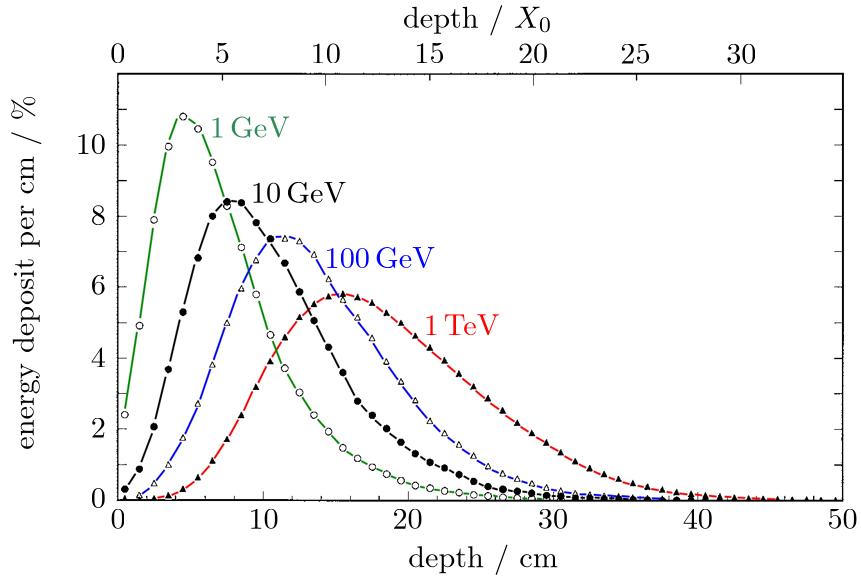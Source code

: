 <?xml version="1.0"?>
<!DOCTYPE ipe SYSTEM "ipe.dtd">
<ipe version="70107" creator="Ipe 7.2.2">
<info created="D:20160426152044" modified="D:20160426152044"/>
<bitmap id="1" width="1329" height="888" length="135755" ColorSpace="DeviceRGB" Filter="FlateDecode" BitsPerComponent="8" encoding="base64">
eNrs3QlgHGXB//HZpGmSNk3aFNpCqRxSr9eDwqsioK/yB1TU9/UFUdFXfT3wfgGVs1eONk2T
tCWlCLQgCCiX5fAArC3IIfct92VbWnqkTdO0OTa7O/P8nzl2MnvNzh5JZne/H2PYbnZnZ+aZ
2d3fPJcQAAAgDzRN83Jn0odhFEpnRPc8xQoAAAAABZrc4Z8iyLqAKFkAAAAA8FXQI6Zh1A42
AAAAAABMisHPSdZevZFLuCOxZL/tVQAAAAAY8+zpXUntEF9l8KQrmWk5Jo32o1niJXIUAQAA
AMAIpfJAIJAq3xXNfjC30Scrlhii5ep53ASXB7sfA6Ownzn1AAAAACBVLvOe34tvJ/gqkieu
nnt4z66A3B+c92svRHIAAAAASJVG4xJT2tbORbYTfLJRSXe7/ScvLdvTXluIS/Gjf22B0d4A
AAAAIIs0mlEq98mg7mlX1bfXGbyvUtK6co9F6c8tAgAAAAAieY6pvFCCrQ83J4tVSjuwm0hW
RT7KF0lI5QAAAACQS772/qwxb6LsZSVTNd0f2/XPLrpmNDjA6G+U3J9JX52m7AAAAABKPJLn
mPvGMFVlNHdYvnbCSJdL1sPNuadyP2wpFeUAAAAAEBffMsrUdrVy2vHAc4zquTw9x47VY3WR
IcfU7BLJfXLlgTnRAAAAAJQyO2xm3THc5YmJSTZuXPdMJ84WWU315TLNuntyd76Wc51HObF6
2UWZlo5PgvAoT74GAAAAAP6US5vtrOc0T9voPekwZd4jdtrXdd8JGb3Q6CfWTBdiN4D3Vd00
FeUAAAAA4LH9eXaRPPFPaefqUrKVywUH9wWOcirP+oXSziPvt87ySY8NQS05AAAAgJIxorXk
uYRlLwt3Xk9I2mk9i77kXqrR/RnJXRaVajx5n0RyMjgAAAAAInl+I7l7DMyo5XmO1wQyrSUf
6aScUSTPMa76dhL5uEb1AAAAAEAkzzHuOfOj9zSddByzLNL0CC1kbCN5HpOvPxuuE8kBAAAA
EMnzW0ueqiNzXNf1kU7TaReS2Ld9bCN53oOq//uSJ+1ODgAAAABE8rxH8qTZPMcVK6Za8vxm
Zz+P8EYtOQAAAACMdCQfhRXLPZJ7WeGCi+RxywkY/JOCqSUHAAAAgHxFco8BNmnmSnqnl+G/
4pqdZ711HmvJR2EssnxF8rRTuTn7/o9JEHYZhQAAAAAAiOQjEcmzW7h7XnOZ5CtfkVyuQGHV
kqfdG2NeUe4+uB8AAAAAEMlzj+RpA7X7wr1UTLusvx3V7dyXamV8Fcmzq463q7xTtQZ3qSgf
wwOPcxAAAABAiUfyLDKg/azEWk5ngM10sUnzY9bhLr99yUdnEu0cs6r7JYi4sfWyWH6+IjzD
uwEAAABARpE8VX1r0odlFLgSc7335OhSHT/Sw7uNRBVzLkHVvSjtckk1zpuXzUk6cj6RHAAA
AABGJxl57JLs8oDEqtukkTyjbuC5bJ2XochHLT9m+kLO6yTmhrgk67gGDBkNeJ74lFyCOZEc
AAAAADJNRt6HCPPYZzlfg6VntHUu9ekFF8nT7kmRovl6RkWfl94BY7I/AQAAAKAgInnadsvO
WlFnvbbLLGYeI3OOkdzLCrssJJdacp+0XU9aiC7rllEkd+9B4H3oAOf6xD2eSdAAAAAAlHgk
9xJIvafFVG2k43qae6ngziLRuywksZW1lwr90WxonUtXguzKPffmAbnXuZPKAQAAAJRyHvco
vy+R0ROzCIBeXjTtKo3+jN6ZZlsvU6t7KZRRjuTEcAAAAAAk8bwncS8vl1HEy3qt3J+SdntH
YodkHcnjYrWzvX1G4TqjsvY+elumhcuZCAAAAAD+v26QeGcWSyvQzU/1gNGpX8766ofLw3KZ
FR0AAAAA4LcwmHceB0kbhT1QQKWQlxH5AAAAAAA+j+TuMTltiC6ULsxpx4rPL80wopGcuc8A
AAAAoNAjeaZJs4A2PGkoHqttyW8kJ48DAAAAQBFE8kyTadZJ1g9x3llXXriRnDwOAAAAAAUd
yUt2zqyxCrP5iuTkcQAAAAAo9EieKTPC5xjkx+Q6QOKLjkmkNV/U4xjpuU+jBgAAAAAomkhe
fPtkrArCS6Z2qSKn7AAAAACg4MJ4HHbO2BZHdpEcAAAAAFA0kbxke5T7oThEiknbyeMAAAAA
UNDisjbR24epPO1jKDUAAAAAKIXMDp+kcqrIAQAAAIDEjZErl6SdCFJFdc3ArgMAAAAAII8Y
dg8AAAAAgFHjXuVt/5WacQAAAAAAAAAAAAAAAAAAAAAAAAAAAAAAAAAAAAAAAAAAAAAAAAAA
AAAAAAAAAAAAAAAAAAAAAAAAAAAAAAAAAAAAAAAAAAAAAAAAAAAAAAAAAAAAAAAAAAAAAAAA
AAAA3CnJaJrGninKkpUCgYDzBjuq6NklbmKHAKMj7pM07q14dJaAsfrA9V6s4F2CIwTgQyTu
6zof90UfySnlwi3EPB4D7FvffhlDqb0Vcy4XcfmmPdldLptTysXx0ZwqdFPEAF//Et8NUr3V
sNOK4CODXVEcX/Pk97SMznGXq20cGGP73ute3PmNexS0z/O4l9ZKaZs8uYc+jNxJnfsJ6F6y
nMW+ksdPVd6uAaTNa/KDJu6DHoX4bYESLL6v8dktIemBweExVt/h3ZsiZxHJufZSECdy4jUZ
j2Xk8jBK2Q8fsqn2f0blm/S9AoUVye3La+7Fx3VUAIlvCInvG4nfFthdBV3K7Ici+Caf6cmY
ttkkZ3dxXHjhNC+UIvZyUSW7hfA13g+Fm7ZRusdTmCReuKdz4pmYRYMozmWgNN9Y3NvB8s5A
JIdPyi7rSJ7RY/g2OIaRPOu3XE7zQn8Tdv849nJU0KptTAQMGb3NumQ03oQLN5JnVJOV9jF8
9wZK9o3F5SOAd4bCRcP1wi24uH86m0fmK49zdvswr+XScD27owt+/p6fxZd8Tmf/n+aJ5yAF
V6BFmSjtxTEvY0dwLgOl8z3f+/nOPFnF/fEBP4fxrD+jMzrBOUgKJZpxmhflqe1e7u6HBF1R
CuWkdr9oxresojmp81UDzukM8MWPt4UijuRUkJVIWOMEL9lIzjleuIWeS8fSTBvSwFcnNZ/U
xZHHRf6GffDYkBUAX+9RQAUdN0Aou4VzlrO7yCK594brKKxCp0lbQae2XEZczyIPolAiOR/N
ALyf7Iy7XhwFnThhh7OvE5/sxRfWuOBWgpGcEizxL/Cczj7//PXyLct8MBPNF+4ZbZdjLsPv
xz2S0xngix+f8sVU0Ex8SSTn7C7uSM6pXVhhXHhom0okL44P37THRtpJrlEExc2nMwDeFpDd
xweI5CiISJ7YGIaSLbUv8JzOhfsJy8Xzgi5iPp0BjFok51JtUR4DTGVLJOdDvzgiedJRIyjc
Aspr7u1gieQFmtTysjS+gBVKJE9bTBl96fL4LgGgpCI5n/IcBiCSo7BOSWdUZ9/6OY/n63jg
dC6gwh3DZSJfRZMqngsPXVHS5mvKHeCLH28LHAkgkqOwzkf3b4AU8djyPvi2szSpJS/xPG4v
mYpyf57UqQ6AtAM2agZOZwDeP+j5RkcEQDFF8lTfItjDxXo+UlHu57yWx6/lfFgXUPlm1ALZ
S/UrfH4kpD2dE0M6pzPAFz/eEzgSUNAlxQnO+UgR+7Zk7S/eXrKV+3d4CtrPp22+srOziQV7
u6Dfxp215O4lzhkN8I7BewJHAko2klP/Uhzno7McOccLuli5vFbEhevl/ZZvYn6QXauGxKd7
L0dG3wX4HOFTnmMAJRLJOQBK4ZSklAuoTBO/+bvXwHLtpdDLl7O4pA6JLKaqZ38CfI7wnlAc
RezyHYDyLfpIzglOJKeUR19+kzLnckmdsBRucR8VHlumUehAKXxDcJ7yAUPab/U0Zy2mzwUa
wpXCdz++xpfaN3y+2vm/QLP7JOVcLqwTNtNSpnCL+KjItN0LhQ6U+PtGYp8Xxm4t1vJN+ycU
TVhzfwpd1YqglNM+njO94E7bRGlH96KIC7d87SWkrRxhbxdKibtXZnl5T6bQgZJ9e7G/nCdi
FxU0l5KlfEshkifN3V6m1KFhTMFF8qTjeHOmj7K4Lt5KhrxcWnE+jPdzn5ywWZRv0oMk6cnL
9Gc+Oa9FJldBvb/Pp6ofZ+ZKgM8UPt9LoXzZM0UfyTnBS+TCS9JnUdBj9aXdJVW5My+g5X4u
E9z8Wb7eL7nwXl0oX6i8vOVmVFdOoQPg/R8oykie6vse39t9+G0/u1J2bwzD7vXPB2vuyStp
WbOfi6B8OX8LRb4aH3IRBgCAIohvKL6SzXtbCPZqYZ2YOS6ENwfeeDEK8thehTdtAADfNCh0
AMV3GnKCc8yAUgPAewgoWQCcmODgASVLqVHEAPggAADAh5+ecSO08+lcxN+OKDVwkAAAAD73
S6EsKFyOHwCcjwB494D/C52iB4cBULhnbtzJm3gP+LyGf85QAAAAAAAAAAAAAAAAAAAAAAAA
AAAAAAAAAAAAAAAAAAAAAAAAAAAAAAAAAAAAAAAAAIk0Tcv6r14eMIYrX5pFhsIt1uxKNvFZ
HCF5PHfYmQAAOCkARkwgEEg8y+K+l9p3Or+m2nemWohzOc7bGZ34zhvZLSf3N59Mv5wnfXza
NXd5lbxcIfG+FXnZXl+Vi/vOl8tJu0Avj3E/jNN+unl8SqrtijtN4lbVXP/ELcpinRMfnMUB
YL+feHmhjNYn6e5Nu3/sN8O4xwNAQSNFgkgOFG5Id347zeIBSLXTwM73/wYGDL7aOk4fACCS
g0gOAGOemAgm7LGx2kWjtif9tj4AQCQH4tqeoegLmv1Q3EXM1nlZQqpFmdWFWa+A+wMyXX8l
H82eUXDnSFxnFvBxDN5wQHQCHw2goDEKX8Lz0l9YybY/ddz9jLzEiVxk51deDu/RPC8oYs5i
EMnh208TIjlG4tDioOI7AEokksed+0RvTuRSy+P+DOB8k+csBpEcBRedKF/kl9lljP3AdwD4
Jw5k9xKULycy+CZfmu+EnMXgRMYon8KUL/hoAAUNPv05kcG5DM5icCKDSA4+GkBBg09/cCKD
cxmcxeBEJpIDfDTAvaBdRpMGn/7gRAbnMvjeBU5kEMnBRwMoaPDpD05kzmVwFoMTGURy8NEA
Chp8+oMTGZzL4CwGJzKI5OCjAQCf/gDnMgBOZBDJQSSH/zHxNJ/+KO6zG5zLADiRQSQHxxUA
Pv0BcC4D4EQmOgEcVwDnMjsB4FwGMFacrZjkiUyjJqITwHEF8DUeAOcyAE5kEJ3g/+OK/QAU
KPsiPCcyUHzf5KllA4jkIJKDSA6ASA6ASA7A4ycyiOQAkRwo8a/xADiXAQBEchDJAQAAAIBI
DnBcAQAAAADRCRxXAAAAAEB0AsyDivEoAAAAAIBIjjE5rtgPAAAAAEAkB5EcAAAAAIjkKG6a
pnFQAQAAAACRHGObytkVAAAAAEAkx5gcV+wHAAAAACCSg4MKAAAAAEhPKGL2rGccVwAAAABQ
gpFcM1CyfjiuAoEAuwIAAAAACjGSe0zWBHDfHlTUkgMAAABAgUZysh7HFQAAAAAQnUZHXH23
kk4gECD3+fm4Yj8AAAAAQKFEcu9hPBUKlEgOAAAAAETyfIVxuyqcVE4kBwAAAAAi+YiuTFwG
dz4g6UhuSSM8JTuG6FAAAAAAAAUUyfNVzU11ua+OK/YDAAAAAPg8knuvEC+gjSpZZsGx/wEA
AADAn+nVGbdHaAVI5X44qDQDOwQAAAAAfBhdk/b7zkuIo67WD8dVvkoTAAAAAIjkI5Ta3GN1
Fkk8o1fBmBQuAAAAAGBsI3nuGTy7F0KxHlQAAAAAQHoCxxUHFQAAAAAURCSnxzGRHAAAAACI
5GOezYnnRXNcUZQAAAAAUECRHMV0XLEfAAAAAIBIjjE5rqglBwAAAIBCj+QkOw4qAAAAACA9
je1K2gKBAInPnzRNI5IDAAAAQHFEcmcST5rQKURf5fFCOa4AAAAAgEjucQ0TQ1/Sv8InqZxy
AQAAAIBCj+Re1o0K2QItOAAAAAAgOhVoJHdWlxMAieQAAAAAQCTPSNqh1DNaPS/hHf45qCiX
1LvGwz0AAAAAiiI9jdXo5R4jW0aR3KXXOcYklZtHlzOkJ46fz+7KJqQDAAAAKJBY5IVvrwZ4
X0PyHcdeoQbutJePiOQAAAAAsSiv6SOuFtXjhhDJC+jYyzh4AgAAAEBJxnY/XDTI8ZFEcp9H
cqTCxQoAAACASD5WKyC81YMn1uwHAoG4OncKtFAiuWZgRwEAAAAgOo15JLdvu7djp1cyBxUA
AAAAkJ7yuwKpcndGqZzS9NtxxX4olNMQAAAAQMlmgcRXdzZNd19t87k0gSaSF/oJmPTiUtyB
rcX8BwAAAACRfEQiedLcDQ6qAuVM1s7bSXeUy4UmsjgAAABAehqJFXAJMs650lySDnx4XLEf
0u6ltHsvJs6zywAAAAAief7IuJGq1W5c3KbGnIOqgHi5WOSeuznUAQAAANLTqL26l2DOYG4F
d1yxH9x3kUt+j+9Uzv4CAAAAiOSjFdw8jrhO8RHJC0hiww+XB8RcmHIO7EY4BwAAAIjkI5/a
7DbtLs81O5jTo9xv3CeXR2Ikl0ewaodtzfFX43bE+CGSAwAAAETyEYrkqWK1x3nQSH8cVH4T
N8p6KBQaGBhIefwn1IPrf4reHgyHXtv4lkYkBwAAAEhPIxPJc3kYwdy3x5Uo2VHxVREW4bAI
yf+IIbFP7G99rbW+tf4rd31lw557h+T9qh6uhw9aVUSEGjarylWhlCnyx6wd7xJd3330+5VL
J1z03Ny9ole/M6z/L6IvWn+wfo+a/6hupH/Vugggf0JC9Os/cj3fFlvb31h2fOsJW8XWoAjq
r57FDrJfwth4uTXyn92i++7I3b968/w59/z7IXceoqxUlBVKoKPs2D9//MT7T/y/jf93p7hz
u9i2R3RvE9tu67r9O6u/s0t06fvTWmfVXrLj+oaqGT/ODYu7uPHcjn9+acV/Tm6qK+tQ5E95
W1lA3mgvq26pPmjuQWdefebyPy63S81YmrUEWRA3PnbTqZ2nTps/TT5YPkVZpoxfOu7guQd9
/9c/CBorppklBQAAABRmJPeYymks7c9IXqLsSB7Sw6xMmp++5tNVS6qmzTvwuuevC9vhzu6d
oZpBTw0oZfJH/k9P3EYkf2DTA4dccEjZ0vLqRRNOv+6M17XX+0WfFT2NeBgx4rmWVTB2C+SO
GzKN9om+vaJnu9hx+QtX/Puyj8qgesR5R2wxI3kky8Bv7gG58nIhMmVf8c8rP7r8YzLbTp83
Y+ZFs+TPnBXHfPF3X/qv6798+rVfOWr+nNm/eM/sXx55/NLjfrrux9+84xuHn3/Y137zNblK
eliOCHsfmuts7JloEteGr1pocQnd0C8GukTXrd03H9F6eFXreGWFfilA3jju6k88I56R8X+f
2B8xrxpY+1y1I3mv2LdTbH9OPPvBSz9Y3jZO/hx/1XGviJd7Re+gCOplTcMGAAAA+DKS26+e
tiI1o/p0UjmR3B+RPBSSWTas334y+HRdQ13Z0sChDbM2iY1WuIsmU/2Ckl4vbgyPYPxYmdHI
3Zv7Nn39mq9PbJyodCgVSyoPbz78qnfWhM2KV6MKOKJn/5GI5NYCZfzsE/vfEVtWvrLyqEvm
TGqeNL51/ITFE2ddeGj2kVzY/edVmXYf2H//f1z5qQkt1ePay+ua6o5rO+6aJ3+7RWzbK/bJ
v/bpP33y596N933jqm9Omzu9ekmVXIfaxtp/a/y3rWJrkkgeVzmeLpLLJch7gmLg92/+fnLj
ZL12fqVSs2jiz+/+2U7RNSgGovXv1rP0/W9V74fN58qVXPRcc9WSqppFkx4Xj5vHgNw5Q2ZL
CQAAAMDHkTzu1VPNCeVlgak6nmPUOOeaL929oKfusNnUWd5oeLBBRkgZyb9z+7dkdhuuaY0G
yeEkHxdaNT0tdomupieaDmycNq5lfKCtXC7nwtvP3yLellFRf0bYaLue36pYK5KrRvxU//b0
337a+ZOG9Q0LX1g4fcUMZZlS3lF+8NyDrDisZrV4Ix3LoL3m+TXT5k8rXxaQi61tqpHBdrvY
pm+a2Vo+ZGxgWH+0TLg7xc6rtqw5eNnBynK9YfnMi2duE9uGktZEJ43hmrAbGAhH63W9uEJ6
Mt8rer7w+y8EOhTlEmXC4onHtR3bJXZYLRaMAG4uJDIcyY3FRvRi+sWfzpVx/jt///Ye0as3
8g/KO4nkAAAAKIxI7rIOZkKn7puDqpAYYc3Ia2KP6Dl6+VFKh1K9uOq2t9fqIdBIgM6aVvf0
Kh+5T+y/b/d9n+z8VNXiKqVTmbio6uO//ui6vev06GrmVjvaa3a6V3MZDs7uly3D6Nt7tsoX
6hcDu8TuXz503vjWqrJlgenzZsg4HLZr/DNcekTfqF6Zx+VyZBhXViizOmbe13+ffKGI3VPe
vtqgZ241bNVlB9cPrj94+YwKo8v2dj2Sh+PTfmwkN8oinDSSRx9rtDsI6S3Yb9u1dmpDfXnb
OBn56xsnX/7ir62dHIl24VfjL5vI+3eKruNbT5h58cx7QvfIhcg0blTdJzweAAAA8Fl6slfA
7Aye9DEuf4Lf2JdQSrvIrPQ3JEJ3d/+ltrFWaVfe0/7eLtFlhrshO5JHkkTy+IYixsNkonxH
bPvpPT+ZsnCKDLBlS8unNUxb9PgiGZOHRDDJCjgaWmcXye1+2VbXaWMQtc6HV05qnhToUGSU
3m7WIGchLGTOvWPHH6cvmK5XSa9Q6ponXf+v6/V9EhRGpbRqtsY3knjYiL0h/bVk1NXzbuia
zddMW3DArItmbhFbrJroSPz6G4k4Loarkbg+5sPXH3RGm4RdX73mjJpFE5VLFWW58oUbP98j
9pjLH47kViuIsD1835VbV8sd8rlLP9stdhtrPrxMupIDAADAz5FcJNSVp0JhFUoeJ5LbY633
if3fv+u741rLK5ZUnrvhF33yjrBVM24PEZa+G3g0VMrF9oreO166/cD26XKBgbZA9aIJX/7d
f72ovmQPGRcbw7NP5c5+2dYaGsl45SMrzEg+be70XCL5ZrH5mOUflZlXJt/qJVVn/+XsPnPY
uoiIxmU17se8OqBfGdD0tgdnXn3mEecd8ZZ401GLHbH76Zuh3vqn2fRdte+3GjAMtyKwuxIY
ZXfNM9fUN9QrlynyZ2pD/SM9D2vWVZZoVXtIb0U/qP/Sx4bbJbrPfPCbdU11yx9fbla4y2hv
NelP1woCAAAARHI/pKcc87hmoDQ5qHxCr7Y2+ia/I945pOUQpV2pa6jbsH+DHuEyb0yuJYxU
9qx45r9+91/Vi6sqWyoPvujgv27769BwJM9HtawmnEPM2XXWg6Jv2RNtE1qqlWU51ZLL5XQ+
2lnXNFlZpQ+kdtC8GS8Nvmyew1b7AU3E97CPNhGX+9YYpD20YeN9H/npUZvERr17fsQe5T7a
kF61Gr3LB8vMLl9RPnG47Xq0j7m9SyN27/6IPkL+UZfMUTr1ywUyaP/qj7/cJ/bHXDnRK/OD
QbOB+pB4TbwxuXFyfWPdG/KmcY8Rya0x88NEcgAAABRIeqKKnIOqWCJ5yByR7Lo3rpPBuWxp
4LhVn9gldpuVs3b9rLNxeGpmHg8P50cjaXaJroanFr77wiPm3TVvn+hVo3NzRyO1yCmcazG1
5GZfbKGPWDaQl0i+UWz+0MKPVMvlrNSnHf+f2769T/SZ2zVkNlC3qvfV6MpY22JHcrNT+bUb
frtH9NgXOiLO/WnFYVU+4G2xZaN4a4vYIm8PmZk94phhXMRG8rBclb5LXl05YfFEuZlVreNn
XnzQU9qT1tjyxiPNFgtmywS5wI7Hlk1tqP/evf+7R6b5oDAK37g4EEneMQEAAADwc3oiiXNQ
FTqzrlYmu6/c+BWZx6taKpc+0mJWZFvRT3WN5Ik16dpwxa7Z4VrmwW7R/cTOJ3rFXju3anGR
PGvRScRioq6RLlc8tqJmkdWXfGe2kXzVjl9Pmz9tfGuVzLwy+Xa+srJP9Nv9wZ1zi5sXImIu
R4SHh32z7o/rN2/cPygG5P659qnrfn792Scu+n/vPfe9R/7qyNOv/cqyx1e8MPSiPgKbGJ7b
XYhouQhrBIA3xZvvb/pA1ZIqc4LyRc817hP7zZcO21c/jB7ucicc13acjO23dt/ab3ZMiDgG
djMjPAAAAEB6wqgfVyXbm8AcJv1l8fK0hmlKhzKloe7lyAtmnAybvchVR82s5m2J0ZRqD+It
n6tGQ6z5V7ksLU8boDl6W2vRSC4TqBHJJ+Y4vNs3H/jmpOZJ5W1l5W3jDlgw7VHx+KBZBx2J
uZ5g12IPR+9wdFq0SDSGR6L/jAx3DO8VPX/vu/+4pSd8ZMGc8+44/4oHf73ykU4ZnKc21E9Y
PPHQpYde9tKqPrNe3mjursXuZk1vWj/Q+eiKuqY6s2n9kUvevUlsjg7sFrLGCgjpYwXc2n3z
zItnHr/0OJnN7Wbzmj3iPcO7AQAAoJAjOT3ECzKQRqcmL91dENan0+p4bnllS5XSrnzuhlN6
ZUwcsiN52KyfjXhquG5HRdW+ZQXh4Rm+VH3OAmvqguEzOvs50OIbrluzksmg2v5kh6Ph+rbs
Ivmn7vjk+NbxciHy96wLZ213TKYWcbxuTEg2dt6A6N8v9ss0HTSm/JY/5uxsg8Y/I9FB2jtf
veTIXx3543U/fU48322MSC8ftk1s/d69/1veVqasUOobJ9/4xk0hY6Ky4Qsj+pWSiN2G4aXB
F6fPnybzuEzlkxsnX/roykF9unFVHt76gHJBfXfIhX/n798+YMEBKx5bbraft2ZbsxK51/IF
AAAAkZxdgbwfV6W7/XpY6z7+6k+ag6Jf9trleogLx9eMaxlEclVzTDXunGBLz+NGDLeXY08p
mL9Inqwv+fxpWUdyvUH4MkW5RB9r/bTrTpP7ytwnMZvpuBhhDpK2R/RsEVvfEm/Jn7fF5q1i
q/zZJDa/ZfUT7+434vlz256dsHjixzo+9qZ4a8hsZG4NDRfaJrZ9ZOWHAx1KWXvZ+xe9/19i
Y8iY8twZoq2x68P61GY/WvcjPcJ3KtUtE49tP1Y+PWikeL3d+6Beyq+KVyc119U31L8h3jKr
763h6SKxzdcBAACAwozk1JIX7nElU6FZfKVYiCHxSPDhic01Mvq9q+Fdb9nZMKbWNzEHp7hX
i5lBO6YSWYiAUhawzl+zdbeeMHNtqGCl43D0CoA1u5rRcH25Pmd3bpE80FEm87j8kdn5q9ec
IbO2PSWc/WKOceb1CxlBEVx+5yVfaTvjg//3off8avasCw6ZefHMWRfOetcFhx75qyOPP//4
s5efvU/07hQ7vtzx38pypeGfjf3G5GhyYX2ir1/0yaQsb8y/d8Gk5kmOPux9RsmoMU30jQbq
8hXv679v2vxp5W3jZDnWNdV1vnqJ3qM8JLO4OUqc2vZUW82iSf9z/7f3iF49pIdixlonkgMA
AKDQIzk4qAqRzGUXP3jxuNbyypbK7//he/osXY7BykTSWb/TZWRHQFfN0G3sapnHy5KMBeco
iBwiuZoYyZc/vtzqS56PSC4XdcY1Z3SL7nA0/idcsLBWI2zMZSYT8Sax+aybz6pvnKxXdnco
Uxce8Is//bJX9MoHyN/Xbrpm2vwZlUsr/yT+8rbYskvs3ia2bRRvbRQbt4qtW8SWK7eu1iP5
CqVsWfnX/vi1vaJHb4LueDl7mPeIMVr7137ztUmLa/UJ0ZYpn7/p83JVzYnR5cvtFF3Hth87
fd6Mm/bc3BedGz1uxnkargMAAMC36SnuRUeuLpULDmN1XIlSbeegT2y9dE6gLTCxecLaLbdG
jLbQWnyT9eHB02JzaGJCN+uLh6c2iz7WaLIeUJKEei3612wPfudkbfZo5EZfcr3huozDB80z
I3koi8hZsXS8styoJW+p/spvzzAarocdW6o61sAxoVtYv9ghPdj7kD7w2hWKcrlS21j7pnhL
j9X9elPzH6z7gVz4AQvrpy+YftDcg2ZdNPPw8w894rzDjjjviMPOP2zmxTOnNtRXLB1nRuyj
Oj+iT1s2GPsqjosnQRH6yzt3T26s1wd5u1Q5YMEB6zf/Ta8BH9Jf6+butTMvOvTYtuO26g3a
g8NXLmIvoQAAAAD+jOSBQCB5FvAW4lweFvcnInlJHVcjSnNpXu746y29N9c21Sjtyvvb3rtH
7NZDnz3W+vC0YsOBN5v1iO7ngKMXuYitZ7aLIOJcbS3p8tS4fw834VaHb8sA3vno8klGLbkM
vF2iS0sXO5P+8dO3f0of3m25UrG06t+XfWy76Ir26Q47h0ezhlWPCLNtuX5/SI/DMkfLdCzz
uPyR6duK1Ub//eOu/oRM+jJ637Zr7YNv/v2Jlx979NVHHnrjoX+8/tAjrz3yyGsPP/jmA/e/
9Xf5W96Wf9VfTovEbW9E71Gu2j3K5RoqK/Rx1yc1Tzr3z2fvFDtEr5Ax/LRHvzK5qW7lI52a
0Tp9eM3t8eqje483BAAAAPgwOiXOk5VFjWrap9Asn0g+GlE99jD+5vpvVC+aUNlS+fP7f2b2
Pk7WpFlk0HA9q8N7+K8eBnrTkkbyJCOut1UvqZJpetr8advE1iERyqIi+EvrvmhUtZfJYH7w
3INeEa/qtczq8LUDs0VBWIStAeo1vWf3oPmYIRmIe6fPm6FcpsgfuRpWJA/qkXyajOqrlHdd
cOib4s29osecsEw+NygGjJ+gOfya/N1vdDA3xo2zXtHZlSAirKsB8jGdr6ysbqmWmyw3/F0X
znpIPCj6hFznmkWTpjbUPx95Njo5WsJY+qqzSQMAAADgu+iU9qXjEndiAHeP5Oa405SyD0u2
0KhuAdZBZrH+SH/tJbUyj0+dP3Vd/zp9rPWIWVsa1hwN18VwJM91V6cK3MOloHqK5Fr8P9Wk
DdcTIrmafHelHsnu4lcurG+cPL6tsqy9bHJT3bWbruk3ZwkPD7f9lq84pGfncMRqQ65PZBYf
yVcp0xdM1/t3W1OSdcuMrPxamT7voLVdf9C78A9fAAnbs5zb1xms6wkRx7zuCXtkSB+nfev7
F793fOv4QIfe+f2nT/xYPlLuh7qmuq/8WW91b06MHtZnYQvZkdzRIgIAAADwaSRPugJ56X3M
CGNE8jwaTp1xHZxj45uex8XAX575s7JSqVpc9elLPr1L7B4euCx/DZi1uF2tdydPXgTRWKym
rItPMfi7M5Jr0csNMneaI66XdSgHWw3X1TSDyCf704Pi/lkXzqpaUq10KuVtZT++54d6fI5Y
U5WZ7cCtGnPNbrhuLGYooeF649Rus2uAEcn1+y9TxrdWtTzTote8h8xR6YyLIRGrUbqdxI0w
rsqHDV8hiZlpTkR7lA+seGxF7aLJZg/0GctnvCj++bFlH502f9pVb1+tj9luTW8Xtseoj+Sp
FQQAAACI5KOzDmmrs733HCeP++SgSjVWQGFG8hQB1jmcl6rXqHaJ3d+7+nsyFdY21i5/cFnQ
Gs5bTZrHtRE7i4eH14vOXR5TR+xhg2P7kidE8vayg+2+5GrGWyJD9JlXn1mzaJJe071SOWje
jE1is7kQo645PNyRXDXyeCj6zGgkn7pwuC+5Hcn3iJ4jW47Ug3On8sXffUmfBG3IKpdItBm5
jOdB85/Gy3UPdfeKXi1xjHTNMYVZRGwSb0+bP0Nf8iXKhNbqz274vMz+x7XpM5UPRWvGE9oY
2IjkAAAA8HUkd66GM8plOqu1/XTyuE+OqyLcsLgxwBNmsn5WPDtr7qEyZk6bO/3V0GvRhDec
bFMHt6xWxzo7VOfpE3sSRSuatUyuBSQZ7kyvaO4XfW1PtVYtqVJW6MOPb402XI+41MInX7z6
8N6Hp82fpk+Ftkofd/3cP5+rVzdHK8c14xWNOb5Dxkvrbeb7kzZcnz+tJxrJ94rer//p62Ud
eiSXC38+9E87iQt7lPuINWy7fPD1T97Q8rsWq5Y8VSQ36uj3ib4frvtReds4Y0i68bJ86xvq
Vz7SOSD6E6910HkcAAAAhRLJE4dGT5QY2N3vJ4z757gqpopyERurY4cCs0bnlplx6fNLqxdN
UNqVL/z2C71mY2w1fo7vJNF+5M4vLTp9mOrYkJTXAtT4SK5ZTbLN4eL79Ejepjc4X6FPCL5F
bBky8qw12Lh3+kjmva1Pt+pzmS1TZM6VNy576deDZlPziFmXHTT7kpsvYY7Gpq+PMQHZQfbw
bvMO3Gv2JQ/qUX3Rc82Tm/Rpx2sWTTztui93iR16xfiQPfyaXmUuy0ku/K9D6z608CMytg9X
wcdeK4m72PK4eHz6vBl6Hl9mXAqYN+PF/pcTgzz14wAAACiISJ6q7ltJzRm6XXh5FYzOQVV0
l0dUR2JTo9HVmMXM6JgsI+Gnr/yMjGy1jbWXvX6ZXqsbjo/kyU6GETvLhJVt+8V+GWw9zLam
iuHtGo7kVorX+0mrKx/pnNRcV942buZFs/SRzRKr4L0wBkPrFrt/8adf6r2/l+v12hOba2Qq
7xX7h7t+G0Fbj8xBYQ6hZobrLrG7vnGycqUif6Y2GJOgBfU/9Yn9L4p/zv7lEXKBgWXKpEUT
f/LXH+0SXeYCZdofNIZt3yt679h5x781feD8By7YI3qsvgWuCVqur3zWWTefNal5krJSCXQo
37z9f/Sx9MNW8cdH8ujoAbwBAQAAwJ+R3Hum8650Sk0z+PniQ7FOSh4fXR015vL30/ufOnDe
gTKyvWfu7NfMib0ijngrRrRNc2zk16x+03tFz9PBJy689/z7d90fdPR6jq/JjRuALi6Sa1af
bvlfGcnrmuoqlo6bdeGhep5Vo1Xw7tXuyfenKlPtwvUN9Q31eio3qrYb/9n4qnit3xymflDI
/5qjqZvTnMk7+0TfH3av1Wclu8KaBG2vGatD8iHBbtG94s7lZs27TOVygUcvO3rVy6teEa/t
FF3bxNab99z87b9/e/q8GZ9f+blusducYS355ZHYGnCZvP+6ed0BxiRrUxce8NvN1/UPj6Wf
rBUEaRwAAAAFG8kzyuYUokiYFzv3sJ9jxi+lolHNdNkv+po3NE1qnKhcqpx7/TkyG4bNEKvF
D3iujdRqqNGaWStKB0XwykeuePe5h1UvmnDWHT+wxwZ3zoruHGPcmUad62xWtcunbxPbvn7n
meVtZcolelPzN/S5v3vln6wpuWO30WUzrdHVjNnH5BJu3/nHOSuOqVk0qap1/KTmSe9rfp/M
6Q/vfahLdO0Su3eJbrkzZfzfI7of3vOPZY8vf1/j+yc3Tpap/F3ts5Y+udRqjWA1dx+Svz9+
zUflcvT1XK5n8/K28XVNk2deNGvWhbOmNtRPWlx7wupP/UtsNBulDzlbrg/3OlcTm6/LVT1h
zQly2z+55JNbxVZrLnU1xYD2RHIAAAAUfiQHB5V/cnfy+6OzV+8UO45pmVO9uFJZofz9pfsH
xYCjofhI53EhEgcoM3pA/2PooUPPP0TpVI5oPvwdscURIRMieeLU5MZ1GZlwZRiX6VgG8DWD
V+vV05fow6SXdSjnv37ea+L17WJHr+i1tjfVJHHxaX24/l0m6UERlIl7zfNrvnz9l6fPmzFt
wQEHLDhAZucpDXWfWXviybec8rmbP/u5mz4/e/F7Zl48810Xzjr8vCO+d8v35eNlYJevqw0P
Cm95S7x51s1nyeWYVw/0kdKNYdnqmuoOnnvQ2X85W+bxsDl0m9FTPnkkF/GRvE/s73z1kppF
k9bcf4XcZMf0dtkdPAAAAICv0xM9wQv9uCqqSJ7QU3g4rIX1JtN37L6zfuGUyiUV0y8/cEgL
RZL1Ix6F5szOBudDIrRNvHP65f+trFJkvL3+uWvDImgGbZdZxOOWNiTCdzx4x087f3Lios/o
tczzp9Y31E9unCwj8yFzD/nYxR8769If/aLj3H7RFxvJ4xrqq47Am7BjozOG7xW9T2lPdr66
4meP/+TTt3/q3VfOrmvSX0jm9JNuPenLd3953kvzbuq5cbPYtFf06Ik6JMxpzuwQbWydXij7
xP47dt5+1vofHHf1J6bPn3bAwvp//+0xZz/6fw/sNxrwW3Ogh62h+ZLtiqT7c7vY9h8t//H2
nk1hc3Jz3qwAAABQvJGczD4KJThCHQGKLJLHDt4VO0lWyBxYrO97d393fGtV9eKqsx7+wVhf
O1D1HGl0f+4T+//wxK364GmLqr54+Re6xe5wtFI4zfWBaLI2Z0ALioF9olc+PdqYXN7Qf/eK
3n4xYE9V5lyR4fHeU6+spkWsvB6xUrtclEzT8oV2ih3bxLbt+s8O+aI79d87uo1XHDSnLVOj
Y75pQou5AKKaLeMHxYB88F69xXtPt762XfK2NY142CrBxBr2ZJcphmvMh4wG/FR8AwAAoBQi
OYk7ozSdexjPYzAv3kgerRk36litxs9h8Y7YdkjLu5R2ZcrCKev61/nklDFHg98f3FfbWVPZ
UnngvAPvDz9gze6txQyUrsUM8mb/IXqnmWGDxmBr/dGfAWPItaHo8G5qYiW4mna3OtfTCsjG
OHL6kmXw3W/87jNezrwxYA26LoQ5NVsonDj/mlE01hTkZjX6UHTlg/pKmTOe2+WouVeTO/et
WaEfdn+gl+sdAAAAQAFEcriUWuKUcFnncTvH5TGVF3kkt2rJ1Yg1Fnf4htdvmNhco7Qpx116
vD4n11hfULJf3QyS39hwZvWiCZUtVec8eG5vdOoue/0TZtaOT7hWLXYoOiuZ/TMkzGnE7Uie
xVabTc3NJgd2L3h9yeZw6wPR7D8QHXQ9bLd2D0eHlRNxo82H7cQdjv6YMT9kBfag2ezcJZKn
CtqqNSqd8H7lAQAAACjGSJ6vMcYLt8iyTtDuzyKSJ5NkijG7sfQ+0Xfm9WdWLKkc11re9GTj
kEyPyebVih6lztnTclif+CSYbOD06P13DNxZ21intAfe1/a+brHbrNo2InDYfF4kfozxmMpu
s0f5oD6/+UC/6BsUA4P6Df13UATNGueYIeW9nY8x84WpwwFZLrBfbye/3/zpE33mj/nS8q/W
uHnmhYLhyn51+HWjA8fJbC4fb85I3m+srRadRF4YVfNmG/e4PRa7B9TYsenUSFw1eczz1egI
/DE/AAAAQPFF8pJl149nV4JeUnxiBXqqiyFJ/+r+9ELkHJ/cMXCZmcXU3WLnx+ceU9dYW79g
6kvai3r7ap/pFftPWHlCoC1QvWjCDf/6XdhI4kmm+tKsoMpZBgAAABDJ4VJqWZegl8fnclSY
Mdx+evE0YEhd3xkUwc1i05pNaxb+vWGvjL9Dvlt3mbJbn24d11pRsaTizOvP3Cf2a1ZdsF1l
r4pUDdcBAAAAEMmRjxI0q7DNevaROzDsivLi3vPOsdHMttbyx5qr2m+GxAvihSmLpgTaAjMX
HPy8eF4feDxxLnLaWAMAAABEcoxYCXp/cF7mViuVMtBi+jX7sZZ5UOwVPaetPW1ca3n14qrm
J5r6RZ89G7hjkDeCOQAAAEAkxyhFcpdW5UTyDBK5OT2WOjxpmO9E9Nb1t269paZJHxZ+zqqj
9GHhjcHSjanc1Oh4aGraeboBAAAAEMmRl0ju5ZFe8nvRR3LNJYxbD1CjP35kjti2S+z+UMeH
lA6lZtHEe7bfZdbsW7Orq44ac7qSAwAAAERyjFgkT0yU+T02SuegMrayTAko5o9vB0bTe47r
6Tsy74F541rLy5YGfnDnWXrbdS3F7OQAAAAAiOQYgUjuZWy3/EbyYp013srjUQGlLGD8U/gv
mOuRPKzXiT859GRdY60+yFvTrDfEWwmD0fm25T0AAABAoEMxRPIRenDS5xbdzlbtiwzmqPLx
f9d8uuFho5Zc/mev6Pn89Z8b11pRtXjCJS9fOiD6zahu9SJXNcd86wAAAABGKc0RyYnkIxHJ
3Zn19QV67CkB52rH9CL34RZZPcQjYlAMrH59zcTmmkBb+SfX/IdM6OYgbyERikR7lGt6SgcA
AACQz8SdFrurRCJ5Lg3XvTdBt587PABa7HPNxTrv9Hf79piKYy0+ksfM7u3DE0qLTs0mc/e/
xMZDFx2mtCt1DXUP73s0OsjbcCSPEMkBAAAAXwY6FEEkz+XB3lOz9+BfINTEDUzIvcPJ3Hfb
rjdNt0ZWHxQDP7/7Z2VLAxWt5ef97bygCBmDvIUdkZyG6wAAAMCoBrok+QKlHclzaUFRCtd5
4rfOkceTdzMfW3oaD9mDvN2/9/6a5glKhzJ7yeztYqeZwTXHuOucVgAAAIAPAx2KLJK71Hrn
eGBk99wCGps9ILdueGVVZzW6H08ovbf4UNiM5EP6IG+fuOLjgbbAxOaa3/zrmkER1Fdfi2l+
DwAAAGA0kkUhD7EFMQK15GYuzq75hJ2p7VdxT9nmXwtrljR7/8Terdp5NuDDs8mec9wa5C3Y
9lRb9aIJZUvLv3jjF/eKXnOQt3C0cTsAAAAAHwY6FEEJenx8jj0aiu6gUpNtYJkj8hpjvhnz
kvsxkhuN0jXjaoJmTFP+knj5wKYDlA7lwMZpr4Vfl3fp9egiOGROlwYAAACASI5RieSJldQZ
DcyeyOxMXcQHlVnjrOfvwHAw9/OpZE2CpoqwiESMeD4ogt+/9QcVSyrGtZY3PNYQNJL48CBv
AAAAAIjk8Bx+MyrBtE/J/ago5oNKE2bzbzPkFsRMgs4Jzsym6XIj7njnjxOba8raxx3VfnS3
6DauMxiRnP7kAAAAAJEcmZRgRi3M3VNkvvJ4kUdyY+hyI73GT1mu+XGVYyN5RF//HaLr/cv/
TWkP1DTVrt1+W1AMREdcBwAAAEAkx4iUoHP0Nlvindmnv9hFFdbQbW4xfPimOiRC/WJgUAT1
OmXjLudm+nASMWuCM/2XGjGSuQgJuQkXPzy3YknluNby//3Ld/aJ/fogb2FhbRQAAAAAIjny
WoLO5KikJnIeBb3YjitHbfigGLjzjTtv2XbrE9rTfWIgWvusRgpoXm8jnofE0NPqk1MXTAm0
Kwc2HbBJbNYjuTHIG6cVAAAAQCTHaB4A+T0M8hXt/ZNhzaAtf3eL7mOaj6lfMPWwXx3+at8b
Zgv24enDVKOVuC/XX3NcNIgY67pP9J523WnjWssrllR2Pr9SMy4uEMkBAAAAIjmK4Lgqnu3R
rN8yfL8oXjxw3oHlbeMOX3TYHtGtTx8W1qcVs/poR3zZ8NtZj+/sUS7Eb1+6bsLiiUqH8onL
j98reoS5NQAAAACI5BjbGJpDBXcuc6j5N5WrIiiCt22/rbaxNtAWOPH6z+gZNi6Sq76M5HbN
uGaO9WZE8rA5yNvOdy1+l9Ku1DXUPTDwYJh5yQEAAAAiebbJkWsLHFQjwZrXO6IPidb6dOvE
5gkVSyp/suGn1pBoRsN16zGaTyP58A0tWmNujLsuN+Hn639e2VJV2VL5U3OLgtY5VSSdDgAA
AADS0yhuC2VKWeSdXndsDH3WK/Z/5y/fkel1UvOkS1+6VCb0aM246ki9fh/ezZqpzaj3HxLB
BwYenLJwqtKhTG+bvkVsEYMcvwAAAACRPDMBA5F87OOeYxK0otmooPzfkJD5e4/o+ejqjwXa
AlMa6v7Ws04fCU215vIuiBrl2PW0B6zr+dSqT5ctLa9aXHXty7+hKzkAAABAJBeus3S5T+AF
n5Rd0WzOoEzjQf0/28X2+uZ6pUOZNu/AzeJfeht1LVXg9VUSVx1rqFq3hqd1C17+2BWHXnzo
1/50xgM9D+g9zmmyDgAAAJReJPcya7ZZFU4kJ5KPbiQ3asmHxD/6/qGPT94eOG7VJ/aIbntm
NHtyMatBuO+o8RcNYq8k9Ip9W9S35RbpFx9cT0wAAAAAxRrJE9cqbQAnkhPJR0HQ7Euuiatf
vbqypXJca/n/rv1un+gTwuxFrkabr0fn/vaxJFX5mr4Z5jUHhlsHAAAASjySa5qWRcQmkvuH
fSGlaLZoSAbysF5TfsHfL5B5vKqlcukjrfqYb/Z836pjJPNCrFJWhTl+HZEcAAAAKPFIHrdW
3hvNEsn9VoJFszn6HN6q6BMDX77hvwNtgQkt1Wu33GqOtB7Rpz8LF0Qk15LcsshNGBIhZZyi
lCtKgKtbAAAAAJFcye6Jgq6vRPL8R3L9kNolumZ3zFaWK7WNta+EX9EHfNMrz0NmYI9Ohab6
fg602JxuMIssEAh4KcGEpu8qBzwAAABAJAclOFK51agof0F7Yep8ff7uw9oO6xa79Z7X4fhI
Him0SG6XV5I7A3qNucs+AQAAAFCUkZwZxonk/qLqU5PfuvXWuoa6sqXlp/zulL2iR+95rafx
hIbravEUViZ15QAAAACKIZLbzWizWKu4p9CCnUieHyHRJ/qanmia2DyhcvH4c+47Rx9u3RgM
zehL7pwErfCGd3O2V08M3gEujgEAAAClFMlzyXRJn0Iw56DK1aDYK3rO/NPXK5dUTGqedPlr
l/eJfhHWI7lm1oxb+dVov64VXnklPVPsi2PuT+fsAgAAAIoyPWW6YvRA94nimwRNDOhjux29
+qhxreX1C6Zu2L8haMyAZmZxrcDHN3MpKblpSkDRuK4FAAAAlF4kd66ed5Tp2Mql34GfI/km
8a/6lsmBtsDM+TM3iU0hGcljQqpauAOPu/UlN0Z4S5fGGXEdAAAAKIZIbs/H5BLG7RpY+waR
vLBSXkEKinv3bahaXFW2tPy4S0/oFt1mzbh1sGqFHclTlVdAKZM/Hp5NJAcAAACKIZInrpUL
IjmRfPSo4srXrqhYUjGuZfz/rv3ePtFn3qtFW64LRy/ywmrhnXgRzP6nnsc9jatOJAcAAABK
LpLTcN3PKa/IymJIBM+995yypYGqxVXLHl8+ZLRaHx5fPf52Yb8b2Be7NGY6AwAAAEo7kmfx
LDsVUrhjpfiGd9sn9n/+ulOVdqWmqeZPW/+s36Wa059ZM5LHxfPi2Gpja1TNbgwAAAAAoJQi
eXZPJJKPcY5zDO9WNKm8S3TNXjJbWa7UNdS9Jl41pz8Li3DYjORqdCq04onk0Qb5qoeack41
AAAAgEgeG8lRoCXoT0+LZ6bOn6q0K7M7Zu8R3WJI6IFchJyRvJhqya1tUfUrD1YqBwAAAFAy
kdxs+UzpFPpxVTRtFa7vuq6uoW5ca8UXb/xir+iNRnKj4bpWjA3XNZnF1aAIDooB+VvfTAAA
AAAlE8mLLNCV7HEliqUHwfnP/aq2sbZ60YRzH/jlPrFfhPTqY6MvuVp8kVwvspCQYfwt8a8b
N9902T8u6xW9keh48nZmBwAAAFCskVwU3yxapRrJi8N/3vXFmqaa2sa6y95c1Sf6zL7kSUZc
LxqDokvs+uDcD0+bO+PI89/zL7ExbAwyL2KmYieXAwAAAEUbyUWyjuFpq1xJ8RxUeWZ0qT74
twdVLamaNnf6A8EHgmLA7GFtDenmeGBU4WfzoNgrej5/3amVLZUTm2vWbFrTL/rMrY4U8YUI
AAAAgPSUsG7OJO4eyalY92HZFV4E1yKxiVwdCA8qHUrV4qpD587aJDYNybyqWr2tNXtk8iIT
kgm8b9mLHdWLJlQsqTxz7Tfs5vrhmOb6YS2uQTsAAACAwo/kioM9ybW74psLu0A5J0EryPXX
g7Z1SzOGOHtm8zPKCqV6cdWJKz+9U2x3NuF2tuIurlLUx5N/UbxYv2Cq0hE4qHnmO2KbHslj
x5mPmJGcenIAAACgWCJ53KzWGaVyIrnfjquCjeRWLbCMnH1i/+8fvVHpVGqaJ/z0th/3iD0p
GqsXlYgRuveJ/f/vqpONFgITbnrzRvMPEXOceSuSqxFqyQEAAIAiiuRxa5UFypRI7iV4u/zF
npU7JIb2iO6Fty9ULlXqGms7H+0cFANa0oUUVywdkpse0m+0P9kxrrWibGn5D+48q18MRPuP
h6OXLGJ60wMAAAAojkiedMW8dCQnkhPJM4nkauJtTT/OrEgeFqEu0fXVy85Qfq3UL5yyfuvf
zErh4S7kWkySL6JIHjTnXn8m/FxtY22gLXBE8+HbxPZoAFeLcaMBAAAAInnMiqXPVbEhnUju
EwXQrz8+SqvDkdxuuB7RK4u3iq0fmvtBZZUybe70zdomu8G2liKSF0dE1SN5SB93vVv0nHD1
8eNay+saa29555bB6NB2jLUOAAAAFH0kl8luJII8Ru24KoAVdY3kQRF8XDw+84KDlE7lQ+0f
2Sd69RnJnX2otehwcNHlFEdQ1XuLR/Ra8j7Rt/DRhVWLq6pax/9o3Y/0cdfDZo9yNWI2X1eF
IJsDAAAARRfJs94cypRInkUk1+IiuaoHz0ExcMPW66cumKJ0KKffdFqfGUhTz81dbHXHmt5O
4JHgw1Ma6uQeOGLpETtEV3Tc9bBz3HUOeAAAAIBIDiJ5lqlciPhYbUTyPtHX8PjC6sVV1Ysr
5v7jQvlPve5YjRmVfXjSNCGKppY82hJAz9p7Rc9HL/mojOQTmyes2/U3ffvC5uzkYXNvhM2R
4AAAAAAUXSRPNaSb+1BvIJJ7CeKxHcHVaDKPGL/04LlP7P/qrWcE2pX6hbVXb1yjDzk+HMlF
0kheJOVnzT8eMqrAQwseWjCutUL+nHvPL/Tu5PZY61Ykp5YcAAAAKK1ITkgnkuccyaNR2q4l
dzZEl2EzJHpF71ErjlI6lYMunnF/5P7BuEguinticiOSGz3H7997f01TTaBd+VDHh3aJ3RH7
gkZ0KjQOeAAAAKAoI3mh5z4OKr9Hcs0xCZpm15Jbg5ttFe9MmztdWaW896L3bxSbBsWgGcnT
ZPEiyOmqI5IPiW6x+4OdHwq0Beoa6tbtXafPWq4y/xkAAABQ5OlJcSCVF+Jx5fNIHpuhVbu6
3OpLLsT92/5ev2Cqcpnyn5f8107RZUVRY4zxoo/kEXMAN6O1QL/oO+e+cypbKuXPr/5+nt6n
Pm7keQAAAADFFcntua3NGwWd/ojkPhfbgt0SFMErnrqyrqFOuVS58KYL94jusDntl1WTXvzs
5gNDInTP7rvlrgi0BT6y6qhu0W2Ouz4U7W8OAAAAoJgiub1WdjAXRm/xVB3GSeVE8lyCp5bk
TrVP7D/vzl/WNtYqncpV/7i6V/RaM3GLmCHdtGJswa0anerNfuKaURXeJbre1/5epUOpbap5
rPdxmcZlFg+K4JD8xehuAAAAQJFGcu8rRir3bQmmNSYxPMX9VkfxsAjLEPrZ1Z+taqmUkfzJ
1x6T2dOagFsr/m7UkeE5x42m6UZF+a/u/kXlkopxreXzHp6rj7tuT5TG6G5wnkSOC6eMugkA
AIhFfo5F7mseCASy2FgKnWMv64iu2eOuGwl0m9g2e96ReiRfpuwe2BUWIS39yG7FFsnDdo9y
Tdz5zh0TmycoS5UTLj1+r9hrPCw6FRqKKErnMUebiyKYAwAAYlEhRvKsN5Zy98+BVyDra09/
JqyB3SJ6k+xH1EdmXDyjenHVzKtnyoiqJVQGa8VbPeyM5EPmuOshsVN0HdZ2hNIemDp/6pND
T+i9yBl2fUwTdI5Rd6STctzyCeYAAACFkp6yWx8iuQ8PKt9+CddiYrU1ZnjEnpE8LPrFwLVv
X1u/cMrE5gkn33Vy4oZYA7MXeySX+8SqJR8SfaLve3d9f1xrRWVLZfMTjf3RcdfDBd6ZPO1R
muoBpZAxydEAAAAlG8kz/SpIJPfhceXfoBFtgm4l6+hQZlYz7JDYJ/Zf9OhFE5trahtrz3n6
nFLoPx5ruIm+Zv4rojfmv3HzTTVNtUp74FPXfmqP6BFBa5A3DvgRyryjkIhHor06AAAACi7J
xn0bzHR9fNsCv2Tzhc/LIjLcWN0ZycN67XBIrxHuFb2nrT2tYklFXUPdVVuvKrn22ZojlWv2
TgtvE+8c3nSYjOQymD8Tfk7fVwUbyYsjgZKjAQAAiOQj8SUz01Wy50ojkvvquPJx4kyI5Hr1
eDhk9pseEt1i9/tWvE9pV+oXTH1EfSTmic7cWqx5SN8lqr5LNOu2ueF9ou9bt3x7XGtFxZLK
Zc8u04xm60NGp/LCsmbNmsMPP9zjg3t6euTjzzjjDPkUeVQfccQR8ra8R96f9xV79tln29vb
Tz755Dlz5tjvafKf8hXl/fKv9iPXr18v78/LKzpfyzn1pPnSF1xwgctujHuu6ZRTTuE9EAAA
oOAieWJFuZe18vk4dUTyQojkdr/pcDg6lNlb4q26hjplmXJI46ydYof9rOFIXtxN2R3Tn5l7
xuxdLrf492/+vnrRhEC78rlrPrtP9JoN/gsujHs/PmViNR8vs6d8rgzCV111lZlD5f1mRs5L
VbVzxUyHHXaYTMQnnXSS/D1lyhTzTvmYH/7whzKhy9vyT/naLXK77JcwyW00rzmk3Tr5MHvN
7WelfYcHAABAQURyc8VSfZcjj3NQZZ85nbXkzuBpTPh1z/Z7JjbXKB3KiVefuFf0JE31xUxz
zDkeMS9WGKO4hcUmsWXG4ulyz0xrPOAV8WKkcMZ2k5lXhtyM3i5uvfVW85EyBcf9Sd5j/kk+
JscVi6unlvE2aRW8WS3uXH8ZovP43mtvbKpNdtHR0WHWrW/cuJE3QAAAgKJJT0qGKE2/lZ2P
E6dq34gd3i1stMUOdT7VWb24KtAW+MlffzJYgsOXafG15Na46yHRK/aftva0sqWBmkUTV714
6aAY8GEoj7uIJ8Om2QBbJkdnXbD7QmS6lA+WSVNm5MSAbFcNy8fkkkNl+na+ibW3t7tsiLkt
3jch7Z6J44z83hv22xcoMkrxAAAA8GckT1VXnhRdyP0Y5owSLIDh3RIiubPH9E/++OOKJZUV
Syou+eclHtN90YVyNUlbgog+PdyVb1xZ01QzrrXi1JtP3SO6xaDft8UZmWUw9/imcdJJJ5nv
MDI1u6fprLtOO/O4DNrOruIu743PPfecncpzj+HOh61fv975BmtuuJenm1cn3NcfAAAAfo7k
7t/6qB8v0OPK33nTEcmt29Y93WL3iVecWLY0UNlSeXf33WKopIsy7prDkAi9Jl6bOX9WoK28
bvGUV8Qrfo7kiW8sHR0die8biQ9zhtPEKnLz8fJ++zF/+9vfMl2ZuPybtgG88+l2I/P8vtOK
2Ipyj8PHmSszZ84c3vcAAAAKN5J7/N4YVzlO8RHJs42ZyW8Lfay38Fax5dCGWUq7MrG55g3x
hugv0SgeN0mceVv+9Ir9p193hjHuesXq19f4vJmAZrD/2d7e7uVNzxw/LW0stQOsfHxGb27O
IdGya/JtvnR+32BFQkN6LxXfZqv1uCb3AAAAKOhIDiL56KbP4anQgiL4j6GH6hdOCbQF3n/Z
B7pEl+gjklu3jYHY9asWVzx/xcTmCWVLA1+99QyZ0Atos7xEcmf1d0dHh8elZTQnmvOJ2Y2K
Zlayj8Quyuhagb2vRmJKOAAAACL5GGeCDCfNYZIdnyiAZgxazI3hvtJhva/01RvX1DbVVLZU
nnHHGfpw64MlV4Kp5m23RqSPiNfEqwc2TlPaAzObZr0mXi+ySO4ce9y9Pbn3R8ZxDtHmvYY9
cVtGYhfZFeVeBlE396ed3HkTBgAAKPRIHtfKNFXcNv/pvJOvgj48rvycOY2wKaJjrUfDZlgf
2+3ihy6a0Fw5sXnCgscX7hP7S7Aveewo9MPjrg+Z87YHRa/o/cz1n1E6ArWNdde9fX3BbJem
JUbyxLcO52PWr1/vskBnf3D3gJy0J7jpqquuSvuU7Mgly7x/xBFH2I3w5UrKiG0vOelL9PT0
OK8YuG+XWaXuvpcAAABQQJEcRPJRjORW2Azb824P6WHzS3/4UtlSGTZrb9p8U1DmT7UEC1BN
2nDdnqm8Xwwse3bZlIa6qsVVJ//t5OhOdR9/3tjXY81LLblziDP3OmL510wHQ5POOussj63W
s07lzz77rAzLMln/8Ic/bDfYzdHr6+tTjSGfdC/Jhezdu9flioQ9XRrXRQEAAIjkIJJ7jOSR
2Eg+FI3ke0TP+1Z8QGlX6hfWPRN5MixCojRzRorh3fTbETEogo+Lx2fMnV69uGryislDWsgK
45r9VGH/MzaVF1gk9/4W6j2SO5ef0WmSKvPG3W+2PJdhPK5/tzkOm5dm9s5LDS4V5QzsBgAA
QCQHkTzbSB626nydteQh8aZ4q7axTlmmHL7oXd2iSzhmSStNWlymNiK53FldouvzV35+YnON
3Fcb/nlvUAStwO7M4/67muElkjvTaNqa3yzCtfMpZpDPY/3ys88+a9Zcx+Vx8yXMuvJAIDBl
yhT3Admc+d2uB3dKNbAbdeUAAABEchDJPUTymF7SYbMvuSr+tPXPeszsUE659uR9otf8a4mX
phZzy2p/PiiCyx5aVtdYq6xSfnXL+bvE7qFoi4K4KnJfJTT3SG7GSefgZhnl6ywi+UknneTx
WRdccMGcOXOUWOZKynxtR/ujjz7apeZaLsR+rnvzdTPauzw4bmA3AAAAEMnBQZV1JDdvy2C+
7ImOqpbKsqXl/7fubL0juR7IQyWdxu0Y7my+bly++GffCwfOn6pcpnykcc5GsUmG9OhjhqO4
5rNmBpnWko9cJDfTtPfm7qaenh57zvTEecpuueUW9/7pzpHl0o70bjawT7WeZoX7hg0beMcD
AAAgksOfx5Wfk6Y14rqVNY14LvTh1n9451njWssrWyp//cJl+iPDYqgkI7mWIpLLNG6PTr9P
7D9u1SeUFcq0udPXbr9Nv4IRtvanY5a54VHdUnQwL+xIbk/5J29k+q6bKpK7t/2Oq792tht3
tjZPK2lzdCfnePJxw6rHDewGAAAAIjmI5JlGcmFmzWjNr/zZI7o/efkJSnugetGEDXvu1bP4
kNCTZklGcseIbXHjrttzuPfN+8e8qsVV4xePP2fd2f1iQN9jkWgLBGckdw775vtI7mwfnjYg
Z9oEXS7NObybTLVZdL5OddHAXvMNGzasT5B4p/t6yt/2BGpx1fE/+tGPGNgNAACASA4iefaB
05E8TRER3iq2HLTgYKVDqW2se1tsFoPCCOQlG8mde8uO5NFZy1W5ewY2DN474+IZyirlPR2z
u8Vuu9WBFhPJkyzOz5HcGZndx0CzhzjLqAm6s+V5IBBINcWYC7tqPm4rnF3g8zLMmjl4e9x8
bfZWu88QBwAAACI5iORe86eqN1B/qP/BKQunlLWXffiyD++WAXOwdGvJU6X04ZpuVd8z28S2
Ty/9D+VKpbaxdv3O9Xqbdi0+kts17BbVMVzcqI/OHRfJk66A8zHuVcnOpt0eq4zlKzqX7z4f
War9k6qW3ONqe1lJ+/aUKVPsxV544YX2/knbFR0AAABEchDJU4RL1ZEyjWbY+lzbA6tfv7K2
qaZiScVXb/9ar+iVebxk+5Inj+QiJpKHRXiv6Gn9U8u41vJDLjjk0vWrEofCc/YlT4zkoy9p
LbkzgcrbzjHQZLZ1uW7gfOQtt9zicR3iZv3OYtDytJE80yblLtvo3GPm1GnmwG7uM5sDAACA
SA4OKrdIrpljrQ/3jN4n9v/ygV9WLa6a2Dyh+YmmPtFnDlYWIZIbQTpxJ2p6I4LQGztfXfrg
0qf3P9UvBhIHV49Juz7YDC8N153N0d2zbUdHh8cm7nFOOeWUVEO05RLJZWTOaCB3L6/r3Btm
5TgDuwEAABDJURDHlW9XT29fbU1/pobNWc5CYq/oOfXmUwOtZbWNtbdsvVVvr646BoIrMTFB
WkuM5GpsNlf16K2lSN2aHsw1I5xrKdK6ryK5cHT3dm+e7fFhieJGTT/rrLNcLmV4j+TOXupp
O3qvWbPGYwV94kDubW1tvMsBAAAQyUEkz07YjOR6Mg/rgTykD+PWLbrfvezdSrtSv2Dq8+J5
/TGiRPN4fCRPQrUyoxmzI9bY9cnTouaPCvJMIrndSXzKlCkuD7P7WWfRdzuuR7kMyBlFcnuE
N+cjnct0ryh/9tln5cqnje3mwp0t7c3XZWA3AAAAIjmI5LlGcr03dMiK5CHxini1trFW6VBm
L5m9S3Sb3cwj0Qm8kDShm3sprO+osNxXioxrgfj5r9Om8tGsLk8VyRPXwW5bHheWbfZo5B6n
P0vcarP22Q7XqV7I5X07bivMRuYBg0sv9fXr18s8fsEFF3hfW2f9OwO7AQAAEMlBJM+F1X/c
juRGn/E73/njhJbqQLvyxd9+YZ/YLyOkETPDpVpP7jGgq0Ykd+RxZyQPWPWqGV3WiKuQHYVI
nvSagFmP7NJv2hzlTD5GPjLr9ZG52Jmv5eql7d9t1+An3T9xC5QrKZO+vUz5XPM6wJw5czJa
T+fY8gzsBgAAQCQHkTy3SC6ikTys15hH9JC+/PHlVS2V41rLz93wi0ExIFOk9VciuT00fdJ9
YQyUV66Mkz8BpSwmUAeG315Wr1595HtmH3PMMd/97nd/9rOfyX+uXbv2qaee2rFjR9xh45x0
O+9vUM7a3lSR3P6nXQ+eWN0s7zHX03vVtkvaNdO93VRexuqkMV/eKTO73Vpe3kg6+pyM24qr
o48+OtMB5ezFMrAbAAAAkRy+zm6a5v+DKhI34rom+kTft+74VtnSgEzlV798lf5XY/qzsDD7
lMPT24iT3Xza1NzcnCohmoHXeeSMUCTfsGGD9zHKzGBu5mW5ISeffLJM33IJ8re8bYZTswt5
Xhre24t1OtnBOT/4GWecsXr16lSvK+O288pD4t7OIo/bFygynV4NAAAARHJwUKWK5Ga7a3nP
HtFz7KXHKe2Bic0T7t97vx7DQ3okHzKbtSPzSJ6YBFP9acGCBV4WknXyNdOusybaWSUt/3TK
Kae4PF0GWLkEGXLNUCx/y9vO1uD5Ijdw48aNcsnnn39+3AqfdNJJ8kVlHPY+jtyGDRvkPrdr
zOWNVJXv3slVYmA3AAAAIjkK5bjy7epZ85Jbc3vJVB7eLN6esfBgZZlS33zAVrFVBPUpt4dE
MCh/EckTkqOXSB7X/lw+bMeOHU899dTatWtXr179s5/97Lvf/e7RRx89e/Zss8I3bSTP7zoX
zc4HAAAAkRworEgepZq/hkTo3n331TXUKe2Bf7/yo3tFjxh01JJHKM80wdBLLXnuC8ljdI1O
k54+4abqZj7KWdvL6yZ9DBEeAACASA4OKv9FSscEZxGZvweuePXyic0141orvvnHb+wTvTKN
G53Iw2FzbHYk8+ijj9q5L/c0PaK15PkNyyOUc+3FkqMBAABIT0Dux5V/10+NTnAW0Ruo94n9
59x3TlVLZfXiqqYnG/vkHRFr8DeNeclT6OjoMAdtyzqSj2gtuZdk7f6AMcnFGb3oWK2hxwYG
AAAAIJLDD5Hcj1/d7enPQnok3yt6Pvv7z5YtLa9trL3lnVuCIqhHcs0c/A1J3HDDDfZbx/XX
X59joLaPkBEa3i3TkFuIYdN7DXsuVx6I4QAAAERycFDlQTjaT3xIyPzdLXYf2n6Y0q5MnT/1
RfGiPe2ZFdAo0Vh33XVXRUWFWcSnnnpqKBRyFnfSGJ572/VRDrZjFahzeUxcKk8M6QRqAAAA
0hNK6rjyeSTXa8ONWvIX1ZdqmmqVDuV9S9+7S+zWhKrK+BIdlV2jM7nDo48+Wl1dbZbvscce
OzAw4FLczurvLN6UzDHb7ftfeukl9j8AAACI5FwoKBG51KkVSCQ35hxXxW1v3169aEKgLfDl
3/2nPrabMXF5xBzYzehRzsFgevHFF6dOnWoW7gc+8IFdu3Z5LO7cm503NzfLhaxevXokDlcA
AACgxMOvy0BPiY/hu3fu4XqkR7LyeySPRPuSR/SbSx5tqVhSOa5l3IX3nh8UA0LT/0okj7Nl
y5ZDDjnELFl5Q/7T/lNcdXbeD4bOzk5zIdXV1c8//zxlAQAAACL5GK4VkTwv+3ZE++oWzIjr
qugXfd+5/VtlS8urFlf95pXfaLGB3Xwkh83u3bs/8IEPmMU6derUxDbkqUo8L0fCwMDAhz/8
YXNRs2fP7u3tTfVI3hwAAABAJB+Jtcr0mzbfzNOGcbNmcyRSeQH0O1DN0dT16u+9ovsTl31c
aVcmNtc+vO9RPYYbzdr10dgjwqhGD5X4kSMT8bHHHmvXUz/22GNJz7XEQrePtNxPzNdff722
ttZc4Omnn87pDAAAACL5SK9Vdk+kTJMGH5f0nXQorbEqwVGL5Ob/IyK8Wbx94LwDlQ7lgKZp
28QOfQx2fSD2oB7JVSK5CIVCp556qlmgFRUVd911l5f3k5G41POHP/zBvo7U2dnJaQ4AAAAi
+UhkSTNOZrdWRPJUkdzOMmkDe0lEcmHMbabqteHr9q6ra6gLtAU+fuXH94geM5KH9VrycLQv
ebiUj59vfetbcVOQp33iyE0jft5559kXBx566CHOdAAAABDJR3rdsnt83My8lHLags5vRbnP
I7lmJG35MygGVr14WU1TzbjWim/d9e1e0atH8rDZ01wt2UhuW7t2rX3kdHR05B7wczQ0NHTC
CSfYQ8zt3r2bsxsAAABE8pFYK5F6ILK43tDOPtHOXqvIqJRLqpbcGL9Nrw3vE33n/vXs2qaa
uoa6tqfa+sWAOaSbpk+CFh7O76UkLkEvWLBAFuV5553n+XKH9RPd1eqQCA+JUGR4nneheXhi
Klu2bLEnYjvllFNG9AoAAAAAULKR3Lu4Ycr4fu6xlFNNPFcKkTwo9DnJ5a9dYvcJNx6nLFeq
F024dfsf9PtVMxYy8dmwdevWec7jqhYbsfX/G1c/hveolof1sQ/X5uZmTnMAAAAQyccwkqcd
S4qv615K2dnZPF8vZ48M4Dd6bXhQiEGxXWybsnyKslKpbax9Qbyg151rzjxZEvJRRqodyZ17
z4rkRh8BYTQ80My68hR5Pv5PqddLJnH7MJMJnXMcAAAARHKfpHLKNGnUcu6fpPmlpGrJB+X/
jFrylwZfPuiCmXUNdcc0H7NHdA+3US+lSJ7qpMvkUNMTt53HNTObq9YAeu+Irbe9ddua+1f3
i75I/pofnHLKKfY86Vu3buV8BwAAAJE8j7IYaoxI7jFtJSb3EZqa3Ld7wx66LSiCLw6+/Oe3
7rrn5Xv0Vuul2l4912tcWrT3fXRAPLu3/i6x630L31vTVHPoxYduEpvDHsbK83g5ZPfu3Ycc
coi5kieccEIoFOI0BwAAAJE8L+yQ6PHBzs2hTEW6evBRaGBQMJdHHE2stRLuP+4yPoOn5+sx
XHWOUR82I/mQ2CN6Trz5RGWFUtlStfr1Nfp1j7CIufShxRSFlkkLhYceeqiiosJcz3POOYcT
HwAAAETy/K7bKDyllJPXyDX4938k1+z/GCkyMQRqHBXeZzHQHIO5qeYgb8Y0c2F9TPu2l9or
llQG2srPuOMMfZq5gTTlkqpDedILTZdddpl9AeG2227jHAcAAACRPA9xKR+DNTHik/fklccZ
yf18XCVJeUZza2vYsdJjniMem0+4nlBq0p0rf0Ii9LJ4+aC5B41rrZjecuBmsUkMxqVuNfqT
cDFE83Rt5PTTTzfXs7a29vXXX+dMBwAAAJEcfohaqfK49z/lPfv7ZEQ+e+8oAUUpU6KRnI7k
WReQGlO9HZ1/3LzZK3q/tOaLlUsqqloqb9h4Q0x8tw7UFJFceIrkvb29s2fPNlf1wx/+8MDA
AO8AAAAAKIhv2gU9ULnZ35xSzvRISPuY/L6i//dJmVIeUMoCrsPRFzdnz/Hs3hy0aCS3mqxr
9oBv+u2gCC57okPm8UBb4Ft3fKtfDCRrkxBfV56R559/vrq62lzbzs5OTnkAAAAUXFjzQ8T2
uJL2I6niz28p53F/2vOS+zSEWpupOkcTS95IuzRmQ8t/JDcGfAtHx2B/LvxcbWOd0qEc3nz4
O2Jbij2aU0OFa665Rq7qggULON+B/8/em8BHUd///zN7ZHeTmIgRQbQVa7GCVlvR1v5LWymK
ira2alHb6u/Lt5Xa2opWW6XKFSCcKiqKVEWtFb5avAU5LCIgkVNBQO4rHDlJNnvNzvX+f46Z
2dkrFzl2N+9X5xGX3Tk+8/l8ZrvPz/tCoVAoFAqFSN5BpNDEPjiUzfZhs4Dc7kje2qM6B+ET
2sYpUjc/StEYTe8+k6Rt/jOJSJ6Ud90PgR++8CNhulg8rvi1ytdSkjfrcO1k1kC2b9+OzzsK
hUKhUCgUCpG84zChfQEQh7jLkbwzzeh25wobS5oUydTuae6yncpb2rdprOS0OrlKq5OHIDxm
3VjfxELfxPzffPKbTvY9wEyPKBQKhUKhUChE8pMBBA5KTRRjQg/2jkDykwGZTE7jn6Jh8e7r
3Xm2iEwph68lGdd1W3U5u8U8BMG12preo3t7J3lPe6aHBFJHp7hvS3V1FAqFQqFQKBQKkTyJ
x+2yoCBdRnEc0ExA8syPhkjN44jkHSHm9h8FqRqqB80Y5JuYLzwurNn/aYQneesY83W6hHU4
GigUCoVCoVAoRPImlDJvm710chOoiL+6mx3iTkvv1oq0YGwoO9mvOL5hiYm+jU9169NuqtYN
ShOO6LrRi37wj1s1rnBCoTBLKH1jcgP4aZy5WS7NMJrr9kFp5sTJjWxJmXX8QkChUCgUCoVC
IZK3nMcT2pktawvZSOUdUQQtk3vDbhm32C+u2XrrybT7MHgq8ra9Zkyt8WxtMff18sp1PR/p
KcwWrii9vAIqIhCm7xsu7vZFkqQztmmqI5KjUCgUCoVCoRDJ24ADKduDSN5BVJ5sWMx5JE/X
PFEQRJw/7fI4c55OyMGuQgP4v/PYpcLjwhmP9FzcuJgiuUr3UUGj2eDamvMt+dsDkRyFQqFQ
KBQKhUjezrjUXCps/MndciRPF2nbjr2XBUjOCZw1Mnb7NtN5ztvHa2trL7744tLS0navHZYC
yQl6KxCE4AMfP+iZ7HWXuR9Y+dcQeUMxcrPbcrYneC60fZ43McMxBzsKhUKhUCgUCpG86Va1
HPHIr2u0grULsNi7NLeRnEsUHALdmmlqrtLb3Llz+b0PGzas3ZEcIIWVPALhRY2Lez7SS3hC
uPSx7/jBT1E9Eck1Pfk8iOQoFAqFQqFQKETyTm9Vs4iXHH6OSN7C7u3Q+lDZMRaWNTwxDrrD
8oBnmAYPHsyHad68ee0GqrETxFu9WbdKIB2BisvGXy48KfR8pOfa2k95yDmBcj02EvZse1pr
R6MJDxD8fkChUCgUCoVCIZK3L5In8zj+5G6KlloMXN3DSq5xA64WbwZva0BzlqmystLtdpMx
In8bGxvbzWqsJ6G5rVsVkE9A3di3xgpPCUXjiyatmER91xPT2icgeatnOPI4CoVCoVAoFAqR
vN0b1kTON/zJnbHzKqMXKEwkb9+1iMy93/hbmz17Nh+jG2+8sQP6NtXKBnNKl0Bau7dceELw
TvJe+cSVNVBtL4XWLveISI5CoVAoFAqFQiRv37bZG5nyl3azyd9Q6RCmgyA00wlItxUk1zu1
ZzJEgwYN4k/NggUL2v1O45A8li6P/0uL6lLxM6d6Jnt7/6PXWm0tgXQeUa7bIsqZYqXJ2+vb
A4VCoVAoFAqFQiRvlTg1NBsfir+3M3NeZW77uHlcBV6Eq7upoqKCD5DP5/P7/QlrEZ3QgF+v
/G3hxFMKJxSOWzc2CAGad10l/1Pi865r7WU9t3TgwAFM7IZCoVAoFAqFQiRvcyORxxHJ20Uq
aFGQwhCSQFKZNVbXu0sUOdGsWbP4AN1yyy2de2UjTvylYy/3GNvDNcX5o+d/2AD1IBtITjbu
t6DH52Bv8/UsAJdlubS01O12L1y4EB9PFAqFQqFQKBQiebuwOWAxI5xUbVIIwu/vf//turdW
h9aQ13Hluk6yMHY26IorruADZPFpZz1HBlwfgaPnTuwrzBB6jCveIm/l7goKRXIt1VhoJ39h
wuPc36akpKSiogIfUhQKhUKhUCgU0tNJikMEInkmz6uMbV4D1P9o2o9PHVt0zoPnbG/cwZGQ
OU6ntNJmveyPyYEDB/joFBUVhcPh9jl/Kz+KQPiOt+8QptMkb09tfIobxwmPdxySkzvt168f
v/HBgwen6xwUCoVCoVAoFAqRHLkbkbyjdQwqznr0LHGaeOa4M6uhGqJAbbSW47Rm4jlDQrU9
kDBzVFZWxkfn9ttv7/Tn2Xyhwr8OvJo3Jc8x1TnshWF+8DMGt2WEi3/dLtq4cSOv+0ZEOgEf
UhQKhUKhUCgUInk7YjsKkbzl2gCflTxaIkwXL3n6OyegPhWSt08scwZq4MCBfHTeeeedDoTu
phWBQ3C416ReBMl7PlryJWyJgtyONvFmlyMImxNCx+cUhUKhUCgUCoVI3oamYj43RPKT1Pza
+T3G9nCXeW58/UY/+Hl6MTuS67mF5Nay1e7duy2vdVmWof1XtLQW7KCBBA3gv+3N2zyTPQWl
+TO3zQhBkOZd1xLyrpuj0H4aPHgw74F+/fqFQiF8VFEoFAqFQqFQiOQtbGG6UmhoJUckb60m
75xaPK6Hd5L37v/eTZFcic/4bSA5p9mcGhee5YxoxIgRHXOFWDFxe8/pCfuohMADz+15tqC0
0F3mvv7l6xshELcw0mFIXlFRUVJSwr9MOqwTUCgUCoVCoVCoXEByocXCccRJlUiFKZOl68Z2
56e/LZxQWDyu+LEvH6P2WaMIlz29mGkczy0kHzBgAB+aRYsWdWEzeFzAITh05tjewgyh58SS
vbCHL4xEQaYxBCrEEr61t5PCwoULrSna2ppocQuAsanCpokeP8t0PfVyhH1+6qz6Xmyuki6Q
2aYAdxpIMXlRKBQKhUKhUEhPmcXjCOYZO68ytnlXL76qcOIpp40pmX98AS2CpiTGj0N8JbTc
0Pbt2/m4lJSUcK/1rpLC7OCNEPjl/F+K08SC0vwXt72oM/pO8FVQ29tKzjVixAirK+w10Vrj
cqOZ+CzbODp++UBPN3+sYyW2hdlfBex0j+yNQqFQKBQKhUieYTze7J44mpkgDjUZPiJ95/X1
Tso/4x+912hrI4SG1MT48XikypH0bmPGjOHjMnLkSOjSvIhR0ucUu/Vntj7rmex1TXHf/n+3
U991MEfBHtHfAQqFQulqorUGyZV4Ho9H8pROGonHxiG5Dils7umvnvI1CoVCoVAoFAqRvJ2R
vFWH4IBm1Ahm3HIB26KaKj4ueid5zxl97gE4KBEy0qw0bimRPEeWSiwIXbFiRdc2hiI5A9ld
sOe00tNoNboxffbBPm49t8Nm+yK5fRXi5GqixTmfxxu1jY9SrHjotve5x7se29gZCJVHTVRX
WszaiOQoFAqFQqFQiOQZ0SqkckTypmicWWAJ9B0+cUR4XPBN8v5/M/+/KqjunPJbXS5CoDxH
Yq9evbrWa50huUy5MwoNUD/klSGOqc7CCYUv7p8XgbDpsdAZsfxtrommJyO5IcWwmOtplwKs
U+hsxYHcrq7FkJzBuGz+1RJwvom5jUKhUCgUCoVCJG/3JiGSI5K3J5JT/NEiIK36ao0wSygo
zb/1peF1UKcmAVROUs7o0aN5mvF77rknLSd2loykbQqEIDzzy8d8E/NdU9y3vXlbYvZ7nVNp
By6V8JpopGf69esXDodbPptSvKUxuOZ83bw009edXDTANtlA9biEby2a2CgUCoVCoVAoRPJO
A7qmOQKRPBNklavrQv6OZx8LyZVGCP5rzasEyYsmFP79g781QkDvHn6/ffv25YOyevXqTGmT
TvO8fQFbThtTIkwXz5589hE4wjlVoXnXWUCB2rGx/LwmGqfy0tLSlN+NKSczQW85ClEJohH6
V5IgEoZDB2H9Z7BzJ6ha3HnIyW3TkjoBkMODAVAN53TC49XAQ+kRyVEoFAqFQqEQyTMJyVtr
yEMkz7QR7HIkjyVt0yjqnYD60ndKhaeE4nHFczY+K1EbZSy8NxXR54LKy8s5GJ599tkZ0SAj
szrFUT8Ehjx/NUFy3yTv6wdfp59SA7msEiRXDYt5h7Zl4cKFbrd7zJgx3J/fnp8wfZJJ7bNy
+OEPP/ne92q/+90an2+Rz7fUk7fR7d7u8y7/+c9XRGXLEV0TRIEtUblZqXuazI0Ae30dnNXn
hV/+fNf8f0NNDSgy6KoVPcHt5hIGiaNQKBQKhUIhkmcd0DVxFNJ6riO51gIkl2ug+q6Xfi88
LZw2puT9/e+bXusJ5c9yDYVGjRrFR4S8yIgGqaYdnBI3TF//mLvM45jq/P27v6Nl4pk/g5V3
vaORnOjAgQMpvxXTU3n4ww/BlfeV4NDJJgqqICiCqJPN5dp/zdAvohJ3X6dx5YLgcNLjfOwd
wtq1igILXgOPa4/TEXA5K4qLv7z9NmXhfyAUAF3hk7AOSD9Y85CHnaNQKBQKhUKhEMkzm+ma
PgSRvNshuZ6I5FGQj8OxwVMGEyTv+UjPrcEv44pt6WYe7I5PLNbJOvvss7mVvLy8PHOQnCZ5
Y27qXyhfFI0vEqYL507sSwYoxuC6lQm/M9S0fTz+qzK4YT14vKtE5wmHq8Lt2ezJ29y7d/Wl
lylXXLHjf/7fp0qUz0eZGchd9IXgIRuzgPtVBcomBn15nzqcNYIYFQRNFBS38+DZZ3521++P
LF8ChNlVox67ZpvYWro2o1AoFAqFQqEQyTua6Vryy7Pp8PPWng2VbUieROgm0Bm4rYIE0mE4
fP7fvik8JZz16Fl1UMuTiemWTVa3xebmyhxZvXo1H46+fftmSpsodSsKR3IZTkD9Fc993zFV
JGD+xpE3yDBZY9GFX4lNIrkUDMJn62HDRohEQIoa4eRki8qgqjRUnLRejH8KBMFhZHXTaRT5
kSMw6wkYNGgvwXmXo0YUdLI5HA2Ezb953nPHjvGAdF4Nzfp+s+O5hoHkKBQKhUKhUIjkmYB1
dttWBhMiInnHSk927U2B5OF1sK7PQ2cLs4SBsy5vhAD1LLaQPLa/heQm+GSz7rnnHj4c//jH
P+yPTFevl2gq80onxBmE4KOfjfFM9njK3H9c8gfyz7i8650VRtBCK7mJxjxZei3AIYC9APvY
iwqAYwD1FKV1I88hOzPwoHJBcLGul1g+t3oaTBGFXbugdDxc/O1DLtdhUQwJonLZd1eEwhzJ
ySVkneE8OZwFnCOSo1AoFAqFQiGSd7islN3tK0D7eO5OqiTrdryVnOXujkD49eo3Sh7tKTwm
3PjvGxtN9NN4MWzNhuR6tiK5NcP5C1mWe/XqxYdj06ZNmdPIWEo9nQCqvDr6aY9xxeJ04fwZ
/aqghhf3tuLNu2T2NvVNYsSJ+xlZH2NbJduqzTBwWlU86REg7zjYbfNj+Z7UpK4qEI3Cxg0w
+mE475vrJ038MirHotF5q0S2JQ80ZoFDoVAoFAqFQnrqkl/FyeIg3wTOW79jEcw7Z0UlQ5Bc
NZE8BMGZXz5WUFrkmuL587J7DWusxqOVDSSPP13WW8lXrFjBx6Jfv34ZtG5gpm4jMMrXQE5A
/feeuJwgeUFp/oe1S7gVukuQvNn1QGt2kYmlaombUZdcB5s9nbyjxr7ZqLE7VsHcDBj3M6Jv
IGcgbB4Jq7ZZp1nXTfNMIZKjUCgUCoVCIZJ3OJW3i90ch7szaKsFcQQdj+RaCiRnDtJ/Xfkg
4fHCCYWEzUMQ5uZxPT7jevzpslsjR47kYzFmzJjMWYlSbdnUKXmrEAVl3Kpx7jK3a4pz1JJR
PJxcpcXB5E52XIcWZVw3aovHwbgaQ3LyN+UjEDOyxyE5MAf1OuYGH2T/NOzs1iHcrwC9fVAo
FAqFQqEQyTvtt3FrLeCI5Bk4r7oQyS3EVuORfPjrtwrTnT3GFf/r6L8iJpKryUieE5JluaSk
hI/F9u3bM6dhFpLH7OA6fHTivwWlhcJ08ZJpl5yg4di2oIMu+lZs8mtEYeDsZ5HjfPOzGmfk
TUkwvqgcti32DmPtINvZrD+um2jPIF2zuWaQU9knJn6PoVAoFAqFQiGSdxyGdxzTccZPdy1U
TiB5UiEzE8kVjnUyNELg0icvF54Szv7718v18jCErCJoKZJlWQ7wWatFixbxgRgwYEBGzXkj
aZvGE7jJVpK3q8ZfddXMIY8teawx6mfjqLQZyeOWaPTU75hZ2mTba26YdtgQ3ABqURSh87wn
NPM5YlndbBPS5g8v8eRvttgKDeKapyX1hX1it7FXk9pplmlrbdeYg6Jax+r2kgdacgE42xWU
2M3ajtJTP7Zam/pfS6irmLDF/6MVp2p20iZuetxHLbiolnJ/vbnJhkKhUCgUCpE8Zdsy9myo
bEFynSK5ymPJG8B/1qNnCU8L5z30jf2wj3pHq/FZ2fWTRJbM0ogRI/hAlJaWZlTD9FTJ98hw
7IN9x+BYA9Sr3DPcGpeTvh5znEgKbYhhnmzEdxt7KLoeF8HeVesZZjq4pK8ynTm9xwBWsWFu
EgDqnQNffE1DaeVVFDOFnX1rOVArqTYN2mcFIuG+ZHOTzBfWFdsC4C2+rv3S1nWbvorVDCXp
KBQKhUKhUIjkzf127rDfvojkuT6pbJDF/2mPJWevt0d29Hy0RJgt/GjyoGNwJBqH5LEf8O1k
UexiybJcVFTEB2L37t2Z2UidP/LmSEVBJptKjePWMkt7fVGksCBbZkRymaPHYOkSWl5cN0uP
mXtTkDleWZ2adjv+OYprNi+mJrBiaimRXNc7opF6i06oGV4Nrbi6loTkcjzhtvBwOf6F1o7z
MwnJpSQ6VvREENZacNrW3p3SQiTXE5Hc3sOI5CgUCoVCIT11AYlnwuW67bzq0ibEkFzjpcdB
XXxo8WljexAkv/Ofd9ZAtcJTh+lNoV/2auHChXwUBg4cmLE8nnpZhXEDdxQ/ifWZdNiYAOaE
UyRJghtu2OzzfXj/qHCgEViId5gDryKHJpaOcbt8S5etMLhG79SHyHSeTw5pV2J0Zls9aEkn
tF9/xi1T6G1w7NdTeq0nnjlte5IOj3cJ0E5i/sTDtZ5200+avZvunwTn/GZ7OdlfvWkXe/z/
QhQKhUKhEMkRmRHJOxDJbZJAmrPxueJxxcLTwtg3x52AesXEq6QQ41zQzTffzEehrKws81tr
DYFTcIh0O8nEjE2gnBbzT2dIrkN05kxwu/aIYuiUU/67thxY7rUgN0P/7cFRrCC4+5y+3/Q3
1nUikmtp/qnxNugq1FUzZ/vkCGu944GrCcDTWzIWSRSfiORJRBwnJR1+2mLJT2adTUsRJp9q
9SA+gL3FvdSaTk4dL683MwjpWotCoVAoFAqRHIVI3kXEpzVC4NFljxROKBKeFOZ98kojBI2A
ZQtgcsiM5Pf7fT4fH4UDBw5kHIAnrbnxvhcY/Sbs0AFzSbPs3aoKO3dDoS8sCorDWTVxIkRp
srcIgMS5pq62snevEkFwCYJj1Ki/dGKdejNIWQfDIG4YZCWAAGn23t1wwflvPfjAHikKRoY6
3Y6T7Tpv9RaitwJtcVyXkmKltaYaoCccniLOur0JVDFd1pM32RbjoLVrLLl13XCaGHZ7LIaW
aknB7mwvYTg5CoVCoVCI5O3yux2FSN42AlNBOQF1d7z224LSfOEJ4aMtKyIgqfZfp7nl2blg
wQI+BFdccUW2PEqUxx1CykFo/XTS0hCc9U9CKEFVA38Arhy8UhB0l6Pqxz/+IhCkZcgSqIp1
poPXNSsvL++E+aBbSG5lnwOJW+2ZU319ZRV887x1DkeD273rXr5OoCfaylN3i972BrV0oaMV
V9FSoa7cDDbGJcyX49DYPLxdedy6Sjh+s183FZLrJ39dxbxuQv80GxiupVpGkJHHUSgUCoVC
JG8hhiOJI5K3E9fE8qgrIFdB5aAZV/gmeYTHhYO1B5VYUqZ24ZHM0o033siHYNasWRnYPOsZ
N1/w0mMC6Gm7vLVIHqulFTuXHXLJ64iiwMMPgcu1nyB5j1NX7/yK72ZZnGNgftNNNzEkd/Tr
10+RpU5aSIqzkivmHRFACyoy3DsKnM460nJR0P/24JZolAO7BHF+7Eo8LZ7UGkGaRsbFkqdd
2kphUtdiRb6sBPJ6C4PBlRib871sZ2inRHyJjut6/GYUTtTtiyHxCwYn/92ScMW0vZTqQEhq
MHquo1AoFAqFSI7CSZUGzdp/EcYItDQSu5EfrVGQKuDweY9+gyC5+LioaLIGaq7wd6L8fr/b
7eZDUFFRkZFrXBq0ErrbYCXXU3CcEntfhbWroLDgM8Ghu/O2zplDS6TzxG42bDfaWVl57PTT
T+M1yv/x8OguW8qwYFYHKQr33x9yOSto+1177rs3pMhGm80BTzbgpoe4k0dyVkWu1Uhu1p6L
Q1292XbKscP1VOzZVBx6y3k85hxutDN+S4HkeruCr56if5KoPG3edV2PbzYiOQqFQqFQiOSo
7jevOhtX4iuZxazkGs3tth7W9X64l29ifp8Xz8ptT4x58+bx/h80aBBkSwCIDqJR8Ct1Vq7W
TSejELmmJwTbGrBGncD9J+CSiz51OGsEJ/zy5lWRCKgaxPtdx2Hsiy8+z5Hc7XZv2bKlE5Ys
9MS5rdms/GEAv6LCqFF+t2svpXLnwb/eV6PIFrF2Fn7FFWIzHaT1lgwQPyQIUE/uhS2GNLIX
5B05Hjm1VKyqs9sMskMa2eF+83Al8dvgJFZA+ITh8QIAdQC1bKuzNTuYVEBc0VN+L7VOCh9l
81r15g3yK4abdESXzJ6xtnp2oJR8iI7e7CgUCoVCIZKjEMnbA8dTIjmNFteoPTQC4YWVb/R8
pGdBaeEP3/0JnPSv9UzWsGHDeP8/88wz2cDiyUjeaht6GqJRbLQoc7cJA2YV+Ms9sst5XBSj
JadLxyspj9tTsaecHEOHDuUde/HFF0ej0Q5F8lQkp9lQXWKQBaQVDz64TWTu6y7XwfvuCyoK
/1Q2rbd293UF2r3eX6yhMoM+082gRaMuMd48ZnJuNdvquPt900jOFGY7V9sOr2TdIp+krTo+
jzq/r1rWziMAFewv2Y6yy/FLy7Zg9nDckoiedsmlOfHrVrNrVZpbtbkgkJqvbUgeMPvkOGs5
b2owuew7Ws5RKBQKhUIkR3VnJG8vA64eq0Juf02QXOGmxRAEZ+14vHhcceGEojvX/E/sh3fO
mctra2u51zr5W1lZmUUtF805k4yiCdOpZaOWgKJKjOM0eP99cLn3CiJ1+X7lZYhL1q2rVlH7
BB04cKCoqKhzSsulv0Mt2Wf73nvBzSLiXY6q++9rNG3lnNcUdkfp8bY12G2L/dfMjpWMAHaN
pq+nm9Ys5mmWg72i0FUF0mC+RWX6DvUJp/uEbYsqCY73QX5Fejg/VmF/o/bDTyabWfx9sZOT
dkq2jfyTXDqq0C3mH66yTUuXCN1ab0m3MMKjEng4D+1Men4JJIldLmr2lUI/0tP3Mx8L3jm0
2ewvPSpV4j1M3oJCoVAoFCI5KueRvOU/+dr841CNw3DjtUqDgxUaMi5DIwTuW3Wfb2J+8fii
CV+Nz+Genzt3Lu/8wYMH58ZKzkl/QWk2zgqTqXHsGJz9tS9oYjRH4Pe/q1NlSKif1YRmzZrF
2+N2u3fv3t0VaBOLbjbvTCbkdf/9dW7HUU7l1FZuxJVLPF+msc5gtFNt63W1pNfc8zxMADAS
huefg0sunk1eNHce2tUED6sq4bk5MPwW7cIBH5xyytMXDVh66/D6OXPo+wyr6/l42W395utq
nR1OdiaHDLjww1NOeaL/gGXDhwfJO5WVPG2+ZK7JtAHM+X1FNAWkCKxdC2VlMHRo+NJLGz2e
DR7vp17f8qHX+MnlyqbA6rWUmiMR2gNLl8IvfvlKJMrbL9sWghJj+dMH3PMYddjyRcOPf/Jk
4Skvej1r8jxr6HU9G7zelQUF/ykuevwXv3ijdPy7oEFyEj9ykpdf3vbjH88uLprly3+PtNbj
WefN/7Co+LGbbp6takjiKBQKhUIhkqO6HZJ3gvQ0SK4A/R9EwQ/+mxbe5Jri7jGu+OVj83K4
5wmJ884nbJ7V30isRHmbv5000/HYiL9m+EERKRqF238dEB2Nohjtd/4XtbXkfX/MCpxUATs5
A+EVV1xhLzDX+dLNiHjDjMvwkzD4X0c1uh3HCZW7nQfvv7+KerDHBXprtgjuNigB/QzTsMpM
1c+/EL3gW+u9nvJT8t9u9NsgNKXzOTOOr98AFw5Y7PMtHXhp4+zZ8N67MPtpuGxglde7qn//
5es3Ujtv8oIAvx3y0cYN0L//f8nOAwdWkcPffQ+eehoGDqzx+j7qP2AxOTlN1sc7qvXoye3d
URlefCE64IKl+d5PPO5tLtd+l/PoOX3JIwY/HQJXXw29em0hbO7NX/TtC+f/8Q/1t94a8uW/
c93120JhnpcgbHOhT+y9uMmWWGiAtlmVIRiEt9+GktMaBYcuOEFw6uTFty+BA/sh2EgN32CB
fzySSxKEgnDwAPT9OtBjHfoll8DBw3TdQFXbJf0dCoVCoVAoRHJURksUxU6eV1YatxiSa3FI
fgLqBs65TJgunjamZK22NtUZckTbt28fM2bMxRdfXFdXl+VfTTSXWluP1vR4myP/h0rhkbms
C5rHs2H5Mm7NDLSqQtSuPbuthPadXGPOtjJgIblmEjd1ab7/vnrDg9118L57A5TadIg3E7fZ
l1uLSzqn086MSvDC89GLBrzr9XwqijUOZ5XPtyjoT8bwuCLa5MDXFwChaXfe1rtHRqQItUST
U5EtFIKRIyWPZ53Ht3L+/0EsLj62sEDP9Nq/gbC8x/vpyJEyOUSSjI2w8N13n2AG5XULFgBz
B5Db8GyTlqxbB9/73g7SQkLinryN/b/12dw51L8iGIJgmF4owv4u+RBuuGGN17vE495Kbt/l
Onxmn5WkSQzJpTQZ71u68EIGlFyF9BUZUEHUKJIL+v/+LwQDlMf1ZLg2X3DPdikME0vJtzE4
HA3bt9Gz8SUUs1ieZPaqjP+fhUKhUCgUIjkqh+dVS9Q+SK41heR1UNt74pnCTKHk0V4HaYKm
RB5HS1GnqqOrJOsAiSZIGrm8dy/0OmOp4IgIjsBf/8q4BngxPNnExkR7bqoM1VBWVsanblFR
0YEDBzqfyuP7T9INOyz1YL/3XkZwrDLa1MkH2U5GqjeROR+0tdfj3a01eO/t/b/4+bt//ytM
GAOnFlNrrOisLShYQIA0CRVtNmId9u+HPmd+LIj618+BquPkrY8BdgJsAvgMoJK8841vhMmn
Z5yxk4wXT2Wm8rJfLLq84mCoRw9NENVvnOc/TpMlHAHYCLCDnWFndTWc25c2pnevTQfpyIT1
1i9CPP+CVJD/Du1GZpgunQiRELOdw+cAnwB8yrY17KIUdee9AKf2YD0gRgp8H0ghm+N6+s5s
UoqZ2418WR26egg4nMcFsdGTt/GSbz/Hlhp4kjcl/Qm3ARz78583evI233UX//y/ANs1Xr6N
uuUHaLg68NcoFAqFQqFyBItQqIS514mEp8UVPtNsSK5S6PpC3lo0vogg+Xce/04d1OEAZaq0
OPbk4dIqRzFjfG2UnRLErVeygaL0NQEqajIeMqReYMnJLx+4jYU808pQbQitlmX54osv5pN8
6NChGdBvQVU3UUunOdi93hXfPK+cMSlht3ryKdlEUSCbrscyiuupS60lLFVp9qHRTRf/ikMn
2BlkVYXRD9e7nDSS3ef9iCI5s02bmeElk84JY9ZJEgy9WhGpd33F88+BrvD3/dSAq3MAl55/
nhBoFaHyodfUR21pxck+hHZvGLaVkLI7b+u8F+pjCw4GsAdIY+Y+R5PdkUtcfRWEI+T9fWnT
rMXGXgE9Ss8fpXZ/l6OGXJ1svXpt2rSJnzloXkWxFVnTzA6pXL8BTu95wOGoLcxfRKaWsQ6Q
OFF5EvU6iFvdkMw6ZeF0CL/offDlf8CoXHc4a+Y8Sz0N2OwN6jHHeCvNO/WgoNH9Qbjwgo8L
8t8qL+f7m8nwzbuI8z1AoVAoFAqVAdiOXYHKPSQ30rvp8H7F+4UTCoXpws9e+7mf/jTNeuVm
diY9EcxV0KIgN0B9GEJ6XFywlvJom2XcgA7m2K0QQpk+XXUxp+6C/K0b15tezW3lkY0bN1ru
6/PmzevqQbGwlEaXE66cONG/dy+wzHWGPVQQPGZ4vtvmEtCq1ZJ4B2kj4zdN1DZ9mu5yViQg
ubUwAlbbdJoAjdC0KKheT3nVMY6uNJearlkp3QJVlWQfmn/P49625EM+UrSyNhnExYupx7vg
0L3eldXVvBFWuTeZ2sRVOH6c7iOKEbdrz5IlEJ96PcGH34JrWsibnJ9crsC3iPG44nZvnz+f
O8+z5R0tZVQ4Twx4NCrDq69BXt7aAt8HoaB1L0FzNvJU6kaUuhl3YASbx/zJ00yfUBiuH7bV
5TrIDPFw7bWVLH0fLVCuQ0rE3kd2oO793uU/+P5aKWJZ7bEEOQqFQqFQiOQoRPJOQXIzvZvO
iqApoDy7ZY5vYr5jqvjn5X+WukHsZHYBe6oC3HwEtUYIHoaKOXXPzl73jEQoRrWNcjokjzNf
0qzjhHcIgxfkb+NB1lOmRBkW2dO+taWHR48ezed5SUkJrzeXsts7bSwsi7ZVj8yy6pqB+Rqr
KOcwuVJLsZqR9tSagaKWU7oeQ/Jp06Imkq9gSK7YF0Ysc3xUgeG3HXI4akVH43XXHYjK1skl
M4E8wcx68v6119QQbBcF5dZfhRVaAb6CbAQzh/9KEsWoKOjXXXNMMRYcJJvNWiHniUbhumG7
RSe9yvBbj7PdknLF6wlIThdnamrggm9tEpm/Opknf7r7OLm0pjWxNGGsA9ClAJ0Gs99w/abC
gteCAR5LXk1XEmznp0iuWnQctszWHMlVPW0levLp8y9I7rytPFebx/vphg3Gac0wBjkeyT+L
RGDE/0CeZ8v0GSG+7qHHj4gd5FEoFAqFQiGSoxDJT1opkNx6HQHpoY9GeyZ7XFOcUzZNwW7P
ZCTXbaMZBYXw+Hfv/i4ZuPP+/s3jUGllDNBTlQ63mcgl02pMkM0fCsNlA78Sqcu6cvXVh6KG
hTFsWlfbaCgPh8P9+vXjfX7LLbdkUo/K7MaD1q2xWaHFXttTzLMO15sfISUBtHW7lXy65HId
tiG5loSWCkHOyirweFcx7+vj06YbOdB0TqxGk8LUGq7AtCngEANkT0/exuoq8n4lIVzywuPZ
QJjU5aglO7CU7IHkBG7k/WkzZAdpj6h7vavYYokGqdccNGvNRFFh5oxAXt5Ojr1e78p9e8Aw
Z+spE6lp1lIDd1Mnfz9aDqedOjYUNGzrOmmbZvMWMGqrVRoMrpr+7dQHoJbdS8z+Hp/Kjzr8
9zt/JzXfk9t37737jwfoUkPcLWl6bP1n57Fj4HJWeD2bqqr4+QM2Pwp7YjcZkRyFQqFQKERy
FE6q9mG61EhOX/ohcPuC3zjLXJ4y9/zD83PSSJ5l2SH0Jj4xLbAqQXK5CqpvmXWL8IRQ8mjP
d/a8oxgmVy2W4yz1yYO6EVtNMCewdi307Pmpy3n89NPX79ptgUkMx9qs1atXWx2+cOHCruvQ
BNOtYuVjty/U6LGp4rYheQs82BNtyoq9vFcqJI8Br7lEQGuXL1gANHZApFD5+ut8FIOGKT/m
sUDjwRfMp0TJ9tzz+hvGWL/xBrjd22nmOveu+fM5kgeTio8rmgbkEJd7l7Hna2mA2tZXqg6h
CPTps8zhqCUXFQV9+K/qmdu/nyYiiC3dKAmZ/DnnWhnkSJOefPLTaNRWwS3WY5JpHPcTvqYJ
2wM0w7yZFf8Ec3SX4+P3LVFP9WefAeq7Lmiio9HnXb5rJ/eBD9sWJRSrVdOmkb766ne/Z+en
9voGG5LLdiTH1JYoFAqFQiGSo3J4XnU+4cXSf5k5t1XQ6qBu0FM/dEwVvZO8n8nl9Ddsjj7F
9vJzGf1Q6y3YgUYdKA3gf2zJY8JTQuGEwvvf+2sjrSFuOaU3IcmW8kuKyrBjOwwZsu6llyKq
Ys9XrrWtbrXRRnaBe+65h/d2r169almZc+iCwAEtoffsyxXJM0EQhfiY6BZTfwz9lHgkl91u
m+O6FT0NVqR2wLR90yrb7rxtS5by8wR0K9DABGSFxXSTfag93X1w2gyV++FPnxFxM9D2eMoX
L7ZKpBnZ58xbptH0S5aywx00GdrksngMT3TeNtpGGJ8cIooRQYy6XXufm2OlRJNs3hRaEjLz
jG1BwwsdrJBwyXzHTI7HysZFIvD8C+E7frPu2xfOLy56rrDwX9ddt2f6VNizG3gd+aSE/1wB
0snHK6FPnyU88Z3D0TC1jPeAPz71HEXsUBj6D1ji83246AO+D41q1zQLw+0u7pjbDYVCoVAo
RHIUInnHEh/BuuNQec64r4vTRIJ1B+FgjtX8ycpKCnoL99IkkDYf2iw8IXgne74z6RIylNGY
fbaJ89njhWlaLYXl3zdLObdnCTa/39+3b1/e26NHj86gDtZTP4m8Gppoc2VvnvHtSG6PENdi
SB5nJbfHKRsLI37S/9ddt48XaMtzb9i7h+NkvR63ikYTpmkq7NoJhLvJzg7n8etu2CTJQLbr
f/YZNbI7dAKbO3fSMTVTlhkWfDNUIUhOnufeRF3QReXqoeHkZQRb0jmyfz1p290jJcK5NCG/
o9HjXb7jK8sKb6+KnpwmLswyqNeZydxkM2qg3kyiLvEEdIoM6z+jpNzrzNV/ueeLx2bUTp8R
6t//v7SguePE6acfoYsAMsQs1/alAzAKwc+cEXDlfcXui1Z5YwnupPg86vTYd9+FgoLX+1/0
LmFzFh0QjkWdp/UWQKFQKBQKhUiOQiRvJ85jPzstc7kE0U3app6P9HRMdV4w+1vVUI1InrFK
Ni7zSIQes0/1TPb0fLRkhbQiwpO8aQlBCmAlfNMZg8fjBq8zFbBlcmtPElm0aJHb7R4zZows
Z0hQhGb5MLNkbglPiCYIHkFw258XaNKyb1pgE5GcH2ukd0tEciNO2cTeOsKkQ6+pMyK1PeXM
obqSvK/qCS2nuc0jIfB6VwiiKjprrx22LxKh9uXrhu10uCrI4QX5b4ZC9izidiSn5bzJyT2e
dRxdrxqS3GbZiBA3QhtqowpcS9om0P0JkhecMo+ePxHJEyut6yzxGiFluqksdRvbeJy4olju
6xKZF8/PhVMK54/8Q6jiKEVvavdnRvO77gLRwaLmPevefINfQUlc+jD6UN67BzzeT40kb+7t
M2eeMC5hJAMwvvTuvAPy8xfPfKzaZnlH9EahUCgUCpG8M37A52ZZKETyVtB4UkS5Sn55S+/U
vHvauNNcU9zXvn4tLUoe6i48zpVFz4WemGeMo4T2q+W/KijNL5xYMGbd2CBhE5mOrJFRP1UO
ARM8rUmo8LTY8eWr2hNSeMb1ti07dAySaxaSmxPBYXvtiYWTtzSWXElGxbSx5FYasRgm10Zl
RtkOms/c61mjGEher2tJSK7TUGufd7kgRkVHQ0HBf0JBIFtBwQJam1vQCvNfjwQtJDeOMtHV
T05Lr+Up5+jqcu23l2OzkNzM8e6nCE/btpLv73DWXP/z1RGjcFjYdlSCn4DE65iThgUbjcDw
CNvIi2AAgkHg1cfIhdZvAJ9vUb9++44fB9N6HuRF5MmFzv/W54TKyZ326bOEGr61xCUj3Wgn
Xda46/c6866n/gMXfOsTswZ6iC8ykLE4UQ900SP/w+oao522NmtpUtWhUCgUCoVCJEfljjhx
dAWSa/FITsufEWwLQXjWjlmFE4q8k/Lv/u+f/OSXrdS9kDwjG66lG8YEJOes/cKR54vHFbum
uIe8MqQB6nnuaqPuvJYKyfX4Lzc98dR6Fz0XHUXleot606agLQq7hedvBZKbMd12JKfYSy28
Tobk3lUs7z0tE6apSUiumUjuiFAk931AmJdsBflv8UhqguSmlVyJHQW8YJmfW8ktJCeH2K32
diS3EF6Swe3ZILgozLqcFT+7cXFE4ueX7P4A8UhO2zl23JJBP5pbXPR4UeHzBflv+nxLfb4P
yYuiU+ae03f6zTc/qSoQleAH31/rdu2dMIHeF8A+lc1dblsnTX3ooajDdZTWHHcE5jzLY9j9
tooAslU7QFFgXTmruu5oFB2a27XHjHmvI5/q5GwyPPHUOtJFd93Fo8hrOfgn+zYgkqNQKBQK
hUiOymFZScY6E8kNKNOMetYqYzbypxEC9626zzvJW1BaOGXzVMPGmhPrHlZXJ2R1y14kT7fb
Dthx5rgzhelCz/Fn7IV9nC0Y1mgWkmvkDQPJFWYdNu6dI7kOXYzkHb8k1dz7tpyHVjlsbsON
HxEt/ZJXE0guJyG5zFnSxF5mifalQHIjllyPQ/JwKAWS5/vedLqqCW8WFFAkV5OQPHYtiuSG
g7forIlBdCzTOEVy1bKqRxmSO3WO5DfcuMREcjkWzZ2qCBp3XK+qhl/fvjPP8yV3fXfnffGn
Px5SmHWdcPGC+eDN2+B2VmzeBH4/NZ0HA9AYoHdEXzTCv18lD3INvbqo3XIL2HuGpyjUNbP/
NYrwN1y/icfUk8tdO9TPQgBoPDtpCemWi779CmnA4sXcbd6faCW3tV9HJEehUCgUCpE8PWgA
eqHjpGozkmsmkpNfoFHyk9R/08KbXFOcReOL5h+eb0Qi52Jvp8y7nqmtbh0F+KF+6EtXCzOE
gtL8l7e/RAdaSVyEsVnJDSS390/3Sy6tJadhtwg9KsErLwXu+O1SSbLilCXzQyWFe//JInnA
dA5fYSC5Z42U3nGdPL2m47pCkTz/Teq4HqApy7iV3Ibkciokp47rPu9aw0ru3m9PN2dvm2rb
3+P5xHJcv+FnluM6tZJraT38NdZ1tYSa129gZdfY3ZEXVTSO4QjATnLmu34HLkeVx/VVYf7r
RafMKSycV3zKU8VFj1PbetFT1Lxe8B+PZwO5LunD/gOW0YLjFLHtlcRN53k9St5ZuhQ8eV8Y
EeWeDcuW87urVVRY9AEt3X7RhW+QDjTT3ylmD2tppgMiOQqFQqFQiOTtg/CoDJxXnckfDMMN
JFeobUrmOZwaoP57//y+MF3oMa54vbxeidm8chbJszO9m5Z+uYVS9sR1ExxTne4y9x/eHhli
Gfr0xHr0YMFjwr2bSG5V2uqyoemU1SkLHrXU35A6DP7Jfm/eOsJur77Kbam1BgCauJrGVVtJ
l94tFZInZDWncdCXXX7ATO/2KbPtHkuV3k0xHdc/oundxJrrrmPp3cLwvSs20Fhyh4nkuh3J
FbsjuhJlCdvZtX56FaRDcmu5QI7CNdc2Ethn3uMNF14Yl6vcnF4pkTzMrrhbksBNMJkguYu+
kGh0zJcAW8iL7343JIpRb96GJYtg6TJaoG35Mli+nG3L6Dv0zSXGtvwj1Z4j3ezJsO3u6qMS
XNBvB89d73Lt/+PdlSxVe5Aw+F0jgdzFrCe2UBt9c4nddMCa5CgUCoVCIZKjEMk7EsmZlbwG
antP6iXMFHo+0vMIVOi5aBLKPh7XW74jM39HYXVoVUFpPqHy/pO+dRSOqBwJNd1yxtbjOwSM
JTuNEbpDIKSkJ1+5AzNRp/Ne6OjubJ6zdJhYyuqDC/q5fff5G4AX0jKhLwHJlZYhuZSyCJq5
j1UE7QAHSU/eRlbAi9YOS5lxveoY8zxnRdCGXb8+KlOH7WHDNjrIVQiS+z44dsyykpt1yWP4
76+pArdnI8u4Hh06tBEguf2WVT1AlwsUuPXWOp75nPwtyH+Lnt/IuC4ZgQ8py4cZF6WLBuSm
LMu1FCFvHgDYS953520lN+LJ2xwKAguc91tLSexwnd1FmN+Lnno07ZHv1aoCc58Ft2svK9kW
8HpX7tpJM73X1IKv4C3SgEMHwbSM253VEcBRKBQKhUIkzyEARGULksvwRXRL0fgiYYZwyePf
OUGLBdMY5O5A5Tlza5QjIlAFVRc+eSFB8h5jeyxuWCzFSqElkqnI8opDvBeNheSJ8+bkm5fK
Ep2xrgu8tQTDv/nN3Qx4q0pLdVUxuk+30NUOnnrrM64nHkuQP0gId9pUoLW/Hborb9vSZfz9
gKrbB4JFeauwdDF43NtpXnH3QXJyWjJMZVdx72FG9jWLP+TIHEtSZ9EreWf5MnC5v+S53crK
AOz3lRhXzpYLWNtc7r2ioIqC4nFvm/8ad/wOWEiu6/YJZ7s7ev0DkgR57g0GkudtNJF8X0QC
crPkRlyu/UsWc6w+wEg/ZOZd97Mi5ryyeSBN2j0FYj4MQZrpPQRn9VnMfAZIl574+9+oF8ET
j+8tKPjPDTewq+i2pJcoFAqFQqEQyTsF6JDKEclTILkKy6uWFZTmEyT/2YIbG1nyYSUH8rvl
Dmzb/5tqB76xAITfffQ/rilO38T8R1ePiZChVHgpNB5Rrlvu66K9Erc5PwTRlnq9PWC86aiZ
lHH99jc7tZP1uDazfwXeeB1czgpRjPY8Y2VFheHknGSf1WwQmmhlbq4Iml3UCkwIesECcDsP
U4rM27VkKf8oyC+t2eCdsO+C+UBPSJF87xtvGK15/Q2Ct9sZkm9ZvAgUw8Fbic0iZuXX+Z7u
XRyEX/u3DaIh7l5MhKfLBTt2UDO3KEbI4DgcDXePjChm5vMms5TLjKN3SlFy+GYeS04d16lb
/hcAWyJRo82iWEOoP8r8yeM2zVbNnL9jtFCLf1LijN2kbdOnq/QeWe31Xj13HjkMl3z7n4UF
/37pBUidNiGNLwWazlEoFAqFQiRvR6BLdwiGnOf+pNIS0rsZ5bEImz+z9VnvJK9jqvNPi+/h
plWle6X5yglR13XlPwcXUoeHmcLl/7yMlkJjWa8UXuuJZdePMhRx2nKtd4l5Ohsq01UqMgz5
CTUKE47+3V0QNQpmBVTg6Q9le35yPRFjefZvnb1ZT96aObPW7d5FeNaX/16EhlEHTU9s61lT
CG8erwKvb6nDEXa4jk6dxs3QYQbFdQxsA6wNftK2qWUgiiECmx7POubifohsNVWstBnhdMeJ
sjIwkbnWNDTXsxcyeX/aNHC4KkSHTC7HSoHHT6ZUtEqOuuHnHzvc+3neda93Fb0uu19Vi0Wd
s8tVs8R01aZpu5Zbyd0eA8k9BpLvI+9Ho9C71wYapS7qV18FrBr7JsPd3XDpl8n5SVfwMujk
/61O1DJyN2z0QZtDfpAnyWfXraypicXLi47Gn/0M3K49/QcsiUj4fYFCoVAoFNJTVyK5/Sgk
8awbwfZCcp0juU5+60sPfTTaM9njLnNP3TzVoHS0kmehVNAOweHeY3uLM4XTxvbYBTs5I5LR
VKlrscThSIewKLi7EITJ105LkLyrv53CBAPL14LHvU0U9IKCzzduipmYmaE2aiRnM/Ac4uPK
NSN2m7EqgVnC1wSTGUFvCAbYM6hZ6cWso4Cw9q23VRLWFh2B228/wMzctIiYzp9YA9/rjchu
MSKI6vBfKWYiuGPkBfkn8y1Xb7/1GHNcpyHwKrMyWzXdyOG/vn2nw1lDuvnW4Q3stEkx4MkT
TIf1Gwjyr6H47NRdrsN/+uMh5tLPE7jR9HHUkK3aNs3YAPZQK7l3leG47uX55A9wJL/lFqAR
9AL1t9+zK+YMwM/J/lnF+F0mO897se7++xcYVc9MPwTdgPcwGEhOFyJoLve7gMA4PznpE4Lk
06fpqorfFigUCoVCIZJ3DdB1aPYkVKuQpCuR3CyDxdO4NULwt//5rWuKk1D5awfns9xRBDak
HOvt7sDjZFAbIfCLf9/omCr6JubP2TJHZcxoBCzQMa1l4Bbs2vDZ7EByBnqEVX/7m+NOp98h
Ng4dupvwYCztGHdNj2EsJMWVG0iuaSDJHMlrKXXmbQg2mnRs1A2XYnZeHZZ+CG7nQbJn796U
W+lHKkupr3BLPTmmPiJBr15byD5u9y5bfW0/AeTFi8DjWUeouU/vT+SosYZAoV4xeJwAciQC
fc78iIC/y1GzZDE/NiWS2++IegUoMo0o97q38pLfHtdXc5/j1upqbqGOwbhio3K6w+4IQXLf
SiOfvHcVW0Y4BFBBzlk2hZvsVZd773XX7WGx9hI7Z8BcuCA8/jm50Kdr4Gtnvbl3L/Doct0C
cN5CPWqLzQ9QZ/uvwOtdyRdD6HpI3ubdBPmpDR2FQqFQKBQi+ckyeAubZKc/TB2f7YsqJ4kY
8Uiu8e0E1A2a/SNxGoW48vBn1PQnQSQnkDwcDg8dOrS0tHTFihU5P52ivKQdwBNfzHKXuR1T
nXe8fmeQoRbhoagGmzdAJAhRlTld60qXr1RkeGU6Bno0k9jefVBctEMQNLdrzzvvcoNv0Cpe
ZiQ0SwOwPDs6WwmBmY9VufO2OcRAQf6bUZrZrNaM8g7pZHw0fhRNZRaV4dprKx2Ul6vmzOE8
u48ZlAOMnQnGwnPP0YTwoqBcd+0h5ultNoDgvwQ/u4EWEHe79j4/l/Os5UBOjj1ATjjnWXA4
q8gZrr2mmqFxddziXdySjVV1XeYu4uT8f7lnF43RFijkup2HSWPMAHCV3dc+th1h6z8V7AV5
sy4isczqLp1sHs8G07JfS9pz/Dj48j8QHBFes2zkXdRbQOV9aVreyf6LF0GfPssefijK6pLX
kN4gk5svZfDaAawBYE5tWtCNNOzXt+8kpM/XEIb/SlGMpQAUCoVCoVCI5CfVkpQJkVouHNPu
iuSgx5CBSgWtCiq/Pv5rwgyhaHzRYfJLNcyRPJzt3Ut+oi9atIh38qBBg3J+OklkyKKUzDdE
N7BkfeK5pecdh0M6c8CurIbevd65aMCOf74AIYMHM+XbLIORnPpOKwo8MgZE5wlR0L9z8W5m
wLXHL5sF0UyYNZ8thR2uMMquJKhIkDzPs93h9Bfmvx6V+BDUG3TPy8EbTuy0wNn6DdDrjC/J
Fb/xjWCEjtcWxrYEJPeSowgU9+t3gHx6xulHNq7jRwV1y4Vbg82fa6eeSjOwnd9vJ0tsTkB+
P+NfcvghKQrfPK+K8OkZPfds3NDy8nB8eQG4G/xDD0UJVrN6bTQJXtlkOF7JVw/ITe0E2AGw
h11uL2t5NQHhxYvB4T5IkdxBc9xF6cnquF+9osLoRw4TGOep2Nzu7f0vWDVnDhw7DmGJ2vQ/
+ABG/C8NDP/BD/5LWd7wQ7DLHkRgVXun32PLl0Ke50uWyO7wggWWRwEKhUKhUChE8g75HZtc
4Rd5HJE8nsvjfnwroGzSNp32yGnCdLH/U/3rCCZEKNblhpX8wQcf5J08evTonJ9OUQJ3zMOh
DqovmX2RMM1TNK7n25X/VqBaj8I//g4OZw1htME/2c9Q6FjyCkbmfJtlRo8qVpX2mlo49xu0
cLbLefTppw1aN5FcSkByG8ACd+RWZAiF4ZZfAS84npe3s6EeVNlw6tZTFE2jH839J01v7nbt
/+PdQQKhhOLJeeipIjBypOz1bPHmrZv7nFWGLJxQfG3OMzTom+xGdo6EgVctJxvB+T/9sdKd
t5VgL/U5ZwnTVL0lSG4H8zBpz5IP4YJvbXK79rocNW73V316f/Lww43r1tNaYwSipQi9VoQB
9caNMH0KnNXnfbdng8N5/IyeB6ZPV1kAe6ycGWnhFVesFx0NzMNcEQVdFKMu9x5v/iJf/jue
vM0E2C+7fE91FbfFx9WIZ22OQGxEQprh0E6TJ5BmXDawwSE2nv+tz6Uo6DEzOgqFQqFQKETy
NupkTOQ4mpk2iJ1/acNWrlEbuQTyByc+KB5X7JrivPq1q06YObqjOZHebeDAgbyTu4PjuspL
nsnkP3WjPr7bPbnINbn4gVV/CEG1/xj0PvUrZnw88OF7LKaYQlxXwngTVJ4xPWpBHzVAPzcX
HK6jhKnPPPPzmhrLog1GKa5UXUiQkFAnAVJ/I7z9NsvtxsKoBUEaNxZCjTSOgBCiYrheJxRQ
o8cuWQL9+39c4Ft07dDGZ2bDe+/Bs8/C0Gv8Xu/K/hesWr6ERYgbhdgSFgQU8tHSJXDBBWvJ
zuQQcuB77wM5ybVD/T7fov79/0tOzqBY4cHmzfK4HpstxiGqRhn/+ee166/b4/Mu93rKCTgT
Nicc/dMhcNVVcPXVZNN69frc611RkP9OQf6/b799D9mfMDK9a+OERoPJi+oaIDvkuTeYYK6R
vzTg3b2XnP+Pdx+nPE5vkTC4leteMT0TJFsUuTV2fm6gnzMbfN4VM6dLfAlCw/RuKBQKhUIh
krdfq3B0sn1edeIF46LIOZKHIDxr+1OFE4q8Zb6Ry+7yk1+wMuRGxvXa2lq3m+YV9/l84XA4
56eTDhE+plEIvFk5v3B8iTDN+92nL6oBKP2b5BMaBEfkysFfUV7RtShWW2helh2clh4LheDS
S/cLgiY6TzzwN53BbJDuY7i4KzyKOfassfdffbX8ppueu+jbrxQU/Mfr+ZQQq9e73utd5fV9
9I1zym66cf7Nt8xUNKtomv1wSpqEeaur4bk5MPwWOOusdwsLX+5z1vvDhzfOmQNVlVa0u6zH
otetEmzAU5+R3cjO5BByeFHhi2f1WTz8V9Jzz0JVNajGIWAuLDQ9u4xG6ha900aG+XoFAfNd
O2HuHPjrA5TEv3Ge3533hSdvjc+zcujV0VtugUmTYNEiCAaprZ+dgJdjk23rQkYP8IWIkX+A
gQNrvN6VHk/5pZc2/u1BWLeOO5xLNgd1xUy0DvFZ6xXSItMUHuZJ3iJB+M7FT+/bZyy2YKFx
FAqFQqEQyVv0A7u5H8yI5IjkrUQ2A8lZ/m2FV6kOQuCvKx/0TsrPn3RK2ebJIW5pVVll8izX
O++8w3t48ODB3WI+GbkCaDjCMTh6zqSvCzOForG9VxyDPqdu8Qi66Nn13hKgDtMQiGbpLXbq
MoJmw1WJ0PGyJeBmOc28+Z/v2kP6WbZFlIdTjwgLu6aZ0pnnuRSNbTQhucIKk6W9JwM56eGS
4XbON0WxUrWHLQf7mJXc+GeQx5UbV4/Set+xw2MJ6FqK5HF9YhC0xIuG87rk/EKGs7pEXxgb
u3eegB2MCH0/O1BL6nDzVLLtfiXq064a9xu0JdBLDBNIM4hsmUK1d7UGKBQKhUKhEMmz79cp
KuuRnFI2+w3LEEGmSC6TX8b+4W/d6priLpxQ9Nrh+eTnM6hGubRs795Ro0bxHi4rK+sW84ku
pEg0FkGjCyvDX/+ZOFPwjLvgh39a4xUCBMl/MKQiRAc3CHo485FclrvaT8O0O+um3Zlw4k03
HaEVw8XQ7bceM7y+Y87SKZlaYobsWpZ1/JCZfpwnaqtjZBpL75amDRrb8wA7kB97jL1jN4gr
ySXM9Fius1rz2GPmGWp5NnIdoIkq5E0uVmhJC0EyM3wfYbnWd7NtLy87zm72EPs0YPSnnrAQ
YbbZaFKYtbAaoNLst0rLacFyVk8Vv9/E4kaYr1Hg/++gUCgUCoVI3r7QjVSOSN5qJKf/kWmo
OMOFBqi/fO73hGlCj7E91krlSszilvUaMGAA7+Hy8vJuMZ/okPrJRpO8afDsthm+yYLzwaHC
1973CnqhUPH2Upq6jy65qGa9tIyU3++fOHFiSUnJ9u3bu/AbzwhPBlnTzIrhoHyxBQp8O1g1
8K8+/tjIjQZpnxojExpDb86YtYym+esAd32HJh464/0AY9Ja20kMY3Gi8dpCVN2sn06f84B5
bJ35wp/G1twqKjdbqJupImmr6kyO5isAx9g/q3nVciOZm86ObgrJZdZm7txeZ6amVyAG8kqa
KupNtFY2E+CjUCgUCoVCJEehugbJFe6sbiG5zLNz1/Wa1EuYKfR8pOchOKwC5w8t243klZWV
vHuLioq63t7a+UgehR3a5jMfulC4/l7hlP2Fgn7tDytClJokMzAhmLH3MWLECD52d955Zxc2
w4pWNkGR9Fi9osBf7lEdYoBQ+Q8HHZPozCJ4G9C19Gfhtl2WAFw1N+5EbdnfE5HcHh/N/kv3
12xbjEwViPMq1+ImhImxKkvFlurwZh2/m+gd3jyj/DqP3dZZU1XVSCYfu1nVdrMxOtaS7t3I
1abGd5rZvbZrpVsiSLN6EH8IOq6jUCgUCoVI3rKfPEwddDs4pt1wUilm/HgMyaOwTdteNL5I
mCFc8sTFddQgxSPNsw/JEx6WBQsW8O4dNmxYd5lSzHFd4aEHKjSCfNXDjwvnzBfcSqFwdPn7
1DaukyFmn+oZXJd5+/btPC8f+UteZ4wvkMYTqR07CqefvpEgucNV8ep8I/+brqUxdMcjOQVM
PcbFNkpNd0XDQzuOx5OQPO0Tzz9t6nDtpPtEMdgfbLdp8njCReMrtsupYsnN+7U2zcDzNEje
4vbHMTkiOQqFQqFQSE9dfzs4ppkzrzoVyU3HdYU7rmuwtGaZb2K+OF244ZUbGiHAkr8phot7
NsuytM6aNavbTCgrOpjwjiSpcPUtW4SCg4LvxLkXrZEoM/mbSUeWMbrjjjv48JEXXdif9sze
JieqqgpkTrndBwRH5NzzvqhvADMHeTJgajbf9YDpqc6Dmlkl8ZixWGsSJCUz6jxoc3eHNI7r
CcdqZjx7wDw8YIy+PddZ65Y9NN3kYj3xQkHW1Hpz89s2ybLp6ymuqCW1WbL1VTCJxLWEA/Um
YNyAfSWVxRyFQqFQKBQieY5jICpzxsJK76bQ9G4KM5Vqz2x91jvZ45ri/PPieySWGcz6NEvF
jar9+vXj3btx40boHlkXdIItpgVchXDtcehZtFPIiwi9P7roN0830j0UNr5sHmT2kkuCoTwT
kNy2lBEOBaHf+ZtFMepw1kwYT9O+EeTUjerYCUiupEdyybQva5B4rB0nwWTqRCTXE7A6NZKD
ScrBJpC8lY9HfOh37DyyDcn98Zt1v+mQHFIhuWRbvmgSyZu/Ba09vAJQKBQKhUJ1RyRv4tL8
fVEUhRYoYTcc026O5Px1FOQxK8e4yzzuMve0jVN4GvZsR3KiiooK3rclJSXdZzqpBHxYFn0V
6qOgTHi4plBoELwh4bv/7Hv3HZtrt3G3XwWCCgGcjB/fDDCUW14Hiu01wcM6VYX5rwGPKD+j
ZOvRCmDZzFKwrWVENpy6TX9s1co6rje3LEBLgcf8t+Pd3bV4x/UEa7sSS71uXU6zp1bT4nlW
S7skkEz5uv0qsahwI249yVXeuGic/7mSDvb1hH5LdFxPd7/2dmrJb+loH0ehUCgUCpG8Y5C8
bcIx7YZIbiRtY3XJeY3yRgj8euFtjqmib5L3PwcX8h/4UR5pns3WpHnz5vG+vfnmm7P4NloJ
D8ZCikYti4froE/hUa+gC6evFP5wra9MmPb5Q5KxLhOkud0yPuNdE4byTvR50GygrdjrjqkK
XDXkU4ezRnCERv4hpMiAQqFQKBQKhco9JG+aoxHJEclPCsmBVkAb9MwPhelC/gTfmsCn3Mc2
ClKUVy3PWlkG1tmzZ3cnJCegGAU9HAF4YEy4QGgoFKDPj9f6Rg92TRVuePHHjcw1QoWwmtlW
cou4u9ZQnpRxnT0exmua5628HNzuXYKgF+RvXfcZfp+hUCgUCoVCdTskbwmVp3NrxzHthpPK
QnIzNZNWA7XnjPu6MEMoGl9cAUdo1WoZJI7k2Vm/l9Pc2Wefzfu268KQu0BsxAKgB4+dgKJe
m72CXixUzFkCp425UJwhnDn29INwiBW5o8mws8J/t2sjyptEchoPLslw+22qw9Hgch4d8tMQ
fqehUCgUCoVC5R6SN3vpNrQKkTzT5lWnIrkeM0EqoGyDbSWPlgjThf5PXUgroEVsVnIlW3uV
sBvv2LPOOqtbTSeWzJqWHf/7o0HBdcLDapFXA1w570pxmrOgtOhfB1+UeAo4OhGyY4C70FAe
Q/IUeE6Q3K9qsHs39Dz9rYsuWj//NfMoHYOVUSgUCoVCoXIKyTuC6RDJuyeSx0CDYYUE0gcn
PigeV+ya4hzyypAG8BMaZywuZ3V6t9mzZ2dA/awuEPeCqK2GHj03Cw7d6zi4/H0IQXj8uoc8
E3s4p5zy/xbf1gh1fJRpOHk2qKtTr9tjye3JxFhlbZ1GlJeXR0NhmhIReRyFQqFQKBSqGyI5
90tHJEckbyGz6TyKnFUnD0Loqe1PFU4o9Ez2jlz6Bz808CzIBMmzui75bbfdxjt23rx5uTt3
UuaarpVlGP0wOBy1gqhc+ePjaoSMc+3HgfeLx/QRpnr6zTynGo7S7G9R8r9A5q4txINt1xnK
teY6nDc3yop81aZ8rhHSUSgUCoVCoXIbyU/yty6qJYPecePe+Uiu8vJnKkXvIAQeWvP3/Mk+
38TCss2TQ+QNhaK6CprKPJuzVCUlJbxjDxw4kNMzVIuv1EyRvKoGepTsFAXd49r1wSLQqatD
oA6ODSi7RJzmLizN/+jEcjOJXzhb7jPBUN656dabRXLNVju7i55rFAqFQqFQKERyZOocJfGO
zonX2ZNK4zXHWZx4FPzgH/7Wra4p7sIJRf868KpEGE3jUcZa9k6yLVu28F7t27dvd5iucXWi
VXjokajoCrgF+aqf7JZkg9gjIP1l0T3uKU7XFM+EtRN59floViULuOOOO7hHUJcFI6QoaK1Z
xbgTeN36xsCvaxQKhUKhUKjcQ3Kk9a7i8XafAF0wqVSz5rhMLXt1cOLyud8Tpos9xvZYHVql
8FrkWT6JZs2axXt1xIgR3QTJrVe1x6FHz40sinz/sg+oK4TKPR90eH3vqwUTPcJ090+fv8ZP
Rh607MreZxnKXS5XSkN5V377MVq3rm891GgrR6FQKBQKhUIkR7VtlEVRTPjIXkuuvbq6CyaV
QrOpS4TGowARqIHaMyaeIcwQej7S8xAcVi07H0eM7BzEYcOG8cFasGBBd5vAox8A0XlIcIYG
/6hWjZARrFahni6/ROEw7DljfA+C5D0e6bUDvlRByrrxtUeUZ9J3nWYUR6Pu68ZzncDmKBQK
hUKhUKhuguTNth/HsSVD3HS9uY4wlHceXyi8wBlD8ih8BTsLJxQSJL9oxrfroE5jhj4j+Rtz
X8+6QZRluaioiPdqZWVld5m7Ouga1PuhR6EqOmvzvJsWvwc6rdZVp0LADFKou/bVoY4pnsIJ
Rc/vejbCredZpW3btjWRer1LId2i8sTEbgnfGPZG4goqCoVCoVAoVLYjeUt+0XVOQDQOcZtH
sCus5KbjugpLa5b5JuaL04Vr513jpymjzcRuDMnVbENy0p/l5eW8SwcMGJATszJdPrG4Ulzk
myAqw/jx6wVBc7gqBg9ZH5WMyuNG5nzqvx4o2zyZDLe7zHPbW7fSgndS9nVH10SU6ykDyW2j
Y9sh+XFORnKEcRQKhUKhUKjcQPKUxN0sjzdhtcHx7fzx7fxY8lh6N4Bntz7rmexxTXH+afE9
EQjH8rFnJ5ITlZWV8S4dNWpUjiO5wYA017eqQVUl9O71ruDQPXkbP1zC45qtZOwaq0Evf6at
O21ssTBN+PqMvkegCiLZ1x3NRpR3IJKn/9BC8pS1z3AhFIVCoVAoFKo7IHlLgJ2/Y8VE45hm
CJKTEek825mB5ArP8/bomkdcU9yEyqdvmMFJXLEheTYWJh88eDAfx4ULF+YWkmuJr21ITkZ0
9EPgdlQJgj74JwcV6kAdAAjrRrI+BajzA9RA3cCZ3xGnC57J+R/ULWN+1tmnrqtRnobHgfcw
3VJ+geD3LQqFQqFQKFTOI3kLeRx/Irbv+OpMWTapVNMOrkMQgr9e+GtxmuibmL9g7//xEloK
yCqrkAUq927PJsmy7PP5eJfW1tZ2GyRXauug5+nlggO8njWL3weV1iL3EySn40jT9Mk6G/EI
SA8svt9T5hanuB74+CEpO5k8oUZ5xgwTRXJ7EkgMF0KhUCgUCoXKeSRvG49bO1hcCei+bvZY
cqL1ZAzvoEHspCHQYkjuB/+g2T8SpgkFpflrAp9SPqPmc9lwa2d4nl2DuGLFCs5EAwcOzLkZ
qnFHdIbhdiSnY/Tmm6GCgs8Fpz5kSLkUBF2ljuo6L2lHd2TLLOyId46+XViaL0wXydCfgPps
ufmEp4MbyslYd7yhXEsbR273IUlToQC/V1EoFAqFQqFyG8k5fTSL5Cl/GaLhponB7cwf0p09
ELqRwE0HrRqqz5n0dWGmUDyux1E4RiOLZfInEo0heZal5B4zZgzvzwcffDC3Z6yuqwYJMuMs
+cfO3XDPPe+uWv0Vt4yrPGOAkRPAzB4gQSUcP7P0LDLoPcYVr4M15CMjr75ukWXcFg+dmaKM
NJSnXkIhY+NvgGVLIRoFVbMtp4CxnJIC5NN2tQYoFAqFQqFQSG2ZaiW3U2RLHCaRx5tGcnsH
dmj0fQvP3I7ODPwUhNF2wI6SR0vEGcL5T1xwAuqoB7RMA8wV03FdzTYkHzRoEO/PRYsW5fqc
jXNiJ+ynaBBVQNXZG2zhRefoZ/hFyGYpNP9NC29yTXEWjy+cuWua4Q6vp0DCzLTvWo9ARkWU
26TYvBfChMHffx8GXLC0uPi1bV9yJGcBBTYPh1YxPn5Xo1AoFAqFQmrLwFjyJpraRGsRyZsY
XKFJdc66SgvBpPU8bmAaQe/FdYuLx/VwTnMNeWVIA9TTSuWG47qVcT2bkDwcDluWU/I6t2ds
csl4lgnAzP5tMbXhUG2m7FMgBMHHt80kPO6b5L1m0dX0mOzkvEw1lMu0w40Y/4CqwC9/8bnL
ddjhaBj8k4NRiuD15H3d2qd1ax+I5CgUCoVCoXJfTZBOZiYqb7rwWcuP6uYxj83WiescJO8E
GTXHFYhA+NldzxaUFnkme/6w9C4/NPBK5VakOUO5bEKARYsW8c4cNGhQzs/nVCTHM4xp1g4Q
Q3LTYq4SCJQ2wPre/+jlLnPnzXKH1JDKQ9SzUJlqKLeGQ9Y12LkTik/ZJwiay1nx8itAc+DH
SDzc+nOiUCgUCoVCIbVlHJK3Nsev9SmmHmoCyTtnDjQd798R4uXPCH0HIfDw2n94J+UXlOaX
rp8QIm+ohmWcZ+eOBbxmiR588EHemWPGjOkm85bPGXMKxSF5ArobqytsfKuh+sonf+ot8wlP
CCt3fxKCsJo82Nkw9ukM5V35zWa4o8u6kYxPU2SYOAFcjlryjXv22VtrajiV82FSWtlQRHIU
CoVCoVBIbc1n5M4EnEyJjViUpyV92ETGPPsCSEdcOh1QJAP7yRBH1BZTPPytW91lnqLxRS8f
eiUCEo8pjllUs23B5rLLLuM9uWLFim41dWNzMinpd/JUIe8EIfzo0vFF44uFWcKEhRMaoN4I
VdDNKPIMXqxLmXqdaMSIERnRPPpHIpvpmh4E8EdCMODCLwmSOxwNf/mzpMr8fbZPy86pZ886
CQqFQqFQKFQnUFsG/kBtSckzRPKWL2t05jQQWqB2DJqQIEyNeBE4AXXfn/s9x1Rnj7E9VoZX
RXl2buM3v5Z1P/5ra2vdbjfpKJ/PZwWS56wfiFUHjc0fPWVqCN36oyW4r5N/rTj2yWmPnC48
KQwpG3Icjlmjb+wTU6abZbdv315SUjJmzBi/358xjTKGhnW+TCPHNViyDNx528hYefK+WL2a
7xZW9dYMOAqFQqFQKFR3IrLOzO7VLkieaafK4SWXDkLyTvO+iBAkj9L/VEN1n6m9helCz0d6
7YMDipUpWs9KAHjnnXd4T1555ZXdY8JS7uO3rFF7rGb6rnMfdQvDwfJ54MXv6Icq1EHtORP7
CrOF3v/otRpW01mh8oNiSJ5iImTkxJBlOaOaY3acArZnKqrAnf9TJYp1oqD84Ps7QyEwHNtb
l0cdHddRKBQKhUJ1L0BLx+yZA+OdkKC7myN5unru7Y7knXabBpJL8BV8VTihkCB5/6kDqqHW
4Lg4lMtQBEs5mUeNGsV7sqysrLtMWR3sKzmxpATxoQdW3vUYkivQCIHhb91Kq5OP7TFtw4yQ
DclpuHlSzvase5C77vqKGT7AIsoN93XyWqs4BKeXUPd1l/P400+CSgvL16UI/0/F3WzOazoi
OQqFQqFQKES2TPX3RuLutPHNdiQ3HNcV+LB2iXeSV5wmXvfitfXQkIByMetqlmjAgAG8J8vL
y7vVjLX+yaIbHCbTaSaN2wk+Vqk8AuGXdrx43vh+t73+23cOvCslOK7rtqMzG8mtr76Esghd
l8Eyrl682XVBgHpdgaeeBJfzKGnX6ad9VXGYvB9owdk0O5XjFzUKhUKhUChEtiwKwUZOb5Xs
ievT9WS6EmlZNKkkQmOs2PjcHf/0TPa4pjjvWfQnmm6d4ZiaFHecFaqsrOTdWFRUlGFuzB3w
XKficXM6OezTsomZSQbaDw1+8PshGAFJTc16WuZnFUj5bHZlqJEO8b7omuHBzqznoSD86Mdf
iWKIbMNvPS5H8fschUKhUCgUKuuRvFW/0/BH3UkOcUfMgU6eVFEC5bTuuPLo6jHuqS5C5ZM+
ncize6kWklsxxVlilFuwYAHvxmHDhnWruZrwaLfCNMxqlNMQhih7EZ/6W7cjeVY9uSnzInZ6
c2IBIMxlXYm5r+vw2Trw5m8ho+R2b3//PcjGVIooFAqFQqFQ3RzJm/29nbJMOQ5fa3/Yt/bT
bEFyhdF3BMK/XvhrcZrom+Sdv28+/YBxusqLYTE8zyIkHzFiBO/GJ554olUPS1ZP1JRPujWX
kqvmxfWGbrPfMiRPzKKQRPDZiORN9ElnITkNFTeRXAJoiCpwz59Vh/O4Q2w8v5+mRG1lDpKe
N/zqRqFQKBQKhcpAJG8CN5JrZiGYt1bp3Nfb3WW9q5BcZaY6P/h/MvcnwgyhcELhGv9aCmU0
5bqixJBcUbMHyfv27cu7cePGjTmH4VqzEAqtXy9iQQp0uAWnIDiSQ7Bb2oxM+Bps+kuvq7/6
+MIHb2uUFj7ToLIKzvn6GrezlvT01KlbFdlKAafYod64r7jGYyw5CoVCoVAoRPIMBdvsLeKW
dZ3ZQZfrPIRhP/treA2smUKPccVH4Qj1XlbIH5kiuWohuZLJBGChd0VFBe/DkpISnL0tXpHQ
yEygMO4UEgLJGaI7IHvyrDfxtFqc3tVtVGy4TXOtL5gPee4NgqifcsrSLV/y7OtBmqEdYrZ1
PhCiWdsOkRyFQqFQKBQqc5A24Ve30HrhaLZwuPlP+g79Yd/ZSK6rOmi7YGfJoyUEyc977NwT
UEc9ahXyJ5uQ3NK8efN4H9588825Ox9bV7q6GTBnPtVOweESXNxrPe4jk8qzpfpZpn7j2d3X
NZv7Os2+HlXgmmtPECQXROW6YQcVyuv1ACHdCOqnCM9HIb79iOQoFAqFQqGQ0TKRZ1v+4xOp
PKNkL9vUee7WGkFv6f0THxSPK3ZPzbv6pasbwM99ZlWQDQynNayVbIklv+OOO3gfzp49O0dn
CrOxamDicy1AJUDYRGYyUoppXdVa9b0BqWLGybhTb2lR0LPkIYIWeLacxPOl2TfdDL5n19Zo
FXfgYR+8hrum21Lix+qXWWZy8oYcgFAt4e/Gcuif95xwuv51oXzDTe+HRpZG5jwPAYk9dipr
uBlRIAp0hSwUDi1dCpMmwsqPoboSIpIEcBygAqCKwDy/jMqiT9QmF1NoGgFyDYVuuma1Tbdu
SteS8sbHlcLLtkr1KBQKhUKhEMk7j8dbdQgOaEbRBHRa7imF/HoPP7f7n4UTivIm5Y1cdpef
IDnDDCN+3CiCRkEvK355f+1rX+N9uH379hycJBT/wgB+8mLDOiibVPXlVkpdOkCKhGB66746
IMlCbtUiF2311Np0+i77GmxfE7luJqc3MVczoNXujK4xNtcZquvGISKNCRB4Vns6YIcPw7//
D2Y8Lv/x9w2/vP7IoOuXn37DC8ItDoEg+d7rhTmPnfuXVf97LzRUgBomhwiiy8nOQF4IDlcB
uYsTdWvuvudwYeHuU0/d9a1+jXfeCfNegu07oLYOGgNAAF0jjM0dXhI7Jy7XH9tBYpsaI3Qj
8bsad7MoFAqFQqFQiOTNM13bmoRUnu0j2HZFoRECD5c/7JuYX1CaP27d2CAEWegqL4IGtrrk
WYDkBMN5B5599tm5OUMo/NUDVMoy/PnPutu9y+tZM23qCVXjqC7H5etuPZKnA1GK5LoxRROB
Pauo/GT7PwHJOcA2ieQqGxVC0y5yeaeL2q8jYXjttS0lPf1ut0IgnDCy4NCFQlk447vC1q8J
x78m7P9Z8cvzfv4A1O8GpV5wFgoOX54g5FFTuUdweorJjRytmP+D/5+984CTorz//8zs7u01
DrgDAUWiYomoWEiMRpMYC0lITDHRlL9iMIkpxpCi/mKhw0Eo9pKiGKMRFQ0mBgXLWQmigLSj
1+tlr+zt3u7szszz/T9lZna23HGNY/b4fl7DsTfbZp7nmbnn/XzbF+OKh79dMmQp5PNUFuY3
nnMu/Pb38MLzUFkFoTDENHF49hoKN7fLdud1iOTcByAdyZM73ciKJRoUCoVCoVCI5P3Acb2E
a0Ryt42r/vu+KDRDy7UrrvXP8w+eMfgfB5+KUrLT7Vrk9mSbF0FzvR566CHRgDfccAMMxKpn
nK4CdAuHYOSIfZTGvN6KNWtEQrAIJJZNDl9DPD0HRQcvNITvOoFsQvKMVN5HfWC5czuglYO6
6bjuwFv2MvqAMrCF5ApHchVWrdowfHh9Xl5jfm51Qf6hQYV7hhQ2nn7Sby55c4T0iU8io+TN
//tzG7RFQAtTHpdkf474BNlPqTxfkk6VpMjzK+C6H+w/9bT9RUUNef6oz2tICoX01py8isKi
8qHFrV/9qjp3HmzdRg+D+8k70rYTx7oNHT26xjYj3XE9cbKZOt3AeHYUCoVCoVCI5J3TXNeR
BJH8GEXydpZu/ZKnvuCd7yu5p+TdyDsxUEX8uBPDSZZMvL/73e+KBly6dOmAHB6Wldz4z7/B
66mmSH7muL3RqEgUZliUpFn01CUqT4qYIBkZVCB5VsLXEViWMewI60QsuUByouk8jjts7tSE
lZy2nnBclxRFUrwsb+KuXTt/9/vw9Onw6GOw8lX4+GMINEBrA0Tg+msrFbndK0WvungX/SBZ
8rM3KzIP6BcmboV+FKVyUOPMR72pBdZvjN97b9V1124dPebAoCENuYUxj5fQLpOlPYOLmh98
iLK2Ciy0PMOfLXHkepy50zuQPClA3si4/oIwjkKhUCgUCpG8V0jeZRsZaoAjeS3UjVwwUp6v
HHfXiH2wR4O4NQNPyuaUFfBVUlIiGrCysnLgIrmq6zD5xiZZblc8tdNnBsVOK4O3Kopn8S6L
d3fsZQRy02s9+z0Oeo/naY7rBidxZgo3LeNaHNojEIlQ/lVFq1osbdqnRWNSKldVtvHs6pTi
m3hythhE9uyHYcU7ZUmX/Tse/ivtlOEeSvTsjV5hJ+efw9Be5Znc2sQSjGYwN/XaOljxb7h7
Rt3ll1cU5EW8nm3FxbDmf4R/RX4mnwHCw9vFMoJq7jJTvYkSiYeJJUdvdRQKhUKhUIjkjnlm
F48n47wUkfwYHVQR2Arb8ucWSAukc+af0wANuu38bFFYtky6N2/eLFrvpJNOGrBDhHdKawsM
G7aesp03Z9v27XRvkCV8M5E8koznPRmBzl9lVgu7IyTPMjtpIBCYM2fOiBEjepz6LzW8miE5
o1fhrA6xCGzauO8HP4QXX6SA3JB8USfA3MqkR/iiicqJmJJ1K/vYgKrBvUvA79uSk7v+29/9
kNndIUS7VZJ8DMlliSfVZ7Ac4x0ftVzl2fHE4xBRob2dWc/37IFlz1bNnAmhkMpflpt0CJJt
5Y/xt0f5xr7NMIQTO1gW84TRHBkchUKhUCgUInmnoN2t4+l9BDrqSA+q/giFVmF162r/PL+y
wPO1xye1Qovlr25kQnJXI9j9998vWm/KlCnOBnT+zH61EB2eeRq83gpZhs9eWBdjKbybKLX1
3kruGIRKoh4fy/LHNpLNRCZ63y6QJ1IN9HxVRBfGcTMxmsnCjfWwePHOE0YFcv2VZ4+H6pra
1Hh2JRHKLbzfRfUxUapMi7MPof2oQzAEk75W9siDoIZFjkWWuM+2kpsZA4jFzpomfM7BMnlT
Tm/kVm+2k1nh2YqBpChe4Txvub7TLS4OPhKOrngZ9u9nIA9GO/8QMzm8OFMrhV3a4hAKhUKh
UCgUInnmo8rI3dl1Isf4uOq/79PhL7v/6luQ4yv1//LfvwjzibxJ5Ylc64m8625uukmTJonW
W7Zs2cAdIPticfjWt1VZjnqV+nvvFY7PzIpqMZLmKHul9Y5jQeR2E+XwzN7PZgyz/Sh8Pl8P
QxsIbxLaHpSgwYgKbm1X4a23Kz5/cV1+HpEkVfFsOOEEeOPNNl77zMHjShKVE4vK9biZXY0i
OXcXZxysM/9xyxgv0rIp4Az5F4nXGNFb1GzVSY9ym3vYqoDGg9kVEc+eY8azMzynj03o/mTj
puNHNY44Dv7vDqisoJ8pnAGi4lmrZDkiOQqFQqFQKETyPgG69BBy5PFjGckpWtz9wd3KAk/u
3NzSD+apvIqWnork9mP3Kh6PFxUVidarq6sbEGMh4wLIofoGyM3dKUtarv+DvXvN6PJk+u67
lRPLYyI1wVdWRTQ4NXHiRDFIbrnlls7vjR21iGqHXVMKVlWoqGy//Y69RUMMXoysKj+v4cor
4b33oC2U5Cbu4HHB5Lq1ehKzXMdVu9Y5exgyV1p4b9L32s4eorA4sQzZMYu7E24MumGa3dlP
yvaGfSBeB5KLx/Q1W6dOrS7IJ7IUV5RPxo4Nz50DBw5CKESfsg9M67S7B15pAxQKhUKhUIjk
PZMzc3LnB3akygOhsg3J2yHywxd/JC9SCmbnL9v7LAMwVpFcYz65RjYh+dq1a0XTjRs3buCO
DoNe448+Bh5Pk6y0TZy4MxZ3kpKzIlVvq1MJFGe3FJHBPW6GE5MsR/L169c7DeVdT4BpN2w7
QLN42BqEZ5/dd9ZZrTl+yslRj2fHpz4FjzwKLS0QU4Vne8fNa4alaw4wV83v5ZXMGYxHROiB
YPmUW4Tz7ckZ2AzTod3cDI+UyDAnS+YvwnGdRabrhvbGG3u+8pWagjxR4rzF799z4olwzzTY
vZs+S6//RJi5qGzOPyHD+aBQKBQKhUIdq0jekeG7E8myjDyOSM6oAoKXP365tEgqnFX4fvP7
jL904I7KmhVQnmQxd227lZaWiqabOnXqQOVxulEGv+qqSknWFW/FY38FnXuqE2JHjsetlROt
t17rXDozCqthCLXRjbSSRIaBLC6AZRvKb7vttm6/WQRut0dgy5aa711bUVgoMJY+aJs8GXbu
hlhc+I2rh1vySJT8NqygckOz1zqIg3NT62jwPUT0univGe5tPqtZpu2YZd1OIWjxdtn2gY/H
2fLCipdrr7i8Ib+An5FSn5d/cPSJgXmlLE1cKMS8661Oz1BGDXkchUKhUCjUsY3knRxbF4W9
ecwieT00fGrOSdJiacjMIYegklEdZQ6IO5CcW8xdj+SXXXaZaLqXX355AA8Pikd+/zrKTAX5
WxobgftQh52J3ZKQvKegZPNgDNTXq1+/4fnJZ0779JPbn4hAuzDKiujyLAWx1atXi6FSVFQU
CAS64nQt1jDZIzXOCo2Vztk/ckTY66H02prjP3jB+fCvl1gNMt0QCdaiGRdESAdIzjYtBckN
khnJRW6HRES5QHJi1iyzkTzmQHJhQLdP03xAkg9KgHkwCP9dWX3VVyoKi1SFnV0gN2/3mE9p
M2bBoQrQNQH4wuaOII5CoVAoFAqRvK+oHLvyWEbyLbC55J4SaZE0dvFpzdAiJvFxVjXZieRu
t5JrmpaXlyearouQlZUisGgx+Lz7Fbn9O9+OsARjUMNysJt05My13jskNy2w9BPVxzY/WjSz
SFkg/3D1D1qtEaKJEaJla0Neeuml3TKUJ67KmPb29687MKiQyJKmSHuHHcccvGtqKBcn6oNr
ZtCHiPMnyd7+CRznsBznWdzszYolt3cYHd0QKBUbJFGRTU/5ItN0rtnWczA/OWlNwPF6M1U7
S/jWFoIVrwS/+GXmAyBLLTl5b598CmzcRJk9xjPFeSwHeIv0jYRZH4VCoVAoFAqRvDtgjp2I
SP5K+L9Dpw9VFnguf+qKVjolV00k1zMjuUtVVlYm2u2CCy4YcDxugIObzj8fFE+9L2fb00+z
pNyi/FlSrvUMede7Bf1Jv1Dq3gSbhs4YLC2RRi8eXQO1wjs+BpTO4o5i1VkmYSiXZbmoqKit
ra3rt3pmdP7r3/YWFdXn5VVfdRV8tA7CIQq/Me6voIPl2S7akRidtLOzxLneAZITC8nTQo8E
FSvOcHLi/GjDSGwk07c7LxP+esJPISjGTUSFQBO8tgouuuTtE0bvuvVW5tmuazx5u0e2jsEe
MWgxR6FQKBQKhUjeLTZPTMQwTe4xj+QP73uYIrl/Xu6Nr/04SOfjPIuX1kEsuWs1bdq0nkcH
u53HDZvH9+9tkGSiKIHhw9+lwMSRPA5J8d29Te/G+53Yxe8IS2XWdOkjlygLPEUzB79R97ZA
chViWY3k9NY3fvx4MWYWLVrUxTsnVQPdVVsfmnQ1LFhEoTXKGZZhbzxOf9pwHYPDtY3dX8Lh
3AAnPndudBaZ2mTbcd10WU9cpLojkbsOdkX5TGsv/Dnxeu7yzgux8RWGVl7cHCpq4I0y2Lef
rzPoKdnjzWPIuJ6DQqFQKBQKhUieNgW1HyCJ46CydevGWwtmDiqaWTRj3XRWlJyb3JKLoIH7
C1LbfsgrV67MtuHdmSGVi6U7p9SlxmD27N2SQry+XTfdtImVp0oUJjNSKb6nbaDzlPt047Ze
jaffN2a/PSe3NFeer/zhnd9HISJy8puhDW670TlatZNlJLp/+UsvilLdRUVFwWDQ3p+UWs0g
FoE67ML9sQhjdHonj/P6aA0AVRbaxwnPzd5B+v3etGfSh8iO5O0JJLdXhLhXgGYvRxCzVLru
WGEgCU8AFAqFQqFQqGMLyVHZNa76DWC+ufpbBbMLh84Y/ETlE+0WkpNUJLdpx6UT6bKysmnT
pk2cODESiQyIUWA4jJ4UtVTdgGgEzj13OUVyn3/jK68I+jEsTNM7sI93u79s7wgTyVk0M7zZ
/FbB7Hx5oXThfZ9l4eSc3HVXIrmTrA8rZijntL144SJIdvw2eMI8+k92TbyPWEsVkdu0w7U4
tLeLrndAseiwI7BkJOqhZ/Sgt1k7gd58dCb9SjJ1Cq4No1AoFAqFQiRHuYojHGXljxSopO0Z
/8L4vDn5w+8evjr8OjOA6umFzxLvI2jbOtIYnnisOZA8rOvwzjuQ539HksmoUevC7WDWrc5Q
8szZR90OJ09G8rioSN4AjactHkuRvHj60I9iH2u9SBzXHzR+OCTnxdZZw/3j708Ji+/o40+I
x+NOJBeAKUmKHTdt/ZD6cTyk/mqnaY9F4f77YPw5hxobhS3aOYSMI3prylhM0668povDSEFy
Q09KJYdIjkKhUCgU6phEcnRWz65x1U9IDpD/UG7u3Nzj/3j8Ltit0jm1YWdWT4S1dowJqD4k
LydMORO1UfQOUjz+7W9AkUOyHLvlFkbLPLFbmCQjOcmA9t0dI2Zos2kH5znBwxD++eqf+0p9
dKjM2zivnR6SVQotG5HcfqEa004dM4azpXLfA/eDI+UaWE7aktzPiTE78nawg0dYZMHU35Tl
+tdICrnmu2+rqngyzOznGbIK9PHfu5RwctY+imzGoatxPjQNPcHmDut5SjwF/kVCoVAoFAp1
DCA5pltHJO8cvprbm6V7JcpZ5849txbqYryqtZsd1A9/Utm39NQhkltcSZE83N4Op5yyiSKY
37+u7C1eN4vlFVOtEN0UK7nRK+ohNtgadim0Zw8t46XQWGZ+s1heHKKs/na2SqDisqeeEkg+
evRoLcYM5VFu7SXJSJ6C50dyyCUvpyRyBTi8JgjQMVBY8CFLLOA9OP0e0Fnnh1hEObHjubUO
0L4HKxyOB07PGf6fLuqmxTUINB38452w+k1Wn523If9CR3Q5MRIp6PlNBqEchUKhUCjUAEZy
p0thV8AcbejHFJLzoFSDAvjmA5uk+6W8ublX/+WbjRDQEtN+1NFFciNR65myOYG33gR/znqK
YGed+a9oBHgAseqoPK5lxi7Si8NxfEAc4oegYsyMMfKfPMWzi3fDLpHOWwXXRe6TwyRGEw8S
qBs29BNPGO3lF91T/3iG1fJW4xBj6dMlRRH53zzCKCwnDOb9d88kjrGRCGSIa3G4917w+crZ
Ko1v24qX2IE7SNzI3Pmkp9+fyHqn2xnbRL73GF/EgEgEltxbPrR44/EnwuJ7WcU0g0TNtxiW
b32vEg+iUCgUCoVCZRGSdxHG0VzuQtl9d2Qn+cy2ZbRD+OWPVkgPSIWzCn/10q9aIajjhPlo
InkHzxKWyOtnN+/1+vZS/po54+O4mtES2mfDw5lJwMy9D9AGoR8+90PvfOa7/sSOJ4CIUmiq
K9vTONwemzaNMMCDC/5UwJjbe8KZ46A5CO++3zp/EQRDIjiasa5umG1tGBkZvx9OSqRxs4IU
eAZ+FX784/ckmchybNiwjZs2ilHRQvHYIIkQBgK9WmSzreHE5mvbL50YAslZYoNg25ovfKk+
L59ISnVBYfimn0BNLX2D6UVB248YeoZPw8sfhUKhUCjUAETyLkI3UrnLx9WRRnINtCAE731t
CUXywTOLFr67gKVbHyjKwjpoybZyR651yj3BNhhx3OteT60kkR3bI0S30cw4EsODMOZKILnO
A8vpz0e3PEp5XFkg3/ivG1WeCVBzYSx5lyDdvg6403W4/fSRI6W8PCk3760/3Hbg5LG7BxeH
Fi2mJM6QXDNA01Qbz9NG2tEYbIb4EQnDeec3yZ6ALGnjzzkUaBRPRSwvgDgvjpaeYaD7SG6b
3R2570QaN3PhIhqHXbvrv/WtkM+nyUprjr/mi1+ELVto08WsWHKCSI5CoVAoFOqYRPLDcgpS
+bGD5MQRHaxBvAkCf3ju99JDLI328l3Lhdd6dvmtD5SVpUxR5FZiN12DF18Av2+bV2k880xn
5rLDQxbp0SgxMTylFJoGO2Dn4JlF0iLptPmn1kE9yeYM/MSJ5DH1ofnzpYICSuVfl6Sa/PyI
1/PWhPOhti4mMFzTO0Ly/jvQjJ1KYOduGHXCh5Ksy0rbNdfUxWLO9G5GWsH63i0CdDDC+Bca
EFWhLQS33bZjaDGlciIplaeMhf+upM0bs5MPpvrBo1AoFAqFQg00JO8Wodj2HaTyYwbJDRvJ
YxCvh7rvPPht6WGp5J6SD+o+sHHMWf7MzZPnARKIYSdnc0QKsyRd7HEIoEmLw3Xfa/fKrV5v
xcxZ0C3jeO+RXLdLocWgFYIX/flz8kKpaGbRf5teVel+w5XN2dVXMCNvPUdyqKoenJcneX2n
StI/cvwV48bBe++CqmpgOq6rAt6No4TkSQeflL6PHt2rr0Ju/mZJIl5P5exZIhu/ColUjZoj
kVrPvBo6Xfyxkry1Ax0h9F8LLFu2+cQxhqQQWTpYXMyqtYXC7ECN1LsKQjkKhUKhUKiBgeRO
27cziryj1/QzBqKOLpInag+RJCRXQa2CqvF3nUuR/Li7h1dDjahInozkicfZwuNZN4wTJcyc
zuoJJA8FGmFI0WZZIv6c9dt3wBEqPO08oOSq9Eml0O5cc1fu3Fz/vNzfvvv7ID28WNYiOTFD
oQ8KivzH01MHDxnMM7md7/HA1m3M4EtE/DhlW82KJXfLOTpOU6UHVzoPvN4KSuU+/8b/vCKC
yg0Hkmu9QPIujTfhb8CCykWU+8cfb79gQtTjoVRel5/X8pOboKaGJc2zGl/GvzgoFAqFQqEG
EJJ365AcOYcJIvmxgeRGKpIbLLaTIvlW2HLi7WOkB6QzF4wLQlBYXw+D5MRd43wAUHkmJGfk
wi9QlT5YuhS8nkpKW5d9qZIyzdFQYhlndevq4mkl3vm+8Q+Pb4CA+xKud6PZzRxlugFL/x4Y
VLRuaMm5dOjk+CW/f9WqVTqv880t49rRRXLSIY8bdnG0WAyuuy4ge5olOTbq+PXbyu0EgEYf
9H5XjpAID3/NzOEWj0NlZcU117Tm+CmVt/j9m776Vdi923QzICBZFeXwho9CoVAoFGqAIXk6
0KXbx517nI+7eCJYLi27BhVJR2yO5FGIvNr26nF3jZCWSFf87co2CCUhuYFI3p/AZTiKUBtO
U6YWh6u/uV+Wo5IUfvBB6DhzeN8DIEnbpYHWAA1nl56tLPDkzclfp33kxoTrhzs9Ea5jUiQl
xMf+Ujt4CHOxLhj0i5EnSB4fpfIvXv5lUaDczLJOHDnG+314kA7rd9s1xdjSTWsLjD93lyTr
kqydd+7WYKt4QdRZuZ70ZkAc9mW0oQzuNW/XH28LkTvvCuTmqYpnzahR0RUvU2YnAHahdxmR
HIVCoVAo1DGA5N16Yw+eQrmnB7uB5Bq0Q+TRvY8OnjGY4tWUV6aEISyQnEJ58utdROJdQXIR
u5H9o0ATudYPHYLCgnUUsvLydh08RPfXHmlLbVodasfIYZ7J4VtX/tpX6vPO981f/yf3LnOQ
TDuc8cvxOASDjU/9PejzE0kK+XwHL7sMPlhTXFjokaRBkvT+yv8CScR9OPKWH3UlV/cWSA4t
9P+t5XDcyH2STLxK/Q+u26PFnYnNe4rkXR40IvU6T4KngRZXuZsBiyJ/8u8fnXSy9rvfQWNA
mNElOfMCGq73olAoFAqFGkhITtWt6U3nJ4JInk1Izi2tjgl7muO6LpA8fDePC6bbjA9nsApo
ejqSQ9YheRaGYBgW+jnd181c6w/eD15PrSK3ff3qVpZMG2qONBXqkFamiiXv0lhEOY9QfnH/
8sJZhdJCaeLSr7B4B5cjedq5mOnBW1tgyZJtxcUs2Dkvf+ekr8H+A6DG//j73+dIUq4kfeOK
K4/qsDe6+co4q32mw79eAl/ONpbqzXuwdB7zsrCd262lniOF5Dr38zf9CnTmVxAVhxcOs8WC
QBOLMScGwRKcKBQKhUKhBjqSg5XkLTFd6kLl3M7Dz9GQMfCQPAzhn/znJ75SH8Wrvxz8aztl
QE280OgIyY96x9tjb2AhedxCcmcUeQggEIvDFy49oEgxr1K/dCmjYrqTZIChDimpD5Dcyruu
Ut7iI6caqkfOHSEtkkZNH7kLdrgQx8V/zszeevJ5UWA8eN+9O4YOIR6Jmci/8hWWfIwj5IHq
atnvl7xeyePduGUrJFvY3YDkybHkGiNxwtbR+Php0TW4+26QFLqRgoINq183uOE6QuzsBL1Y
3khfSkr61TBEAXLCD4s3GgvDj/FM7E0AbXy/LILIzf+QylEoFAqFQg1MJO8u1h3WRN7d/O2o
o4nkGYyEaUgeo9Pj0GVPXCndLw2/c8TKtlcZkuuJJM2EALi7dPAAclyPWPwbc+RaD9Oe2rET
fDl7JZkMKV7XGOi3vsiQ3M8si6Yx7GuD4HUvXJs7N3fwjMH3Viw5XGnypHzdpE8OLxF3n4ri
Zrg3sUObdQeMG5p4e1MT3H5HyMvSjlEe/9cvfsUMuLpmvhLgpptu4rSofOWqidaqROYFIlfc
CR0pAYWDOj2T73z3A8VTL8nGccfV7Nkr9reIkHMg6VxvZOgs0h9XLrtaOZub38gSxMXZZhjO
jgM2/BwLI124MfWje49BLA+BMF92iIrvjcfZxkdd0nJQJyOZvcZ8LRu99O2RMLRHmJtBKAxt
9J4dgnCI/Up3RlRWCF5VIRKBdv4CutGngvwF9I3RCHsBPwYdkitaJrdhhmQh4tvZJ6RtKv9M
3UitzUfsu4fGXiAOTGz2u7iPhDs9r1AoFAqFSH4kjspZDa1PhN3d/4OqhxP+5MrFGSKCua0z
CMGTZ4+VHpRG3zFmO2ynczsLyQ3SeQ1idyN5Fo5V1Zqr80hcQyB5hP4onR/0eqplSb/u2mZu
Ilf7AQEz5tsnAskt/4r7dtxbNLOoYHbhN1/7ZjfSf/UHnBo8Q7pVnI03LCU+Dx0VHEwoF1Tc
fc+BQUUUxuvz8sPfuw6aWxi5GAax7L6VlZVen58iOR1LmzdvTrkMXbkgmbzuYTCb/9njtspy
TJLIhRdWtbYKbA+LV5mRTUcjLj7TIpr5Q+TTa+OV1MylFUMn1jpJYsml20OiX9qf++qzkvAU
PHm8fJvlFdDtXARsIDIyD/LMEfUAVQAH+VZpbVV8fxPf6vmeCuupffyneGMD/xBnwj2bxTNA
ukMaP/hGx+eIjT5u5k/FOugLUQtPvLeev73WOtSwvTTh0j8pKBQKhUIk7ydUQSQ/JgZVGpLb
8y7dAVaVUDn87uHSw9KFMz9bA1UxOmPXkxJ5ZbIPGq6aP6VYxrN2oGqJ+tHEtnUyU+H5562j
VOVVGv/1okCqJv3IU5TDSdtwOoE7y+dtgk9G3jmSGcofGaJxbupoen3ExovR8cgHgeTiRHgy
McXDC46z19TXr77k0pacvLjiabvhRmhtY7nImD096Uivv+FGgeQ33HCD+8cPScvbT4luyyYY
OmQjJV2Pp+lXv9rNXxGkWOa4UgzDaSg9atesYrmyK+3cxb3NDkjnFdN6heT9sw5kI3lcY7XX
Near38TpVQWzmS0rv5H+9owJFTX+CQc5a1PK3sW3vfwx3Q5w7q7hm3jBHuvZcv6ggm9V/EMO
g+SZDkLEGtQ4VgBq+M9KDuatfPFEz3QWAslbOYlXWodRyam8jd/COnE7cbVXFgqFQqEQyRHJ
j8lx1VeTRedsJ5FxHeD9+g+Kp5VIj0jffeCaBmjQ6HTJWfjMpG+j3xBrgF2G3QdMI0HoPE/X
Rx+B17ufIlVJyY5wCPhcOECOPJOQwz1Nh0ojNFz5wBV5c/Kl+6V1+z9mLhZm7fKjPD4IOB1o
WatS0BNWchPJVRU+2bTl3Atgyk1QU9eawiaWNm/eXFxcPH369EAgkPmLXGQrdyzpJNK4xelQ
eeE5yPWvGXvKgbVrxQtChJhpQygIH5UTSf+bkvhVOHu3hWD3HuaYTay4d+4jrTmjElzG5MJr
XZj4Ba6aJxIKCzzXzDuw4VxeIMl5D+xFFRGJz86afkJ9A0tTX1cHtTVsow/oHrHR/c1NbKND
lP7KnuLPVlexx/RZugWamK+7rmm2vd68zxiitJ8ThdlIsNuWvqM9DC0tic8J8C9qbIRgkD0V
j5sl5lM/ga9L0O5rDbI3NvDjpG+kv0YjIh6BQHJyEvcV2UShUCgUInkfHljf+q5jd2cRkidP
dZzp3cynNNCe3vLM4BmDpYel2579QxM0adbEniQ7waL6BYHjjihylthNi8Mdd9CRQCQ59rOb
+ZSaxQKH+42f0oJenU8Z7RAufWtu0cwi6SFp3ivzWqHFzMdOMgU+HJm8BCTTnuRwYzbs7frX
ZglsyhERFfbtg9YQxYr2DpC82wdzNAk9EQlOKImbj+PMgV+Hf/y9vqYG+PhhNcokyWchudem
8g6WhvqVkBir6hrlPuP2//vo1FNh2TKKdWERgMBCyzVVPDY06yBdc48y2DG1cxJv5eZgpuoa
+NPCdy++mGK1yGsnHNqjdjs7MZyYZmvuq8/OlL2+Pfzvk0+OeD2VgwbV5ecFcv11efn7Cwft
Lhq6t2jI/qKiPYOLdg8Zsmco+3XfYPZzz2C2hb2+yoJC+oKa/Hy6c9f3rqUfFeRHyDDf0Mxl
AdraulgicGKyuWjQtm3bimuvXTVmzI6hxYcGsU/bOWQI3eg3/v3TZ7wxZcq7DzzAzogOOefI
Z6sJ2rYXX1p+7XX/OmXs5pLh1QWFFYWFW4tL6K8rfv4L+pZYxpoORz6DAQqFQqEQyY8i0/XJ
RBGRPFu7j6QZyi2kikJk0TuLh04fKt0vPfjGQ0EIaglb21GYkB/TSG7mwbaRvE3kWj/11HcU
b7XP//Gq14H7q6sOG+gRp/HkFEzCAp6ILqc/369/r+SeEulB6cvzv1QLNbEUL4vMA68vj5F0
/JRuGoxT619TicpcYTtg2TA6R92UJP9uIvHORxRY+dgFvbL8b7RfHBhupJ1OBs4lR/Y4E04N
Ii9d+7JlHx03QpOVwKAh8NAjEFVNp2vDsKC1i9nd+nVFhB+8zmzHQXorDUafeLLq7PFxxVM+
tBiamqq59zjEVIjF28xcDWbCOgvDDd22jOua8N6H1iCFbuJjGQijHk99fgG5YAJccQVceSVc
fgWccw5hMQmSKBkAX/gSmfhVuGoie+qksRWFRUGfz5AlIktsZ2tLQNSI1+L0883a8dyVXbVP
wBmrQrgzSV0d/P2pWEkJy4KoSCIXIowdC9vLmb2enmk87ug8C641DcIRZqz/6GPj5JNB4e86
Zzz9ldnK4/EMye7QXx2FQqFQAxfJXf6BqCO4BkLgMJTBkfz2Z+4YfcfovHl5/934SjtEdLSM
HzWCAp4uOwaJMlXhUBimz6w6/4J3Pv3pv4fDwsNU6ye/8NTQVgMSU2iei4BHlLdCcNyCcdL9
0vF/PP5/xv+iPDFdShE96IvsyqSbryYWj/Mo8pRaW5LwMY7wViZpn25Dom3oz3KXIU1UQOM/
nQzOaD35XAzr5nDE8chsZJI2NAwNtm1d//nPh70+CoD1efltt93O/K5NTkxEZLuK4czs6PSK
ra6Bhx5Z97mLthaXMF5WpN1DhkBzk0iJBmqMAmk4YRk3HE4dFp5zK3Y7z8lGOXrnkCEUybef
MhbufwBq6pjreBPfGhtg+Qs1BXkCyasL8uHgIZ6SPcTd15tg7wGYN78hN48dxkSG5CK7Gs+U
ziz10SQkt9PaJzuZ0Bc3BuCxP9fl5RNO91FZgW9dk0ifblh3BoMkrPw6vz9QMKfvvftuQ/Js
GjYc3n2POdhzXw1wfS0PFAqFQiGSH50ZRRcMPYjkAwHJSQLJ6exwX3z/W21lD+15sDpYrfEM
Uaijp9RCVHS2G9PYLL66GnTdjhTul2WTVCSHDEjO867/ctXPvQvkgtmFpRvmm3Xt9dQ87SRp
7Bm9bpzOjjrBOCwzmOYTMK4kFcFm7ussE5fGALADxLMPu4uBPK6ylVsHY/G1dXoph00SN3Yj
czMescHWYXNRoFMjsG/fga9Nas3JowzYnJNT/f9+CA31ZsktkpzFzjWrHqAZh1a++upPb265
ZwbMmNV83AhmVlakzSUl0NLcKBDbclx31L9IPNZtnw3diIrXh0LvHX88M3Ov+whi8UYrn5vI
2Nby7rtrR5jfsmbUKPrhmwF2cu6u5y9j/Fu64MCgotDXvw6twUZheac7Nc20U+tmZniDJFdF
44gds4PiQ+Hd115XUZBnyFJrjj94+pmqtd6lpR8/t/i3Ce/9mNZy660tOXkb7p5GP0R8YMx8
DdEdYywp3gSFQqFQqGMVyVFuHlR9PtsnZjVlCiR0fqiGef3rHhAQqk95vAPGJBZSHUlE6mxJ
J9nSTYHBzrsehcg/Kp8unj5UWiJNXPqVNgiJmbrucFxPy95v9GH7JBYKCElFct3wS1KOmcc7
EUtuRpTziF1WPdmKnO3o6zpBclmWs2NwOZA86QSTOP3oxI/bx0PsbOQGryPWFGj42c3MyCtL
IZ9vzxWXw569bIkK3IrkuhE/VMVyFLRHWEKzqVOFlXxrMUXyYFeQnNhIbhjOWHL4xtX0w1Ur
f3srLy5GuTtS9vb644YLJKdsDtHILp6GXRQa2Mv5HeobDp1zXsvXv0GPoUFY6i0kZ98bi4EW
F2jsdCbXrfAYAdFs/6pVzO7PHddrCwrKl7/EigYSw5m2TnMcv2nlb2vfMuFz9C3N27eLk4p2
UJ8d3ddRKBQKhUiOcu246gpcQ29ql3OwSq8q5M7wWFuRSGTSpEmzZs0qKysbeF0vmt6Be0b/
GcczkilJYrSEBdxgpdD2wr4z7jxDekgaNe34g3BQoJLuSO9GMuJ5b5YIOthjDlqLKej8X/L6
JI9XwHhyBWz2n5Wa3Oikrl9mEs8y93UxfjRx3NZ5eekeWZa477pCf+3UJt4fVfdS7MVM4ZAx
e25lQSElQdWjbB8/HtZ+CNF4opqYa4DOPvKwldstfu+9IZ/PclxvqRcWaorkceaU3hGS2w4e
Ink7RMJPn3EGlM4XS0zs7RSEVZVhNX3wyiv7i4qE4zr7lsaGmNluLE16mzCUN7XAb35X961r
IBg0Hdd5gbawQH7+le18JcRsOU0XqerYR+m8wLqA7uYW9auTRES5pkg7vv8D5kWvqjFHebWk
RRXCv+j5F7cWD4dTPyXM8WzTDYRuFAqFQg1sJO8BRuFKQrYjeW/GALeTp5ubDPcjOSVx0T4T
Jkxw/9H2Re+ndFI/4jnJ8KsFDqwUWgMEfvrkz6SHpaHThz695RnVLjuceLGT63uK5F0f8CIk
1mBM0cYZJEMiKcvnVrfb8xhAchFIbsnLvAUUyarIcZSRPBVLbbyOROCJJw6UFIMiGZKy7ZRT
YMXL0BZy9B2ILulk9PZTNkT+NWGRxs0w4ouXtHq9zlhyC8nj7emHRCAl+7oZTHHw4KLzz2dZ
0QzLeYAniGOwTMH8v6/stZB8J/2WQMC0QbeziHJhVWeh5ctf+s+Xr6A72wRos1hy5lgetC4B
geRWVzO4jtuJ5uKaqD0HoQjc/xCLKGcVILjp//XXae+o6Uhuor1GKb7ut79bN2IE3DrVrNgu
NtKVEYtCoVAoVPdgx/1zs05SEqGJf4AhebdmNZY3q0Esr9FsqX1WWloq2mfq1KkDtOsVvkld
oeQjDhsdx5XrQOf2oX+ufVa6XyqcVXjz8zcHIehM7NbHCwPk8AcoUrdBU7Dh5RVQUw2RsCjz
RFLB3LLl2anku4zkrszzZmTaYyTxbVLrxekfNF23UcxEq0zrP/1z9CTJeZuYafDZMVEIXbW6
4qSTKQlSKt9x3AhYtIjnATDPztELaenp+hPJ2UloAk4ZCM+ZpyoeIkvbiodAS1OD6bjOLMXt
hzkkI/F/U3PTu+9BoIlYNQKivKvaeCsZb7y5aVgJc1z3SOuPGw6hcAVALZhG9la77FplVbis
TCwFmJnldE73FOojPEtbLEZ4Ov5YssOU6Avhbc7e0tC07nMXiTxvIZ+v/ZZb6NvbE0hurobF
bFv8jh0rPzXm5VNOhm07xApY+ucjkqNQKBSqz4HX5TDeST4ipHKXI3mPrMDdQ/LsapxJkyaJ
SN5ly5YNjO42HPAgkBwyO7Ec7Z5KTvcu0hHUheukxVLu3NyzZ59VBZWOUmhpzNxLJO/Cy+Ki
utM//vn+qON3XHAerHoVogwcVDAtgLoj4jUloLXrSC5b1mUXjaDDInmSmigz1dTBk0+28xzY
YVaAz3wVM6kTx4f0a4b/5NsTMYuSa7B+fdV550c9Hk1Wmvz+9S8sZ9BHjETyPklyrij2syu7
KO3NlxF4m4fCMK+UIblCkbxYIHmrA8kPfyETa12C10QTiyZh/jNm+X5QJN9cUiKs5ALJK4Xb
vG6ICulmlLcAcGLGp7OdEZXlQq+sgopKqKmC+jr2Au6vrtpLIjzHQswKbGI7Y1r0iSd3DilO
JJTbtcdual2ck26YfgLtYZg1u3xoceA3UyGq6pmQH13YUSgUCnUsIHm3DDpI5Vk6rpy03l1y
F+gnS4onUac4O1RSUiJz1dXVDYzutr27ZckZ8JucH5scgdre3QC99HLViVTqZzx9BkXykmlD
X2n5dxQiwu9WtwsckxTDpdG7tsq8yyxEFVOhqsoYMYriW01BXt1NN1I6CJtIzvK5aQ57sGbn
iO7WjVTOUsd1Z0aCwIcfwamnb83LW7niX0B0sC3VRwnJU8uBWTjJjqSdYybs2VMzceKhQYVw
wglQUcPMu0SzkFxhiySyRHq8mtN7JOcnELWzmi9aLGLJd6Y4rptI3vkBGk4u163VJDOcXJQe
oz9X/nf3ENNxXVQ/D4sVjGjEjN02DHrT0BIrBhpbxwiF657554Zbfr3qsi8/f+ppL5w6dvd1
3ws8+CCUb2ccrScyMZqmf2eG9oqKnSePZRHlHqmisDC65D62+KBrMTP23BBR6swfIBCoG3d2
wJ8Py19qN8eRYZ4F6eSs0T6OQqFQqAGF5OnWnK4gOVK5m5dT+tB11n4jYQyoyFnV++Xl5eJo
x40bN2B6nDi6JqWnugalR2cZwVxJMGDq+t8VzirMm5P/2/d+68i7rpnl0khKpXKjNw1lo31K
QjAGBZQ4qqu3fe9awqo1+covmAD79lN4iYlMbsQETN0BO4ct9eV6l/WeIbn2i1+uyfFvlpXQ
sJLNmzYKKlcFjB/R8meHWfxxuq+bqyWGuYpCubChadedd0HZW8zcrBtySmD/0esR4kDyID9U
408LnUjekBxL3uHnOJdYnaNdt5FcY1sCyYeYSF48RCC5KpBci4tqAsIVxFzfaAtB2dvvXPLF
5z974aa77q5+5OHokiVrL77o3RNO3F9UtOXU0+DRR6E1SL/FcRAJJGefTAF89tyWnDx6XuGc
nE9OOx127gJVbTed22mnaKp4139e2T24OHLqGVBVVZmC5M4bGNrJUSgUCtXXZOSKSXKyL3q3
DhKR3IVjr28muiRhRiRpLvFmmWkr9ZP7W2bp0qXiUKdMmTKAO11cy+7rlCRLFuGetXTPK+H/
DJ0+VFngu+CBz7ZSKOGhyRzJNYHkuiNPew9wr7M6zlaGakY6kQiZPXvP4CEUGVjQ8Qf/4ysD
aemn7IpyhJkR9cN9t2yvbXZqH3dLmsFMRdaTXPT54kSgCcafF5UUlq/r/HM3hVjgcQtAmJiv
jJsJ6dkvWn8gLa+NTWyTLjEtvPwpOph04bAd47+28weSMI4n16RLwb3+cV13xL9zBg6HYd6C
qIfFkjNYbm5KFEHrFMk76UeRgz1mOa6z3W+8zhzXeSz5huElEApWATTw9olZgefC710gedNT
T/9v5PHwve+zxPXNTcyfpKkJdu6GG29iXC9JH9FL5vnn6BFqZmXyRDkOVVxfsTis37hm5PFR
nyfqUSoKC2FeqUgcx78rTr+afVdUrfr977cVl8Cdd0Fzc7mVTVGY2i1/dSP5BNE+jkKhUKjD
TJK7iO3uXEnoCPHSZ49oKB+ISN7RxxoZyD1LMvDfdNNN4iwom2dprvWO3GutrjG6dQtyg5qh
ZdyCcdIiqWhm0QZ1gyiup9lIbiRZyUnvW4wbT033ZpFWi1JbNAL/Xbl32DBWDLqkGO69l+6J
mhDniCJ34E63jmeA3SFZ6ep9MHr067IckyX92u8SNSqaQuU8bjjaXUvuiM4qmPdX9LZh94hs
8Th94Ke9w+O1k7pbt1ZdEk4aRheuyZ6shOimnVqFBQsiHh9F8h1DWSx5fdes5B1/eKpjPxvz
q1aVDy0WVvLNw4qhtcW2xbdb39UqostDIXj5PxuGj3jty1+G5sYmXtm8kVdJq+EPDp0zPuT1
E0kpP+U0qKwyrd70mjLidr1yvnxrQDj04fQZwRwWJk/Prurs8dDcYifAZ9eaGofyne+NGr1q
zBjYu0f4qKBQKBQK1W/8e/SnWFwdHVIXreSI5McGkvfrl/atxo0bJ46zvLx8AHW4Zmd1E7Lr
kmdFp6ig/nLVL6WFcu7c3CUf3qtxA6suHDBIquN6z+jHEd1s28dZeCwREKRrdP6//uyzW/x+
Sgo7fzwF6hssl3UzI3Sf02KcV23OUiBn7gE6vPxv8Pu2yZLm8+1YuAi4jTMFxl2ahcsZ1y+L
/+k/r1fy+dpBlOLjazV2WDpxWGVJ5up+fYLkMSeSKxTJTcf1blvJU/rLUfXb9BxIQ/ImK8s6
A2ru4h40I7ubGj5/aWVBIUyfBnV1jNCDdAsya347f3DTT5i3hCI1+fPgz38GNUYcC192iTe2
R1X1jZtq8lnedeYDMLQ4+PcnWVy/bphO+21hmDl7x9Di0C230M9n16mOFnAUCoVCHUNI3jlY
CQc/RPJjCslJho9V0qeRWYTkgUBAHGRJScnA6vC4df2Z5c+yLGxZg2crnvWV+pUFnkmPT2qB
ZruynjNuohf0YySQxA4u5tmuTJf1tlDdt78V9PmiHk9s7GlQW8usdSSp/Bl0FCXd/QNqbW2d
PXs2HYTZui5kuqMbWhxmzwKvt0KStcLC9a+/4cjvJdZahPt6ZjA3Mt5G+uP2KDtS7SmyheSK
5PNKOf625GLZTiTXu3LApEfNmWolXxj29iOS0/thAslVdgyald2dvvqf/2TZ2DweeOU/sG8f
HDwEu/eyfOkHDrBtz26YM5shuUfSZKX1+uuhpSUpojypz3l0+VUThVs+xfzd117Hlr+iEWF8
h4bGljPOrMvLhxUrwmJPNIJ/0FEoFAqFSN5F2kIkH3hInj67FEmJSQcvcv8AWLlypVhcmjRp
UjZ4rRtdfJYF8HbDjOs+q1MUDsLB4fOGUyQfNX3kDtgeo2jSl/1jJNKOOZx4zSJZqkpK5wv7
+N5hw+Dfr8QSqdsyjnSjWwhmOyDZmjJlirhYbrjhhqxeCBKBx9+8ulaWo5TJRh3/0f79wM9V
Sx6NnWbD7v9SAGlfZ+IqzygOe/ZAe4T+GhUMrmt6V86i90fDE6kxC3U07kDyYkq4vXZct8O6
2fjXBBo7kHzTMIrkwUbrW0y/ERFFHlEjv7ol4vXQbfWJYxafd/7D54x/6ZTTlo897S9nnU23
50897Z3jj99aXHJgUOHGYcNf/9KXBZJ3dAWxz3zm2Z1DhhiypCoe+kZ44UUIhRpFRfL/vEI5
PXLqWKirqxR10iNh/IOOQqFQqGMQySFT/GkXM64jkg+sQZUWmMztSV0fNkddKSh05513ipYp
LS3NBh7vGgIQZneqrmF2XRYFa1kwO574u09RFk5+zYvX+Et9RbMK/7rnL+10eq4nR5H34uDT
sqwbooxyCLg18LXXKoqLKY83+f2wcBEldM2J5Jm/tVdoVl5e7vP56DikP7PTUK5Z3sgUl4za
Ghh35gGK5BTMv/iF7e0RcwQ6Ur11ibiPDpITixPpSGgM6Hf830fjzqZgSKm81UxKpiaQnBhH
6khM0zW3kquWlVzuVyS3Y8lFEjyebg6gJVhz6ReIJNXn5cGKFZVr1ja/9z6sfBVeXRV6+932
snfp58Brr9Nf4dVX6eP2t99mhcsNg3RYLh6gumrt5y5syM2jJ6jJCvzsZmgLsfOKRoK/vpUl
mZ82DYLseJp5++PfdBQKhUIds0jerVhyZ95a7FN39mBfLteQzpDczdbnCRMmiJYpKyvrCNvd
R+WHn2+rETjz00+cf0HZnHn1rIo28HJGVr5rAnFHaSrDjWcbp+wTfrD8wUGzB/lKfT9c8YMg
BBnJ2UneUiLKuwuQYPohO1K6GaZD8t59B8edSYlD9Xprvv0dCgJhMP3bj9zSENUNN9wghuLk
yZOz8AZj16Iy2GAzYP16GFy0jcUTK4Ff/jzAo+Q1ODoF0bqNq6ZHuqYFHvvrhuEj4rKvoXg4
vPQvuidqLeAkJRMgfXxSzsRrDIcp0s53pHfjGdfbLCSP9uYcbcd1XYPXXt2R5rgu3OM1+xKg
PxsDG4YPpxcIK+leWxe1Fw3UuNkaLMQDUreObq38NCESjjz+N7YgoLAI9I9GHA+7WSY32LXr
/VGj3h91PKzfQD9Wta9cFAqFQqGOVSS300N1jnhdLFyOyi4kJ519spJSaYs40he7aKKdNhuM
RCK2aZI+HjidTeCtNyHX/4HXUzl27LsxRkMBgBAx58b0dxvJNdO+6T5R9N4O24qnlUiLpE8t
PKkW6kUdLV5H2cy7zhO+aT1Acss+mCAGE09aWlqu+0HE6zEkZdc558D+A6AbFrMf2fMdAIZy
RytFaFs++wz4vPslmXi9FX/+swgqD7OxR/rs5tO3V03yEgNhR7y1/OPzJ0Q5C1dSFn7qSYi0
MwK1kNxRid7o8FB7Nj7TkdzrsWPJTSSP9V0suYnkQzLEksfiun0WtE3qGzYNK6FIXjWoAFau
1AS28wWusPAi4B7+MatOmXhAOml2YrAmbW3ZePrpLMmbR9paXLJjfilLHHfPPTuHFNdNnsyS
vIl20Q3MuI5CoVCoYxPJM+Zd78huLtkldxHJBxCSdzTH5PM6w8pQTH8oWbQgU1ZWJo5zwoQJ
HWF7luoXPwefJ6Aokd//DtRYZiS3Hmsu9FwXoB2E4Jf+8iVpoTR41uA36t4Svra8JFUykvfE
aGYkqpDrVs6u9gj86U91efkUN1gI+cqV9Kv4c1r3POS7EEuecb9tKM++iHIzOCLOU6+LxxFN
h6m3tilKgFL5oKLdH64VT6ldjSh3w0mpKmzbtvOzFwoLdWVhPjz4ALSH07P8kU54vBfp3Zyx
5CLjOqtL3tpS22vH9QSS828xHdeLHUgetNzjY2bsPDGRvG79ccOF4zpZuJClngOWFxE0q14A
TwTHGJ9+Jn29xn8Sp0dB6sm2imWHeaWqwpK8HSwseH38ObDmf/FTxu4tGgLPLBOrOYkUcygU
CoVCHXtInn5s6bIxHHl8ACO5ZQR3zqYMe+PZvWWR4jsr2qS0tFSM2KlTpw6YjqZdRGfHdEKt
KK3+nE1rPgCdzadDTsd1R2Fow51FqQR0xyA+891ZQ6cPHXnXiCWrFonjNUuhGalx5d0kcivL
umGAMIPT2f477+087jjKGg25eTBrNoTDZn1kTe8GV/UiOH/79u1ZbigHR8kz9qC9Hb785R2y
3C5J5OSTd9RUCyqPpLdV5iyR/TYyk/LnO3L704uHXk4HD+y54nJmpJa5t/a0aWynbgieTUXy
vqiG1iGS8zJhAsmbBZL3DFGdseRgxZKvXrWt2OG4HgzaEet6YrGMOa6vP/30iCK35viqv/Md
aG4xAVzjDE44gEejZrnzuMYM3HX19NlYWv048e1mVnn69t176PdqitTmVQ4MKoKrJoa9vuqz
zoZAoNmxBIHJ3VAoFAp1jCM5pPmld6L0rMKobEfyDBNHYebKkn62B6R4MGnSJNEsy5Yty/4e
Zj3BrFI6vLa6QlKYt/C5419X1Yzp3dwejCmgm+L2J8FNC9b8qUwta4Ymwk3nHZVC6wGCWd/F
eeTAwR3nn09xIOpRaq++muWIJmaUff84rgtlraHckcEerFBivrOqEk45ZaMs6bIc/drX6sPt
CSQXl6N9VR7NtaHkcUWSy5Cx4VFbW3n1NwO5eay2lyTtvutuhqK6pjowM43ue7eqwD26Tf8N
5rhOkZyVANg5hMWS2xXDQetdejcRFy+I+LVV24tLBJJvLWFJ5JpNx3XVDvRgWzBUe+ONrB6B
JFGEhw0bQDNd1mN8i/JjNo8w3B5a+tS6aTNAVdsFehtmKkXz2wW56zx8pj3S/JtbG6xGjno8
rPbZzFkQCieKvvXsfFEoFAqF6hE6pQRuu3npIPtKHh/D6zx9sE5C7Cm0YSK5nk1U7kSAkpIS
0SyBQCCbSRwscIyzqk0q/PIXayQP+HK2zZpVSQm9gw53tc+w7Y2hgRaFCN005mxvZGTqHiG/
iQYxgQmhcOOPbhBm0P2njYVdO8HGB8JjVw/DVn3WmHZEeU5OTlYZypMXfBLNpekGvF0GhQUf
s1Rv3uo771I1DZxI7r7jd0KxlWeAQmR9Y+XkKfV5+URh5bMDP74RmpoSZcoNA5IXi1LxvAfj
37CRPOJA8iH0e+2K4T11XDcSjuu6jeSJ9G6sEllzS6twF4+rlj8Jx+eYFrrvgYrCQpaKTZJq
vn0NtLEUkq38klE5mzfboe5r/vfchRfCJxsTSE408Tm6Y9mBvjIs/AG2bNk5hBU7MCSJUv+H
I0fCRx9DVG0Tz9JD1TWMJUehUChUf9ITNgWqz8dVj3ncsmOR5MmqoQKdaEXovFBnFY50h7HM
7aK8I9pk3Lhx2cngDhIkgiDDdMYaDMIJI1+SFOL3r92yxU6xnpSEykJ4ozMecQ+c6+ayDx29
5oplr2+PzozrLEH0Aw8z1JIZarFyV3EtLNJq0ed7Y4vvkbLWUG4FRJhe61piAUSDhx4Cn2+X
JGv+nPXLX3Byq+GSUeZM95fkg8GxURMLCIGW9ltuOVQwiNJovT/3wPe/D7W1ItWA3qeO9vYx
qLY1fMHCiOK1Y8krARpZkzOrcY8yrjuc801SBlj9uu24zoqgBYO13NgtfM55ETTLK+BgxcZh
w1kqNkWqyc9v/s1UaGpiqRiiKk+9Th9EoDEAL7208rzzG2dMg+Ym+iGaw1U+1c8/rrUJV/xg
W/z7P6LXOUXyysL8ipt+wvxVkpM58D80KBQKhUIhkqOySc7sfL3gQN1y46QzM10Yx6MQeWnf
S8vrXvw49nE7hIk51zKIi9vB1tKlS0WbTJkyJduQ3Eh6bOZNitDpbFyD5cvBn7NJksl543fF
YmK/6sivbjhQKEuQ3AqOkKzkgbLD66PHzWjmsqaw8/4H+4cNE1XI9emzIEIR3aQV0vflrbq0
WJQeUZ4NQUAaWMXpzFRvkMhdQIfi5MmtirdakUNDB7dsLwei288e/XGYCcOTHhMxWnSNEuLB
2XMMmRmIW/z+mokTYd8+YbolDsRMdYDv2fFwi7MZQ71gkc6RfOvQodAWPAhQDyLdWY+Q3AHF
upkmHVgs+ZChAsm3DBtGkbxGgL9Ics4s1CyVOrObh8Jwxx1NflZGXOReODh+PDzwAOzYCVVV
UFEJz78AU6ZsLS7ZduUV0BSwKgyai2BW/nbHsoBBzKh5eqYrVlQXFNJPZuHkzz0nvNxZy/PD
4IsDWAQNhUKhUIjkqCweVz1+u27luKZTQJVOtvmMuxVaPrvoM0NnDB77+7HlbdttJM+KBvnx
j38s2oSyeefwnj1IHtLi8KMftslyTPE0zpopErsFWEUqkozkJGuQnPCc6ozFZakvV5l4gWlm
HKysPjBhgghcPXT11dDUErNqUovyZ1YtbaNzgCIZeqfnyuLU6wk8t0daXGT7b2mGz0zY7lUa
JYl85jMvt7ZwKk9NNni013866FwLtHkyQAqnc2fvLSqiwybk8+340hdh724WMcLGi5E5Jr3b
91sOnnwQinWA8I+uZxHWCndcr68zjyyq9jbjOv2WeIyZtoNBffGi/fSkeGXwPYOHwPvvmVns
ohErXt6I2eBc37D5qok7Bg9WPYoA88qCwrUjRrw5evRbx5+4cXgJPc7A5z8PO7bT42+03c7T
osgFnmviWcKHTWvLgS99OeT1Bz49DhqtxG7MH4Bds+bnoFAoFAqFSN7lE8HedCGS94w3WQZs
swQVncCZSF4JVZTH5YXSSdNPCjD0EwBlZIXn+rhx40SbZFHELsmA5LZLJ3MpDbbC8GEfSgrJ
y3tt6xYxdQ06rORpOO9iJLfT+4sqeyTTmknPb5UCZAhsueXX1QWFccWz9bTTmY3PSPCCbSft
pptsH1B5ltYoJwkeh+ShZYhEB3t2w/GjNtDO9Hpqr7suEFOt15MOlpvccVIkORk7O71wGP72
N+ZcIUlBn798wvmweRPz1uYO4b3/C84aht5o20LMIby2Bp5/jjIyI19Zqi7IhzmzmTG6vgGa
WkQUds+QnIn2QXMTs2v/89ndJ53cmuMX39Lk99dc+gVYu5Z9e0MDpLvlUyqvrNr3s5s3Dhve
4vdrskK3Fp/30KDC7cXD3j7h+JZbb4W9eyEajXErvA7pKRkT/RsFh8XfMIy/Pf7RcaNg+gxo
DTaYSK4hkqNQKBTqqKATIjnKPes8GZF8bdvawjkF0mLposcuboYWPtfSelonul8VCAREg5SU
lEAm1nOfjMMhOUtzvWJ5NNe3UfKQSy55qz0irOTxjpEnG/iOgCwpcoayekav7jNi8k+x4t+v
wIkn1eQXwvIXQSAir+Vk2tC5s67WvcJWfWwov/7667PqZuN0RKdjj9XP0s3CZ3X0BrLiJVA8
jXSI+nM23X/fAdN3XdiUiX7Ul4xIB4MQrJQGDMo1DontIXhyqVpYaEhS2Ot7/TMToL5WRO2Y
wRWKnMjZ3k2FOSzX/PPp/02+Yc3FF20uKYl6PAKWW3N85cVDNp5++p7v/WDVT24GlaU+6ymS
G5Gtm9+eMuWjMz5dkV+gKh6QZZHt3JCUkNe/Y2jxus9dtO6GG7h/lPAY0YT7ejNnZ7YssOw5
uHEKnHt+XGHmcjjjDJgyBd58A4LBNu73zta2uLU9YR/nYSN2/L7pOc+hu02ce3NL2aWXwpr/
QTjUZKaYo8/aV6WGf9NRKBQK5X566vYf595hSMYk3uh+P8AGlZ5Acs3Ec4Bn9j+TOzdXWeC5
fvn17XTKzSyMmm4962atXLlSNMjXv/71LOnDRE4kazOIE8wJqDH4wfcPeT3VkkLuX/KBromU
UynO6mnI0f/B0t0fvZnZiYgAcz6wO7mHCZO3I8MBfb1XkjQ7OjgQ2LLyNQcyQHJJr6MTi5Gl
hvKOCdoMsqCYfv+CN5ins0K8Pnjlv8ATsDcBv4FYju7OOHRXet2oapOw3q5+c8eJYzYMH974
yMMiGxs9Hz/tNo9CN+bKzlZ4CE/dn8z4Ds92rBWKQqFQKBQiecr39qHcX8rtWBtXvUJyQ2R5
40jOg8rnrpnnn+f3zvfd8/40FmDOno1r2YDkt912m2iQefPmmXNkx7KSW23lBiT70DpSaUV0
A+rroXjIasVTK0mksoKHZqbykdEdhnIdkjvLyot1QOYkLB9mYNsp220iYsDEbk8KB3BNVJIS
LuvOKGDnSki/yTn2rr/++iytUd7hftEZcZj0NcjxfZyfv+pXv97KfTnClHIlyUe35LHt1lJ9
WlxU4mYVDl5f3T5/AbS2iEvRyxd86OiiGx2bxHLbtoLKnVcxCoVCoVAoRPLOqFzm6j2VY4ce
dfVJxnUnkuvc0bQdIj99+WfeBXLuPP/jO57g01Tm1k43lyM5bZAJEyaIBikrK+uEiVx0zBkw
XOO+vsBdglt0DZY+AT5fueKtvviSPi7JdHQ7q6OhayJ5pwNbkLsTyYVTsZxI2M6TShGjg2Jn
R5MHs9lQ3ulQJlB1CC668LH779unxcUYZuEVsuyRMkQouHTZQReO3JrGQsijqjD201ORrYoA
4g+oSCSudYLkrndTQaFQKBQKkbx/eC0dyftQ2KfuGVe9mEcbFpLzBG7MabNl4uNXyAulgtn5
bwXKRHR5jFkcY+DuUL9IJGKTDn2cDeWl7HzpmiOLddxCchayGYvD178RlpWQ17f33vssf/UB
jeSiXeTDQhzzWk+ka5McuCRxI6ab1y7siPLJkycPlFsRDyXWIB7lUcUkw18f2zju2mvT9qYQ
xG1Dd/qfPy89HeaDYSRip61GSGVz2x8DLegoFAqFQh1jSN51auvKgfVBJmSUa5HcdOgVYbZG
IzScPOckaZFUNLPoIBxiUZQx+kM1k7+5WGVlZaI1JkyYkD1omsBw67FKTCQP0a2mBgryt1DE
LCjYcOgAdJPH3Q7vEjc9EotoCDGjcGVeqdxuIZKGfuYDwwwnz7hgKD7WJRiUAqHbt28fgIby
pPDwlDR9hgPJDddfkiCq22uWG0Zy4BYbtjkpSJ4oXp5AcpLpk1EoFAqFQh3LSO4M2OwN0CGS
DyQkT5ooMtuQtlHfWHJPibRQOmXRKY3QxJCcW8ljrndcLy0tFa0xderUrEJyzbSMg4nnbDIv
8NyAv/4FWGI3iVx1VbUWz/wBJGuR3BzAikycv5qcbhBH4rsUJBde65oVzGs7FXfmxuMyIMqq
GuVG7+9OEltmUdwOpo6boe2DkeKAYQ5Rj1fy+TSHYV1cwnpyOnfkcRQKhUKhEMkPS209Q3Kk
cpfIniX2ahJKEgHNMVBfqlkxeMZgZYHnyqevaoUWYSvKiljySZMmiZnzsmXLkk4tC3gnKe2V
PcmPq/DVq3bLcrustD32GJgJqwcWkkO6V3BnPJ6QbcdMQnIHNiX1vvsc2cvLy3Nycuhx0p8D
yFCe2rOO+wxkT0S5GC3mhZk8NsUQUwSSs0hzPanYPUnJvo48jkKhUCgUInlH/NU7uE55Y5aA
z0AeV72ZeQr8YfQWZ7ndlmy5r2B2kX9e7i/f/FUbhIQlUs+GuuQlJSWiNQKBQJb3KusMOs2v
OgSFBetkScvL21VVTfdXpfj9ksOX0nYl7nRyxyAO72aS+XnrZabjupyCTNwaa0eUZ3qzW5RV
hvIu96A58IxEBAEhKXtcy6lOhtYdmQadFxtbmKQYHg7Dpk/23nU3q4gQj1vVvcHJ5igUCoVC
oRDJjxzNoaF84CC5Wf4sLmoYUQb/1Ru/pjxeMLtw8dYl7RAWWa1NbHfxLLO8vFw0xbhx47Kq
AzWrUZ1J3iIAQS0ODz4AXk+lrIS+/o2wGhdInuUiXXiBYeVS76jcuolMdOxq3gwu60pXvUeO
6nimoOpMvb5t27as6kij4zLliVtTylME4lZEuZkz3+VInjTqeDpBkfYN6NW4fdum88fX5BdW
ff1q2L+PDkXd8WpEchQKhUKhEMk7nwcikiOSO2fQmogT15gfcCsEJy37hrLAVzRz8Eu1L6mg
WsZKt7tAP/HEE6IppkyZklUdGLeKKLHEbpBI7NYUi8OXvlAjy1Gvt+Jvf6NTfrq/ZUCOYZLE
MgYddVGI0J96R9DHkSfGC0NHWY44VidayRRP3ilRukKTJ0/OUkN550wrORL0Ock2w35XIrn1
u5Hga47kMb5eBpGo8cjDH4wcSRQp6PNtvehC2LAeoqoYljrYoehJi0joTYZCoVAoFCJ5X9Fc
yomg13p2I7kuCpypjAij0AQtZz54lrRQLp5WslHfoAm7rTnDJG4Gc0rioimWLl2aVR2oJpK5
JeVaj+zfB76cTTzX+seNDWL/ACh/lpTh32FSNIRxnA7FQ3DoyX1L569ewFIZOL307XsNhx2N
V4lrMx2GmQc76ZCs0qHLLS3p+hrlPU7spqS4LvC6YV6XI3mG0ZJAcrYlqpa3Blv++oTmzzFk
Kez17Rk7FlavgmgkxqmcW9l1NJejUCgUCoVI3odAl1IEDZF84CC5xmicIXmMGWmroGbwjMHS
ImnMzBMboI6YBX0SGOXadhg3bpzI7ZZtmbIc+dXpYxPJI7SlH3gAFE8jRfLrrm3mudZVPfuH
a3LRPcMsVAYGy1TAaacFWi+c+dmSe0pG3zF6HaxzQA2Dbo0NUo7kobD6ZhnUNTJzumEkoOmw
SO4+2RHlwsEj5Y56tG+wRndeaXTwh8PgIKuCqN9gv8y93dRxITMQ9m5ierY/+8zuMScakkIk
aedxx8HSx6EtBLqhOc3lCOYoFAqFQrkMnSgyuH+hoKNJYJedQlFHs/u6J2aXjJlW8jisCa0p
mF0oLZQufeQSbqN0JH/T3YvkgUBAtENJSUm29aFmlT+zYsm5YnG46KLtkqxTKn/hOQHsTXr2
G8k7RnLDzmZww4ob8ubkF84qvH3TH8RuTWC4bqjcLM7qQa9du/bEMfvOPQ+WL4doJCxQvdsN
5IoGLS8vp+N2+vTpwWAw++9JGXMPGhaPaw4vBcPlZ5ERycUfRztugi1nfvBB9TnnxjxeQ5b2
FxXBH/8ITS30FWHTXM6WkvSUJSMUCoVCoVBHlZ6O/pQ4Dbe7iHXI4wNzXOlWzXGGPfDPA//M
nZvrne+5fvn1YTqpZI6aHJcMkQjOpbPolStXinaYNGlS1jFqGgvEKVlu3Qr+nI2ypA8r3tHK
lkYaAAK6kfWzenNVx0Zy87E1uDSIQmR5/QvF00ry5uae/JcxwAYnC+C1kZw9bm5quupKTZFC
Pl/FdddCe7hNJN3i8fYpjdqpldkt4zkej2c7gCftIak8yyrW6fD++1BbBYQZjyMiTMPVF6ZV
l5CkrzOI7IJavBW4E/v2nZVfuqzF7zckpaKwsHHKFKitZXUjreIBBJEchUKhUCg3oZM7YbYj
3JY6EPbmQELyOJs7arwoefye9+7xlfr88/wz3pvBON1wlD9zMZLfdtttwgWltLQ0C5FcY+bh
RK71FjrHnzUDvEpAkdt+9MM27rXeBBDSB5b/a4YKZTzZYA1Uf6b0MwWz86XF0rp977VBJJZY
FKIkp8LfHq/JzyeStHfUCNi4QZSgQuRxD6RbOGvYHRtohlt/E8jLfXPy5HCMOTS00E0nrh+g
JpI7T484kFyL2e4ZNbWB/zf50KDCiNdTl59Xe8WVsG0bRCOaWIGw3NdRKBQKhUIhkmeed/Ap
htRlYVcOKCQ3EkgehcgNL1yvLPDkzs19fOfjhCMQfdaM83Uxkk+YMEG0Q1lZWRYSDM+1bs71
Kao0xOIw/txdsqR7PdXLl7M0URzV42ZIdaIXDMfWEVC4E3My34UY3IARhOD0t6cVziqUHpDu
eer2ZmiJiUUhkeCuomLjWeNVxdPozzHmzIaYykzjOh2ijI9I2reYn0ySt2z4S+GOW66R/Njo
yutJ0hs12gPvf8BzFSpE8dS/8QZwr486lwdipI8X4vjPclxny0GtYn9jE9z2h6DPR2Qprng2
feazsG2LajO7zp09UCgUCoVCIZJ3cyqIPH4sILnOSmMzrKHsc9FjF0uLJUpDHwbXiejyGKhm
1XJG5prrps2ERCIRO2c1fZxd3Wcmc4OIIUzAEKSNvmkTeH17JFkfPvz99jCLRrXAQMv68er0
BCZJ8JMIkdChvG37cXeNkB6SPjVr3D7YBhBWBfiEw/CTm4kk0W335z8PzS1h4bJuaEA0baBc
zunKniyatr9HarrC3/12p9dTSU/lzDMC4aDImg8dLCslnL1JEgy7TvZRinxulNBDTz+zbvQY
IikUzKNDS+D55RDTGgW/8xHKc84rSQtHjlN1/ymjUCgUCoVI3m+YYx+t2/LRofoYya2oXro1
QGD0zBOlRdLgGYOroIpNMRmScxu6W5GcqqysTDTChAkTsq77DMNEchteKIBPn9GuKAFZjv70
phAPj7bRpn1gILldCs2J5MSB5EEIXvXkV6Ql0qDZQ/6y5V4Nwuz0KeSVvblzyBAieQ4MGgIr
VwoTuZ4gu4HJ41m1HKo5lo/sx8xQHAjA6NHbZYl4vRWzZ7F4GOYTQg43WLJiSNvF0ejlGgzC
v1/ZdurprTk+TVYOlAyDhx/madi5Azuxepk2RLohPsWFA6kchUKhUCi3oVO/kDh2U5bO4Xs/
q6S4vVHfWDytRFoonfXAWU3QJAoWUSjXErHkbkTy0tJS0QhTp07NSkIVjuvWbDwWg7PP+oRO
2H1K9Sv/Fs+yqFtmK2f1yrNdhp0BLB3J7dz+7RB+dO+jRTOLpMXSV/56eRDaWDPUNu2/9GLV
o7Tm5DX+7GZoD5lRvYbAv6yH8q4gefbcpZ0LL8xiThn86afB590jSfGCgk+2sVqF4WyJJjgs
klsJ3FiAOUQj8MnGLZ+ZEPZ6WHG04pL4o49CTI0m93KHSE6cbYhCoVAoFMqV9IRIjkobV71C
Qg41UYi+WPPi4BmDlQWeSc9NYhXQYoxz7EhzkXrLhS3wta99TTTCsmXLsrknWeFmOqNfuxZ8
vnI6YR81cmc7Q/AAK39GgOfCCg2cgevw1LV2JMqiqaDuht1n3z1OekgaPH34R+GN0B6GBYvq
8/yUcQ6dNBb27jODea0oXXWgI3l2eFg5V12SHrOfagwmTTooyzFJ0q6aeCAWF8PeyF4nB/N8
SYKpdTuSYveuwJVX7i0q2j7+HCjfBvG46uhimfWmkbRwkXw5pGR6R6FQKBQK1Seoi7HYKBci
ue6wSy7ZuqRgdmHuPP+v3vxVG6W/ONvPM64bIrmWO6eIJSUlohECgUAWdiCLvSUmbgc0De78
P/B4grLSdvPNcR572gTcbZu/Jjqw7owpDJLgGg20Zmj547P/J90v+eYOnr5qGuz+cO+nTqQ8
Xp+XDw88CJFIVGC45TasQ9Y7+g4UJHe6rMfNtITsX5hi5rZyGDxoN3MC8e5//AmB6trAQHI7
579Zqi8agZqa8mn3wCefsMdgMA63pEiySeXEEc2RFEiOSI5CoVAolOvQCYU6EuNKEwHicaAM
TkncP8dfOKuQsjkldJFl3WDmWcN2LXbb6ZeXl4sWOOuss8zJbJY5e/AoctauLRTJoyqcdioF
Ft3n2/FWGfCU1Kojq9vAmqKTDvfTkRYF9cMDHxeUSkpp4Rfnjn/v1itbcyUieSqvmgjBFptl
LBg3xGNEcpchuWYiuZkzgRX4mz0TfJ4KRQ4dNzLW1MAyCKTZ1juS4dohnEByu94Z4akiDCLc
OWhDeCz7uNz1cHIUCoVCoVBHYLqFzuEoVyF5jBIfD2VuhZZJz03yzvcUTS96seZFlZflSsNw
102Jly5dKlpgypQp2dmBLJ8bR3KWa/3td1iudVnSTjllkxpllnHL9MaMiQPo3tEpfzGXAF1n
vr/GhEfGyPMLP/XHwkWXSc25UlPhMFizLsoNrhA3QDNMW7nG3NejA+JaHhDVLtIc1008V+mQ
DrXBOee8q3hqJYXcesv6mCrGf7wLBQXci+RJuxiMs7/0Gh+cYohSAJfTkNxMve4k+mx240eh
UCgUasCjU//NMXDR4FgaV1GIMCfLKDRC4PT7Tpf/JJfcU7JR36AJO5frRwUlcdEClM2zFclN
p3SVUuitt4ZkJSTJwd9NDRMr17ph2srVAXBlks5vOyQVbaZvvF1aMDRvru/n35XeP9EHt9wO
zZF6URCNInncRnIWVK4OlMs529O7ZbJ6J8reUQB/513w+9dSJM/Nfeedd0Qy8pA5wgl0EI0O
7gfVNJO3IXIdeAV/cyqXZfFQ8vCNv1oXbh7AXT7squ74lxiFQqFQqCM010LgPZZ7v8/XZHr/
sSaSq7AfDrAE1wulT80Y0wANprN6Cke5YPCmXEHjxo0TLVBeXp6dQyNuG8jaQ3Di6E8kViVq
//vvCwwPJio7c3jPfh2eqhIevAbsNNYOmj1KWiJ/ZqrnwWvOhp0HIGy0Ciu5xhIOxsziU+zF
sYGL5FnYv4na4mnZ1yMxDSZPbpPlJkkm48/b2h4RI5zZ0BMF1LIQySEFyVlZv1QkF2ZygeSy
2bmG7b6vO2LSca6AQqFQKFS2QBkqu6bZfQundgX5Hi/1RIXjugZvNr+VNydf/pN85V+vYOnW
zemlkQiNFEneXDLv5ecbCATE6ZeUlGTzAGH+rboBr68Cn3cv7cxTT90bY3jZANDCrGcmkqvH
jDerSWHMdrrprc//fJi0WMqd5y99+pcQDUKM5VeP8Zp84ocu3kFcWaKvL8A8O5dcnPnKnEiu
AoToaK+qhBNHr5IU4vPtWLK4Tdc7Wbpx8bgnHTA5X47QrcUFSVYsb3XFclxXJIXt9HAkT+Qn
NAwHj6P7OgqFQqFQiOSoLJhdS9wTssdvV3npcTr/+9vOx/3z/N75vp++/LMwhBJ1ohNVdw23
zRBXrlwpWnXSpElZOjw4brcC1GtxuPlnoMjtitJ85x9Zmnue8C1szdDjkBxKMPAAPGkPMYR5
ESZcMv1y78jpkrTEf8nDl4WhHkjcmUrL+VgfcE2TjV5VJDNT279qIhyDDvilTxySJKLIbUOH
vL9zlxjzIRaQkLCVGx0PEhedbVJKtkQGdbCp3HJHt7jbHqvRCOzYAWGWiz4sntU1OuythSZE
chQKhUKhjgiaYTsgkrtqXMV4xnUdtHs+uNu3IIdS+dw1c2LcIOssf6YLPHfZDPH2228Xp19a
Wpqlw4NjSANAXTgEo0bslSXi921Zu1bkWqfsGR9glwPJ8LvhZBmBMAxGwuGqZ/5JZGn1adJF
t3qkJb7c2SXvBFfrEHHWjXLmqT6mHH3dTOvk8KsuvMcIfOESoijNshL61nfC3DMkZJb8Yy+J
ixKBaa7sbjxfkv7YdGE3wErgSJytQ0d4KFQzY+brZ58Fy56D1hadJ2YXxnE9+cpAoVAoFAqF
SI7qKx53IZILII9C5Ecv/kj+k5w3J//Zfc+yJ5wVyRme01miW6y0NoxMmDBBOAmUlZVl6Qjh
6N0EoP77ZfB6KmVJG3f2J2rMOcm3YMQEkwGC5Mn1lxNFo0TFKIhpsGPX/84eTxTpo1G+2xdc
LC/Mkxb6p77+iwi0CfMpYSnotU6gbyBp9+7dU6ZMyaJxTlKRPB3SaffFPtkAhfkbJAW83v0v
PG+lXieOYmopV4HrTzYZyS0et33RDUOkYYdYHJYtWzdiRIvfX1FYCPPmQWuQWOXSwJnKA4VC
oVAoVJ+ik0i1ik1xjEh0t+jxI5rerTeO6zqf+wUheMmjF0uLpMJZhWtCa4SpUktCck13meN0
JBLx+Xz09OlP+jhbEZUnvNI1+OlNLNe64qmfPl21TORJtkLrcfbL6eubVFvcBBaGJK2hyI+n
BH0+Ivm2fvFzB6v+kzerRFriOXnO6EaotaLI47pV/zoRZDEQ9eKLL4qhfumll2bj8ksqjDvW
ZejIv+tOVfFW08F/ytgNjY3cQpwZ4bPx6ibCd11PJHwzeIELiuVx2LCx9nMXt3m9hiwdGFQU
uPnnUFsPcS3VAwSFQqFQKFRf0xO2wzHV3XaPuzbjuiCjBmgYPesEiuRDpw+thhqWujpOaSfO
uDyB5O5CnrKyMnHuEyZMcM6BsxFRwyEYNmy9JBFfzrYtm0GkwLKLo4niUAMTyZPIzUoCFo3D
6tfLhxYTWXrnhFGw6k06Qj/72GXSYs//Z+9MAOMo6/4/M7vbzUV6pC2UFqFAVcrbcilUBRSF
qvUVRBTRV17pX8WbeqBYoPRMeoSjBRQKWBCV6guIAgWLUE4ppQe97ztt2iSbJpvd7M7O8fz+
zzEzO3ul6ZXMzv6+hnaz2cadZ57n2d/n+V3VU8v+vOWPBp+Wlpe8BJC8o6OjurpazPZ//etf
xT3b3fEM7O3H29thxIdXy6yKQuSWCcx7LOZ8Rsg68Xgkt5lnV7VzyY2sZHPnMCqhwu69bdff
sOekqngwcLC8oumqsbB+PSQTxDmkQqFQKBQK5TF6QhXX7XYHRZzoiuvHgkeUtVfrqwfc1V+6
Wzrn/nNYufUkg78UQ3ItA8m9ZBHX1dWJa58wYUIxzxSNmPDssxDss0mSycc+HuUZtY2stpur
1rqN5/5BcshOuQUiik0bJkTa3rnyqsaKCqJI+371MzjQBiQxfd3dyqxQWW3ghieu7+A90EBg
OOR2svahJk6cKGZ7cTnKC58emPZXo2HAc8+CIsfo/K+sXP7+cnAyyu2maU7EiGdj1/NNP3eT
cjt2nS1u3qmczuAGgA76bWsb/Po3sVCAyJIaUNZ+7OPwwQeq8KQbmEyOQqFQKNQJQfJjiTFG
Fe/xi2dzyamRm4TEXxsXVk+pDs4M/fdTV0chyqxg7ol0AteJl8q7CfN+3Lhx4tDjmWeeKWz5
e18r9RR8/VpQJKNPsGFmLRBdIImaVcTMJx4z4vR7YjXVrWJuDFJ0CiktwGtQT7qzLRzWlED8
lFOjnQeEy3QH7Bo8ZaA8Rxo0dcAHsCIlxieLe4hv3YrRaNRxlC9evNg318WTxxP0z29+c52i
HJIk8qlPtsY7xAGUbtGuq8+3z26r5Q03tOizz7x75nDCCtBLyZOq4Yk/QpzVYWdLg1dMSIGr
oQCx9jpnvotH6FRHoVAoFOqEoxOqCHncsZl6HcndtJJBLjrEIT5zZW3V1KqyGWU//vdPOygP
aqK8Ww6S96rNlwVcNTU14tojkUhRw1bzQeh70lZZTpX1WbFlExBmeScyHeLuQF+/IbkhuMPU
VXF9q9fuHzSIyFJjRQU8+DtC0Zt1zYJ2iF7/92+E6kLl0yumL5uepEPEm0tZ7fmI/4Gk2B3l
BRY1n+0Etu+gK3qTLJFQcNsD9wNvU65mhqz7hMfdKRvEaXwWi8Jrr60755y2cFiXle3V/bQZ
MyAatTCcxY/oTsvyrjdGFAqFQqFQiOR4l/PeaI94yfMYbykGOze/8v3yGWVVU6vnbZrXSRld
t4LVM/uSe0gbNmwQFz5y5MjitUjZOzfhT38CJdAkKx2XX7YlpdqMCTkY4g/qTBdzM9N4blp4
Dqq26X9uTAZCFMmbrrqScYq4cJPimfq3ff9XPaVani1fcP8Fh6CNEZvmSqkwnHHzp9wZ5f5x
lNuh6YYG98+DEGs6QAYOXNHQIOa/aqdvWOHrPrheex27ol/oWtB13qN888Yrr6RUDrLUUFml
fetb0N7OsutN3Qp9J/7ZCVAoFAqFQiRH9fBdPnH19o91XiWgFVqvePKKUF2o/139Xzz0osrN
4LRn3JNasGCBuPDx48cXK4yLBwZ89boGWdGU4P65cwnJV2s9o8iVb5CEuz4NV911XspOg78/
t2fU6DVDhsDSd1UL4cU8NJuh+b/qR0n1UuW0isUtrwgMT4kihIZAct3f24sfHeX2rCbQ2Qlj
LtlGkVxR1Ou/sV/n/enZxDCt+e8PDnUjufOkITqj6QY0NkZvvJEVUpAk+rXqi+Ng3VpIqarI
Q4cCB6ROkzUUCoVCoVDdQCek8tK8xZ6tuA4xaILm4fcOl2fLg+8cvA7WqdT0M71u3lESFxdO
2bx4eZwq0gInVb1Ore9waP3Onfx+ZNRaz0By3yCJGyIykJzSV2cC9jfq/34VkolOEDUNrDKD
lL5ve+224MyAMivwvX98n4VzMAjXDLsvgL+RnE4bP2aU89KFhpj58N57UFW+ky6HYHDni4tE
ebOEwHZX9EjxT/6M6hBmujA74W3horFUbd3O6moiS4lAaNNHPgJLXqNUbrjSybO3fURyFAqF
QqGOhJ5wHPwqdxfyHkNy92/ujvL8+zhsg22V0yookp819awmOKgXA9ece+654oo2bNiQy7nF
wuNUD/0egkqTLJHLLmvltdYjAFFXfXUfInkWnKRnsixpVvsrdrVEQLaD5LwX+XuJ9/pO7kvn
6unTz9gB243MyAF/B64L+c5RzmNCrAOomK7DLT9Rg3IHXREjPrw6yhIX2kT1dbv7QHHLcE3/
bF85T9+waq0nEvDUU+uHnUqp3JSUnacMgcceg3hcUHlAkgJsCigEMhquoVAoFAqFuH30TITy
0QQ46hcc4//10YOhCovbF4drw8qswNiHr2yHNpLOcHTZeV6y+iKRiLjqmpqaYp85V14JsqQH
Aw3z5gKP1G0T1a7cGG6b7j5yAeeE3ooDLcNGctWBFwvJeWi6zuoejH3iC8qsUOW0qt9vflgV
xd9Mn/cld8tnGeX23LZ6nNFtKdIMZ5+5nK6I/v3ffOcd+iTF8qgkVUlSJVjN74r9evM8xTZk
YhU/FPkakIjDyhWHPnoORXIK5hv6D4g88SThP+0jSUGWCqXYNRlc9RlQKBQKhUIiQyTHCVBY
jhv9+E6GY/1VJszf+kiwNhiqC/3guZvj3OhNAw5P+HVgxyNeyEWLFomrHjduXJEZ5Jku8mQy
WTNgc1n4P/36/m3PHidMVytQZdr0/QqiK4T5CnnjZjuU3dWAz4BOUB/c8vvy6RXyTOWqx69i
Rd500R1At8LXS0B+cpTb3cY1B1cNA559mlz7ldUbN4LO4kYogyYkqVySyiTFzx+g6cM37i4X
9A0bN7RedVVruHzPOefA9h0ZSK4okiJnlElEJEehUCgU6kSjE8rbN9ch7lz0Fk+6nz+Opd6O
cV4ZYN7xzh3KLLmsNlz3Tm2K86DhYLiZgeceQfIJEyaIq66rqyv2mdPaBs8+o82etUrXnF7M
pqsLs29tbOJylafXhYPkpplZCE4caNDR0XfAjtNnfEiaI1VP6ft+arlAddX2pFsNmn3dFioa
jZ500kk+yii357ld542wNvWMzfltNPm+qQBPbfDj/TRdpxM2khNIu8ubmvbcNhGWLoXOON0d
KIlbgesy+wqwzd/MWikoFAqFQqG6RidsIerjm3usad29geSdkPjmszdQwKmcVrFw+1+FSZj2
OXoSyS+66CJx1UuWLPEBYIHd/D0fhpcIkiv8y6IM3YlaN4lhD47B4vpZ5ngS4jf/47vKrECo
LnTX65MN/rMUaKwsoeHzfcb5+Jg4caI41vNP6XXinu2qiFcXVMp5nE0CSfb1sba9HmyXN/3L
jFuNyy2/uc5HQ3YOsMSAoE2BQqFQKFRPoROqqA3pE9QE7dgBvxXaLpp3kVQvVU+pfi+6TPTa
8jiSL168eNKkSWPHjk0mk8XIU5lqc2pKl+C6AO76lNxucllJIzl3iws/uM6imHURRPDygUWV
0yqkOdL5c84/RKcwD/aw4L00lFV63RcnvabrPErniyIh6ifw/c3KN/fXZ2jO+VsOkuu895no
gKZbh1eYDYdCoVAoFCI56jiw83E0oY9xXjVAwyl3nUKRfODUgQehSfTdKoTkBmCu4nGjUSts
xoQSD5xxnH3ibxGUK4pWEcHifB7qwkvO044pho++bzSdtOUzyp5u+qtK2c20O5iXxmjSy/RX
6fWMjUXUYCc8gl1sbs5NPREHmz1/pSQfkhN3f0DCfOIsk56I0gq6cJTLBWKuMPoOhUKhUChE
clRem7kLJPfOvHrXfKfmzhppjnzeA+ezYlncGaM7SO4urkVKoslUD28IklQlai2D3zOg864O
KdNDrkhyIE3ldrUrO0LDFGdCOsu2mPze5FBdmFL51xd9rZ3OW944LcWrhHWxDP2kaDTat29f
EX6TlVFehFedvbGIzGhRxiyrPH9xf4ySrKs23TzuQnIgVosFnlrOkTwgSXLhkqHI5CgUCoVC
HYkFjlSOdz+bGo7FhD7GSfX4gT/0n9yX0s1Xn/lqO0QZ03AaN1wY7rXAdd/MB+DNv3hcqplr
pZfUupAd3OCx63YhLzMv1FD0Xg1rhvz21KqpVefVjm6FCDtK0ugfaknNIt/1KHezKt2JdEGd
x3fH8+DFkkxgd/WgZLuBwd3lKRZPkh217ib03MaCKBQKhUKhjjs6oXyJ5MfI48c+r+7cMLF6
SnXltKqfv/nLDoiJXN00kptZDdFQx20+iAcUyekXEU2gSKGuxT5fFNmY0XXdKpZgrkUhWv9S
/VOb/7IP9jESt0vAlc4UorMlK6PcX0iuS3LptRPNg+TgILlh3/f8/1CEuKNQKBQKhToqKPMI
GqCK9O4f46/99pv/UzW1qnpK33s33cuakusCbTiSE0TyEzgZ7HZd9NuQyxDPRnHfjbp5GCQR
cEFMB09EtAY4nMLnJKVyUWtdsIoJGot6t4tflc5c8q2j3F4OPuPxLgKNspzj4CpyyOa7YXa1
FxBo2dsAOiI5CoVCoVAnFp0QyRHJs60wu0RYwfI+JPPL9bRj3l3w9/PLp1cMuuOUFw692AkJ
ZgWaoqyW0ynY7PV49WLLjc3ss5xGa5PHqMcpOPK4XJNk7gz+S3wmucRhQBKgCaCZDkS6E7V7
iNL/ihz5+rKkZBQBy5z+vkoN8K+jvJA0Pnf28D95aUR2a/WcsmlZD4p4Cdmz12pWbtg7OL1m
1nAilYB9DfDzX64/YzjMn28fW5mOh534bs6jUCgUCuUPJHdb/keKiljZ1UPGmughdQxAR//B
gIdrymaUDfntqathjUqB0XB5xr2HMEXvA2U+8Ur6Zd8r0yfXddjtgtjETWGhYR+s3wStbZBU
wUEMksHP5Mh5PPdJ+yzK9HcNBOEol2XZdxnleWcUq7yfSrE/+QyJM0hPT5fMnmL+uGTXmZXL
k84WDsvT0LTOp59ZdPoZe6qq9XCftt8/DO1RMMyUteDMI11NKBQKhUIhkvcwj0O+sEC8U8WF
PEdz16zut2ZrPCLdI5XVhj9610caWU6ullHSzW3cEk8sn2KfqDxM/SRX47PiR/I8E6PQGQ5/
PhmP3nHH5pNPhe/8P1izlvC4AQYOpmm48Dz9+Gj3VacMNcloeO1DlZSj3NBh4ya44jMNjz7K
2kJwX3mH6JjGHegOnuvsq/hBtAuatsNOTNi6452xX9xfWUEUaddJ1eott0Ck1WpYwN3lGbXc
D/t7USgUCoXyO5J7sKeqY9B2zTvoHD8R5yHH9w4ekZHHUUhbvnO5NJc1dx730BdboNkQRmwe
f5O3YLxoqdykG0CAf9nNi5SiPw0jeXnc3W3ZFCcQVpj+tq3bTjuNSNL26n7w8mLK450CtExd
F14/q1Bbt5C8q3Fjpx9Kbr1uX8rJKL/ssst6cvPpea1amTrllGcUJTKg/5YNG8RzCctxzIu0
2499guR5l1sGT7P+5Rrs3N127Vf3l5cTWWouK9913ddgbwNoOnEnpONnOAqFQqFQ3s4lzxvK
jk5z/80rV9CjGYf4X95dSJG8amrVLc/9LArRnPje3qdyEQbgbr/rflxs85NiQgdAhH/FCsUe
FCk6kcxM3rQ7jhgZxQx++tPWcJje1KZLLoFD0Q4Xkouy0qK227EgeeZuphzmCMEXEo7yESNG
PP7445qm+ZXHqZJJuOTiNxS5Q5FSl126Kx4X/nHdOQhyTUJfxEWQgoUfncNV9l9ShQNNOybd
ZSgBurja+4S3XfhxWLMWNM1wbfs5wgRzFAqFQiE69T7sHPbdIpv35JifwHlFMmtWszZSeisc
mvHCTGme1H9y33nvzk0KZ1O2wWbmAFcvrJqicpQ7XGBmwrhGb34sRukJdA0MI13NzCdzOy83
ONdIQVs3ob1D69c/Fgpt61sNf3yCckSHCFw3WOC6bnn0XKG23UDyrt+P3d+84Pv0jVasWOHA
uI+DmuiVrV8P/arXyRIJBg5MmsSSyvkk0i0+FXhO/LK+Cs1XkkZyQ4SgEL6O7p27feBgSuWm
pGwaMQJeegkSCbqgRAiKUyaO5NmjUCgUCoUqISQvOmMJwbwo7k537DriaiOVAq0Zmr/3+Pel
B6SayQP+se0foqdznpZnxCtInuUf92AaCJdmj5XuCqONAxzSDXhoPvQf8Or110f+/aroIZzw
G5JnHf7YrACUFqPR7XPvJ7LUVF6+5tOfhkgzGHrKlT/uwnDziKZH9vvoEsmhZGJ4fbppa5TB
778fAoFd9OO0vHL1W28LR7lpI7mWief+lWutGVakPkBSgxcXNZw+nFK5rkibBw+G+Q9DRwx4
eXa+1rDgGwqFQqGQnqSifvPI5h63ujMOfEheJLc6nKVAPQCNn6n7jPSgNOjOmvWxdXYOb34k
98LEy0Jyr85DlYBTbEq1C0+1ATSrGnz2syrliGBo28Pz00he1D5Nkg/J7cfM350SF5lMweYt
//nIRwnFhH794MknQVUhg6Qg70FQd2ZI5hOm60dKqW0I7i4MWeuFcBX/JTLuTGlw9ZcbZblT
lvQRH14RiTj546Uq0c2c6FE2Ojq8v2LPBRclgiyIfc9JVYlbb4X2NrrjZB+aoVAoFAqFSF5s
77xIgAjnVRYjuZGc47bJkFwFdTfsPPs3Z1MkHzrp1EMQEfGeBnPsmgXNNtJrF1g8gesOkqsu
JKeWcqxhL5SXb5NkUlmxdt9+8EdwcTaG85Md4vjjTDPJ8+ehU4UZte19WBb53k9+ElqadZE5
blqZ4+5/6/6dRzT/OXJaSE53K7n0kBx8VQ6x0ISL07vc0ADDhm6WJKLIHd/7bhsPX0+I9JCM
Um8+0eGauxFruVnLyjBh996mL/13G6/b0FxR0fLVr7Hmgzy13K7SYOaNIUGhUCgUCpG8R02b
biCB1D3hzS06JE+C+g55Z8hvT5XmSh+/7+MdEGM2rJGB5HYDKYfFTY8guft0yHs3xAlcdyO5
Sgfvdw9AMNAgy8kvf3mPwRNgDV80acpFcsvsZ63N7Drq+w6sPuNMIku7K0+Ch+dDUo3ySFqW
VH9sSJ67BNJ+YT7hSUluCH7dq+34kxgF0Of/AaHgTkkmweDOp/7CkFQciDkV131/690bvNOm
XBSRZIvpYFPnT36y66QqSuXJQGj7pZfD5m2qiFoxzD50NgRK8cwKhUKhUIhORWQRFYKgrl+G
d9mTSG7mInknJJ7c9+cBk2qkOdL1f/tGHOLZXnLI6E7uxvPeukYxCb3N4+DKH7e6JIuboKdg
7NjtstypBPc/9gfx04jhk+pKmcWuHTyn04d77iCRiM+du61vP6JI71z+aeGtS1r11bOzyI8C
yUVZfvfcoA9sHjdLqoZVCRyfOmcsmqHDLT+NSXIbpfIhp2zctlUAe8Jfd7y712KFpugmb3DJ
H9MBisfI3Pv2DhhAV8jWvgM6Fy5UeZAB6HoZnQ3BIH5qo1AoFArRyQsSfXsdj/nR2XJI5b1u
gUOBsId0/ngmkschUfdBXfn0qrK6sl+9fiv9ltftZbXYs5Gc9D6SQzFVM8htJMeCaRt2Q1XF
SkkiZRXbmprp860+QfJ0goOZlUWui2rqmg47tq87b/ShsjJTkpqefQ7icQoL7prqJPO3Hfv7
sR4IHC+lUlYlgORO5Ak78opGYeR/fUCXFf266soDKXbKo2Z2Ki8BOeXlne6B7DuLzVl/tP97
es3ws+AXv4BIJCXaDgokDyCSo1AoFKoU6cmDNaKd93PsVhxSuSeQnOQz1txIzgMcYxAb/8J4
ZVag75TquRvndqaR3F3ezTw+lHQCLtbb0gkx7DFMAERZjeh5EAwckCVj3LgEB4cIQJsPAted
NkwOhrPoWfq3oScB2unjzgTU1jaXlceDgdTpH2KNpY0TnAFBXDyOSO47L7lrU9LopFuxAior
V8oyXV/7Z9YR1l5QkHhpFXwzc5Gc/pcSw0CpfP0GiLRASjX46AQojjOLRMGPbBQKhUKVJj15
rebtUdhvhS4BkbwX72AGj3QDyTsg+rnHPivdIw2+Y9BLHS8lQc2H5KijwUHhv7N9eTGK3pTB
L/90kywng8Hdjz0qaq23C39f8V+wabgamWUhOXPSHWja+9FziCQ1VlXCffeRdEfl4zbF3DuS
43lPQqIFIssa3lP5u8ht/ET8uxv4OZfcWl+qs7sZOsys00OhLXR9VVUuX/4+GIav73HhkbEL
OBDigDlveaby7PIOPmrENUlk77aSRKFQKBSqp9DJ2ybcMf4qvN29Pa/MvEiu8wpulJraoW34
9DOk+6UP/epDm2CzmoHkgEh+DHgIVugsEfWmovTxzh0Q6rNekkhV1TstLe6OycUfuU6c+uqc
j1wec8s9d+99B8srdFnZNGoU7G887jyeJYMOLC+JsHD7Xy+ad9FZd5y9jqwT+RqE1Z3LTOIo
PSr3C5JrrkgeM6XB2LFbFeUQpfKRIze3tdlR637bxLoqjJAOVnFaHohvTVZLMs6/VGeGyM4f
+JGNQqFQKESn3mWHPB1sj5cdmPf/C9XrSG6IXHIddmjbB90xSPqd9LEpF++DfSlqvhrWa0yR
NU7AJ8zYC0iecCF5jI7k7x/QgoEDFMmvuTauapbxbL+y2KWnq5q7PNGclkxoall5wYWJYCAa
CkH9HNZP2gkoz3VaHw9Q1/lMVkH77ye+JN0rSXOkm/92s8Ep3QBNALtgdqOXOgj0IpL7Ckut
e0dXUBtdaJs3wqBBbZJsKsGGCT/fai0u0x/Xm/dx5rfW8nEFrmcdkek6q+rAA3QoisuZPI5I
jkKhUChE8l7kcTge0eZ5S8Mhj/fivMrpfuZ+bHI7zVzStKT/pH7SA9IN93+jGZoZkpu5wb0m
IvmRrwewAtdt6FR51DrlcUrlC58C7q1q425kDuxFDwzi6MG0ejDxC4s7WeT1d6tKgEjSjnNG
QnNL04l/PyqkhBN1xaHlgycPlu6RwjP6vBB/nkK66ClQCqkZeftl+OXieJNBK0/ceUzBXF/4
twSLRVGIInf+41kgjEX3FPgMMkt2cyvUTZI+spqbgwXyhKQbHziYT9K7nPvvfLsgCoVCoVBe
/Sj0cnm34/hZj/e6d5H8MHhOGLT8YeUfBkzpJz0o3f7MxFZo1e1AUC8gefGf4TjuV51eyvYd
EA4vo0heWbG+pQV4KDsr7MaN33ixT7/swm6GDrqeEj3Hm1u2jBoFcqC9TxhqayEe7+iJ92MK
oohC9AeLfxCqCwVnBsY+clU7fYJPZ535x/UjarLm182hSBcXSXext+v2s1MYU9Xgf/+3Q1Ei
spw6bdjqhr3Oywqtz5JD8jyREy5nuQGQrgvBOhhafzuorkM2kgMiOQqFQqHQOvIekouWaj5i
q6IxsbqFutafZgxikxZPqp5SLc2THnnj0SjEHEjJNl171WpNJBJjx46dNm3akiVLiueeaO5a
64YB993LakHLcudXrulggdvQBhCzi7+pxT4DLc84z1d1kJxHCujw+BN7q6pMSdk98hzYtVs0
PuvBN6ZthPWnTz9Dni3Tqf7nbX/W+SRn78+e7QYGgRTlLm26wNx1GkOgpQU+8uFlstIhK+1f
vrpRTYoZine54EeGg+SEn2ukrBVt1YVzVW60kBwJHIVCoVCI5MVrhiGb9/q8InYCJqXvQ9B6
41++XTmtQpor/Xvda0lQvZlXS0lcXN1FF11UPDckYeM2Re9IKgWf+tQBWdKDwd1/+rOoBc3K
LBEX0RY30AG44yuIdUkmHGzacsEFuhxoDZfDnHpK6Oz0QT/x18uc5KbwlauQqltaW1YbluZI
o+pH7YdG4p7nTpu/0uDuBQsWXHfddeCHCae7/OP8KMgKeFDp/XzjdSgv3yLJJBTaMm+uqJDh
Znn8PMpeMHb0FM83T2nsMC2dk26m6zcCiEIj3f6kwJMQFAqFQiGSlxby47zKsFjz210Wkuug
H4QDn7hnTNmMMuleaWfzbh30w6cE9sb9nDRpkri6iRMnFs8Nidt54swbvmUrhEIbJIn07fd+
S7OwUk3bXvWFyUpMdwlB0W4JUio8+lhzWQWRpJ1nngV7GjpFjL6u9QiS89B0DhXN0DT6vtFS
vRSuDU9dOjUJCcZwhp1Rbvp8m3L24TFjxoiltGjRouJHcvfasfCcP8/KitMpdttvQQnuVeSO
kyoPbtrCZoMN76Y9IFglw5bBepez4zJNg5bIrkl3wYuLIBYDJ4LHcIWsG9gfE4VCoVCI5B5F
ZqRvjyG5mUvQ6ZJWJitGvQN2nPrbUymSB+5RdNPw7P274ooripAjHCSP05Vx31yQA4ckJXn9
Nw7oOl0shm3TquzLB0vHYFnkmjDXDVPlsa/Q1NQ45hLK49FQGOpmQkIVPZFZWPuJR7b0bDdY
2YQ/7fpT1dQqSuUfqh220djA1gcjds0QJQ1LQxMnThSJRaNHj/bXlWXhuUoXXSwOl1++Vgm0
SApc+qn58U6xHjUeo62k/xXJ+9tKTLreKY7R4nGYNXvdgJo1Q4bAPXdDexsdNTWdWt5l4DoK
hUKhUIjkHoN6JPTenld5HBm2T5AZWElQl6hLBt9+cvmMshFPnu3Z69I0rby8XFxdJBIpnhui
Oi3kUhpcdukuXmt9/1//TzzHgd1ulOYHAjCcwm50gukGv3Ow4LH9lcxFvun002HnTvojo8f2
JRu1nBUQhei4x76gzJJDdaEf/vOHcTrsxPaklwyBRaPR6upqsZoWLlxY5AyehnH7LpvisEtk
PNMnN26Efv3el2Ry+tA57/5HPK9yJA9mgXzmGabPJ0SeT2ddj/OKkxBpXf6pTzWFyzRF2VtV
FRs/HvY30vHotHIF6GJhhI6f7igUCoVCJD8RH9BHXSb9sB1vCRfe995Ccnc4seF0JDeoiRV/
fO/jA+7qXzmlcty/vuBZ0/Htt98uwkTytKXLeiVvgXBorSJDv+p1kVbgoexRN5L7YX240k6J
IJ32tu2XXkoN+7ZwmEybBqpmlX0z9R4oZmfY858+0Dl00+/eaH+j/+S+Ur3U/67+r3Us0V0t
/0pHtbW1YkGNHDlS07SivY5sJCcOYjsZ5RAzDHhsAVx+eWT7FtBTbMXZnbgVl6McXP+8VMUj
W1gZvKQK69a1f+HzzWXlPL4ldOCyy2HdetC0lJNsTkyM+UehUCiUP9DJg5R6FEiet+8ttj/r
rXtXAMnNbCTnraPjEJu07K6qqdUnTa6esHKCZy+trq5OXNqECROK6I4QK6e1VTdgxnRQlIgi
Ja//WoxnUbeyH5lO4LrmByK35hjzlTPDXlPhL39pqKxivciHnQa799InO9kRRYpSeWdPvJ/0
/DfsZI0oxL7/4vdDdSFlljz28avaoU1UBdNLKRS3vb395JNPFmvqySefdM1Yn51MmFYihcHC
VFjsBl9xfJM0+Z6pOI9RGSuZjtfBg4lbbtld3ZeuX10O7D77LHj5ZVBZ6Xq2VHS9q2MsPIBH
oVAoVPHQUxG9sUKmWl7nOCK5B5HcSCM5b/xksETfDojeuOh/w7VlfSf3v3/XPM9e2rhx44ox
zpaHyFL0blZTcPHFjbKkh4I7/7rQqbXutEjzibPJyhB3MlLb2pouYVnkyUAAbv21yCJnqG5a
vct7hTXo+1tH1p0+40NSvVQ1reKpHU+x53mmuW8BK9/uXV9fL9bUsGHDdL04jyNIYfjLKKFP
H8ToMhSLzt2gM/ejqpSjuQyxNnlQerv4NhqFh+dvGjJUDwTpQm7o3w9+9zuIdxL79d1sTY5C
oVAoFCJ59802qUvlNfMK/TS7zhhGrffgvHJGO6+X0EJynSF5O0Qvf/xyeXag/139F8VePAp7
uAekaVp1dbWIviiqRHJRn5i+4ej6DRAKbZJkY+DA99sOCe+5mxeyHhSruAec9U7qEI+ff3FP
VbXlIt9hZZGLJkpGz8wfd3k3Hh8iqiikQK17p7Z8Rpk0Rzr/3vOboZk4bQhKRnRZURgXO8aD
Dz7o6y3a5LkhUe4x17M+rfAAOWNHt1YKOzpTxdB1JmDJ62vOOScZCBBZaiqr6vjJBIi08dMt
uyEafryjUCgUCpH8eL+r7lN5XiR3TDu0c3rrUMVlYukZSG5aSK5R05QjeSu0Dqtl7sKaO2u2
wFZvXteKFSvEdZ1zzjnFdUc4kkfp6NfVgSJ3yHLnt//nAHdIOnmvmstXXvSB08wDbnvJ2cWs
XgvfuWnVqUNbJ93JDHti+eA08dMeIOAcJLdSNgw4AI3/dfe50hw5XFs27f2pcYiXYAnp+fPn
O47yRCLhF/rOijmx88SJCFkP5jtAVvDjw14vdqo4XchEpyvHKtK4deuusV9o7xPmqeXlO7/4
JdiymT1vuNLwsScaCoVCoRDJj4Hjuo/khbzhzvO5vw3vdS/OK6MAkltech0ohved3Fe6Wzpn
zjnNLLDTi7rvvvvEdY0fP77YDknoyGu6BmMu2cFrrTc896z4CeuJZhd2U+3HRR847SRHWJ2L
VRXa2mDzVl6umRMvcZXh6jnrPV1P2+k1oIL6+I4FoiHa0JmnboSNJYjkqVTKcZTX19f7xVFu
Zk4ua751ieT4UZVGckOsU7ptmWYasimhNze1/vBHTeWse0IsFDrwkQ/Dm2+yyHZTT9lFHdPj
noXniOooFAqFQiQ/knfVRXG2Qkgu/kmxXKPv5xW9HcK05jXu3eXd0oHrhsglJ/BK8yuV0xiV
jF3w+ShLt/Qg1ZJrrrlGXFcRNmzSqG27bj2rtS5LZGDNmmgb8OzyqI3hqp+QXOAP8zly274T
4JAdLixsciMN46Z54s10d6JrVtKrAeYhaP38/M8HZ4ZCdeGfvvSTJEs0LjECI+TJJ58UG/XJ
J58cjUb9e628TTlPJO9+DFgJIrkjXmsknV1uJZvEYzB33s6BA3VZMSVp6fDh8PgCSMRF68MA
r2Pv9pij9xyFQqFQiORH95acujd57bfct33YmHa81z18BzMD1yEbyZ3wXV7n6oEPHiifUSbP
ln/0rx+poHrzumpqasR1NTQ0FNs9adY1mDwFlECLorR/65sdTq11F4ZrdsMmP7hpBZLLfBKq
nMc7uG0vjonS9aDSXaRP6JsxC85/9p25JLKk/139pTny4MmDl6j/LsFNQ9O0c889V6yvuro6
n16lKZBcVvI3B8GPqowFzLejjDxx93laMgGLXto+4iMstVyS3jr11F1/fBJ4+VCK5AE2rJLV
Sy4TyRHKUSgUCoVI3s23VIjH3enhWa85ujRz1ImeV+mhzvFWWEHsjJjUWxf9qqw2rMwKzF4z
yyiAhL3r4tiwYYO4qKFDhxbhDdmVUmH0qN2ynAwGdz/9NAv/5GWfVdtGNV1h1X4w510dnyXQ
TdZKSXNHwGb1j+4tJLfKG0Yh+vUXr5fqpXBdaOyfr/QtZnW58S5cuFAsserq6mJzlJvdeN5a
YsS1kZGcn6Igy6PNQqp04R9PgQhl14nopKDpsGx5fMwnSFDqOPNM2LwNDFOSFQvJFTkbyfm3
+NmPQqFQKETy4/iWstLGjwjJUT18E/MGDToG1yFo+8qfr6E8Hq4NP9f4LDe8PIcMDz74oKcS
yUl3zijSP25dtw6U4F5J6Rw0+NVYvKta6x40WUlhQ5pkhIKz929krnovLHyShWnEeedWXYUU
aGvIurPvHFFWG5bull5ds0Rl4c2muO7DpcP6B+VGjx4tbtlvf/tbvzOn5koViQE0sJIHCdBT
omVhG0sqEfyec0RJfD0HjnSvTqVS79x+B1m7DgxWsVKSxVkc+5PFuhs67wHvDoyBzBO5/IsK
hUKhUKgeRqdCKdi9hULdsaJzX1Mo99wN7ID+8d49V8k39joYLRC58O6PybPl8hllK8hyXi/b
c/rmN78pLmrBggUemUXkSF46dQrISkxR2r/33RbdrnBmh6nrbkvVowRzuB9nsjlkBQN7d+Hb
0SNRiE15c2rV1GppnjTmnk/ugp0sg8OATB9fLo75isUWLVrkOMoPHjzo6z1Sd1MhXZLbtsAV
V7w27wGNL09ebtF0gL1bC750P9s6oiyO3TQlHhxjRcjQ/wKKCnaNR5Nkh74jiaNQKBTK4+jk
+bd0FLnk6CX34rxiieTabtg9+PaTKZIPrBvYCI28k7Tn5FSE3rBhg/XevX284357qRScP3oT
BdNQYO9zfxeGaCIri9xuf6Z710wlBZE2k1XN3Cxdb1yAmXEp7lB2kz3eC/vOvXuUdJ+kzApN
X18bpyymi0KIdri7EzCQRek+0pgxY8Qtu/XWW7uY0j6SSS9r1So4efCrwUBDZdWyN94Eg1jP
8wvOh+RYqcwt4QonILzjWUieygnTIt0dQ8wmQKFQKFTpInnX7ypvPGrX0I1I3vt3MF/Iuqi7
roL6RvKN/pP6KbMCFz328RaIeLDg9NatW52+ycV4O1audGqtr+tkBn5WrXV3YTe96Ex9t4Et
eidllbD2QiBQnlOELCTXIAnJhzY/3P+u/n0n97/u99d1QoJdjOnKQHeS3/2L5IsXLxZ3LRQK
FWEdxSM6n0lXb+iMw2c+s1uSDUmB4WetajxgH5GRw5xEFTrzKR0RQnR71dsVJCww7yNJZXTh
G1np5HnP8RDJUSgUCoVI3hV3d6c7edd5o8jjvXX7cqgppy+zCZQ7ntjzePWU6lBd+Lp/fP0Q
tLGYTY+ZfAsWLBBXdMMNN3jSsDe7fP/G7bdBMLhXUSL/b7xp11qP2T445iW3TdPiQ3KS4/OS
ZO/3lsrAMXdbwFZo/eEffvDnD55shzbdJjK2XohBSKlUix47dqy4ZTfffLNPMZL+j6473Z6z
7Exs53Y45ZStFMlluXPs2M1Jtg2ysGuCUJi5GxfaBCRFzkLysCRVZCJ5t/3jKBQKhUKVIpLn
fs7m7Q7ThX+8kO2NLnJPzCuS4emz2j8ZjP86ID5p2V3l0yvo12/fvb0DYr1Y3q2Qxo8fL65o
7ty53htsM/9qcrmBRpwNSuBAKLziuedErfWYqLVuB6ubrjOTIgGAnORqw04RlT3Y8Tm7GF/+
W0ZYaWmNpZCb2cggORWrSMGR8A1nvf322yXgKDdd1RR5mz4TXnkFysu3SBIJKk133aUZBqd1
dNR2Y325OiworsD1kBQMSYEgyRxw3QlTSW99KBQKhUIhknf13nJFuPK+DHL6oyGSewTJ0/mw
3BvI2j8ZzN5sh/bvvPidUF24amr1/K2PsGBd77XFHj58eFYiuZeRPP08YQ6ijZs6mZEf2D9s
2KvRDvYMCA+dmYvhHkdyMwvD3Y95MzHmIg94Gcm7af/b5wuFwoF83zzLcZTfeOONhci9yHk8
6/bR+ZugDD59WioYOCDJJBTc/vw/gDAqb81bGBxR0j0WAY7gptPSkZg67/KYtCCcftwYTsKI
XqAJSO6qRaFQKBSqxJE8qwV51+/zSF3nqF5BcsMOVjeYhWR1ZG6HtjHzx8iz5b6T+77StjhF
adH01gxsaGgQl1NTU+NJKDALPKnTN6trUDt9hRSAYGj7j3+0m0Wtk7z/xNtYRzLOGbJ+YlhW
N+88bph6l3fT09do44TOQppNmW98uXSQubj8ieRr1qxxHOUbN2703fU5ferttBHrBut0Fl99
9W5ZZsdoQ07eunUzFF8Ei0c2DNOERBxWrdw8ZTIcOAhqMsnDEdihpGk6dSdId24WCoVCoVA9
gk5+qmSb1aYcedxzSG4IJNcEkrdA6ynTh0j1Us2dNTthh+E9+2fhwoXicsaNG+c9DM8y1E3b
HqWDq1HbM5mA80Y/Kykk3GfVohfTNaNsx3Lm7/FurXXTBawOhjNfGDWzWYX+lA6rPoDG/dAR
S3nzCrpj/NuvMDiSu1cQyVlfvt9DvvrVr4rzWO8VcDj+a9mJo6YfX40HYMSHV8mSIUv6Jy7Z
Gos6S9UsPGWQwdOOb4MHzLADuk2btp9//vbq6qarxsLmrRTGU2LfMBDJUSgUCuVtdPLdpSGP
e2LkCyG5Dmu0tdVTqqW7pdH3jW5lZcd4tavete4yT6i+//3vey+RPC+Smy7cVgHihgH/+Q+U
h9+iSD5kyNJOxq5xkUVuF3bT8yG590xQYhppDBdFCLgXzNBEkyPYv/9f/3XuzjFj9EcfA1X3
4KJIHyl0PbzE6kQgH0lckC+1Zs2aUCgkrpQ+9htA2qsVrEaEKrio/L33oLJyJaXyYKDh+98F
qzkC6WJeIZK7uxhYSJ589LF1A2qIJOmysvX8C2Dpe6CqdN9QndAalr1j4hiiUCgUqhdBI8u0
85Sj3Kf9Z0tlmmUhObubZnbgupVLTuD5fS9UTquS5kjX/OVqVtuNAZe3kGrkyJHiclasWOFJ
JHeGS7dqOPO24wBthg4TbwNFaVfk2M03qzp7YZT9yN2FPD/ae87gdnvJLTw3WQAqezKl6vfc
veekqkhZePnnPgfJhCdXhtlleXwziy5kXqgqe0t0mjcR4q6Y4VfdeOON3gtQOU5E7hyCWSvR
QXKG53SpPvQQBEPrZCUmy51/eaoppYt17V6zqOwxzSioznrLJeAPC/YOPpl+JpmSsnboafC3
p6E9GheDSHgEOyI5CoVCoTwg9COjTsRZirsWn41UHMnd5d1Mlk9+/wcPlM0oU2YFfrb4FlZr
mv1A884VRSIRcSHl5eW6rnvmsCgDyUl+JI/qGouAZVHr4aUv/4sNuuMlt/10ZnEgeT6bmVi+
ch0aG7ecO5Ja3bFQCB5+iBK6t5H8sFhBGUGX5MNsy35C8kLLateuXY6jfOnSpT7CR7PwFGcp
J3Q81BTcdFNjMLiTrt9+Nf9a+QEY9volh1mzJRdo7faPE5u1dZHSouvw6msNZ54FckCXlfUD
amDGdNYGXtMMXvzNcP0SBHMUCoVC9Zbl4/G+5HjLilRZufzM5SdL/A/F/VjqI4W+HAzVhUJ1
4bnr5jJLVaPE6KFs4GeeecaDfjqSidIkE8/toHRY/j5QGKcm/RnDn41GRQJlUjRBzmfSe9eS
t6NMIR2+brK00Bh9rKrwyPzmsnKK5E0jPgz79iWLny9YIjnv5NT1+uqaZ/2hm2++WVzs2LFj
fYSQehZWE+tWOoDITpva22H0eZskicgyjDx3XaRVPK8S09W+8DB4XjpMnv2Y8MgDTuUmrF3f
dOnl7X3CmqJEQ6GW738P9u6lG2JURCewYTeNPGgPdo4PCoVCoVDHDYskD/YGKnBocBzfGMbA
9+Lcc5tJ6b7kzmMWRR39yp+uVWYFymaUPdf4nKjLkwIPeTknTJggrqWurs6bFmimTCcgVtfh
9tubQ6EtFMl/+cv3UykepCnyx4sNya0oU97YiD02WIGmJHcZQnvbgcsuNyUlUlYOs2ZDUmsq
poVi5vmWpBdRPlrP/yO/qqGhwXGUL1682C+XlY3PTm0HNs2tKJcIfbxuLQwayE7VAoEdN3xr
g6qJvHKSb9WXssy0f9ypO0H3O53tdaoY3/2NnTd+u7GSn92VV+y5aixs3cZKwBGrQkVWZ0Xn
LzQgUCgUCnV8kTwXdb3pjMZK6b6ZeHmQHNI+CPptC0TOu+c8aY5UOa1qlb6aucdVSHoJyS+8
8EJxLUuWLPG2he/Y5JrwoyUT8JGPvM16HEvkrTcOEsOpsl58chI/RfNxgeSquPD/vLPrpGoi
KRtPHw579oLoRFyUPA6u5OL0Oso9iim1vdE5Frv00kt9DJWW1ztd8I3FgBga/P2ZTkXukOXO
YGjL7Nms1x//aTKrIkS3igeWghyOJtZGQZzu5Ifa4M5JqwYO0mV2grdj5Ch49TWIxXlFvUz/
OPI4CoVCoU7EZ5R9qF4UgeuI5D5HctvOMcBsgL2n3H4yRfKBdYOaoBmSAsm9Up4rEokID115
ebmmaR4b5jy11vnIWrXW33gLysreUpRDgweBkYLcdt4kjyXrYSQ3XUhuP4aUuudHP2zvE6I2
NvzylyxFlD/peWI4zIiLJmjQ3UNUn1NYQ0NDdXX1iBEjFixY4Cds7ILNibuEOGgTJoAs6ZJM
KivWvv0WcB963CrD7nQ2txaKXoIUaSW2cF+5k+QicsmtrYOwx2y42qLwxz/plVVElogkrRv2
oY5n/g5O7I3pdHaAAEu4ChiI5SgUCoU6wXjuWSQ/lneFFO/VO2i6SNAUHWFToL4Sf6Xv5L7K
LPmShy85BG2geiVwXSyTRYsWyTLrRnXFFVd4z6TXraxwxyy3TPQoQLOmws9+DIpEQsr+n/zI
T/sXS/y0CrvxXuS7agZQ03rboIGwaXMLwCF2JqEV/3VmVOuS7YoM9CsoBUH0YtfEeJh5j1ry
1aoqYhfq0qVL856JlUhekpqEqz73RlCJUCr/0Gnxnbt58y66YYpSjTaMl8gRzXHQsuVvXnJJ
LBQyGZgr8NuJEI/TfbPDPgYRa41SeTqXnOQuqnxRLhiogEKhUKiehV8Pvit0rHvq9rnvRXYW
Oe9OnoTE/K2PVE2tCtWFrn/u6+3QzjygOv3DK0g1ceJEcSH0gSeRXHf8aC4kjwFEUhp8ZMQq
RWkP91n96is+IHHT3fjMqtrUmTB//evWcDgRDBjf/jZEo+0iu1z3ZZco0y5wZ8Yhth/2vbzt
5ShEnWaC6apWJMezh26+Yr/3BuzcDqcNXS/LSSXQNHbsVhYPwjcBYjpIbmLR8O4qFoeNm3eP
HdtUXmFKysHyitZv3AB7G1itSD6A4iRWzvgIs2pLZhA6CoVCoVC+RvKje2OI5F5HclO0QtNF
nHUc4hP/c3vZjLLyGWWTl91JQYNZPKaH+pKPGTPGo4nkLiS3C0Mxj7ldGEr/zzsQDi+TlY4z
z1yldvqASfSUqI1s6JS44wLJ9+zddtppRFK2V/eDN98CTdPTsb7FfwiRWw7RYPc8CYm/Hfjr
6Lmjht05dIn6Gsvy0A4HCKS40RxLdDIo1+GVxVBZuVJREqHg9rsmAV0SxA6TkLk/F9Vd0dFM
aXDw4L4f/nhPVbUIYt//iU/A+g10OCVZCUpSwI5LEREJAsl1RHIUCoVClRiSQ7erzx33Iu2o
437jDOEZZ1Rh6qwbOQtQj0Ls6899IzgzVD216sndf2RwYVoA4oWrSCQSIpGc/kkfewsQspFc
F7nkxLbef/7zuCSz5NOf/NTwQxylYVpIrusUvQWbk7vr2/uETEk+eM21EI/bldh11ReLKAfJ
dYEEnRD/1pPfLJ9RFpwZ+MyCzzRDk0iXzQqX9RnGui/Hs+1CTrA0uq6nTgOFF2wMh5c993c2
3+nzfBgU7tLFwOluKeVUxIvFYXZ9Y0UFRfL1A2piC/9GF5kUCJZJUh82qAr9Yh9ZVhsL012b
3V0FDoVCoVAo/yE5O5zmko5KeE89OK90O1hdZwWDeWS6Coeg7ePzL5bmSP3v6v925zt6ul+2
J7RkyRJxFRdddJEHgc0u0exUWtadH6VScPbZb7F2xpL++mv0qX3Fj+Qk3ZFc2MZNTVtGjeL9
jMrhn8/rImRdYz70Tl+soBwvnNWtgC6TNbDm9OlnyLPl8ukV9cvmpFh1L/NIlk5RIhul8tLd
80XHSIipKlzzFU0JNIXDy3/803UUyWXuyZWkIAXIzIxyVEFZBdgJXzVJFZ559t0Pf1j/9a0Q
jUqhkBRkSB5mSB6UAkrYmmA2kttF5JDFUSgUCuVvJIfCHdW75nTxU7ynnkRy3UFyBuQcyVsg
cvKMk6V6aeDtA/fAXu4ctz2DHtCkSZM8mkieNtPNPJxFINYBkydHR4/aPeKsd1PM+txT9ERu
m9ApEbJOrej5j4o80AOXXAJtbVEni1z3g5c8T39kHrkuVkcK1Ac+eKByWoU0Rxo6edj7sLzr
MNocj55Z1LtKKVI5u2N0grfqBst4HnXeS7PrIZlkE0K2gqvp4IQ4laMOL921V3SIxxs2QHML
aLoUDEmBYB9+xiG85EG7yJuRSeKYT4FCoVCokkVy9JL7BMm5M2e1vrpqajVF8vPvPb8VIpwY
TB28Emh9xRVXiKt46aWXionieAk0amOmUnBgv8iDjBf7dGLnCnYWOaVvyuBNF3+CSAqlcnjk
UUgmkk7vcmL6wFB2dUk23Y8NkVFuwCFoHfv4VcGZgXBt+NN/vcLdYTB3Vvgj7fWwh7R+3k/Z
LdREkX3DZDBO2dzgaT6SFa/OXoJIfiRDygpFEp4OYwUbGby1gayILADZziUXf2MuOQqFQqEQ
yRHJi9R4zkZykz2wcslN+Mf+f5ZPr5Bny1/58zWsthurJq1bxd96W5qmlZeXi6uIRCLeG2Oz
y+WscnJt5X/6oU8x84zrGr0rncIQ/ufzB8tZ+ue2c0fBwYOi73BGVfaiV2b1bAvJwepWoNMb
rC413h066VRK5dI90jPLn6YryEj3pvfzrlKSO787HF2sbvqVEFnk9oZg2uOAueSHl9N/XLQj
ZxNMDsiSEnBgPE3kVhyCoHh2MMb/nYlIjkKhUCi/IzkcVYfx7CrfdlwZBpj1OpIbWUhusGfu
Xz0vXBtWZoUm/GsCRQxRa133BpK//fbb3k0kP/wS0LhnPMb/1H3AaCngXnKDHy90dDRdc60p
KdFQGObUU053fpqyXukjJCmA2IQdUyTmvH139ZRq6X5p1JTRa2EdW0SG1dfAcZqT3AMcUty7
SiFHua/3VDMTzxN8aauuLl2imoROx0F0wUMddmFZw2QKJDetIjYOhttIzp5T+DgbPDSBBx7l
5pILMwONDRQKhUIdi53jwc8R7Evug3nlQvJ0xXWB50lI/PSlnwRnBkJ14bmrHyAC11l9Lg16
1aIUa6Gurk5YaBMmTCiWMXcF8QZFj3JCnEJwRY8kROC2psFbb++srmYu8kGDYcvWpJNF7i8k
J67wdcgMXyf2amqFQ5c/cLk0RwrODN349+90QEz0LDBYaIRpR63n1GfwF5KXUnyUVeKPWGHq
wYxIdSLi2IMYvn4kCywjQ5xkrzv7b12jJK7zAAVD3Ai7+nrWBwd/gIOLQqFQqGNFJ39+9uJn
ZI8PdZ6+5GkkF+WDo1/8w+eVeql8esU/9v+TGTopVoo91dtILjRu3DhxCQsXLvSmOVlgIZtW
LCvvAm+/rviLMBssZJ1lkcdi2v9+JykryUAgcdN4iMU7uMtQRJ/qTka5f4gh+6k0khssfP3l
6MtD7xwqzZUGTKp5dvvfefV1yCzA7pOuWIjkTs64G8ntq1d4ebcwFnnr7v6ZD8lz153lTN+z
l6xYCbp96Afct05MTCdHoVAoFCI54nZRzCsrnE/46eyQWkrlLRA5Z/ZHpXqpemrVJtjIDB3W
HU31ApJrmlZdXe3hRPI8vCaMcz7aph27rjq1i4pemmrVVF+/fveAgcxF3rcfvPW2iFonUBrV
ltxuO37eQhfLIWid+s+p0j1S2YyyC2deuAN2WakfJKOzuT92+BLm8azeCuzwKbv7iBVmLckY
Kta9/ZNkfUPyDbvIH//+D146++yO+rvhUBukWEuHlLvUWxf7MgqFQqFQvkByJO7inVTZXnKX
uUKpYQfsqLmzhiL50JmnUjxnNbUpkHvDS75ixQrx/keOHOnZGei2/jiPKxnjL/MibyTlk1pP
orWZqum/uS0eDCUDgf3XXgsdUavmklPYzS7yVjJkYeqgxcyOsx86U1Rf/8HiH7DwdR14uQYe
kUKy8ZwU/8aSpRJI4+X+cXEmQwy7/3hugnmHyDHHz6CjQfKc17C9Rdf3LlsRDYXo1/7KioOf
/SysXAVJNcXbQFh7DiI5CoVCofyO5A6Y563b1sWbR5b31Lwi7kcm8+4tbl/cd3JfeXbgsgWf
boNDzIrUvBK4Pm/ePPH+x48fXyyjnfNMkJCi70PtyOBUDjt2bv3Q6UQO7KyuhheeB5O1KWdU
6oSssxhtfyC5CVkJ4Dk30bq/vJ7bU5Gn+k6plu6W6J+LW14RvdKykByKFsmzNvNc/7jzgmg0
6k+EJBlgns53tp7UTZPVHmOdyg1/5G30FJbbUevE+mjKnGp0KDUdGg7A5z7XFg5TKyQRDKw+
8yz445N0qkFK49Xecj/kUCgUCoU6Gm7yDpJnmV6CxLNq6uY1z/BWes1+zr4vmTmwSUjM3/pw
1dSqUF34Oy+OZ349zepa7oWK69dcc42XE8nd5p+zRnKRXJLCvkFynkUehxnT20J9NCWw+5OX
Qntbp+hXbiO51f7M9LmXPGMDtKmcrqAfPv+DcF0oOEu++L6PH4ADui8SFo7oZLW2tnbYsGEN
DQ3guyNZu2y+Dllx1uw/FSBB982Nm2DMJW/PnWeqKfwUOgIkdzvJs73chG8plLtbmmHWzD0n
nxwPhtr7hDb363fohm/A1q3QmQCn4Bsv4EB8sd+iUCgUqreo3COmF+HKPTHoAsmRyj1oRec5
6iHpWuv0URzid7xzR9X0yvLpFZOW3RUTobam6Eve+zVzampqxPsX5r2X7ckC898UqaY50a3F
qib6X0vLjnPPoXMrFgrBgw9BgmWXswhdw8JwHkRqisLIvkCwvHc7y/gXRM66FWyFLWfeO1yq
l6pmlE96444kXWRG3vbm/iT0SZMmiU+KkSNHerP+wzHPBxYJYt9B3gTN+iZGvzZuhmGnrVQC
LVUnvf78C/gp1K0BdQWup2NIsrzeBt9k9rKTDw1ef0MdPZrIElGkeDCw7KKPdb7+OljxOVb6
jI5IjkKhUKhiRvJCb6ybNXyQyr1579wYYdgdyUGDDoh+++kbKqdVDJg06E87n0rypuQZGa+9
pw0bNog3P2zYMPCqu832xZi87VGY0ncgIAX5l11+mefYetdrk1WuyuzqUumkMDSYP7+9Tzih
KB9ccD40HwSi5zq2SjeVk5d6e2rzn/pO7ivdLQ2YNuCd+DtiKenOMRcRobmGL8do6dKl5eXl
YtqPGTMmkUgcHdp7G8mdvVFjX6LLIUseb6N761eu3hFUmmTJGFRjrl/PdlsewW7yF6dT0fOc
+KAOfwNMq9Z6rGNPXe3KQYOIxMBcDSjwq19A4wG+ALvabEVIvIFjj0KhUKiigtks53g3kRyp
3LvzyhB54qooBN4CkQseP0+6V6qaWvVG4q0UNy89ogcffLAYEsl1mz/ZgFJrj513aCyTNCcB
2fTsmUI3X8hee6ht+6WXakqgqbwc6ushqTo+8XRhN3A/LjUiZze6Hdq+8bdvBGeG6NdV869s
hQghuanjpl+9eIsWLQqFQmLxjhs3TtM0H93fAjfR2gGSdCm0HYILzlsbVFooLJ533guN+wWS
J1w7gObqv+CeBujVPTySW9UqNB0OtcKzz2wcPepgRbmmKHRH2vKpT8L7yyCRAMMkhz3uwRJw
KBQKhSo2JHfeW3eIG5Hcg7fPTZAqqCq1D3ml2n2wv3pOtXQ/q0a1G3YbViCuJ8pP3XDDDeLN
L1iwwMNjHCeWjywK0JrS4Be/aF3wB4h1CDvcCXBl3rTijlUWlP3y4q19BxBJ2THsNNizNymy
yA2d2sC6K3BUd8LXS0y6KIpIYL254bTpp0n1UlltePaK2XTROSkhrq4Hvh2fJ5980jnLvfHG
G/14iVkobaYrv5mwfQucOuQDiuRy4NDYsVuTnSB86/bBjOraGUxXl3MdUIdDcsOpVkGpPJmA
fXt3/b+bdp1URSRJl5XNp54Kc+qhtVW0Zcxjk5C83dZMHx+RoVAoFKpIkTyrjnrWu+omkiOV
e2pepT0GLI2cV1PXGSZuiG8Y9pth1XdVf3LmJ9qhjWQjeW+aKMOGDRNvfsOGDR4e4BjhZYd4
Jqn2xuvQJ7QyFNr0iU88zXlUtYGdtyYvHibPE2nPXOE63PCN5rLytj7l8ItfQTxxCKAzH5Ib
pYrkVpUGjYWhzF0zr3xGmXS3NGTakNX6aoHgvEqD7oX1daJVX1/vfBbceuut4LdSb26C013R
MgmgG6kBS16FkyrfkxQSDO6dMKFJ18Q/UaGwexZ9tt0bdmet8fNA+kxHGzwyf9fQYWowSMG8
qbyi8SvXwq49HV3aJCSr/wgKhUKhUB5DckfCx3Gk7zPr4w+boPX6vKL3MX0v3HniJvOYr42v
eWHnCy9vfFl1ddG1q/z1Ws3srVu3uhPJPayEDd0sXn3cuN2ynAoGDtx22wFuPDo/TbAv7y0F
cpjnzXRB6ZQGe3Yb4T7tZWWrhwyFVavpM50ir5PXV09TPIHSrXhM0rWqohAd99i44MyAMivw
pSe+1AqtNoMXfV/yrgbAteFTEnc+DubOnetXNszB8wThu8GTT7TIEst1DoW23H8/O4vhsTSa
7Svneejpf2UiGB6ReDUU22OeTMDatbvGfqE1XE5HfGu/fvDKq62ZBolVltZVkhGFQqFQKC8j
eZaXPKsGuxvxEMmLaF5lN7Zz17kFm9PBruKVbWf2tBYsWCDe+Q033OD5MWYBB8SE5cshFNpA
V0xlxfqd28XzcY97yUnu9yQDyS1/t6FDLLZiTj1RpIaqij0/+jFEY4Ix8v+ukl30ZkYDwZXq
8sFTBspzpL6T+z664VE1XT7RpwcSObv9jTfeKHOFQqFFixYV/ccB6eI5dwi69ewtP4NgcK8k
k7KKbS+9JMJGVHBVbs+AevyoPNLFZjdbjIttqi0K06avPWUI/OSnEGltzzRImItBlgjkK+qO
QqFQKJT3kLzrt5T3ybwd0/CeevAmOncqbY8IQzK7WHYv+zfHjx/vdq551pK3s8gjukbpQ5fl
lCIlb7oxweNU48JLbpd+0r1qAZr5Tmqsx1Y7IYrkHdFHvnINkaR3qcW7fAW1hE1iFXZLMwgB
kvt7SowSDAfJDYhBx9Rlk/tOqa65s+Z7T3yPdTTgZxxe6GjQM4Suadoll1wi1nJ5efnSpUv9
cF15vjUzS72JZ9RknBVgl+QopfIhQ7atX+/UZtfzRZJgLvORjL/dNI3wY46keKYzAcuWwYEm
SKnJfP1i0rsTIjkKhUKhCqOTp9AjL811M2odkdw7dzDPEYrrgWhTboJRENN6Q2eccYY7kdyz
SG6w99UGENu5A8or1tMVHA6tXfG+4w7TPW5sk7yMkX7SJE5oaCIBLa1w79zdd94JyYQqQtbt
1xDALmjiPttRJpzPUqA1wv7rH/z6/avnNcFBVsPBM00Ge4DHxYNIJDJy5EixnGtqahoaGnyG
5NaNJ+7gIstdTv87cABGn79WUpJ0cxg9aveBRvF6lbh95dZvxPJu3Rp6Z/ztUm+ElfPg7vIk
r26h2m3OCrVwdfqgkcPdVxQKhUIhOvW6KQX5fOLd6YDWdWQ7qjfnFcn8qcy/FPand942Ndod
A97z3MGtawN+/euUrLTLSuxLX9qlp9wv0Vylnzxncmcheb4eTzZuU6NX1yEWZwX7TTugPa8d
mxGBUeLsYFIM74QE/Uqxkvs80b70knn27ds3bNgw+rkwceLELj5ufHMuk3aXE5bSsn4jDDn1
fV4RPPblqw/EO53dwEQv+TEuMmt34hHsAKKRiIXkUADJic3yiOAoFAqFKkRP3n9jeaOgcz/7
8IZ6fF5lRfHJDMtzXtnjJosoWbBw4UKnqbHnB5jhdkszDKxZTW29YGjLSy+LcVPtkHXV5RHz
ZINm0gWSW1NFGLHU3G3nFi83g20nb3b6uZP4UJJ8kXsWYdoAYIJkr7IMQLCLdfhqGHIuZ8OG
Db/73e8KbUR+/OAwbfe3aZjwyr+hsnIla4umNP58QpIntmiivoS7FRrq6PYukV/DB5ufHBps
d3IvN1Gr1npMpxnPuLE2MSRzFAqFws+TLv3R3mE6d+n1XELPn66F8sbsKpR9kKdPa+4kJD23
BNxr4eabby6eKs0R3YDZs0FRItTevvDC3SnmIo9mFnbTvIvkh7NInUUtjF5RYt2prF7g3yJf
uKicWOPBT72UI+0p6WNJBSSCrHxxRqE7uE13iQfuh2BomySTYJ9Njz0GhmG1tEAkPy5IbgXt
MHc5Q3I537wSPB6gK0541RHJUSgUCpWJIR6H2exDZlmWuhTeWa/ZvbnPWL65nNLrXrh9Tubp
ypUrPT/AB+OdcMbwHcxFHmh4/HFmaXMkT9hVl93tjbxndZNuzR8+K3hfct0KECXdoVGUtb5M
kRtCCo9w3rOpUvjIy4WmovwEIQUyOFwrQk/Bz34aD4QaJdmorFz5+utir9C9X3GiCEZdxK7z
DhEp/mXYXVzzzTNFUoIpp4dazuREoVAoVCkrbxNwr5Fdd4S3siiQPAsZHGuw129iJBIR76G6
ulrTNO+P8ON/BCXQJMups89cHo8Jz7ieY10XpRcsw4wV0Z6G8C4dEdaXuFglNzp8ORUUM8a5
JACqcKJT0X+OFCyQqFudsHmETKITvvjF/bLcKUlkyJAPtm11cls8WmuiaAaepDs+pPg4Gvlu
jpNFrtvkrrs+/nAfQ6FQKBQUQwSjO+Y59/w51+hCeRXJlWybxuXiyY2t7WE988wzxZNIDpTB
R5+3SZJTweDOJ59gThoCGiF5ayl70d4m3UZyOjGI7X5KTxvUYcfXrtVgZdzn2yGzVlwp7KJF
iuRHeGNMV5kFnfU+I9C4H0aes0OWDEVpv/CC5ZEI785glWUwcMUc6cpyRji9L1ml3qwKe/aP
TNHSkUlVyYqV0NzKOqaZutMUHvczFAqFQnkKyRGrfaO8gaB5phnp/XnozLoJEyaI91BXV+f+
qTen5YLHIBTcJsupM4dv6IwD7zjsZJFrrixy3Zt9yckRQJMiKYEjRHIMxLXGiscYFByfEgwu
Ko1oq6yMFdapnAL46tUwZMg6WdKVQMvVV+9TU/YWgR+8R0flrqZmVrNyYiO5aVqHoYYhHrPi
b2tWv/vhDzdd/Al4/Q12qGqXesMDERQKhUJh1DfqhE4ttxmTN3Cd5NIB6dHybo4uuugi8Q7f
fvtt7w/v+eelFDmmyB0z68BgoanNADFXrXU3khdVH2qSHbUuDnesmkhOL3JAd3lhWHBBgxi+
TBg3Ecm7rvDmUcrOvoldTQO7qKMGxElpaaUL6LnnoE8oISkkGNw5ceIWHtmewBOsbq2s/E9Y
tdqMdDg6f9IwUyIxwGCPGZKr2obrrjNlicjS+lOGbP79Q5BKsfAmAewoFAqFQnQqTiTvju8S
3e5em1eFZpoXEslDoRB9D+Xl5V5KJHfb3ry3Ee+088q/46yqm9J08smLWprBsDG8gMXuxXRy
Yq9Qq1EvXao87JPFV8gK+7JhHM8MT9D2LgIQdDahdKsAt9PUWmQhF+YRHyB5oRpcfrlQzVXm
kaW0cFcsY8QHHjwQCm2iVC7LyQWPiQO9eNcbRVbdD1R3tm6rGDsrcM+hm5iH/v7ceyM+qssB
SuVEksxPfAreeAsSaosYYg7v4iYlOeBnJiAcZj2SfIeUBE8uUSgUCpG89y4H76mXkfywZd96
FAztQ5tFixYJE/2KK67wGIbbmMRMaxZ9qqrwlasXU4s6FNx2229aWaPh/IXdsn6nJ5ncMjsZ
AOrMpctIPODEq8tpL3luQz3UMa1E4T037WIDhoNdkJ8CfIfkR8rjRTvr3DXEdLqBpFLwwx9E
lUCTJJGqig/+8w7wABujG9sRIJV3f9iJE9DO8Zw9iMVh7brWa7+6tV+/9j7hWCi0/ZQhUF8P
bW1gsteo1l6uA93WnQYTrriXrlcmKXicgkKhUKiisU/weMF/6l0b8jDuuUxfVa+P1cSJE8X7
mTRpUu9ZzgWQPB2OHjMMWL4MKsOvUiSvqnp3107xssww9TymuIeRnFhInqITQwnSWxAUNM5S
yOW8SI46ln3eSQmw8mA1PvSm8IzrBR1zPqVyt6/cX7s/5ImxEYBGoLMTPvuZNUGlJRhouPWX
O+jGIl5pD4LZJZIjlR/Rfu66I4YJKRWiUVjwh9VnDk8EAyBLByvK45/9LGzcBImkLuIYTB00
jb7YhnrDlbBzNFlIiOQoFAqFGIvHCyVL5bn3wv1met3llPUGxowZI97wkiVLvITkVnE2/l4T
1HLWNbjpxrgiJSXZuPF/EzzotA0gbrprrRcDktvvyjQcVKBWKP3iQZ6G/VOXpwl13DhU3ADK
4ClQ4xA7CM1J0Q/LtJ4/rD/OT6PhcyQnThSN7jrcgwMHYORHX545E5IJ65nDjAPpkjdRuZ8v
7qMtPvL0HnSKiHQ66KtWtv33lxsrKkxJIZK04uyz4IEH4dAhugHG+ct03PZQKBQKkdwzICkd
lfCegjdc5Ln3wrPBn6+//vqkSZPGjh2bSCS8huS2f4SZzbt2QlXVu9SIC5e9tWwZy1MEiIqA
9nx+MdOzJrTlDDJ0anx2MBtVhTfehIa9EO9MOT91qhabiADHf7rpoDVD87Rl0z9We/FKWJUC
TbjLeWq56XRbJsVVHhB1eOkigj0WY/HRPH1Zd8oqFi5wh+HrR3k04oSvCyd4+gSyrZ1i+LZT
TyOSoinKwfIKCumwfj1df1GeTp5xLJl9RIm3AIVCofyJ5B5kJelo5TU+9fKQnrjBOerjEbxZ
hWToMPG2/aHQForkX7l6sZrkNchZ5LGe2fMon13oMTGDk/KAzpCcufo3bHzjjDO2fPxiePpp
UayYXS1/wB+j/XncJxMdWG36ohmD7hgUrg1f/NDFe6GBTR/D7oNAHI95CSH5tGnTVqxYURKg
yNCQkl8EIEFc23VOfX7dgUjUkQ2wG8nFYBI7fJ2wDZBufaBqsHLV7rFfaAuHKZWrAWXP0GHw
yKPQHmXMboc52Z/UxtGGr+D+iUKhUEWDab7h8SLyzHpnMEtnXnnbhCuURa4zs9mEliY4efCr
rC6TTF57tZGV8s32jBeNGGgzLzmPkY7HD33ve63h8saKiqXXXgsp1QCr/rCF5Dp27j3+E04H
/c3mt8646wxllhyqC1331NeaoMmaeiW5Zc6ZM0f0XFi0aFEJ0KIpcmEoFrr36sx9OwfJsVhY
98eZ5AI075jG+jmyMU1aaQQpVvZt6tQ1pw1LBFkxdvpn2/U3wM49YusP8IqXRmY6DwqFQqEQ
yT3O4x5uLNs7KtTr50QXWCve5nq9coaTzgTPk/sZB2jTdZgxHYLKrqDSctXn3NxkFq6W7GWZ
opMvcwa9/tr26moiSfsrK2Dxv+gzFpJj4PoJnnKdEH+m4f8GTx5Mqby8tvy7z3+3nZUmyPSP
k5KAsGg0OmzYMLFrhUKhhx9+2F8AnrH0nD4OhN/fnBYYSs6/N8FV+g91dGwuhtOwgs9NdiZJ
9JTI3InGYPnyLZ/7bJxT+boBNfDakhTH9rAk9WENKBRrJ3T1Mc+A/SObAygUCoVCJD8yJC8F
DOyBwSx0UnGCjjKcX9tbhFuclrMbwzXRTZjDaIxSeUsEBtasUWQIBze98HyWgV2E0vW4ZYtG
I+O+YMqSKSnq16+Htjar4BtHcss3RBDJT9Sci0P8sc2P9b+rvzxHqpxW8ZvXbotCLCtftUQW
cENDw4gRI5y9a+bMmd2BrCJUBpLzFgfZSJ5+Ju0WdyM5rsejXG7EnV3O3OVsi+NZPKx0Bhxq
M6fNWD70NPWWWyik0x1SCgYpkocLIHnmL++ipzwKhUKhEMmPCeh8cC29K8dF3oVJ2Z3X9Ngd
RCR3eck10bGIPjAI1NengoEDskQ+dtGWVOpofru3pLEscqa/P9dQWUUkadugwbB8BSXxpCtE
EyfGCYczdjASm/TW5KppFdIcqXpK34c2PUI5PSOX3Perz97rIpHIpZde6mxfN998s8ZSen1w
m/PeRHbux9rh5dnAFRvDVVHsgaTpDlflUe24JKMMPuGDa/UrZ0k6uiu7fCXs308hnfK4pARD
PHBdkhV2U4hF8QVI2yyW7R+FQqFQxYKxCHQ9YH8eFp+Pncq9707y1kwjuVa0SYcw1gFnn7lc
lgxFiTzxhLClixLEXcYj97hFWnZ96pOmpERD4egvfgkJ1TpsIC7/OAHMJD+Bc40Pbju0fe+f
3y2rDVMqHzRl8LN7n1FZonGpILlbiUTiuuuuc3bFa665plAXhuLxledFchaLLqd3P9M1J0zu
KFf4PhMHaybk9nRAHfmSs79EBLsF12wzZPUyVGfT49FRDMPTaWcidMEOVMiL5HhggkKhUIjk
iOTFQN9dDPVxH23v30F3Kr0H3Pqmy43ibnwWMwx4YgEEAw2yRIafsSMeo883Frtt3MnhBx76
fXNZOZGkrR86HbZut0LWdavWuhOoiUh+4vjAYgMwD0LTdQu/2mdmH2WWPGzq0NfaXk1SFiu9
sFe6Z2qadvPNNzt7wqWXXhqJRIr8ssw837Ko9ZAIXBfEJ1sPFOtA1WRtFu12B3HWbBGcGB7U
MSy6NImbxKmgB6bI1gFRG4SA9ckkSy4wtz6hDPv3YF4YCoVC+YnH/YTkzr/Cj6renQMnusna
MR5QeK+vfTpMnZm+lms4xgq7qXDhhXupgawEWupns+ZgwGpwFUDyIpn1Ufrf/n37PvoRyuOt
4TBMmw6dCctJlJVFTjDw8sQygqABAuY+2PfZx65UZgWkOdKImWe/3/m+QVnBLKGqXu4toq6u
zjmyGzFiRENDgw8+UzKKe5CMXl1W/QprF1LBJKkUzJ1nfvABA3N+DNhmiIpwbF9CHSmEp7+z
swCykNz2j7PSGWYmiGd/PFlB7+667mjwoFAolC+IrOjeWN4PIPStdz0+PYPk4v/ay/eiUNn5
Xn3Pqm0M66KwG7e4mJvy5ZcgGNouyWTgwFWR5iP0jXvWTNM0Mm1aWzisBwKbRo2Chn2g67pt
amaVF0MmP3E0zp3kpkhtpVS+ETaec89IaQ5ri3bZvEt3wI4UaEapRsPOnz8/FAqJbWHYsGHR
aNRfHzp2HXUHw/lhoI3kMG3qrrKyN4YP37Jls5gtrBUjsXpAoI4EyUneded4zNNsLqKDJEWW
8jM5/YHEXi/KwZGi2e9RKBQK1U088eYR65FaO+7X46FxN0esUHm3Hr53vYvkHnCU6+7AdcuB
RSClwRe/sEeWO+XAod/8upOXHk8YPpja69Zt/tDpRFIaKqvgsT+AptuV1VnIOo+kNl0Z5bhS
Tzydc0jQQV+aeO+smWcrswLh2vDYR65qgL06aCU7MosWLSovL6d7Qn19/WH3EI8fv7hL6BMb
yUULRf6M5tqF4OABOHP4/GBghywnKZXv3AYEE0iOhcozv03nkttIDvxbcSxp8XgWknNMD9Np
pmmsaVpCpZskyai8h0KhUKiiR3JPfHDZEN1F+2xPwlRx3/rccTsupxmeuh3iirqeYF3Moh45
3nGXV7IgnZppK1ZAWdn7kkzKyndt3w48ZDSSjeSkYOUl75ppP/xRa5hlkUcv+jg0tXSI7HJq
auq6kYvkWLLohIACL91mVYA2GXcTFrxsgLao46WT6quluVJZbXj8H76TgM6SGxzXkl+xYsW0
adPcP+riI8lTDE7ybwQmv/VOLIo1GeyXCU6HVAreeA3692umm48kkfPPW7t3t9h/YnjafYQb
u5mHzol1AglOOQcwRekMdxW47FtKd0RN2/3u0n/97BewY5eILCpQgN309gcACoVCoTyNTo4t
1E0A76ZFhB7z3NE4oWZknt/s1InVeB9W1QIBM207mtnmxIkxsL15sMPiRVnQYsIOX28FOKhr
8D/fBmoSy0r7Td85wLPIo+w1XpzOZqYJambYoMS0b7IJKdXcthWCwXgwtKamBp5+GpJqkkds
OvWOHL9PFjigjiOPZ7Q5448NZvHrzMQ34aXtiwZOHSjdI4Vrwz9588dwmLOeEirE7SC5v46F
c+u/sTICS9+BmgEvyZJOqXzUyM7GveKFjcTasRPWVm6NjFHgF+KZWjdOUFze84w9kyeYp0T7
8mQCNm6MfHQkkaVk/xqYORsOtemsYwJf0fQDw2CQ3slfbOTuxt14G7jXolAoVO+iWXHZPN20
iJDED4vMJ+7W53G+M+zSOiDWDm0dENczQrVtQOiRW+ZNJHdyOQ3rsbZzB5RXfkCN4fLKtVs2
CxvN67WOiYvRCKT7l4k0SZYC2dq66gc/pCblwbKyXdd9DSKtwjOejd64dnsOySEDz/lybIdo
7araU24/+ZLZlyzT3+uGJW+WyK7r00itfF3SCFuvz/8D+vVdqcidQaXlskt3HdgvXpsQuxYh
3TiTwbXcbR7OCkR3Hlv7p6bBiy/9deS57cFgNBTaW1W1//Nj4b2lkIiLzwyriaShMzw3dTiq
I028XSgUCtWLBoY335XwlWcZQs63hTzpeE+7b0+e6P8jt31OjfY4xPbCns2weS80sBZLPC7Z
7aezrDuT9OQguJMjnCnXw2SRrnhsW7nUGL7ppkY5cEhWOm76Tgt3kevp4kseJHEC4K4nzFyu
oNtPqaImlKrCCy+sqxlAFIn+Ce+9B4ZpV1bP5x9HE7HHTlGs7GJDDH0KtEPQ+sS7j+/WdqXo
3SNi4Sj5Dz+z/Gu+vmEllTzFTtU0eP6fUFX5nqJoihK5/NJtbawjXByRvKdvBGNtA5KqsXbd
vssv315dTe8HkaSGQYNg6hSItIhtlg02vWeaheSHHX/0jKNQKFQv7/CZebXetHz8cbzgTWMy
K736xBuuCqtNc5I05rtjzvvReaO/OVoKSUEpGKDPKxLJ6Mp9wnsuedui1pkHyoTt26GyYrUs
Qyi0YcVKAewxuw5QwqNInunlsR4bpginZOcI0di+K6+kZqShBBI3jYd4vEM8bzc+K/R7UD1P
6emzMl30sOb7RuYKyr+BlDaS++UzSCA2q/lm6PDEE1BesVlWzGBg/9ixRjwmYDzBs8t1yA/m
GK9+pKOd11TLR9D7G2HWnA1Dh6lKQPSR3PrJT8Jrr0EsTjfSToAO4THP2j9xJ0WhUCjPWxf+
QPKj/lelxuO9NbUMMP8/e98CGEdZ7T8zu5tN0jSlLaW2VChoVQoUBNReLiD1YlV8IFa5gKJ/
vQgoVwtXQIoUpECBFqQiolUpWq4iUKSChRahcClQoaXv9N2mbfrIs8lmN/uYme87/+8xMzsz
O7vZtHlskvNzDNvN7mZ25vu+c37fOed30pBOQSINSRmPEy8glmNPe8+Lyycb2Hf3Rwcr5BQD
aGQ+8M0/AU3tUBTj4s83Gdy7arWElYj0k0vQpSQeUalskJvI9uJcPv6ZRTXDeYj8nRNOgPff
Z88kLNeRiFrm3Ci5lQCP6DNuLm5swNSgri3QXqw6KX1KPlAYomyORgXvNgwd/rgAomWrtVBC
UemlX12bsJqTN4NIopCpPTmaEoijpeRuNk2dcHlah2QSNm06eOm0hopKxsp1Tdsx7Bgy/cew
dx9bTpulYKbQi9PzUXLsoYZAIBAl4zw4rKR/uIdYG37UI6GXi7UDTL7T6EUQcBogK9R748dH
zPv0FnHRNhEBZyQ12dwIx47cyG5XJLzzpX/I9kNJKOleVCSfG5mWwkSGAQcObvzU5ObyKFWV
bQ/MgbaYrCK3W74FplASdBR7mQK46gWkNDcpwDRdzw8WCjYwjGlRuzHZCanLGTxvHkTK1jFK
roUOXXFFB2flxD2WyCAcD71Eyb33RWq4iR3cOPzuD7UnnZQoC/MGFpHI7omncs3MGF9dne3N
vNYN09YRCASixByMAUC9kbB3mSD3GHy9zrNJ8k43VpLTpqck7yAV6D1Kzv+UwQj4nDmghRpU
NXXOOZsyafdl0mVztBJ04LOtfJyqcCGonxCCwNCRZN+qvqIyGQ6ljxsNrcJjJJ5vguHwvqQA
ObsiNiUvlHpkT3NCB03X6k7VR/u5JSLZ/lnUvUfDtwQNHeY8AGWRVYpGw+F93/3OQbY6yVVL
vktRtIGzKVGalsiSerAMqVAW0WHnjtbvfHt3dZWhajKPPX7Vt2B3rWmVBRlY04dAIBAlvsiX
MiVHit1P+bjXV/f7e5SrfvGjX+yl9Nq5UdAdF7gjAR8+eY2qmOHwnj8ulLQ1bRP2JNhaW6VG
ya0e4rxlj5UKIYR/edI9T03fu2/3yScxd7GhogJm3e0VBCsqaRPR03cwH1RFK/DbwenqD7is
9cCEc2K1eKCywRnfNmQc/I7b96qKEY1s+NhHnt1/QK5LugiRa44AIM7fbrkpuQYou2waXFbd
EJVOHLFWWPTstjPOjEcibJmtGT4C3lyREEXl1Tx7gx9HvRIgEAgEovepUz9ACSQbl7aL7Y3m
9P6gcsIlPt11GpCvjndLurVxk8DCJyAS2qMq9KSTtiR4QWCbq4o8XfKU3PWYEK7bRnmIPHX7
Hc3lFURVdp7xcdhfD57EWLegHw6Mvh6H1MpXsNJaLMGHvNtTvmSYwePS55Lx/ryNTIp8zAeF
CTf8D5x26pO7dsiaGqCukYCUvPvuCMk3QTlMgx2mKAsy5GKb0aHuQOInP105eox+3Q+gNdYm
CLtFyYtyA7BQCIFAIJCSBzDKrnpEiHyXqK+2AvL6/Gj1fVeFu0LMe2pJZ+Dss+oZHw+rh+fc
zyMhQtgtaV80o8Rbk1NvL92UdB03bNhy/FiiaAeGVMKfnpR03XV03qYH0av3z3PFSYH4miPD
ji3lJXRdr6mp6YfcvPitMN4SIpWCxkZ5p+MgMnxkfNxOX7f3KHBC9cwkdXTerF1QtsZSkpa2
IZmGf73LuDkbiwl2L8Lh8s48JcxIRCAQiFJgu33IZ4vJ+iuSmMuIOVaxlQIl72RcFabkveIa
NDU1TZw4cdasWXV1daUyJblr1cxY+csvQyS8k7GcY49d09To0PAj9p97CU5vccMJ2ZgkJavI
k4nk1VcnwyFD1eo/8xlobY2Bra5fxO3G/Zu+ZWpUUPLsXPbeD57Tbj03iMrJC2D69OkVFRWP
PvrowP2KBufg1hgQSTtgSEruDuwiJe9pSm46IqkUZDKSbDSZTU8SL2CTV8XgBQKBQPQHYt4n
UVTLneum/lOlpJtdWvDJrPU+JfftqNBOg+S94sPNmzdPnt5Xv/rVUpmMVpQ8vWE9fPNbUDX0
9XvujZmGmwQZVv/fYJLe9266qCI3LUrOe5HrGekcvrXiwPBjqKrsHVoFL70Mut5RcEvGV2CO
lLyHvfv8nZFItqWxt9mZKZ8Xa65C8T7ZWLx4sWOMpk6dWl9f3+92YKDYFhg6yCR2CoFehKP7
h6Uo3XRfcmep1VySgqt9pCnJuHw9scy/42d509cxYQ2BQCBKB327cRr41wuHxQvUM/o+DXOx
oOgueN07DHyJ666e40VQ8p4gHTkjYdKkSfL0mAtdOtRI1bgHa5pcQGnXTmht810mX8/f0oJp
+/PZxHXJx1ta2r70RTYgMqraePnlEE9YQZwj8EIRfTc4bYEoRTa6Eo819r8OSDbRprRQ93Jr
tQ9O1NXVMSburH6jR49etmxZP2d/JA8fNNz7MBb7pn7rg1On56ZkMCUXjcjFDi+RlFwtaOhR
1wWBQCBKjbX1yZ92gto+0uSLehdJG5GSF7gmgVeyR+WCC30g7cva4fXr1zsOs66XSqdvcXs0
UbQbB2gUSezJIK+4RKNOnlCp8BK5y24Y8NKS944bHY9Eto06Dt5dlRHtdEFe9uK3ZnAq9xL/
yjdNiSRcqmTjIfa/MKMBKUivpxun3v35u5fMaoNWo7RVDnoNs2fPDofDzqI6Y8aM0llnip1n
tPDMk+0KZaK0bi319nCxLS/BUrKjnpukwLT1M3HRelImKcnnFZuQa4rq9gHYf637Qq1qo8Bb
j0AgEIi+Ym2lthvQVcKIpVLFXMO+p+R9nS03ffp0eW433XRT6dwpy3XiVywh+HgLb3wWTMlL
2Jmn3meYo7hr194f/Wj58eNaf/QjaI+3iaY8SMlLnZjRXArGe9sJLX3RwZBwv393cvcn75k8
ZFb1sDuH3ff+fTHZjolvyAz2uNvKlStPPPFEZ12dPHny7t27+xMrpx5WToOpoiHS140cM6K5
H4Od3I7oPkoOHkpuh8tBPKO7KbknXZ23qLNouqw3IbKTGpeGM12ynHi7EAgEog9ZW2/b/YJl
7Lnqc8WcIVLyUh5Xbi+dWkGWfH5ID0LX9ZEjR8pzW79+fSldK+a7msJ3qpDlgHYHKjfbJSXr
LPnan4V4KFUx5A2Nx+Dtt6BmMyST7WLHQerII0qdBXh5mQjGSUpuSG2pw9By2Sv/qfxKYceI
mSOfXvtX+Ro66MPlzITFYrFp06Y5Vqm6unrRokUlT8W9C05AtZFrb9C/uUp8Hybt+LZtdWkd
Z1YxUy/PfaFBT2QvPvHqvJlADYuhU9fHWgkMVljckmo3YdfK9+BwGxBiuNZwpOQIBAIxeCh5
8X+6+NNzSpjxnva5Owql2lyPecXyxM4+++xecHKptRdBCr9CUaJOhmepXDSXRxfQ38rrrksm
TnOmrWyPRbxJkejv9c9Z7eECVgkqhQ6I/7/Hv1t+T7nyiBKdU/5k/Z95XXmacQTDVVnOBaCL
2gQYcJg/f35FRYUzHa655ppkMjnwxkbubaVi423rFhgzZv2nL4RD+zlZFPdad60tepbaoxBc
z94jwyW8Sbjwpq7DOysPVw2F4SNgzkPQnrD2S+UNZb81OXNPA2QgePYWVoaheaQj0QQgEAhE
PvShSnn3UnKMkpcU/PJupYGLL75YnlhpdCnimZ+isk8phfnYNe872NkywVsukduxGv2x/ku7
cssTDND3w/6p8z8XvbdcmaOOmTXmldZ/clZu2Myd2ptSdJDWq9bU1EycONGZEZMmTRokXzyR
gE9/+omysvcUlU6YsOyNNyFjSOqdyOpAWsugldyOCjA9BWJHxoX+mxT6+NcPf7j1mBFU0RrL
K7edfwG88AIcboEM75TRLpi41fGcHZ7NEhKw8he5VYMmAIFAIEqSxnYXJXfCstgEDcdVAdTV
1UUiEXZW7Gdzc3NpUPK0xoXWk76rV8q+XV73yyW/7Kbk7veiPzYgqLknVs5Y+W7Yc8HDF5bd
V67OVcbMOv6FxEsybcIqV7EpOQxKSs6QTCavueYaOSPmzZvX+UXuB8w0UHCSuEgXYeTv8T/U
Vw19g1FyRUtVVG56+BeM8Dms3Kkx113ZOBgr76l5S63UdCtxnd2f9Kuvrvr3fz9YWcVuD1WU
+sqK1i9/Ed56CxKJNoCUQ8kN3ZKAcw3L7OOur+loAhAIBCIX7r7Vve8GdG+UHEo1WXpwWX57
FJXgvZg7d648q2nTpvWB0+tXJJYp6xFFqaC0dIdxkZfJdDSFelIzEFEK48Gdvi5ZFHuwidSc
Pvf08H0h9QF11C9Hb2jdmIKk8zKT57ETd6PzQeiXL1q06Kqrrsqd6e6+GP3n25A8jz1PMjL3
xhswYcJ6RaGKakQitZdd1tzUJMl4WjY374fbEf2VkgO4q8UJpJJw8BA89PDOkz/UVhZlrDwd
Dm897jj44Q9g7x6e5WCStODmma5kpyMQCATiiEnxwEhcR0pegkOrpE5Jpo8yv3fJkiW95vv5
66gJdTxYRQkrSpTLuJGSpuQFqgUdGAGUXLO/CIa9Bq6nb6sQpiG9KrPqzAfOiMyOKPOUM+//
+FpYZ0ghOBFJp3bVsLsV8mBui9zVLp/9ZsvGy8tNAw4cgM99LhUJ71AUXVU7Tp+0d906uegl
QWgOEH8tOa4YPbug2xtrBq8Z70jC3r2pmbdvHzM2GYowYq5rypYTT4S77oIDB8EwUmL3xLTa
giiBBgKBQCAQSMndwMT1EvHSS829ZKe0cuVKeUrjxo3rzTbBND+5VUWL2JA4Ss4zL749Gc02
xpUddsQ01Ny9kHBSDES/Hny0Og2ZVYn3PjJ7gjpHUR8IferXn9oJOzi9MtwcixQRYB1ElreY
ZpT9MXBsn7MheHcs1QF33pGMRt/l4XKFDhu28ZmnOVv3BG2RkvcCuLoDta8yzYgSgjSfvWlY
vyH+n5fvqR4WKwuxm9RWFt1x6qnwxyegPQ7EcJqpUb85I1hugEAgEIOcklOaNS6lrPKN46oU
4NRyOu3IS8DRJcIbOgzQWMo+XEF3y9ZTJ0ZY8vGA3sQ4JQcECfeycZodAaZpFxGnIPlK67IJ
P/uw8pASvbf8s7/77H7YLwScrfx2yMbKc7j9YKXkvlh5bvp6f87lNsQSl2DfwDDg5Zdg7Nj3
VDXFiF0kvPPH/x1PxX1y3qSUWz0OvDltiKT0lJTYY3coFoNXX1v/5S+2RHkeOzu2H3PMumuu
gWRStZd3Txc2ywQgH0cgEIhe4sWlSclLnwbiuCqRk0kmk8OGDZOnVFNT09enw/iJLn3Ut97S
mRNklGLfXtIpJXc3wWFOnRLSHEKem5Hr+Sj0uQcGPQe/ErsJRgzaX97xcvW9QyOzI+X3lH/1
r5cehAO8lTlFSh7Ax4sMlPezAeLeQ6CyclyorJuwcztccP5mTTusqDSsNUz59Mq6vZ7m5v2t
pr6/z2LCy0oMQ9SeCJV19jgRhyefbJx0RjIU2V1dDY/9eoQYkyFxsEXetJg4n9VmwMLQSdwc
l38EAoFASo7oZZ+z7x1Cgaeeekqez+TJk3vR33EzUAKClYDlncYMAus3wrBhz59+2tpnnu7H
bp08Yk6opVOXC4sPBzKIKVz8X+96dOTto9QH1PB9ka//7ev74YDuaUhN/LxgoPIebx7XIKHk
vvluU3Kp9g3xdrju2pgWalIVo6Ji2XOL0uIFBtrx3qLhngnLa45MS4Y949wG9uT+g3DX3e99
bRo0N/ENVk0L+yg5n+xgFR/QHBGBghu5CAQCgShBSt69wBuK4yrXK546dao8n/nz5/ei82O4
aDiPjNveaRIgntbhc59v00KJcKjuc5+L91P+xT1sGWRJxCGV5q5d8c4gYkC6+WLAxyA2Z9Xc
6p9Xa/eHRtwx/La/35qGdLZZ+eAuJw+0XL7EkoG0SyNWP8677dUvmdHhiQUwfMQrN9yQTGXA
oeQoQNGzkzSn6oRaVkr2RwO+gJucpDfKDZSOJCTT/GaEw4ySO1FydoCT8SJJvVPB5GflBG0B
AoFA9GtK7vgn8oH7n4EqtcjKS8j690Vdv69lqvufTjvyioqKWCzWR5Tc4MnqVitewpydZ56G
cGSnotAhQ9ZuXN//PDz7axnQHm969tmGSy6BVe9DgjdYd9Ia3XmMXkEwxMCl5JZvDy3Q8tMV
t46Z8YFP3fPJdcn3DTtK7g2TDXBhqHxl4IUNXz8dAUEBUGIvfcRe/bjgGxUrx9at0JESEVrX
Zelzt2SwTV7TTckJkYfT+My0KpLCiqKpviFq5UgRrtxO84TgUfYNgUAg+jklPzKg4jqOq1zM
nj1bnoyvKXCvExWw9NwoNDfBySevUdVMSDt45x1Jr8BRyXjZ7pCKp3UOd8OYw9bBHmd02Ljp
ndNOo4r29skT0m+9I/WCZIqq6dBzpOQDkHgHvCQbjMuwga43QONv3/nt9sy2FHTQbO8/S/3P
Lu7AcvJ+vqtsVx9QtzIbBXd5As3Sc3sx4VXIcYBW8dMKkauu746mvDems6tfhkPP+c0wJTfX
GRUvE906VTltxX/kbXLU4dJ2+noek4dAIBCIQUTJ3dFzvKeDcFzJaJT7p4MJEybIEbJs2bJe
vACB8fEkc0ENE26+iWpam6rQCR/eEmtjz9eXKCV3qLRNyU1JtwlJS0oeT7R/+9vJMG+as/2c
T0JTi2xiKz060wm+5HwOYkC6+VlKLvTVM6Czw7RTWG1/XlN99HPQi64PiCwvEjQU3JTccFNy
8Tgh+HhSvte3o+6+Gv1Zc760KbksPqLEWd6tm2SHyxkZj1qUXHM6asj5K2vPmRVod+LsCAQC
gej/lNyxvE5Xa8cKy9/mM9a5vg3e00E7rnI9txUrVkg+Pm7cuN49Fz8lF485W123HiqGbFBV
CIfq/voU7yAl/NLS9LGJh2dlvTjx34wOzz23ZfgxVFM2jTwOnn8eUukOGSUn7ii5yw1HcZ9B
wcmFGDO4Ey04H89V0rZWicExJHJXp3x8PHBrsT8OA3sZsTrTU2dtlAr89iFflmsv0Jr34LaJ
+Kek4dmF2qLnRBJzRdOsQ9V8fS15oNw0IJOGZBISCV6HwCwZzU/9EQgEAlFi1MntbBT+04Ud
kkCnBS14iaB0Mha++93vyjO5/fbb+8j58ehLpzMwZcouVe1QtfgXvlDLSC1kndKSdN6o28vO
CvNyZ2zrlg0TJx4uKwNVqbn9DmiNMccs40TGvVXDg7wP9UCi3cVRcuKn5HlWg0G7j1rYwC1f
vvzyyy9vbm6Gfh8jzlJye3gY1Na6pHbOTOAwwD32nl7hHUruWp+zu6mGS/zNnePE91NMAvFE
6s9PrbrkUnj2Od7QPJUEQnDrFYFAIPoLJe9RBo0WHMeVG+3t7dXV1fJMamtr+5LYcr8mzbyY
hX+CSGSbotKKih2bNoHQIo7RUqy38zhX2WxGk6est7PHiUTimu+3RKOGGoITxks+LqR3OyUd
qPnTXx34gpSc+FKXhcaiJcXMs14VLWds2AntuGh7EYvFxo8fzy7L6NGje7fcpod2H3KaQlqV
5mmRta6LMSBGiJfKoUHvDdvkqLR5aslNO2JuWJXmlHrKl9hqX9/w1gWf3jFsRFqLvHLDjbBl
C3vScBUrBSwOyNMRCAQCKTlioI+rXAK4cOFCeRpTpkw5eq+ya34OkXRbNymY/L1xRmKbmuH4
42sZH4+EGu+8IylS1pOyOVoJetGmK95tPTYJGOIL6jr8/fl9VZVUUTaNGAGLnsYBjygwGbNL
AQ0Q6Oa/NcWUsWQHSL6eTYPEpV+0aJE7Sfimm25KJpNHvAz2I3vhSYzmFcwR0W+rVRzEznIn
YtlMg6uuhvo73dtEE6fiUVo96p21DiU3DXh31csfmxiLRGlIoZpilkXh29+FtRsgY7RbfeiZ
pTC4sZC7tTS3BupIzSwCgUAgdUIg+s+4YkxcnsaCBQv6wJkRlNxpBMZcmB//qFULNaiKOWHC
xrZWmbcpPZ5SlMYh0v/NhrTASllnD/ft23zWx9MhLR4JtX/vu8C+DAKRH7KK3GGLuYTdAMPk
+czEoVLiBxm0Lvry5ctPPPFEh6GecsopNTU1g4oLOt3M2cgwrcx3GVUXC5O1KOmWZFwOo6Od
ZHQgumgNfHeHUex4B6zbkLz66jWjRrZUVDJu3lxesXXsWPO226B2D+9pTrn4W0xIwJne99NA
7o+EHIFAIHVCSo4YWOOK+fy1tbXyHKqrq7ujHXmuFyfDeYTa+be5rxfUQ+d9eAmsfg+GVGxV
FBoJ7/jb3yTdTdu+ZboUXWJ3PbjdrFakrKeNG2+MRyJUVfZ+6EOwY4eBwx2RZxo6q0HhtcLg
gTTDXYFOeHYJof7010EEtmpNmzbNYeUVFRWzZ88eLCOH3+pWgEY2LJYuhSsu37p/r9y5TMhw
uZ1QYYBdHNEVToeUvFgrQAtMbZNAOg3xGKxf13TlVetHjkyGQ6Ap7Ofek8bDLx6CQ4fY+9sE
KzcgK0cib2D+P0acOnfk6AgEAqkTAnH0g6pvx9XMmTN7oR25p0bSA51YYWZGtxNGBi68cLei
mppqXnppi6GD8FMSdiqmXmp30G52ZlqlhaLxmagxNGDZK7urq6miHKyshCefhEw6hiMecaRW
xvqV4WiAEdNh4iTfjBv4mxgOnnrqKUcQg2Hq1Kn19fUD9bs7X9/kt76ZUfLmZpgwoSYcOjBm
zPq//BnYymkvmAkuE5dNZUeW3UPWLXiIUjtpipm3FL9XLbBsWf1nPlNXValrGrMOLdHojlNP
hd/Nh8MtXPnNMGTrc16JQAM+n3pC5Xg3EQgEOksIRDegFBTXx40bJ89h+fLlffH3dYduU6Hq
Fo5sUxR6zDHrtm1zqHrpOh6+vuTUqSU/sH/X2WcTRUuGIo3fvAriCWxHiyh+TQhsBMb/Y2R7
G1NvuBxRW1t73nnnOaw8cEEbYC28RZScb1q+tCQ1tOp1RTW4BEfZ9su+cbhun/PbtL3GGkji
+sRGGDYr54w7rXPd9UXP7TzvvLohVYyVs6OtLLLn3HPhHy8KPXZqdU+DTik5AoFAICVHIAbC
uFq2bJk8gRNPPLFvnBW73Q970NwEHxy3lnkoWvjArLszQtWN2N1/3PXmJQW7q7hQWTek39WR
gJ/NaI1GmGu140MTYPtOUz6v6zjgEV1dECyGqals/O+GXf9qfLcDEpyMZ+WZfYnrg5j+UDp7
9uxwODx9+vSAa5jT2Xwg8D2RO2TosOpdmDRpN1s82RKqqh1jPrD5f//MKaArzzlJC3xMcU8i
Orkb+cycqGmSWyRtkps3N8P8+dtPOz0R5sVNB4ZUbvnRj5iNUDStTFHYkXFZmRzhd7zYCAQC
PSUEopsHVR+Oq6uuuopvyKvqrFmz+o6SJ5ifwjyUH12va2oH8ydPmbg90QFCoShpx3fS/ChB
P0SkqYtMdUbJDSt3fcWb20YdR2TK+m/nQyqdcpqjIRBdWRkcYW1TZKp/6+1vjZnxgZ/883/2
w35Oww2p888134IowSAdb6tXr3ZLryv5MUBIoFgkTZPvBd45M11VuZaNF0Wl4fCeyy6r379f
VpcbUuIC0bPWLN8vrFbmwtrJ53UdMjo0NsE99+4bf9J74z4Ia9cxGq6Ew5WKUs6l9MNIyREI
BAIpOaKXKXnvJ1LGYrHKykp5AnV1dd3uJxbzOpFayfvA/OtfMKRim1B12/mPJbJGMi5jy/nr
0EvBD8v2JTfleTY17Tj/PF3TUqFQw7Sv8xxFu4ozgyMecYQTivPxDVs3Re+Nhu8LsZ9nPHTG
S/VLrHC5y1EfJK568aulUhD9/0rYim18qWxhP00D3l8NZ55REwo3MlauqqkxY9Za1eW4I9h3
VN10dm7lU6LfWUzS82Qadu6ERYsglVQiEcbEGR+PstEZ0grwewQCgUBKjkAMgHHFfNr58+c7
Ukg94YQ4JDq/C0HkLzIZuOC8WlUxNbX98v+sE6pujvvI2/fYby85zXKZXM9ONi13FlJJuPOu
tnAZVZXd48bBhg0gG6IxR5kYaRzuiKOg5PWHG6c9+/Vhdw5T5ijKg0r1z6uve+HavbA3w+YI
sfqV+8pOEUpn6PeUPLtOJqw9TAKpBNx5R3JIxWZRqUwjZZsuv+zAnj1CnZ94BoaiaDhIuuP6
B9g/H4m2tEC51eNVTuwpaTVECoPoS06JommKqoVkw3nVU1Hu+zSaY9DxZiAQCKROCEQ/GleO
7T7vvPOkltTChQu7nZLndVfsc7Cdijgj4L99DCKhOq7qNuz93bsl9U66VNZ1W0Wt5Ci5oNvc
v7Lo9rvv7h4xivHx5vIKmPcwpNMd8jWUYIwKcZSUnB1N0PKnHX/6yOwJ4ftCykNKZHZk4v0T
n6l9NsbmkaP21tnER0o+cCi5dwvGVt7gfcmpCatXiepyrVlVM1qoadRxzc8u2mqQbN6RpoSQ
kvc0JXcRaatnmVR7sxVIuMS6jKHzXHWbjEs+zsen/Wl2bzSDH1xlBUk4AoEYvLwJKTliwIyr
7du3O+3IU6lUL3mPNPdh4tABGPOBGlWhYa3hrrt4WawM99jupSHF3+z079LziKmdO9rUtP+i
iwxVS2uhPRd/EUSTdyen3XolAnEUs8cAkgZ9N9R+b9F3q+6qUuYq6gPqsDuHfedv39kEmzog
6fju1HkwmDz3QKX6QUHJJR/PrpNp2cMikYA7ZppVle9rWlJR6Vcv+VXGkCU2OnuZqmgKPxTc
wOmB+5JTAG63EZcE3LIIhGewS37Nc9VzKLkIlJPsrZaU3G1K8EYhEIhByZ7wOiAGxriaMWOG
/NPf//73++irM69ENwy47tqYqsU1lZw2cWMi7vTPhf7RRdfkFeJ8R6MjCffd1xKNUkXZKoR6
eJMqsFLWZVgEOxAhjna42dMiAYmn9z9z6oOnRu+NKg8q2v2hj9z70afW/cUU+1eWBjsdpCTL
/U0HUZScjwxdbmDa+5lJvrdp8HD5mWfUDB9+oHaHiMqKjCPB+LSCNgjXq6O4G177ZSeug5W4
LuoHzGxLQ3kXeNa6JOOSj4cEJzfkp/Fcd64mmhLWhLr/HqFIzBEIBFInBKLfjStd15125CtX
ruzWzyZFv4x3DHv9dYiUbRKqbjteekm+WwdX4zM7vmDI3t+lx5H0lDzB99fs/MAYxscbyytg
zgOQTGZTE4UEnIkuLuJIeaXLsRe9z8RgSkN6P+y/4cUf83D5g0rFPeVXPnalrCu3NNiJtbzI
+pTBvMDmg/si9/8tC8Oi5B41jyTX4jChowPefssqZfbZHfRtuomDF3qZMAHEJb3uoeQyRG5R
cRcljwrddSUS4cXm7XGe9ABwWOqW2HKOFAaXtCMCgUDkWnAEop9Scqcd+cSJE3vdgbGcQjaT
0hk462wQIfL2y77RKlTdWrjQepaSGy5KbpTi3BNlfRCL7/nKJfFwNBmK7L/oIqiv57EoOzJi
k3GCaweiW6aQqCs3ZCI7I+bPt/zttF+fNu6u49+DdzNiF0vmI6u8MnWw0y65HVE4RM7MejKZ
XL16dX/n5i4mbnPzbPkPo3GtlgQcNX27NDljAzcPi7zgpDhyTrKGzzYKFpX2yO25XsYHIWFM
PCU1+1pa/m/a1/X774eDh3jrNJOAbrCfchfGIfgIBAKB1AmB6Efj6vLLL5d/d+7cuT35d9x+
nd0sTIRymLvB3Io//L5JUaimNY8a9X87d8ryuLjVf9xXi1eqSewiZT0B8355sLKSKtqW40bD
O+8wPi5On7tJGcsztmLlCETXfH4fPcyh5GxadECyDva/cfD1dojLfHXGxq14Opqw/IFy92um
T58eiURmzpyp63p/37HxUXJ7LW0XG55J9ivf12djLOeCEGTl3W0KC1Byv5nL6qMK0s3Z958W
rjt2FLMye085FR77DRyoh3iCGRoja18wSo5AIJA6IRD9aVzFYjHmfLI/yn52bzvyICckS67t
2jedN88lcPAAnHTCE4pGw+Gtcx+iGcP2HvuVY3GY/X/zlq0nnEhV3m0IfnoLY+hWYqFQYjed
3jcYxUB0iVsFaCGCVSEuOylxZSjDyobVwdr94cnqmluoGa1YIDF3/2r58uVOMP3ss8+uqanp
j+Mkm7juWUh1qzMaFbXIVOZIS0k3rirmvNIrvU6QlfegZbRryd30PLe7mc3ZKWPfuy6/IhmK
EE2hmlI7tHr5hVMOv7gEDMNwStSRkiMQCKROCEQXfahcL9HjCnnS2I7ubwVlYD766KOyvPTi
iy/uGSaeS8kNR3RIhGlamCfxX98HxscVlZ55xoYUF4qO8V9Rz+tdQZ/uuSBH982o+6tZNy6j
N33t65KPr5vyHxBrt3V0XWQcnMc4/BG9YaqC5qO1+qiMeVF7Jcp2M2fs3szX8jj/UjZAKFt9
ff3UqVOd1biioqKH04dKwZMhPgIueHqULVWUgG030rIU3TUsiCXxIXd/EL3iMAhNEqPh7y+8
c8EF9RWV3NxoYgf4U+cCI+bxeEJsDqcKzF8ruyZbum69zk6bLyBMh5szCAQCKTliEI4rUzQX
7kbqRqm/f+lZZ50lKfmiRYt6lMHmSTsnzOV7600oj77NKHk0uvK1V2XhtWh8lqXwpCDf79HT
znFm/E6Li5Kzh4tf2HP6me+ccAK89hroOrEFfHzCOxQpOaIPKLnPRScip10+SUwZZIcsN8/j
yw9wSi4xf/58RsYdYj5lypTa2tqBanECoaqK2BpttfTDKGds9oKclmoeuJT1PiW3yqA6ErBv
Pzz4UM2Ej+6uGtpWFo1FIjurq5uvvBJWv8fF35JpJw2e+tMexCQnQrbdDtBTh54DeHddSL4z
QSAQCKTkiIFmYqml31I0JSf5CW8XsGHDBqcdeU9WTToFcb5YeZrRgHg7/Nvk9eHQIUWlV1/9
VjojnQjdJeBG+pSSE8hPafyerarx9mcHG1pfXgo82E8CaDjtd/n4iIFAyeVeXCAlB7vLuSEn
XR5Knn/cDszEZsbBJ0+e7FBUtkguWLAgH5/tz1806N5RUwRaHUouNhUpUvI+9hao08HcNICZ
bMa76w603XnXmhNOaI1GqKLomrZj2DHpq6+G91YJzTdDTnNnlGZF/xxKDnkouXgZxZg4AoFA
So4YNHw8YFxRO5W0KG/nCP3hm266Sf7F66+/vkf9PZeYm2GXuTGnLm6a8KtHIBrZoGltxww1
6+sFHy8hMTfSyb3zeeaaZtq+jeH2cBCIUjJVzuDliesiPm7NOTFkZdM0au0HDjqH3JdHNHv2
bKm2IWPlcutyYLY1BydHXYhdmLBnD6xcCem03CZNC71N3dXoHFyJ64jepOT8X3LHhD9sj8Pa
dXD99buPPTYZDhmq1lBRsXPM6H2bNnHSbW/1e0T8xD2TghP2Vh1xOyS4b4xAIJCSI3BcZa2m
2YNklPmWo0ePln/R6fjTAzDAacAq9dXBqSKPmQZcdNHy8ujKaHTVLx4szIX7hBqQXC5TiJKL
DrIZ5OOIklxSXHkanGurojVabcee1+pebYEWnrWeEak5oGd42Qixj8GOTZs2TZw4sbq6Wuau
F25u3v+/LuERcMqZ+HXXtpaXL//mVbBzJ2fotki7Ey4HrCXvdVJuzWJKaUawcn5beBM0nYuu
v7+m6Zvf3DJ8xMHKSnLyeOAyqaA5MXLVsxQEUHJCHLV2pOQIBAIpOQLHFVilnUQGqnooL3Tx
4sXyz02aNKmHHTx3vNtRB2LuQJKaPL/7t7+Bz372xVi7Lz5Vuj6e466w85V6xW5SLrIKzWzQ
IR/TR48H0aOj1J5NuWzRctJVJQbx6YtuGHvr2C/95UuvtP6zA5KmyGe1ZNtJMR2Ws5NiAMMw
jFWrVvmu5wBm5WzsrFkLQ4c9r2rtikKHDVs/6y5eZGRaW41Ji5s7vc5p7mqP6EHTk5Vq59L5
0OFEzGNxeOWVDV/6IjzyiGe4qkrOhr/IfieGlDoxg2vJg84AgUAgkJIjBjSczjs2JTdEVyOj
SEreVVN5ySWX9EY78rynxQvcQPTiYV+SeXomCfb2+9QFCC4kFyUFVqTIr4mkKCHJyikpLIaF
vg2ilw2WFHJUVJnNoWVAX5VYPf7WkyKzo8ocpequqisXXbkytbKd5yeLEFrnFeVkEA7n7JUc
CJQ8j3gXgcZGmH7DzmjZakU1FYVoWvPJH1r11F8hk5EvSchgOiHuoDmihwm5795RS8BNRswz
8jXpDJc04crr4E7f8oxPWY1uiGJzm5JbPdQAMEyOQCCQkiNwXHn2sY3iy8m7bD+3b98+c+bM
8ePH19fX97ZfQbOugoi2xKXEus8/lOrwfeoakGA+YlXemTnOuGYdUsiaok+DKDmX3ulmboC+
C2r/Z+n/HH/X8ZHZEeVBRX1AHX7H8Ov+ft16fUMCEoyzm1mVRYR/f2PgRslt+2PAqnfhsxcd
ioR3qmqHokE4vPuCCzatXg2GLuuPdLF0J3PLyXHY9JDpdD/MhrYlxRYR84wwqDHXWOX7cHIH
Seaui8QGZm47BJE3wO6AZkqCT5CRIxAIpOSIQQkSMK6o3fS1k5pk4iaw/c+t5ZRctLulGcjm
A+RzQ/qGwgScCbU6jDsOj5+SKxq6NIjSpOTOUGbcnJHudohvIjU/WPzDETNHMkrOiHn03ugH
7jzuuuXX7oRdMYgbTrFJ4VydQTPcu52Sl/LSzda5TAae+SucftrbikIV1VS19kjZpu99L3nw
gIzQxi3ZN/9wwAz2HmfnpjuubRIp5mbadLvwEJWS+gnxSjG5Dbsnmlkobx33mREIRElaZLwU
iG40ry5KbmWtt0MsBUnD49uQ/uwGezYfbEobLulOOr5G5Lb6jdCOB0XNSVu3kwTRe0GU8Hi2
1QxMq2a8A5LvGasvf+7K6p9Xh+8LKXMUdpxzwzkrGt5itF3m6nQiwD44Bjub1EdGyUtxNcir
dEFc44TR7TQ1IR6Du++GY49do2nNjJtranzUyNVz55KOhFDOsGvJ5c4kzTVViB65XcTpMWq4
tdpEnbgsUQlZhkkLyceapmhhyOiweTMsWwqtrczXkJ8sU9+tmLtL6g2BQCBKn5XjdUAchUkl
ub9SFY3LIGsKY+IxiG2GTfthf4cQ0nG/xZPc3nWXss+dQ4/SlBIuGAgnue5HL1MA1/UifLOE
Wn15M06EIpD1oCuDKF3YlJxk2wNkwIhB/K3EW9MWXsqIufqAetHPLzoEhxxKzh17bWAmaR+B
9S/Mx3VdP/vss2fOnBmLxTpdXvqMvOej5J4VTBd56TwIbhpQuxOu/q/W8uh6VU1xYq41Tzx1
4/PPSz12d+4Toudvl7dnmSuJ3cpCZ+ybcfCwRcO1qKJE+RZ4WIlEIBbLfOc7+6qq4lOmwJKX
eOF5Jh0TEXNDUnJqCFZeqrtJCAQCgZQccfQmlXrJplPg6aLkzHaeNvXUj9ww4RPf/0T5mApV
Dak+b1hVfJa5f00f178M8V2MPI3PSC6VoL14w1wRfEKdgknD4FEGXedOS2eOEy1A2xGIPnTp
LU+eCBlJYrn1FNoh/o/D/5g6/3NPr/1rO8RMkbiu2goJuczUs5oN4KvnIiadUvKFCxfKf1ZX
Vxcm5iW2v+G2SiRnsTrINyR1WLECLjh/m6YdVlQaCu298srVBl8ZiaJEqMwdEtKdiF6Y0X4B
dlcSF98mEcFu+U+Rmm50iGR12LJ5zdgxlM1oRakZPrLmy5fA4ud5f/Nkklk309cfDYFAIPqU
bhcDwP1DRLfZVOLUIwuTamRAb4PWBK/l7FxrvaC6d5+PUuKbX6qqus6KuPulHhmz6LG74zgz
zNthd0Q4M8z7bG5p/9182LmDt3Cj/rMqgm1jSieiRNYe3mzRlJQcsrWpaVFj7si7FSCMgzYq
Wjhl/YorrnBLsgcS85JXhyPZbAprUWu0nqZ8FXziCRg/ft/Qof/cXMOfFl+3QizqSfYYF7ne
8R08lNxu82E6hBosuTbTfo1l0eoPxe68s/b4calQyFBDsUi0oaLiwOc+D8/9DVqawdRTIo/d
/QmqAF52BAJRspQcgehG0mqRU6fpWcruDuwle0dMsXt5DFO3X+c6h9zXKYrW+aZF9hnSSVlr
T1Byk1iZ6m2tMPu+FWPGvPHv58HGjYzN0FwnqehuzghEX/nz1n9Itq2D4OYGn1nE0+5BKj+4
3uZdVVRl0G5NF1hFly1bNnnyZHfHNEnMm5uboYg4eynZJp0fVOSuW023YozUsceth2HJP2T/
yhaVDwNZVJ4WX7ccZ1kP+QmBtNyTuG43R3PPdtf2v2g+mkzDzl3w01sOjBmbDIeooiRDka3H
HLP1K1/iNebtcZ4JRtw22hmfBEPnCASij30Y2+tASo7oWQfP8ZMzeRK6u4OMO75ij7r9tBgP
VlDyAqw8zyf3AiV3tZiRX6YjAb//w45hx7RGyt47bvTmn98Jum44MQgEot8xcw8lJxYlt5PY
XZQ8704g1g4XwPLlyx1izhCJRLZv3w7FFaSXDA00BCs3RGNHp/dZK5d9s/4pQuSyrsFW5u/S
eo44KhNLc2rJ82wLUy9D51vNzKJt2wK33rru5A/FI5GWaPTAkMotw4/Z9/nPw8tLIa2nxe0P
OTJxqkXJkZQjEIjSok4IRM+MKxkFTkPaAL1Y7kmPhJL36Ej2babTbJtU1cnqVJWsbHkXnZFe
o8B24p9hwJsrVp50kq5plHkmF10Eu3ZAJp12JHECvCHS1TuFQPSoC+/7p6Dhds4JzWa1GJyC
CXouampyaJqre4KG6azFEvNvf/vbRS7IvZx4QIvgfWKdS3ImLlOkOR8XKdJ8TzUKctSwsSR2
eFT0kXqGf+e5cdnEdWonrrvZt0PVqVNjbvKa8RaAdvbPVBJ27IJrrouPPJYXmGuKoWrx734P
Esl2kaxX5sjEqZr8HBPvBwKBQEqOwHF1RB/b7ZTcU8gWlFNH7aRH6mQ8ursb24/7hKG6/2iA
90uo0KDOujFgpGHlO/UnnMA8FkbJt33h83D4cEJIr4t2rga6KIgBSeBpttjEM3NtbWdGyZU2
aPnDe79fY77fDjH+krQkarzvOTsMi9rnrg+564mrIKUoncR+Rsxra2uLpORHeMf6oqFGvmwr
17ARVJ1arbPF+elCmSMhOb4cTtSzFAvTkPtdqDP85FDB3KRug6gxb9h77+wlp5/xt4+dAu+v
hgwvKmdMPCwpOd9AD6mKpd1nl6uD7ISelmSfkuxtDqzkogErjImKpwgEAik5osQGVU+ESIqk
5Ef2R/M3SyXSPkM20TEmPXX7Ne7XlwYFodnMPhFKMG0+bsCWzRvP/Hg8EklroQOf+ARs3wa6
7kkURCAGIiVnvrV0xn0dq2V+e4i56hFlpfmvE28+YdTtIy975hvPHXquCZo7IMlfYNrSzwQC
2VUw4cr+gtAByrl81UPOz/7oWhSuipLp7uI2GsIKtFBIOTnwlEKuRSjGElHsNtnd4CYvo8Ph
VmbdyHOLoC3GDJ8hKlOsxHWxEDiUPFuuTgg3kewQ6itOh1DapaVGbtHj7UQgEEjJEaVEyXvH
ZXJwJGSc5ojGgNu5krpoBt8yN4AXpPEnExYl98fHeznYQQr+00XJTcMquKvds+3fz02GQ0RV
ak89DTZtYu6HQ8az9eYIxICj5HxxkHnITrEwtcLZIdHkmLHvGa/OGH7nMOVBRZmjlN9Tfsav
zpy77qG9UGf1NDetcnVqczN74lFakJIPYPe8mD3S5ubmFStWlL50Xu7JWz+F4Juhw4I/HNq5
nT8Qe7P1ADG+wFKbqhMnKz7vgpx/eCK6dbpTYrX4zKQFxQZPaZlviFKnJ6lNyQkxXZQ8D8H2
3F+5vCAlRyAQR2mDsAMaol9s9fRU7wCf50xzutlCi0ng4AH4xCf+/MgvU8zICxuue72vkmCy
NOC7ECsNr6Fh1+c+nwqFqKocOPEEWPmO7O5qZOmJoy2PQAxESi6XEcs550qM8nFI0dioT0P6
5UMvX7noymE/r47eG2WsXH1Arbi78sS7x//3S9f/K7kyAXFXsJsU+Gt04IbFC6/JvkC5fM01
11zDHl911VUNDQ3981u2Mpa2cSMMqfxbefmb3/hG7PXXIZMB03Q04mIibp7s+uJJcg7E0YPI
juRpq/QkK/8S6DOIXWsig+NpseFulXqZBu+B7miiutl38KzHbAcEAlFy1AmB46qHxpU7K7In
5d2Ix9BCC3PAvvLlQ+Hwvkik5gc/qDM5j41xHyyrF2T4uXxvuR/54uMgmTjhXc8gFq+/4pvx
SITx8brhx8Bzz4HOy+sEW/fL5iAQA5ug+1x0J2KegnQ7xDeRjXe8PvMjsydU3VWlPhBSHuJB
81G3j5z5/O1pIbrgMG6V83olHyUfnKzctxqvXr06Eok4bc1/+ctf6rre375iI6Nrt9zcwRZ/
RTUVhWrhukln1D72GO8kyZXhOBlvkQVNzq5mESYJ+XgPznHDVtg3O83loAZs3AAv/AOaWxgN
bxWsXHyEQ8mJx0r6/ha1nja7muWOQCAQOZYULwWihyh5tydg+GoVj5CPd+GkuFU3TJg1y9RC
DYpKyyv2LF0qO9gmRZfbQry4F1l53i/KHcZ4InnrjNZolMfHh1TB4wsgk7b4uHA5TIubm30l
UodA9CYfLzRbRPJLChL7oe73W/9w4W+nlN9TqcxVqn9e/cTmJwypy20F2DVVxtl9609OtIwe
4eLTTy4ppQVW4/r6+quuusr9q0mTJq1YsaLw8l5iX/GwacKyV+Abl7VGytZp2mHGytkR1hrG
jlnLqPqObTxF2g6aG25K3ul3oUcwghFFWcVsJnkn2/jtrXt/8MO1o45r+NSn4PE/8H2WTJpx
c0OouKdc4m9Wk1AK+W8ryUpVIBAIxBFRJwSiv4yrQFbeRe5fvCYbLyf/2/MQKdvAgyOhpjkP
8L3zHBNcCsQ80HkTO/x3372vqorx8aaKSpgzF1LpjNPOlXp6vKLLhxjAPnoBUmmNfGKxctm6
MQN6OyRebV/+/1787rmz/q0RGtgLuBBcWOHc3HK9DWdd8lBy4pN3y5loA3vrw7sgMw7OmLh7
xWY8nbF1n8nwJcCXzLfhsW/GuBnv3rEdbryxZdSxK8OhQ6og5qrWzqzDZd9ofeMNaRpi7q8T
KOFe1AYR4mgMHy2USu73FjZueO2kk3kKmaK0RCv2fvxs+NUjcKie3c6EYOWmTcllCkTebqfU
3YoFWTkCgUBKjhgU4+ro8tU7peQy5Y27YVu3wbEjU6qaCWsNl192SDhdPLWNulLWbbNvuKrL
e5hqF/pqxGrnahJojx9+5mlD1QiPj1cat/wU4omMrfkm6YRdS06o5UZg/iRicFFy18xic4d3
OjN4x0PC14A0nxIxiB+GNpOrP3FKzl5j2nOF2okl1t6glbVuOM8j75LIZDLz5s2rrq521u3V
q1cH8vGeqUU68v0Ee52Pi+z0NDWh7TD89jGYNGl3OLxHUQ12lEVrbrml3eRGo9ltAYv4FoYd
WMeFt5tnepaU595Qt77E7l0dd83a/qEJbWVRKhIgmioqt592Osx7GA4dhI4E35wzHYpNhAxF
8G11p6/jpEcgEEjJEaUwqLp3XLnjKT3mnBOLUHNTmmYOGCXQchg+ftYbikrDWtNZZ73T1iZ/
G8+Tst5LPhX1eRZucTZR+JaRAjUdSfjr0xs+MIZqSn1lxYHrroH2mCTs/FTFf4Nq39AzRAws
FO0fC0pOBOMWLciJ3fvMnmghnqyueJuaZWs9bFbu+gToXPVpUMmrOnns1157rfNkAYWQwlHm
3mV5aREBj/M9WMp3a40MLH2JZ7OXl79RWfHc2jX8SfYaxaswkM8UUgquph7+cnIU3e2ueU87
XRAyac6799XB3F9s+8gprWUVgphrzeUVtSedBDPvgJ27oSMtm5Ko+beMHD6OrByBQCAlRwzI
cbV06dJwODxr1qwe0AXyhctFIrelpq6nM3DllW2adlhV6KhRb2/ebGuvuiXdIJeY9w0lt+vB
QfZU5Tzh7Xc2jTuBqkpbWfTApZdCSwt18tV5HNBpeUayfcmxlhwxAFF0EqmTcG5lsrNpYpFr
SxROVfwznXrWPVWItztOuVvqjeafXIONf61YscLZZfUlq5dIoDxg/FCr3Z19r+I8IC6ao+3Y
Dr/9zYGMbtkOV3et7IaDt6+HbS9kT/P83A2J+ZHbR3cOeUGkRHZ6B791BA4cgl/MqzttUn1F
JVE0xs1jkeibH5sIq95Pi1eWW6NSszdeiFcMlqDwOgKBOBrqhMs+otusoRhL3ehKxWKx8ePH
yw+86aabus1mF1ZHp7wqcN48GinbxMxyRfTNZ58FobKuQ+eUvMe5uZ+Sg+X8MychJHw/2dWl
5r77No0YSTXlrYv+A3bsAJ23VXc6j2cpuaf9GVJyxECk5EXOSm8JqjveLcl1AUouVc44Jbc1
4mzW5aivY/5JXiekmNz1vnNUXPQ5S8nTgpUnpEWgLraeG9n3fAvrAw1rB7hg96zcr4zeWtdN
fCfzTnLtDvGA71d3JKG+Af64cPu55zaXV6S10I5TT4fGpsPsPpZFhrooua14QLJ8nL3dJLaO
BM53BALRZWuI1wFRsuNq+vTp8tNGjx7d3NzcM146cekvMbOcZOx76TIYUvWuqrUpqjnrrt3p
jEz0TgofzOjcf+tlSm5ddpFVK58yDGhp5cJuHzsFandBKgmmQbNM3N2I3Dptii4EYsBS8iJn
FpG569lAG3HFzSmovmWN5qx7miI7qbFDdEwjniZXFFmVdQWybeKDktVLLEouIQVG0uIncRg6
UBfFzto+DxP07y1IZU3rjQm7gbaez7LggDlyG1nUiwnfcDd0INxEpmXEHHg8ABYu3HPhZ+Cx
xyCe4JQ8EhniH6zZ2+o0Q8/Y9S542xAIBFJyxMAYVytXrnR62j711FPd7V8R10a6I9HGSDfs
3gXjxm1mZDwUbp76Od4EjWb3vXXLJSsxd8PvwbIzzhjMkYD9hwTJIDI47lN+RkqOQIB3FmRb
iudQ8rxKy3IOqkoCkr98+9ELHr5w9tbZW2BzQkRR3fWlOMvyLVyFo+RTpkyZN29en/Y0N+zF
30PJqTNy7AwxNZCSq05jUL4qZ9JgpOWS3GiXqHcEWhb00HqWj0tbSQwwdVHOxf/f4bDyVBra
45BIMM6uhDRF08J5hqjc7k6JHRa5yWJgAjsCgUBKjhgQ44p5XxMnTpQfdckll3S7753NN3Mb
ZwodHXDBBetECbk5YUJN3X7J04WNtYPLeT+tNDxbSQLSwjdos50Ux3XkzqObmNMj8WIQiIHB
wf3OvLeWPOfIu7hJ2tUCbf/x4H8MmVUVvTd6wp0n3PT8zSsb322DGOPmGanijugiK2cvmD9/
vgydM4uwbNmyviJ61C3fYQm+SdPgC4hrriCqpmbDqZzImwbcf9+WUz7y1I0/jq0QfdN0IVhg
EqA0KO/CNd4wXN4T9NxwRbdNydDZXWEHIezJw2LHhL2GkfGQuI9q9ubKx5ql0JLRIdbOleKS
SbHnYgjZlqJ8JLyzCAQCKTmi2+GkHR7l58ycOVN+TnV1dV1dXc/44cQVKzeYWWRG9bpr46Ln
rDls2PrVq7Jqb44eOyUlR8kDN+0zYqu/3XYmzUAOHrCPj6wBMYgdeOqh5KaVx06oq7e4jyg5
/2Sv3BLb/KnbPjX8juHh+yLhe8uqf1496mejLnz8M4/uemw37EkxBofTqyuUXL5g6tSp7ien
TZtWW1vbJ2MjiJLrgUrpOZKCREq1p9Nw9lmvRMvWhUMH2M+TT15zww3JV1/jW8EZ0WvLJxiI
TlqP8nEQltHwUHLRIZQRapNHzGXUW1E1h5KH5K6LypVbeNBc03gROuPg+/b945yzG664AhY+
CXv2QGsrpPXAc8DbikAgAlcGW6ECgSihrZ7169c7Kevz58+Hbt5GNuxgN68NtETUuXNFnvhj
WyRSo2hUVTMLHpdNbfa7eKvIXaS63+AXrSTTPY6G/1KQIFdWSM3w3X49WzzuvDOXmCMlR6AL
b7UU925YBWg3ENVb8Gz79kYCYrtg10O1D338ybOUOYoyT1EeUZRfKENmVZ99+yd2xHfIrbGS
asPdF0tWXqvhvq7u3z766KMjR450flVRUTFz5sxUKtVbxI64NmatsnFKs/oA4FHatCvFPaNI
2BoCB/fDySev493MNaqEKPsZDu+LRt/96ISXbr7l3TVrD8uFGjzNzTVMYzqKfZScf9OcF5mi
nNy0+o9IwTe+Bc8j5jo/qKsvCbWlXYWYm8xGg2QC/rhg79CqRDiye+gxK04/o+b2O2Lvv1+Y
kqPvjUAgupE6IRDdPq50XZ88ebL8kClTphTxjq6xSGqRa8MSvOV1fHvZ45XvQNWQVuEj7bnx
xhrJ03s1oczjLTC3zupmZge4rXpwKSOTsavVfFl0vhY8CASip4m8Pd2yRegmkPX7193x9O2n
3PrRIbMq1QfU0349qRGaZXG5e4WU9M2ZvE6Qlc9zYlE8KoTfPe3OA9bAwJZPBNxFK+54bumt
EIV5SnNz8/XXX++mM+PGjXv22WcDmU4f+jY53e7cd8SQuiXvvN1y881rPzrhH0PKl6lqC6fn
Yaqp7Xfd2Sgsji4CsGG5DyAfU2pma9iJpfEukBQmTMq/O1H7LrcY6GQ8YG8vF9wtR6U5hoy+
8/77Xz9+XGs0CppCQwplP9kI/OCJ8LOfwapVcDjG1V2kJr+d8W4lvdsXOGMH5aX8u7UDQGSp
uziI3SGFBu2m58596shLEtt/ID5PCIFAICVH4LjKh3nz5jmhkO3bt/fMORKXs0qYs3OwDk46
aZuqGJrWNuXTuxMJu9NZL5ktv6HMMnHIMnHqcHPTPmhwxM2SXkebi0D0OAXLeSx4dBrSbdC6
HbY/sP7+8+ddMGfV3HbGm9IBy6M7Jd6e+8wLt9LmnabYDknvAtUacFi/fv15553nLHRSZkR2
oCuZxAOS/5+EM2vK868yGZ6s/vprcMMNyfEn7QqHd1dULt64Qd41RsMj8oGk8DJFWrByEOy7
VRx2CzY3SaddOk/DdRB/l21Ewekl/yPz3nlCWlsrvP8+3HHHznPO2TB8xL6qqpZoRVu4LBkO
vX782A0P/oLZa/aOkOTj/P9cZ4D9P/tpUvhdF3F502LfTql7Ujyg3lvjyz/xrUWOriQqwCMQ
SMkROK66itraWsbE5SfMnTu3J70mYj0gXFH1C59vVjVdUc0Pn/z+/jpbYr2XuouSQpTcFRy3
Ngiy/U9JKKdnkD9QjmYYgegtSu59ntFqgxHzDr7AxNlhghES2l/5nHwnUM6YeEa83bRVJXuK
kvfP9WHhwoXjxo2LRCJOUXkxnc2hZHS0LAZtcm7OFvJ0Gl5/A+6/f4MolTIEXwtns7my2zXS
TDAy3mxLtRsy/mlSftAA9dFc+0WsgHteSk5ctiM44I5WhebSc8bKM2noiEMsDm+uaPzJzWs+
NrFm+EgaUjaNGBFf9IwMqds16Zqk5Ko1312UPCNZOZv4xE3JU+IBkWsBDb6/uZTcubtIyRGI
fkGdkJUjSoGSS2dpypQp8u2TJ0/Wdb0nPCi7NtAAu0xv2zYYM+b5cHjfkMoNbyyXr0hYbWe5
MewFSp7HqfbmyMlKN7ufkuXDq4OsLhWB6B9Ou0OlZfssMWmdZliFVk6HgFuTXwrNGYaVuG4U
vU+YFaYrWUp+xCt8LBZz1NeL7KRWSpDF6UkR6T7IHktaLRVOpGy7/TLiouSCpRu87b2eEaOB
yNfEBT2XzdTSUqq04J8mvp0bb+w1N8pPcHO3U6fCsPVUO+Q1iyVg3z546i/w2YuWnXUGNDeC
kInLRsk11aXGn01cbxM3ssMqV6dW4rolAm+40xjUfAM7e1+JtYFvJa7jXUQgSs1PoEdJnRCI
HtrnWbBggXxvJBJZv359D0U07OgDTw7kh6qwv7NzB5x33tJf/YrvUkv3xqbkHX1m44UNzVJy
UUfGzXRGh/aEvnETpJLMRrtlZ3w9x9H8IhB976yTbH9zsdrYOos0IAfVouSmr8+DdMp13eqk
lq+c3OeVF0HJS9g/6aonU/qU3HXOzk5N2m5kbWVteTdtSK63dvAgjB71+MVfqPvFQ7BjJ7cG
4lVJETpvEqyceC6OphZIzKABKRWk8NBCBF5MWVSeEveSm2yT8KB5OgEtLTyn3dTBvYXu1n4R
jy2LT0iL3XnNLieXlNwJnVt3yomwF/QfbD7uZuUIBKL0rB5G0xA9ysq7+q76+vrq6mqZhj1j
xoweOzu54c+dXUnJVb5HHWdPpZPC4lnq6zrNqrL3unW3U87E+ZJswRozqcwuv79m/ZcueWPS
GfDee4yVd0h5GW5zTZmfxr+iw+XRm0Ig+s5Rd3VSk460VmBtFG2sNfbiFCSboaUd4h2QEJFx
m8OZTtAyeN3Iy7sGEL3KalvZD3LV2kuQkgfsNliNMDyy7e625oFf5H//DBXRNyLaIU07HCnb
NHny1rtn6RvWWq2wqb+Nmua9CMQ7EnTXYXRtbCC5C5xrNvl1+pA2ij0Xw5ZwtEaparU413jv
ek0Jadyy/+MfcP8DsHYdZ/HtcV7PIO6ojL8nBN+3U+aCHXhfgwjTzns3PEk3CARi4FAnBKIn
xtUll1wi3zhhwoQeSll3KLndOEwDqxWgIqm3S5rY87h3aLg7xi0tKf/rvDMLWM1+mJle/MK+
sWNjkWhbWbR26uehtbVd/parwRiGk+2WDa8jJUcg+tJJN+2AteNL27/NPikfh5RwWAmnIb0d
dky85dRLn7z0/g33bSQ1h6HVYAuUmU2Ad+2ra5J2BWexein5QGVRJRUl7/QiU28dMoXAe5R3
3Z7zoHHMMX+JRjapiqFwVW9D05ojkdoPfXjvjFth7Rqn2MGqbJIZzkEXgdhhennoXTB2mINV
gJLbwWhpxJ14N3WK5tzWmZCU1OlLxNsuu5wq2t6hVYc+8lH929+Bxx+HzZu5VHtKN0VCe7u1
UU9UF6kvTMkzrv4sSMkRCKTkCBxXnWLRokWO+7Ry5cpu9oECXBG3Wg7Y8raQE0TonUQv4ren
lnE3ZaZ6WjLuhga4bcb6kSOp8MMOHjsKfvUoJNMpJ0pOiavwPLdCEIFA9Km7Tj3Lo0XJxQYa
FRnLjJKzCdwByT/ueXLEzJEV91aU3xs99rZjL/ztlHvevvu9jvdiEMvw3HUPD2WPVTWkeOPv
rqx1QovvitWHV0gw1cI7sfl+W4CMy6CkfG9NTc3ixYv7nJK7vo5p82JLYM0lvJYX6Qw0NMNT
T8M3vq6PHLEzEt7JKLmi8hbnkbJ1s2fvEWeQpnzzJ6rKjGi/UXZZHGodyLK75dZ7gtGWlIQs
AzezeWsOJbc7mzPaDq1t7556GjfuKrfv7eHwwcrKmuEj9px7nnnb7fDCi9wBSCbZ600RcFez
yu1K8D6J3B8w7QZqpgzf411CIEqXNyErR/Q5JW9ubj7uuOPku6ZPn97tPlCuI+c7Q7sJbF/B
HZS3rbnocWbKCLiuw7p19Z/5TGNFlBnr1rKK/Z/8FG+j3pHsV3WiCMRA9saDaTgE1OsqWVkn
O3Qu60kFG0tD+tG3Hh1/60lD7xwavTeqzFWUOUpkdmTEHcPPnfVvu6GWufgixV3ximO7yb6f
kjvdzAt0Teo5Kt0LXL6YEPlVV13F/jlx4sSFCxfqul4Muy9mQ+CIKbm9+AcJnueHFFc3CK8i
T7TDiy/CD35wYNy4nVqoobx8+Zo1IDZx45Sw7zJEJIBlv1ouJTfBkmp3RhHFWqcjXQFcWTEu
Sk6ELBsl1Kv6Yj8mVkZcIgl/+Wvrd76z58MTtgwb3lhZaWohuf0ej0T2Dx2y5oQTyK8fg2QH
T6UJaWWyMV5I0xTVt+Bkd+ZNYlWgGzYrL2bvBbVoEIi+o04l0hYEMWgp+W233SbfMn78+Fgs
dmSUtqtn6H3CsNzjPqLkrpQ2vpGdbVnC/s9495+f2j3ug4aqsaOhIhr77+lw4CD7TYsMoBsm
kKD4OKBNRSBKwVcnPpnrQArpvNoEIwHxXbDjj3uf+Naz3xo3e2zF7HLGyqP3lp/3y/MOQb0S
4gWonhTV3LXXEXsP7pvml9Hudjcgq2LXi0anACWvq6uLRCLOk+PGjZs3b14qlSrmQ3pjA6dr
SNoS6zHJvlNJeO1VeOCBFl68xHOcE4pSwQ7xSs+uhXcrQIrLxcWRsNTau8nIDrotOHDpnLvm
V1pcaNoZl+f/Z/SZ3ciGRljxFtx9d/Lii2tHHttQUZEIh9IhntAOf/oT8wcUNozD4aiilAlK
bhWtiBoYVzM1Q6bYySL0hHiQdgRqinDVkJIjECVOnRCI4l2j4t+i6/rMmTOZv7RkyZJesKAy
m9HnnRZuTtTTlDx7gqL029o2NwnUN8Sv/9HByipeMRgKbxo3Dn75CHSk2a86bNGYQBruKkhE
VwqB6EP4U8eL6xZODNBTkExAohEan9n/zDXLrv34rLNnv3p/O8QVTSm8AmfbqBmFupnLE3Pn
eA8kVu77Os3NzczKjBw50v0a9k/2JPtVAT5+lJcll9p0xzVx2HRMtClPSj7GD2FRhXipTP0i
brtg7zy7o6W63ei8VXyg7ibgPgE96mp8Psj5Gs29u9TbzJ1mBdaK6QnulH5boe1kEmIxOFQP
f38BZty27fwLXvjIBNi2bRin4RHGxCMySq5qisYfAyFS750nT+zcBfX10BpjxDwtKtDbhIp7
uyVQ04m3hkwcgUBKjhg84yrXJ2HP1DMj0nMG1KrRc52eu3icWlK3fWKMHMkX6mStGwZ0JOC9
d7efd34sEqUqT13b9m//Bu+ugniyw3kNr1CjAbvZA0tgGYEY4I59AR/dsLQdY9Aeg3irEaNe
HYzsNLcXApWvY8w/15PQ0QEJxuvTkDZ49DNgg667gsL9JdcumUzOmzdv3LhxzpeNRCJ1dXXd
LxDX+fUgQUeR77KyIGSfK1EMboqAeFJycIVrC7jOWZo/Kkq0OCtPs38xtnbPrJolL0JHO6dx
hgmm6RFs97WZ821N0K4PjAGYkBksou8l7LyIO8+eGHXtl8jSb8OqNO8QWXBNkkRn0lzZ9cBB
9iAkFR3dvQXCkaiisEPGwWHbjiUnjq+feFr6W1elHp4Hr70GdfuhpRUSCS7hnkr65r4jtpBv
BwmBQCAlRwyAcZWviLvXdQx4kp5wWoJcUFWqFoeVgv2Jeg4G0JDY5TYc7fTDLfDIL7eOHZsW
1WQHhlTGfnQ9NDbwzXMizC73qAynSykNdAsQCEQpOO30SN8o6VfaDrNZqo+g5lJy11+Rmu37
Yf+Nz9748IaHl7S/VAt7GqExBrEUpM2gVtdH4BXko1elTLucsndd1xcuXHjKKaewb3rVVVdB
FzXbO/2Okumondg4LxmnXsZdyJZlS785GSeOhLvutOx09T7TJA0XJ+M0/Wxn7HvVu1BRvrws
tHXY0I2XfDX52GOwYwdnbC5iThwpVOfTukrJB+Fcz5FpFVy70/0WS43NGglSqr3NDm1Tl4S+
H2GN8fFyRUnJD3l+ce3QaqkRV1dVubO6eu/QqvhZZyev/j78Zj6sXR/oieXbbcCyVgQCKTli
wIwr3057AW+nuxZ/GmQlTXcLErdvk30yn9Hs8SizomlhsSNgVZw1N+2/+r92V1dTRWOUfPe4
D8L/Pgkd8bST1Waa1O5b42iqU3SVEIg+9caLZee0EI11/ZJQse+W4TFuXXQnJ06qeT7iTzkl
j3RA8tX4q+NuGTd85jEjbx819qfjPv3IhT9c/MPfvfv7XW275OskaXP/PV+Wcr+58kdhOBYv
XlxTU1MMJc+Xvl5g21m1j0IVu/SI122Zuy4LmJLuNAmPLbOeNAQrL+O9RfiL44YJc+eA6KQm
RL619khkS3nFP885Z92sWVvXrZMnJhPgNcHEJTfXes0s9p+Z7vUc5FaGPRmdxPVO1wVqd6Sz
Xswj5jrfhGeHqXOBGVd7NffwE8VrhtzSB9NILly4bcJH4pFIOqSxn0TRLHo+pOqfx38Qfvlo
Pmcsu+p0fRcReQQC0S28CacSoieGlqZp+cZb9+vneJu6+juBUM5iraw84WbQYLEjo88ouaqF
FCUkL0IqveTLX9l6zDFEVZrLK/ZMnQobNkA6bTrGWthlSckzuR4+xscRiFJE8I5fQTrJ2bcp
UtANfnAZR3f1d761N6yEU5B+fP0fGROvuqu64u7KinvKI7Mj0XujY28d++c1f5Gnw5gWo/n5
lrcjWJP7tUdRTJR86dKlDz/8cG1t7RF/TreesiE4nExWT2ez2YMHmyvdXXB5k8LatfCzGYkz
J22JRleFQzvCoQNhrYEdQyoXP/RQjLfsEoJvvCDdjpi76DlBbp6fsRNnw78oSm7fOMNPyQ1B
yTNcro3koeQ+u89ek0xCczOsfh8WLiQ339x48cVbx47dXV29ccTIJSeOh6XLggcqo+0AWQ2K
ruwU9URgBYEYtKwcrwOi2wdVNBp1tH06bVLTU5Rc7lQTeG35rp/cuNDQpXZa0mtqSP4+YlI0
lfT85eKUXJWsvC0G986W+erw4/+GxoaMCIRYJWnUtu/sn+z7mFYFevBmRH4igEAgesAVD16U
fMyFQvDzAb8mXtV0l7fsWzZtFXdResN8eTDWZzbN3nL/tDe+8bGFp2j3q8qvFOU3vJPaq/FX
+UtNYNTd6CZKHtgHvC9vRdd5QTGUfNq0afLxhAkTZsyYsWzZsjwfonVq5qwzpFaVd26ZP83f
pta94Hu6iruYIC2wC+T6BPbHMxnYuRMe/gVcPBUqy9kfpWFt38p3QCi3x8TNjNhEnlNy9Ugp
+QDyNknxy4CYa8SdxJL3c5w24lS2XbByIDpEOZvcgTfsTXjLs3Luo/U8d2UOA9QC1DntU9sT
cKgRXn8DHn3k0M03wd49wOUmPMXoVn9zTeWfkjJiBxqyGjW0C3MHjQACgZQcUUIOKeXiQux/
0ZEVaV63aLgdyKNn5fl9LcNp4GLX2XWwn8kOuOUW0LQ08zTuv4+rpADsyus1e74MsdRziKOh
Y+9RF4pEE88bua6LKXuLp+wWJEa2JYpIBeRUPFwm5FnYA86+0/prt//ceGU5e5CSyeq8q6kh
3yiq0hAIBJrv7MrpFC4Ltk3sVFjB9Zh7b5rv71u7YOUTM5+8o522s1eEGCHnUXJi0QJ3zrPs
kx5WWuDwWy1vH4KDTdDYBq0JSGQgTSWL9zSw4AzUtSgSX92xwXcPM06g3zny7nbSvCRI9lv3
foKjDR7IdLx/QiblEm/RL/WdtounuB5kDH3osGo7HZ0zU/a4urpq2rRLFy78YyaTyWfm8qSv
kyPYIshzeTy96anddM+tjp6T0y4L0qmnMQfl+v6vLds+6+4XTcNOd7fvrN3pXuauG0KbBVIp
TufZT/btiS7fEgPYCbBe2NmkzesknQ87CfDe/SaZry3D/bIjW6s4YuIZo9NrJY1+7tG5sQ7Y
N3PaxOuuw3D1js/nfuh2MZnvXSS/s0GCd0uof+ek8BfpWs0aBSksoEq1dpGhFxZ5jUo4zKUE
Vry5/ZhqI1oGp54Kl10GP7sN/vK/8N5KaDgIbYeF1gChriatqnd8Ut/2gh01kE1k0u5ebDQn
wc89T52pKv0oK9PRsEp53D3WAxww93WT2nrE2bgw7dQFxxPLBo9yLmZO2aNvEtnOXlAbApr7
gdItlAc1vI4lyScVmHuzqT+M1MkekWv+ktwWAXlHGe18rGJKBFJyRIlTcpkSOWRMVUpScrM7
KXk+Vm6ZYA5h3Clf8HZthwvO3xwO71MVIxLZcuaZz4gmtC35LJhvOTW9q7cZsDLnvQ6mbYAM
uZpJUyLtiLUgg8XHhTXMmkUtzF8ZT/DDMDKW8eIrtt15HCk5AoEIWFftJcjpImFRcrEspmMQ
a4e4YXNqtkpTu9GDh8ILN1MpU1amVp70kxOPu230uJ9/8Pzfn/+1p772g6U/mPXeXY/UPPJ/
jW9mQBdCc5pQ8A5AtvjacB2m7cnSTjYZOnExiYtZd8FIEbYEU7siwMz2p3POORvo911YXdcX
LFjwla9+eeiwKjfHZv8dNrTaEEHlIs0cM2E8+93l1PqMWjFW0udpe62h2ZXdbHCRdG5eTNFM
TXI37x6CpORhoS6YZKZs0yaoGvp4VdWbn/zkvu99Lz1nDjz/d9i6jfM2RtKFpRLMlHrk5gI9
e+pI1RF+hyQJo7RI4Xo3qc899GJC+cEUmHbOiAO2BeAok9bcjM/wHkdt/cVtDYuUPKHcbvse
algJhYezO7t48bujR9dXVDVHKw9WVu2rqt4xbMSmESPXHz+24fzzje9dDXMehGX/5G0cCPgS
Qpw/Qe0YidyhsBg6MSxNWp4JQHxR+NxUENMm8hnbm0qL0EbSFeDI4bHEl49kujw3L0+3D+8l
DSgMcMdivAPELK69HUDwboCR41t2EYH6kEW8vrOxTQu4yLTw5EEgJUd0AreDUYR1PkI2nl1g
BSUfekJ1AhJOYmRh2Ry3eE6R5+Z9GZHWXCDG24Pp8Ne/wrHHrtGUlKrQSHjHFZdvaTnchWWD
uoyCe+Xs1DhTV4PRtEOoDREpkuVgNiWnDiV37JrQfhfvF2bL3VIWVzwEAnEEbpsdWDF5nMmg
vl6Qrqi6IEOckoeZk16mPH3gqeF3DlPmKMpDivKgosxV1AdU7f4Q+3nBvAvi0M5Wt5AStkI2
FHzdH3h1KrVVq6RXrbscUOJio9QtiZblbj5b4N71DaLkRdIu4qbkvmA9+4tBFNgTds8Y6aWv
LLnplp+MH3+CXLO/+pVLPFRa7YSSy55rx44Y+bnPTr3t1hmLFi3KMnSvvQ5E7mXx5b17JFVV
of1efDWBcx8p5IT1DUHJpWZ7nBmoF1+EaNkaRaXy0EJN4fA+TWsuLz84depWg5OxZvZK8VFR
WfMuHgT8UUlmTWrxcavHOnUlaVNaBCVPuI58lJz4P412Qsm95JHkvWidR+dzqBPtTUqeTZBg
VFy1EzisrBgtwsMBupFcvPi18y94c8y49SNH1Q6tbqioNJSIroXYuHRk4t4+/3zeFMY0RJzd
kxDiXLGMfRtsEVonzK2LTjHEd4WskylIyVOuI23FuN15MtR3gwL6wlsUG6xxRoJ1fQvtzwRR
ctoZS81Hyc28mwbFxH5yVRw766rpqXDJm/PZBUqOwXKk5IgjjaEcWT+XLhhx+zHzqkZMGB6D
OI+keKPk+fyNozsDPZs2RqCtDa67NhaJbONCsoo5rHrzb37D+65aAiq08+/i2hr15q53usvt
fq/cEyYkI/qYdNiyLYZtTUJODZfXkcu7+4rrHgKBOIpV2ptwLhde4qpI5fxU5dIWvI3a32v/
ftFjFx1/1/HD7hxedVf1kFlcJq7i3grGyr/+l68nmLstKLnpoeTZx6pqkcd2iLNDxug7ICFb
pWdc7diK7MXmTb90AtykaxchtxM4PaLLKN7FqPScBx9YtuzlwgbXZ+mWLFmiqH7mPnLkyAUL
FkDR7dj276traTrcufVXi+p15SVuhvfraLkt1XhSugnPPgsf+9jySHQNZ+KhJi1cp4UaFCHh
fu659RlOyesBWhWlSlGGSIIsK7SyTDz793U7az0miHy9pPNOWzfnlAK/gSk4Fs1zWPv2uXyC
+mhMvsR1JxG9cOK6I7UXnLteiF0F8R7ac8SHgo/NSarIWWoiAY1NsHsX/HMpzHsQfvxDevEX
955+2qYRxzRWlscjoZ3DqrZf9jVobQZTd4axmqX4iiVCq+s8WyKZ5M3QeTyC/7mMTahNl99o
jTTVOz4t4XriSly3g+zsk7mQjtFJazknncYSqwfISX10K+95esT7hpbPH6Pe0yvm1sjXW8WM
QQf17joWd7uLHxe0uKP47c2jORkEUnIk4z2o/uqtW+RR8pBy3KTjDkMr8+ts8w4F+PgRn4xr
P4GbcuYkrFsLkyZtZ+4B8wpCodZJZ2xbtw6EeGwnojfBzFqulk5MhxbOEbJ/K6uc2BszGfaY
8fEm6xwTcLiVPc98DiXM68fLZLJ6bhzErT6Hq1z3UhOUhEXg0PWaCe8zmvBdCVu9GYlmy3gT
NL/V8vaypqW/Wf+b+9+574cv/ffv//V4GjIhnsOsZWm4WPuy1ej2J9++Yua1y679/ivfn/7a
jfM2z2PHIzXzXo8tb6BN8o1ZtWcK7pi1oH4kx9srgpLT7qTknu6ZWT/fXdfp7C1oSr6KdNd1
ZtR75Mjh/iJzReFUPacIPQeWutoV/3k5+0dFRcU555zz9a99Y/r06fPnz1++fLlz6Vxv9mYX
u1NwqS9CXNgh95aBUyv5q60N/vUv+O1v4cYbm756yY4JE2rKy9/47v+rFbn8LczssdMUf4fv
mVNi0Wr2YM8+OHjIKkU3DafBOhHv2iskylrEu/IOV/tbuCLs1F+ha581oZ2PkcKU3Im2kxy1
RsObOe+kbDuUnHQ2uoKpU3GZ812ZAvnfZb3DFM3XMmlOqDvifC+trQVirVB/CN54Ax599NCM
W5v/8r/styFFCdq0Ee3RMzrs3bfzhhvggbnw9NOw9n1oaoZYnKe7+9L/fDKG1JI4sF/gUHLD
Gm1OYzjDcHq4B9MZ6kqYJ4ZMo3RT8nRW1cdzFQpQcg9ppV2k5E7feWeTwXQxdEogbyk3ydk1
OhJKbnrzPM0ClJxCvr/Y6dBFICVHFODjxbhhXQfxrBm5lDysjD7nOObIpVyUHIqL2h+JpypM
OVuhmVcwbOh2VQTHy8o2X3NtB/MWxFm2SKkZau3Gd2If3et2xlY67bSWXLqmctM1Ifb6hbCN
2NRlZPz/VsA117x17rnQ0GAISh6VAQPekzznghRaarGWvDtnCl4ExMAbpTS40WOgDIe9Wara
qafulUa3tZ7FumZyZSU9wR1rnVqNqpXgPFwXJf/ss58dMqsyMjvCfg67c1jlvRXloh3bstpX
ALxCc5zSGw7VBZHFTblymGwDp9u594aVEk89vmCnlsVOWTdcB6Ge9mEFyA0B19upm1a42F6x
2+CE7q3ds2jRohkzfjZ16tSRI0ey38qE9s5gUfLJkz/pI/XsWk2YMKGo08hfEdUVp9oQO+HN
AI28tagoQmeEKZWG1sOwp9bqb6J5NNudivsIe+W3v72mvGLZkMp1n/zkwa9/bf+Pf9T6m9/A
4hc4wZfV6DzLzFUWL6vbcm6rIVhwTFj5FqEL12ILxMkHCZlynzOhSEBCu5cL+8XighgKdQrJ
ieWKOBXlFI6EpVD39n42nOuE3Yv00AIb4RVF3BwdtnaANiHh3iguJf/bOoE0m45ElfkSiqbm
sHJ2J6AjCUuXvv2BsbVDqw8MqdwxrHrN2DF7LrwwefX34YEH4OWXGeWXyeeMLAc4Pw5ptXeM
DBFb7xD38rA4q4SnCSz/su7qDLkAOvXsWfbNyyHs/jWmTdUJzcs0qS3F5upAV1TietCFNbyp
+IbXw/T3nQvuQxdUD95pLXm+fHUn1p9bYN7phg/twmhGICXH25pbOe48ONrYtGebjvikgUJs
ZQ4rHzh3TAM0ppit1PNuFxzNObjfyzyBw63wvf+KhcP7mIeoKZlRx/7rqadFsrq1Oc+FW+1i
887VKc2c9dPw5y9l2804BVDuN8aEyeBbzU3N8Oc/H5z6+cbyCqoo+6oqYcECRtKtJDGTp7Xn
WccIUnKk5AhE10dpkUuER5Q7gGCaQbJspNhzc5boz/zhM8PvGM74ePXPq4fNGhq+L6TMUUb9
bNQrdf9kfy7MU995xMum5MRrTcKM/q9PbHw99sYm2HgIDjZAPTtaoEWkwSc7hJinuxq9gHtD
ha/vpuRSBN7nOua3TR5GT12pv57y7WJ2ngn1Le9Ou/MCPdTc8mhf+OLFx31gtO93F198cad8
3JZt8TLQHA8611vIKWYnNhfmtFfNRjk9BFbNqT6QXVKZbbzggk2a1sbr0BWqqh1aKKaGmrXw
AWbHI2W7xo3b9LWvvZXJgPuyBN1WuTPAWON+cRwUP+vFcVBmzvMdA/u6u26Hr5WbK8mc5ikP
zzO5PJSc/P/2zgRMjqrc+1XV3dMzyWQnBKKCqBeUxYWQmMCV+4neCCSKIpf7XVRQNAMJmsgV
vSDCFTQsiggYSIJcBQmb90F2QgLhAwJJyAKBhCRkgyyEZJKZyWS2nu6uOt9ZqqpPLV1dvU73
zP9HPXmanq7qWt4+5/zPeZfsQeVG+N+vnmXJPlVQE6KHL4cqB3H38GHMIWvrsibnRJY/IcmF
RTkcIOvipKuTjnOWHnkk1eO6otEHTO97IsJedEZj746fQA527OfKeig3aVEBlhdi09i46GA7
q6vefIAcaKOfJJ3dpIeVfBWF4Zr51moHA3qX2q0L6bUmFjr5tZheN4acEF54v0sZMBx1DfSM
t3km8NwhyVN5SnI7T50cI9/ru16fVdU6HYec05JGTknu47CeV5o43UeV+yWIMyDJIclBkHOX
EWLIUZAkJ85svWmixJSjv3I0HT6x8VJv2S+TtiiTJj0SjeyinXtU23/6lzZu2Syc1fkaT2aE
kHTNlmfXws4gpnTSKrqhOyYb7dPQVCu1Hf98opt1Se9tM26YveWEE2ivlNQ0kRrlrVGjtl1z
LZXqZsITQ14E0H0XmyDJS4vrhwA/dlArkjxXnit3E+HOYRXSP9nKqSXkZ4oke836ZUy96ub6
uB48hJDfX96z/MGdDwqX9RvemP2jxT/8/pKLZzw+Y9OhjfSLIoqW5onQM7GlvK46Sw2aInEl
TqX3v9337yOvGTXy2hFH/HLM4b8cM+pXo744f8LkOyd/6w/fWtz2vDjnnKfhHsd6fNe9ud18
dtcdGaMMuSCRkXXy2bcPNRz53vWcit7nUAZJ9abXrHrjiccev/NPcy6Z1nT3vPny7ER2Sc4u
O9Wb3Lx5s595uJ9vQDk2U4qKBG6GJG+NpHz/ZXd8rotjvUlCFfdHP7Y2Ft0Si7xPu28tsl+N
tKpaB4tGVw1Naz399LWJhM/kj3PFgTs197JVdbYlSYL/y7Zec6ndsHp/ecYj8yuw/N4Nw+uy
K3ukJ+Tb4vwdJSWHgRargluHFFruzg7uVxDNL+pcyrZnVGY8YA6B+BPUxcgnQVJ8S/N32J9S
fjLffC0KuZItW8m8uemfzkpO/fqBTx+/afjIHUMaO2IRKsk7z55CRbe4U8PkijMRVoiNvkOW
v77wqI+vHj1m87HH7fqX/9P2vQs7Lr+czJlD/v535jy/Yyc50MLc4Klx6GaKAJ+4P9p6JZMs
mL2zS4S0D6ZHFlHtRsYZIC1PFjnj2dNSWrmENB3hTBnkiI4IuqvChV7MA6SkEjy23jccMjZg
EBhQvCwgZMe1rO9yXE+TEHkH/b7d+ycDkhySHFgDsJByuxhVLnv6ZZPkx5z9id1kN0sB1Osj
hUo1TLUuIXHHbalYdGssuv2XV6V6ujMZXcwSHBmX9VSOTs2dVMSOYLJ8nPxSJFmxkDobB1Ax
/uKSxIzpm8aObY/FDJ7s5mB9/eYjx7b98GLyyissfYquy72tcyobc4x9IHZA8NwF7kNNWanu
O3zyDfzLWuTaHKfpTh9v7jTuzFLu7Udc7yRIoockxIo27RHaeaq3LlaPgzXOqjOLuMGHwiKL
E/2vXokfJG2T7z9TvVlVfq9Eb2T53pXbFOWPSnx2/Iirjrjv4H3ZRjJyhyi6ql6SpOfQw4by
iZRY5jYyV+xOMOW9HEOqpJ20d9RdNzrYYPhfMwWCvYXMzJmBLJHkvoHHGTd+I7eotxeIt7y7
WejTEz5z/JSzpl4y7VKq6F98YYmttnJXcyOZpWQqyb19mWt9X3pNFVgjNSkq3ahxrFxBnnyC
Cjgy8yct5527a8KE3YMHv9nQsPCC7yxP9fpYlFROjk0YXX75uokTN40f1z1hfMeECTtPGd9O
j0BfjD/l0Pjx+2fN/CDFdBdbyuexYjH68ERucO44lzLSZNt2sn4D87ZOdDPXNibnuQkyN2fd
9oIwJbNdJ4X7mYg8NWm+GLubkPd4CHwzl+e223x3pmaX895KzzLjms6Pqdth/rZjvK77JPEu
WHYH5WEwrPMxRBY1LsbFJiS5nvTEyGdeO9K7dXWQ9nbmxbhnDxv83Dnn0BU/T/31XtKd6OTh
e/VckkdFXh0uyQ+jt+WRRzYPH86dJ9jwqScS6YjF2uKxfQ0NexsG7Wxs3HrY4du+/FXy5DP0
UfWyJ6I5fi6qwn3sU2TL1vdm/pT815Xk9jvI08+cTY+8r5m0tDE5Tx92MinnVZN1vZ3yLmH5
CYh19l5bwjvSu+kksD0070867YiIF6NKe2Oq3HBJcsNzb7OJX92QUl4Y/k817bdlD5YP6F0M
Xyd318yAjsErJDkeqJRCLXhUUBJJnokft1/zFQQqyT/5jU/uJDsOkQ7WkJVtjGrN+bf19pAf
fP/9p54iPKVMpxk5ngkn0sNMKRser60uq0Hu8ZSPFD2mamdNVxXWOPd0L77lll2DGw/WxQ3m
r6UdqG/Y+qlPket/Q7Zsod2QIdfTRIsFSV7dUhSqvNat1Mjhypir3o13NdkvzUUuJ22nD3zS
7ampWvrOEO0qjyinkjyqRONKHVXxTY80TfrLxPH3Tjj2d8cdds1hg68fVP/b+hHXjjj6iqOf
7HqS2NFDHidsO4c8PSaV4be9dNv056b/5OmZv1kx+851c+avnf/Snv/3YXJPmkkkzZlXU+or
VbO6Ez2rHtK9O727nbTTs0rYSeM95cVzrm4HJJcTvzpfSS4/JiMTGp8psG4F+GshJLmU+F2K
ST/22E+JZxYuPWzKSjeQ5PPSSZd8UPwzgGnWcnkLF7C72ZqyWG3nqoWlFuthGu79HWZtU8XP
+10UP030krOnrhMxayxsTT3ElJx2iL/QNVU/68z9CTb306yyrx3Mzy7Jr1VEuCep6j/320sa
Bj0dj69qiL/6uZM2TJy44evf2H3pJR3TL907by6ZdzdZuIjsbTbj4ISxKUpUXD47h26yehWf
6BHr8r2W3uIzWWmvN7uUR9F66FZBdsO7IK5LUdEpdyYft/Gk/TIYutzgTR8Yd1C8pAjl32uv
M/w5LS0WG7rre+3fnTmCOsSf8T6e4bbHlupsskM8RB6KrinmKrlGX0WHK8q5irLty2dsPeyw
nYMb9gwa1FzfQPV4dzSSUtmYSuj0rUOHk4f/l/TQe0/EOruaKSSrMd8K+jwWLV4+Ziwdg30w
uJF+fuOIkW8cNnr7xIk7p349MWM6uenm9IL7ye7dYhrBOoeIarcDhm6us3d1stnEHqriE1Za
OTNZXNKzvpwli0UmHL6de+wf5DenwwoKcGWhN9zjbd2v9RZ+9Ubu+AjXsr4u5ZTLvEnySB3v
cnQvaHoIowtI8gHyQIO91oM/GXKY507pZoi6txlJfuy/HfceeY9J8kR5jVaskhsiMMicwew2
HdQNe/45FWacakipOO3cJi18yptN1dOmuNfsTTITAnI9cdqsJRKbn3yK9hfdkdj2IcN3fe1M
8uBDZN8+0pUQkVA9Tl+pvG87gCQHsNICmwvd4xEUQs/Lwjxr/h892A3e/LucNzPtkOTe+kdc
CGtCCHeyxO8tLeQA/7elmTR/SPasaH99xb6VzbycRUau8n3lHor2ShGqntKsFts3F5yj3KzE
bojRLT47Pvj6xiN/8ZFHdzxOtVQ0kz1el1Kpc+dwNjkQoUegH9tMNh/782O/PP+Mq1Zc9XTL
s/tI8yFe6zOH24CaxQE+7byrsuRUs9QvM2Q9LsLh07Iq90zOa9nmBx574vHPnPBplyo/++wz
jSyzCn7HSR1qb1mz5rXVa5bTfVevWbFqzcrVq1e2t7eTnAfhxc0lZ295NdlcFDac99Plfs+d
K1if/PVzXqxveCEW3R6PbqmvWxWLvUvFNXvB/vedKVPeErnfuSRvYAvl5r2NiuXgRA/5yhmr
I5EdIqpdUdOK2qvSTevQtFZNOxCNbq9vWPTkE+xGRzSzljerz87Oqpu+SfV44+DHYvE3YnVr
x49v+9JpHzb9iPx0Jpl7J7n/frL8NbJ+HfMR6Unw3PJptq/9aNj16qxM4MqVZPcHpKuHfSzB
PymSi6d4iXYiZcIx3T98nDp0pxuHq4Kb/TqAjN5nDjG5JLnvhJIQlSlJlR+0ErJ1S5nW5LoC
lrFrispWzEfS62rvYN7p298jL71CHvk7mTOna9bMju9duPNfztj2T/+0ZvToRR87iix/nT7+
BJPkzokl+qQjGpvZefiRV8aObYnHqai3XRaTmtYRi+mqQgX+2sNG9T7yMGF+AMRMtxuJRW1R
T+/+xk3vz5xJrrqK/PE28tg/yLJlZO9edmJt7SxnL31OyaR8H9w+JE5JLnzgm/kchZimaOH/
7ud3yZbkcr14w7Mq7ZbGjiRvAS25HBSfkrzlU06FHqZv0TPRndni04sQ5gNZqkOS94/FrMKE
dsGqPEiS8w5BqVM+c+HxW8m2dtIur5LbpyrnxizAaK0ENfZVxHhH086bfNtr3VLihru7cR0t
cwNFHs5kiuUS6epiHubth5jbVVsbeW0Z+Z979l577f6HHmb5hg1n+JLVrbDxUXfPByec2HvR
ReSFJeRQB/uKWLzLPKO0GUmUTrsyAhW14AUgyQGstCSS3CEM5WxmuuRfrYfV4yTTTUhLuub6
oeG3nCrnicrkrLYXCUVVYxHa25tZM5QlueEryVNUEXROvnNy9MZInEvyyM3R6I2xkdeMfqr1
6R4uyXk4u48kp6caVWJ1SqyLdD+wa8GIa0fQHamipy+Ou+HT33vkwoc2PNxJuoS+purA976K
PsIs18ULzPWwjqQ7xVzok6YXffYIfVcEt0PXe90Y5Oni4NB4vvuWd7cufu75u+f9mfuu/9kj
6uVibo5yV/QIi557iQvMmJTvS1u0aFEIUR9lxdF0c3XYrIDm5zag+pVPFeKLPR2dbHyXJWlf
voysWEZWLmOvVyxnG31n+XKycSM7vlVSQJxk5lroV1Lxe+FFr0+YsPPww/dEY1ujsS3R6Pta
5EMW264dZHnntNZ4/PUlLzCrjUTEV9dRAaeyWYVO2pk/+xSJ160VIfB8pb4rqrZGIx/yWYKN
8bo36uOv1de/OHbsslNPfenZZ1KsULtqP44EVdwrl1NR/wD9TH3DCyNGvjDxi1smTVx//vl7
m6a3/vTytnlzyd13G4ues1fqU8T069DcHoDZi7M7q7QHSADdSmLfYcnoTmJYm/lOt9Mb36+p
sTWgKDpD73KyN+OkbbhT41r7semHLq5VP+S6tV1o1bSICuxm/iktLSxr7uo1LAucnnIUHbC9
FiMR9kXbt5F77yXXX5e89NKWs85cHY1+MHjQjiGNuxoH9aoqvYNbhg0nLy4hlgs986KPRLkw
j7L0vD3dZPFzy8eM2TW4cc+gQVuHDl03ctTKw8ds+Oxnt57x1bZLLum55lfkrjt7lr3OPmmk
nNMLzjRx9A5sepcpemqXrW18ZrGFDSzpJRxsY1tXJx0ZihkPVRFzDJqjCp7ITClrZ0OOMJLm
STy9huHMLOdKLpdwzrcY4QLS01n+N19/9ZDD4AGi0yHJ++UD7StJLrLm0tGLEldO/OGJ75LN
B52SPJvhhf+5+Wp51smytr2bRz/ZLUKKt42a9I5zJGmmwdFst0n2964Ey/O5fgN59B/kxhvJ
D76//7TT3hkxcu8gNsu6ZdjQbf/3P1iLmk6xmVjVPexhh6JjwOb9TIz3siyvXUySx9icrVl3
Q7fTxFW+kZFC8GouPBanMYAmKKrhTKqnc8z3NEr125YkOXvBPZOzlwLPcRx7/KanHb7WjkGX
Jyu4NKBMZsaR9UoDe5G0BpGe8aeVbNN0AheO61QYvHHojXu33nvX23PueOeOmQtnznj2slmP
znyr6y2qFiJmT6FL7p+Z+Cz6V577PTHn1TlHX3V043WNVJJrN8V4eHvs2GuPayEH6CnFad8X
VZy5VjJnZa77swDj1pfbXqYi8j2y7UNWmnsv3b2TdFLdYvhEGfu13kbGDblOiTmz4md1nnev
38la3rVkb+3u1cKuQy167kUhyVX2r5anJI8LST5j+n+dfPLpJ5/8z+NOPnXcyRPHnfzFcePG
L1/+ui3J/dbYFTnHu542V+0UZWgqnXHITZup5zS/cvGm/7zBVWOCr013d5PmfVzgLyf33EPm
ziXXXUemX9La1LRhwwZ6nOG82xcnH+NzBWx3Ksm/dOprY49cE4+voto8HltfV7eJ6vFo5IOo
tl9TD1FdzwOjU/G61YrSpCijMkMH9mL0s0+T+rrV/GNJRU2zNXq1R9U61EirFtmvRfZFY1sb
GhY+8QRJMePq5I+Fz4SI5VRhATzTHdW+CZG+oYee8CRxXebG0yhIZRayGZvIVieKyrVzT4Y2
aWu3ktd1iqhAORrCMVNnmAOeQSKvmhw3bQTM4LGDtktf38nHUVIhs0yBb9V37okbR4R+KVte
SZCODtLJQtpPErHkb79Nnl9M7riN/OIXu348k+zYkWbr7NE6Ec+uaTyqPUpFOrtZjzy09Mgj
dzY2ttU1dETjPZGIoUYMRUtENDogFOvvT02ZytbNU0kWC69mXOhtsczOtr19zXcueGP0KLrL
+uEjdgxppNtbo0a1nHZa58RJ7ZMm7Zg2jarydn6lcfNMor1i315xFZ1seYhu9HKYF32CJ2JI
2q6bhl3lzTO2T0uenyIuXmz0Grv4+2LrkVPY+VescEQ0pDyliLzr5GGyWvmqgAqPUauku4ck
7wfkXCXPZttlWSXnP06lXvns9M9tIpsO0ga8J+v3FvDV8l5y0lTTCc30WkyKs8w4hnkKiVqS
nI0fWNMtMp/rpPmxJ54fN/6tUaO3DBu+dehQ2t7qPHDJ4MXO9zQOZoXFW1pIMqlYfbO7QAx3
Q2oXK/R8ingQ778NaWYyXdjQ2eg/v3ecRhWehj3fhRmbfiPJi3WtkcZYYnrTkVIsRJfkcyhp
XT0TPx7w7WyyN8XX2NhGR6J0wMq1hVmp3HAN7bLdPXtZ2RCp3lI89jeR5hHQLlFP3HMFmnBr
7yQd28iW+3cvUM5Rhlw+ND67nkrybz56LuvpEiw/PD2mpOWJ6zULUzXSq/au/OR/fnLEfw8b
ffXoY352zIRbvzjl9ilX/PUKqsrTzjPxWAJfGOXr7PQOdDJHrg4lTu9GZxfPK2260Bs+Mtat
6/lkC/18jyXXetnG7rCYhFHUMDniUstXLD1l3GfpRj9+yrgvjOPb8uWvhZDkilhlpuLua187
ja1i2xsXNYsWLQzOMqeK6XRuIZu3bPjBxd+d1vR9+u78u++k20MP/+2dDWvFxE02OW8ulmss
qn37thenNZ0+47KvzJhx5q23/mL+3bfQgzz+2DPr1+2wxP5gMfnv8Bbg0tjgKbtECPz69Wx1
XlEuV5TrZs4k035ETpt06JRTuusb3otGtzfUP68oFyjKSNUhyYcryrcmTtz0+c/1xmIbo5Fd
PP/8h5p2QNMOshT03IueyvkXlrBnw4YebK+4kOT0X34J3fQkl71GvvSlx0479dVJk1adNmll
fd1c+q9rW7lyJ78cLZv7RNogvTrz3qC/jYROenTzBd1603zTTdcZkfvOdLT2/HbtMEAh/Xqk
gl9y22RITh2mnNfFwnrCzLUnws+TyUwlcYNkmXfS5CmXlOQ5T0dlyqDBe/jK+yHCHbkTPIuf
TvhYTrNX2CPC9V2NsgZmx/vk/vvITb8j05p6p0xNTPgilecitr29LtIdjSS1yLrvXkiam9mY
MCIdx6rZlxYNWGvL1m+e09wQN7TMeJJK++6IcKfX6G+Ayu0WvoIzyFqvZ0s5dN/O7rf+cOv2
K644MHPW/lmzdv3sP1tm/zZ99/zeP99Dt54/30OeXUheX0X2t4joSGelP8v5k95Gllyzg7UZ
Xd1s6+48nH6Aveg2/xV++FbEiMcwLM8HOStdysohn7aT1OneBMgBXUPIZNTl7s0hyUE5hHml
Vsn1IMd12sSNUE6a8dmSS3LfIjXWAaNWthbdDEbTfSS5uEti3pIX3YiIbJ+0b0uI/uGZZ9ce
Nlok+aSq/J0RI3c1DqLv7Prc57vPPz/1m9/2PvEkbbui2TPiUkTYVNqS5PVOSZ5yxpIHDUez
jlEhyXEaEKG4G+XuVMJJ8lAZgfwkuRHU4Mnpu9OSJKcbFSJcQjJJblgDfN+65KorCjstJZdL
S17fRo7HLel9kba9kwUlD1GWpZbfsPzGJ3c/xcp9pliN9ZTtkG9IedSt1xGuZBe999yRVx2h
3KSoN6uN1zWqN0dGXjPqvDu/TbtL7rGqZcbAvmeSJPQEbll6yyXPTW9aPE05W+EF5m69d8df
V3at7CE9MSUmSsvZTvi2R6mYFuAB8qlmsv/l1qXL0iveZ2Wldu0mu3nZ92Y7c51vATW/9G5J
kd7Nue6etaicFEsuElp3ypLcDgletPgZWVxkW68Xt2Xp0pe9fxo37gthUsfzmYGOl19+hGkg
sUXYpkaYMjtl/HHmqrQacCmauM+XzZh18smnf/4L/6ooRyrKUSee9B8nnXTRCSdM/9GPFvSw
NeszFWWyohzLQtpVWULG6Od7e5lv3auvMnm0dSuLQH/lJTJ3HrlrLrn6V6Tpko5pTZs3bOQr
9VYsvMISILAAeXbrNIW50D9DGhoWRaJbtOgHWnSXUPfR6E5z4/+7ZMkuHq6tecRsVCy1r11L
vnvhxounkYubyLTpbRdfalw6M/GneWTOXLbR87lrHvn7/5JX2czD18zpBWvV3hbcIhBB+EtT
mdkjeU2npGUdT2QEdzVk8YN8+i3JRWIy6VR/7qhnr5EQyVtbJOltpx+rb2i2MhcckhaF/dfZ
xWJNiueNZyvUHczP/MABFku+aSNZ8jz5y1/IzTd3z7hs97330Q/ETSHv55FCT7ijY/XMmZu+
+tWDp05a2DBo3chRG0eMXDN6zOrRYzYNH0m3reedRw/SzqcvrKh2HhFPFW5b29oLLlg7cuS+
BpbsbvvQoVvNbTgdo9Jt3aiRzx11FHnqKaqpO/m9z/xYRNrhzs7Nv53d/pPLSFMTabo0Mf0y
etrkxpt+Rc/w9juYw8AfbyN/u58sWULWvsmd8M0ZOdURQGQlu2vlKfRbW0hbC3O5p1ZL74/Y
WAV5ngFPDysxQn6gyE6wVKdRmZkBJL7rN4RJt152SU6b2cOVky47cRPZ4JXkrsZTlqVh7DBL
lxjjh0oaRlrO6kbHHc5MvFKRjrQetRq9OJ+TFJ5R5K21O4Y0kkaVnHgSmTaNtVT/eJTs3MlW
xmlrk9INVxuu+szQmvO6htkdsD5e1WRvq6DyQ3mtgRVkIdBcOA2I0H59N/wy9Gb7WFB7YgeA
E8lxnbgD0v1S+hhS+mX7HcP0q5YCyQ3HMVwtoeyCLqeGi9ORf1Jy1Zaa00yzrKl2tS/7aAmm
ps0VYWcQt+VVpfpEgjvWmyz/+0FKw1BlKOvddLHwbq5NO+tXOtzg+QKcRi//+d2LT/ufUz/+
2DHKHKbK6b+xG2L/vuD8A2S/JMmt2yVPfehM5NLLaCVtUx+cKkrCNfxm0NBfD228ftDIa4dN
uf0sOjKuU2JRJSqSAPCLM9Myi0egMbkZpbdiaevSY2cd+7GfH0W3j//smON+9ukpt0/5xh/P
ufruq+nYWpyJ1Lep/ouqhq2tooafi0KWImiKWO4Xym3z5j2rVr3Dt3VsW/3W6lVr29t5Jhbn
Xl5hLr6RZY+3Dmt/YvLkyfJpOFS1Jh8nxpzPF65WlDFcSh/JX4zmunX4V/71PGuJPC5ORnWe
j2pfi0EmTz5TEXMLGlP07EYzD2hl6tSxhKyuq+NK3z1mYLKal/9Stmz+O/0M3YYPUSZNGPON
KRMvueSi2Tf8bt7ch5a9+q5V/z0qjz34P4PF1ynKR596ksSiW1lIu+bcIoS9yd/XIl9Q6BBN
rPhb4c+2Gzz9lsULmRe9WMuNazujSm9c/bAh8m69tqlB21Iffac+9nasbn19/Sv19b9WlKOs
VfsGtmnOXwof89SLNDtp3UxAr2dq5Kk+AQVsraTHWX2sx1pkTzijnokc16C6JnyE5VulbJPJ
EfQ0qN7s6TbX34XST+sR12momcfay8+hlQt5UeJuC/93v0j5KyLl08Ttl6J6qiTQloYFwncw
DdvS9nn6/t5mpu4/2M1qwz3/PHnzTXpKfKxIDUGs1CvCDZ7sP/DB16emI6oRUdgiu8r/tTf+
Zls8ThY8QEVxq7B2NWPx7PIPHNjx7XOpnKfNh65oHdF4W6y+rY5VlKPS/r0hjR8Mbtw+ZPhL
Y8e+9N0LWI1KXRf2ZN0ZzXS/7+5eevsd66+8im7rrvyvdVddueZXV++772+7FyzYveCB3fc/
9P4Dj3QuX3lg3YbUoS52T9wzeH0jycMsAgb8VV7uLHL8HOYcsEren6jcKrk8fDLk4DRGZEj0
xK+eSPV4Lx05pXNo6vL9yrKOZg2iOmdlhcOSyDnStmefmMY1iKsWSc2P7SFC+8FplG8GFVaK
CYoAYxsI5uFb/9o32tHXPLLZjD2o8/3SXqJv2r55d/Me011czdWjJVj2+LP+dOaI/x7WeF3j
sF8Prb++Qf2dEr1JPeeBqe2kPa7ESUoUkkvx/lm36iyzaXOqEXmqus4HDzw4+NeDlVsU5XZF
+ZOi3MW3Ocq3/3zuHrKHKjYx3WFVbGeu2rqVHsx7WwJuSK6l9hzmF6IWG9m/f//SpUvnz59P
35k9e3YT54Ybbgh/hPb29tWrV8+3mDVr1rRp0+hBrrnmGhKq1Dtj8uTJvlMHYnIg50GeffZZ
e0fXEY4//vjs9zNih+cfaidvvfnhm2+0vPlGK90i2jFvvNnq2kx3d9Xlfm9Gx9Pnvfj5jiFD
74lG18ciO+Oxt+OR9+Ox9bHYOyzfndqraQejaiuP50uq6qOKciJzKmCHGaoojTytvfv3EpAb
ISBZQb7jwJxHyHbM8Eco4DSyfd63H/c/QjrVsm1b+1tv7/zH47seeHDnggd2PPDAh/cvePPq
qzdceeX6q65c+8urXrzi52TdepJM9mQOoomJtDp6hI72pd/57itHfnT70KG7GgdRDU5f7Gkc
0hJvOFgXb4/FRS56Kszf+/Z55EDLIBHOodEHyycH7Pzze/duOv98NgkQcc4JRCxXfP66LR4j
T/yDGVUsOjiEFg4Y21RMLIQUy304MwAgycNJcr8ytRE+oxxX6JAgkklwWi2oHq9zu5YZvZAo
z60RccxC59dQZ2uZFQA8cZ0BRlXhxrm0X1fM1AEkeTXcDdcTHCAzNu5F2CxJh7KtmAQP+33/
lHLmuwtYrDEPkiI9JLGie8Vfdvzltg23Kv+s/PKVK5sWT2t6rukPr9zSQ7rrePZ4ERJuuodJ
pdNEqrpekny5+aWz7zjrjHlfPun3J425cszoq0eLrWlOk3Chd9Rbz5WpO2CCIqABLEbsZMn1
quQr3MLk3gl5hM2bN6/m0HdWS9D3wxzkmWeeGTduXENDg/cyzz777OxHyBR8N6zy7gZfjlaU
4XZOWbHxpf+YX2k8O5e+1tbGEty9upTcdReZdxcr5TZvLpl7F/nNb0lTU/qSad2XNnUpynxF
uSsS+7GifCSiSqvkqs9iYvEPJcA8wov6vE4jr6pABUjybLN8vmkQMwnnO3gCCbod6mTZ2ltb
2Ma8x9uZS3k6JSZHFCl7IVtn7+4ib65lNYD+dj+57TbmrE63P952vaIkpl9GN+bQPq2p/cc/
eXf2bPoVdcIJX8nE11NVTtJJ+kXP/OCidaNGbh4+fOvQ4dzlfjgV+LsGM42/bdiw5vqG1rq6
18eMJgsXsr2i0UG+GTuzPxRvpxN+Bi/koylSkhecbyeMXWGhvB8QkN4tOANPGSU5r+IgvF7U
WpNLasZdR1GU0px/cN5aAHztBGYDQF/9+ip3cNXSQ+G+XxVe5FFz3tvcRA2nmKMMk/N7Nft/
M0eoN4UU2+joeZiiHKVoo/g8uup7EH/v3GBJEvxm8G0v+KGYVxpid58Ka0WfUsWabs8XaWK9
O1OWTrXr00WtP0V9q9VLxLly/4iifIz/+1H+70eYcSgf5xt98Qn+Ygz9sGaaiqaqEZ4QQK3d
336pTl5VVdkCizmsGJGKpaK49a/4xQ/im/jp11lO5qr7x872HawoI3gwhr0drihH8O1wHqrx
Ef5iqH0cuRHhDzjKkmcon4hqX1aU8xTl+1rkokj0Qi0yTY38TIte29hItxvqG35fF7961GEn
mefN09f3u+a9tBbuPRpUbX+V5OVYIg87F6Q4ItGqTnUDUJWjgpKPDTBTBECFfxFFHifn7nyU
zvzPedh4rM7aoiLfV4gvV/laudg3rsT5xnaP9Gmv3S9bpJLMORR7Z9Qgrz/vh81w+OxbRLxw
OcCjfykjnmegSZuq2YkO/KfjRLaCaEzaorzxiGW2aFQkPgq2EpXPAAzj21A+d3MEn7X5GJ+j
+SR/PdQxe1jb9lD500Z6twHouF72CRmjdPVxKzzFUasnDgbo770CBwlY5xLLAeJjtlOWYjmq
5dupyXsBDG4rfE/KfZ9LJvmZJNeEC7rYeBYxS1CHXm23d4xmjhNTKqXKS3I37OXImvsFle+U
zNz1eVqUW8HbCfA1RS5RJ/+vuyRcFtOrqpvfdw4MRc+oiNmPTFUCS5sr9pblpy8+zMR7NLPx
5Mai1JpVaYB/xn6Url+W/b2a5syTqEWkdfw6/iJSnrtdpmdXyXWQkEMgMNBUeYkkuZza15Uw
XDeMdHX6EgS/SUonyatqsqs6Z9765KwwCRnm/uAuVZvB9PlzqTaTMDg1dxPCP8esFd4zyfAz
L9J2zTViZmHzn162crEamX1T1qYbIQt/oDmtIqPK75GFesR2rUOpYBkvfZjZdF1KNRB68FQN
1tIn7UYJboghFw/SXUUqpcKUut+OPPm8/2bVE9cd1eW8GSQsc9PdJ0C851JGsy9JPxhwEIx/
QAmx3V/LLskN4qm2oxfTU1SwEczdMpRq3AUAjAQAUNpmQdbjYtNJWqq/ZlcYC+iRHbvbWwEN
FNqxPkUv4ecdRfcMs3ih4RRdhp5DdsEeSj9cNbJsUi1L99yIIT9xIbfljZB0OiPMxZs5ymJa
6t47IZD5Tt3wEwV9ZRK1Yor4yfRvSR4st4vU40ZWSV4jphhuFs8oxUXhhwbK2noXbGB5HSRb
3mn0RwNcGII+eShe3eQdIYfq5eRd9PxXuQjJy0YGiEUV3FoWen+yLovwAwavm/iMdrh/Yyr7
Jg5o/y+eeHnbWCPL0NXxi/f25nK5BF7KweDF3IM3ayc9TINhZLVGvaw3BN0iqC1cIZ95/TU/
SV6jcdcIFwcAAFDbA/qAhTOfIb1/jx3G5dTIqQRB1VKYRJJFd8pa+tQ9klw3PJoRlPxXHizJ
c+9mfdLW3YF6PMhmPO2EHvzsYQ8AeHW3PbVevB7vP783NBYAAABqWW1ZWkk3cnV0hv+Q3nZZ
NxfIjDy+HQwUVWhk0WWQ5FXxbIzQg1wxZeczlSdHI+g5mx3nhlE2AHmoct+EyZVswwEAAABQ
QknuCQPXw4+DJT1egMc6gBCEBKuC+24EqOZsu+t+SjxEILl98MKyuQEAYV5xMQ5JDgAAAJSp
b61kh21U9DxANaD7bSn/92EG1aTRDcdDdHwm5Bb+64zsTvXE7zQAAAAAAAAAWQfZRuF7g/5h
BSFUOfR4tf98A37KBYlxPa/EFDAHAGqliQcAAABAqYbiJZLgmXByEiLrcvHnADDWA5W76d6i
af7h5N7DStHiBn72AKAtBgAAAIDc9zrq/xqe3Nf5iGg5vRsx4GsK8tF5oJaelpzALUt9c+cA
X9LvkOQAoEUGAAAA0OuG+VOmaLmP36mP4nb347rn855ltcwnod/7HFfZcd3zVz2kCfkd2RtO
bv7JNSkEqsMAcjcgrpJnAcnzMw4zdpVzjPoBAAAAAAColdkDwwj4XwAqbIEV2xcAAAAAVdWt
AwAAAAAAAAB0CoChFoC3dCDWfQDaXjCQTQ7mB9DYAgBA9dMnNdAByKmmizFj2DPAKBEAmB/o
l+aKjh4A0I/FONo30Cf9rzA5VVVt88trDKmEAPcZQCsBAEDVDkSL7/HRogIA+pkeh4oBfWKH
QpXTf0vVoQcbM7pvUGSbWdhB5Nkn3FVQEtCagVpvVMOYsbcRVjloUQEA/aMZ9P1rvsoIgIJN
URhbAb1qzl3QU4OSi3F5BJjX4o5rRxgnKC1eAyvHCAGAkrerYQacAWYJVQ4AqC3sGcicKbDQ
uIFyG6Hdk3r73ML0uO8Eu9eS7Y9hXQkUoMcL0NSIrQB9a6V5Hcd34gh3GJTbYgvW4y5VjnsL
AKgVQRSmAcRCOejDbjrfPt03rbprAgrGDPJqJ4PHgeIDOUeJro8Rz0SQ7xEwWQRKqMezmWiA
KWLiCFSnJA/ux/PygQcgoD3sN98FaqIlzKlQMOUIql+SCysN2fXj9oKCB40FWxdiK0AfWmkB
q5AwUVAxow3Z74c0YxgqKGFzWszMJKY0QakGmWjcQPVL8vD2CUsGJTRI7/x2sIEFLLLDREHJ
1U1hnT4mjkDf6vFitLbcnMJQQVn1ePFxarjPwLe9CvadgAsQqGlJjm4alBXZuT2bt4bLJSlb
QxpGtgNQcJsZbGCYpQd9pcdLIslhpaA6JXmY9wFMrsjklgBUvyRHNw3KpMFzWldIsZMzYh2A
bGaT14xNAY4cXpuHiYLiG89gSZ7XpCX6elDy8WeYWMjiW1rYJyhMyBRpnwBAkoP+JMBLJXZc
IHcHyMsmw0vyUjmloxUFRZpu8Ophaft6GCrIlyJ74TC7wzgBhAyAJIclg5LL85Jk1rIHq5j/
BJUfZ4ZZo8zXxR2A8L1wyfMYwERBBfRRYbtjyghAyABIclgyKFKAiz+Fd+UN9gdGhjdQDT0+
GlLQt3aYrZhpwVaHuU1QjJUWXDAX7kYAkhxAksOSQYUFe3C9cl+rC59OE4AS9vUldKSElYJ8
m8qcYidnwg2skoOq0ke2YReWagOtKED/CyDJYckAYgcMBLMsU7VTWCkoQJgHh05k+2vB4RLB
a+4A5NW+BXvNQZKDUplcziYLlgNqV5IjVzAociTp+2aY9XGIHVAlkjynEyasFFTeLGX7zDmP
VJgkh5WCwmzVZZMh5XnO3G4YkYIAkwszIoXZgGqW5HbIGCaXQIXHlmG0PMQOqCS+Qz7EkoM+
sUDfCo/hKaDhhYmCEnbx3lmjEhoerBTkawlFJjoAoNySHH00qAY9XpKsRLBSUA59lFPOwEpB
WY0wLyWeTf7k1d0jvRsorSrH3CaoEkkOmwHVKckJ8luC8qiYMHo8TKAi+mhQbYNMWCmoTEMa
PpQ7Z8Z1DFxBX3X9vjod3T2ovCrPK+ocgGqW5L7T5rBqUPCIUbwuYcQE+mjQJ50+RpKgGvRO
sENmXqNWrJKDkltpgBG6/JHQkIKSS3KUswfVL8lJiAyZMGNQQKecrwllWxWCJAfVYM8BHTpG
kqD6R6SlVe4AFGOomNsEfSXJcbtATUjy4EYSlgzKOlzMpoYQWwGq35LztVIYKugrSR7stwn7
BAVQQJBFySW573IAGMhtoGtG3TsbCVMB5W4SC8gomC3OFwNI0Fd6PKSKKbjwLgB9KMkxHgAl
7PdL5UqEVhSUW63n1YpmU9kYmoLwY8WApJfogkEFbJKaX76WVliGTADKLcnDHASGCipvyQVE
98BQQZmMM2T0d7ae3fUmRqqgSAFegBtGqapZwXrRTUPIgCppCYuxPdgwKC0qJ9sCd2m93TAF
Ckoltwv4DCaOQDUbsK+iQY8PKjxMLUmYJMwVQMgAAECRbWNetXS9x3FNjKPVBRVQNOE1uz0B
BU9LUHkbLsDmZWGO2wgqYKgBs/SQ5KCsYJkGwG4BxE5ICj4UDBgUQzZhktM+fd3XAw6CWw0A
wJAg/F/DRKOjxwcA9FdNHbJmNAAFS/LC3CYhxkGFDbWwPMCIZQMDZLQAQBi5TfyWyL22l1Oz
5/SpAwAA9LAAwFxBPxPm+RawIH6xurB5gAYZDJz2M9+/hvlYMW0yAAAAAAAAAADQv/F1fnO9
GV7a+x4N6+MAAAAAAAAAAECwoC5STSP8BwAAAAAAAAAAKF6bk0IDIiDGAQAAAAAAAACAAILl
NrITAAAAAAAAAAAAFRbmYd4BAAAAAAAAAABAafV4Wb8L0h4AAAAAAAAAAAAAAAAAAAAAAEC/
B4vjAAAAAAAAAAAAAAAAAAAAAAAAAAAAAAAAAAAAAAAAAAAAAAAAAAAAAAAAAAAAAAAAAAAA
AAAAAAAAAAAAAAAAAAAAAAAAAAAAAAAAAAAAAAAAAAAAAAAAAAAAAAAAAAAAAAAAAAAAAAAA
AAAAAAAAAAAAAAAAAAAAAAAAAAAAAAAAAAAAAAAAAAAAAAAAAAAAAAAAAAAAAAAAAAAAAAD6
PYZh+L4G1fmMAAAAAAAAAABA5QEAAAAAAAAAACAv6T0wxbi4akxE9KHhAQAAAAAAAAAYyOqp
hq4UkhYAAAAAAAAAID9xQwAAAAAAAAAAgDAoFvZr+kJVVfmvuDk1cbZiDqEWH1ntnjkAAAAA
AAAAFKmGlBBQke56p9/LcPnCa+vka/3mE7goAAAAAAAAAAYetu7OpkN91Xo/1ub2DREisZp1
onyqtX7bsVYOAAAAAAAAGICE19rVIMzDC+Sc6dPtP8mfqa1phzDnWXwa+Zz7Bn8g5AlAlQMA
AAAAAAAgyfP9fD9wNnZJ8pBLzxW78Gxf5HuSNf04Am47fNoBAAAAAAAA/VuS247rOeWPK8a8
D3V0XkotzKnKl1a1krDgO1/wVfjuWHKv/n4fFgEAAAAAAAAA2XRQXim2aiW03L6cAnwAqu0S
XCdZGTFe/Aln+2rf9yHJAQAAAAAAAANZkldAlZdVHubl5h1eklfPKnnIGx4shPO6nNJee/DR
vFcHl3UAAAAAAADAQJDkdl3yYBnlWneuCWfjwiLlq/la+urbKyCQfedDIMwBAAAAAAAA/VuS
B2TWClh6zhZ8nfO7AmYAfHcsWJyGnDoQ1xjwyWqQ6iGvovipiZz3OcxxCrtXiCgHAAAAAAAA
QJLnu2/4Amp5fanrY95CbNnKqZMsFdXFLmGKsAcfJIwErrAkD3baL6C+vO/8Sc7jFF/IHpIc
AAAAAAAAAEleKknuq3+Dd/TVdEouilej4b+xbx9W8buE8QdwVbtzTYOEn74oTJJDlQMAAAAA
AAAgyYvcPbz+Dammw88J2C73BVddz+vrakiPy/o6IJFdTmXtnb4oiXVBkgMAAAAAAAAgyYvf
Pa8l6WIkv716G1BaK19JnjOpXZVL8nxvfrZqayEPkvMzhV0pErsBAAAAAAAAIMmzEZzeLTjw
uXhBlzMnWzGS3PtFfS7JAwLnQ95830XwwmxDPEHbAEo1k0CwSg4AAAAAAACAJA9BgP9zvoqv
ADUdXl2GF7N5pYzrqycV/sM509qHnzMp7KxCHgSSHAAAAAAAAABJXszusoz1Ll5nSwuW0326
sMTsRUryIp3tKyDJc7pzl+QkwxTI8/XzL1KSy3vhFwoAAAAAAACAJA+ze15qOmSMcL6SPDik
PaSSrcJV8ny/tzKSnBTt/V5t8x4AAAAAAAAAUCuSPHw67pyqPGdN7ZJI8uLvRv+T5AHTFCW5
GwVLcjExgvRuAAAAAAAAgAEiycNo5BJKcpKPA7Zd0YzkmRs8wAu6yBzj/UOSF3A38kp2V+Qq
OSQ5AAAAAAAAYIBI8tLuW9qF2pz6vQBJXsDdqK30boWl7AupuPPNuA7HdQAAAAAAAAAokyQP
WGMt5vRyKr4w3xXehR7p3Uo+QYFVcgAAAAAAAAAouSTPWcKsAF/rgqVlueuSV5skL99jzfcg
5VglJ6iDBgAAAAAAABhgkjxnDWvXXkKL5UxOHlx9zLAo0vsdkjzgPAMWmu1ydQVfbFlXyfHz
BAAAAAAAAAwQSV7YImZILSZ/zFch5luXPK+CazUtyb1O9fk+oOBdSuWXDkkOAAAAAAAAAOWW
5OG1XmGargBJXrxsrGZJ7vrqYK+DbI8p+HJK+PhKLskRSw4AAAAAAAAYIJK8JKI1pDC0Xab7
UBUGFG6rQklO8lw+tqO8s117yAX0CktyV4Z8SHIAAAAAAAAAJHm+yj1AlYdcwJV39+YQy8ud
2/frgmupV60kD1glDy4sXvDND3k3SnjHkGsdAAAAAAAAMKCUeEhK/l05c8qV6sSC9xLqT15W
9k0kXqobUvyDK8nNlzVvTjnv/Zjv3cgWd5DtM2WqnQcAAAAAAAAAVQvVQd7FVvG/2TRp8UuW
hYlZ36XtwkSxrLgDpK73Rc4z6ZO5lGJUefDTDDP7kfMz3rmX4tPNAQAAAAAAAACocgVa5GRF
1d4K2Vc/r4p1fXVPRHm7an7cAAAAAAAAAFAr9IlchST3vSch867XnG1AjwMAAAAAAABA9ajU
kCHnJb+cKtfmXukafMLhL6ccn4QeBwAAAAAAAIBaJGCVfIBn5A4QsAV4jJNcWdfKoeW9yeJg
8AAAAAAAAABQPeIXwcWFqfLaMpuQeecAAAAAAAAAAFRS0EGSh1TltStmqy0uHgAAAAAAAACA
kJmQ5OFVeY2efCWzxwMAAAAAAAAAyEtsQpXnpHZVLR4rAAAAAAAAAFS5GIc2BwAAAAAAAAAA
KomIj5b/BQAAAAAAAAAAAAAAAAAAAAAAAAAAAAAAAAAAAAAACIMdiYCQBAAAqBX+P8kUU/8=
</bitmap>
<ipestyle name="basic">
<symbol name="arrow/arc(spx)">
<path stroke="sym-stroke" fill="sym-stroke" pen="sym-pen">
0 0 m
-1 0.333 l
-1 -0.333 l
h
</path>
</symbol>
<symbol name="arrow/farc(spx)">
<path stroke="sym-stroke" fill="white" pen="sym-pen">
0 0 m
-1 0.333 l
-1 -0.333 l
h
</path>
</symbol>
<symbol name="arrow/ptarc(spx)">
<path stroke="sym-stroke" fill="sym-stroke" pen="sym-pen">
0 0 m
-1 0.333 l
-0.8 0 l
-1 -0.333 l
h
</path>
</symbol>
<symbol name="arrow/fptarc(spx)">
<path stroke="sym-stroke" fill="white" pen="sym-pen">
0 0 m
-1 0.333 l
-0.8 0 l
-1 -0.333 l
h
</path>
</symbol>
<symbol name="mark/circle(sx)" transformations="translations">
<path fill="sym-stroke">
0.6 0 0 0.6 0 0 e
0.4 0 0 0.4 0 0 e
</path>
</symbol>
<symbol name="mark/disk(sx)" transformations="translations">
<path fill="sym-stroke">
0.6 0 0 0.6 0 0 e
</path>
</symbol>
<symbol name="mark/fdisk(sfx)" transformations="translations">
<group>
<path fill="sym-fill">
0.5 0 0 0.5 0 0 e
</path>
<path fill="sym-stroke" fillrule="eofill">
0.6 0 0 0.6 0 0 e
0.4 0 0 0.4 0 0 e
</path>
</group>
</symbol>
<symbol name="mark/box(sx)" transformations="translations">
<path fill="sym-stroke" fillrule="eofill">
-0.6 -0.6 m
0.6 -0.6 l
0.6 0.6 l
-0.6 0.6 l
h
-0.4 -0.4 m
0.4 -0.4 l
0.4 0.4 l
-0.4 0.4 l
h
</path>
</symbol>
<symbol name="mark/square(sx)" transformations="translations">
<path fill="sym-stroke">
-0.6 -0.6 m
0.6 -0.6 l
0.6 0.6 l
-0.6 0.6 l
h
</path>
</symbol>
<symbol name="mark/fsquare(sfx)" transformations="translations">
<group>
<path fill="sym-fill">
-0.5 -0.5 m
0.5 -0.5 l
0.5 0.5 l
-0.5 0.5 l
h
</path>
<path fill="sym-stroke" fillrule="eofill">
-0.6 -0.6 m
0.6 -0.6 l
0.6 0.6 l
-0.6 0.6 l
h
-0.4 -0.4 m
0.4 -0.4 l
0.4 0.4 l
-0.4 0.4 l
h
</path>
</group>
</symbol>
<symbol name="mark/cross(sx)" transformations="translations">
<group>
<path fill="sym-stroke">
-0.43 -0.57 m
0.57 0.43 l
0.43 0.57 l
-0.57 -0.43 l
h
</path>
<path fill="sym-stroke">
-0.43 0.57 m
0.57 -0.43 l
0.43 -0.57 l
-0.57 0.43 l
h
</path>
</group>
</symbol>
<symbol name="arrow/fnormal(spx)">
<path stroke="sym-stroke" fill="white" pen="sym-pen">
0 0 m
-1 0.333 l
-1 -0.333 l
h
</path>
</symbol>
<symbol name="arrow/pointed(spx)">
<path stroke="sym-stroke" fill="sym-stroke" pen="sym-pen">
0 0 m
-1 0.333 l
-0.8 0 l
-1 -0.333 l
h
</path>
</symbol>
<symbol name="arrow/fpointed(spx)">
<path stroke="sym-stroke" fill="white" pen="sym-pen">
0 0 m
-1 0.333 l
-0.8 0 l
-1 -0.333 l
h
</path>
</symbol>
<symbol name="arrow/linear(spx)">
<path stroke="sym-stroke" pen="sym-pen">
-1 0.333 m
0 0 l
-1 -0.333 l
</path>
</symbol>
<symbol name="arrow/fdouble(spx)">
<path stroke="sym-stroke" fill="white" pen="sym-pen">
0 0 m
-1 0.333 l
-1 -0.333 l
h
-1 0 m
-2 0.333 l
-2 -0.333 l
h
</path>
</symbol>
<symbol name="arrow/double(spx)">
<path stroke="sym-stroke" fill="sym-stroke" pen="sym-pen">
0 0 m
-1 0.333 l
-1 -0.333 l
h
-1 0 m
-2 0.333 l
-2 -0.333 l
h
</path>
</symbol>
<pen name="heavier" value="0.8"/>
<pen name="fat" value="1.2"/>
<pen name="ultrafat" value="2"/>
<symbolsize name="large" value="5"/>
<symbolsize name="small" value="2"/>
<symbolsize name="tiny" value="1.1"/>
<arrowsize name="large" value="10"/>
<arrowsize name="small" value="5"/>
<arrowsize name="tiny" value="3"/>
<color name="red" value="1 0 0"/>
<color name="green" value="0 1 0"/>
<color name="blue" value="0 0 1"/>
<color name="yellow" value="1 1 0"/>
<color name="orange" value="1 0.647 0"/>
<color name="gold" value="1 0.843 0"/>
<color name="purple" value="0.627 0.125 0.941"/>
<color name="gray" value="0.745"/>
<color name="brown" value="0.647 0.165 0.165"/>
<color name="navy" value="0 0 0.502"/>
<color name="pink" value="1 0.753 0.796"/>
<color name="seagreen" value="0.18 0.545 0.341"/>
<color name="turquoise" value="0.251 0.878 0.816"/>
<color name="violet" value="0.933 0.51 0.933"/>
<color name="darkblue" value="0 0 0.545"/>
<color name="darkcyan" value="0 0.545 0.545"/>
<color name="darkgray" value="0.663"/>
<color name="darkgreen" value="0 0.392 0"/>
<color name="darkmagenta" value="0.545 0 0.545"/>
<color name="darkorange" value="1 0.549 0"/>
<color name="darkred" value="0.545 0 0"/>
<color name="lightblue" value="0.678 0.847 0.902"/>
<color name="lightcyan" value="0.878 1 1"/>
<color name="lightgray" value="0.827"/>
<color name="lightgreen" value="0.565 0.933 0.565"/>
<color name="lightyellow" value="1 1 0.878"/>
<dashstyle name="dashed" value="[4] 0"/>
<dashstyle name="dotted" value="[1 3] 0"/>
<dashstyle name="dash dotted" value="[4 2 1 2] 0"/>
<dashstyle name="dash dot dotted" value="[4 2 1 2 1 2] 0"/>
<textsize name="large" value="\large"/>
<textsize name="Large" value="\Large"/>
<textsize name="LARGE" value="\LARGE"/>
<textsize name="huge" value="\huge"/>
<textsize name="Huge" value="\Huge"/>
<textsize name="small" value="\small"/>
<textsize name="footnote" value="\footnotesize"/>
<textsize name="tiny" value="\tiny"/>
<textstyle name="center" begin="\begin{center}" end="\end{center}"/>
<textstyle name="itemize" begin="\begin{itemize}" end="\end{itemize}"/>
<textstyle name="item" begin="\begin{itemize}\item{}" end="\end{itemize}"/>
<gridsize name="4 pts" value="4"/>
<gridsize name="8 pts (~3 mm)" value="8"/>
<gridsize name="16 pts (~6 mm)" value="16"/>
<gridsize name="32 pts (~12 mm)" value="32"/>
<gridsize name="10 pts (~3.5 mm)" value="10"/>
<gridsize name="20 pts (~7 mm)" value="20"/>
<gridsize name="14 pts (~5 mm)" value="14"/>
<gridsize name="28 pts (~10 mm)" value="28"/>
<gridsize name="56 pts (~20 mm)" value="56"/>
<anglesize name="90 deg" value="90"/>
<anglesize name="60 deg" value="60"/>
<anglesize name="45 deg" value="45"/>
<anglesize name="30 deg" value="30"/>
<anglesize name="22.5 deg" value="22.5"/>
<opacity name="10%" value="0.1"/>
<opacity name="30%" value="0.3"/>
<opacity name="50%" value="0.5"/>
<opacity name="75%" value="0.75"/>
<tiling name="falling" angle="-60" step="4" width="1"/>
<tiling name="rising" angle="30" step="4" width="1"/>
</ipestyle>
<page>
<layer name="alpha"/>
<view layers="alpha" active="alpha"/>
<image layer="alpha" matrix="0.516227 0 0 0.516227 111.845 347.504" rect="0 222.219 595 619.781" bitmap="1"/>
<path transformations="rigid" fill="white">
227.081 572.269 m
227.081 581.113 l
265.5 581.113 l
265.5 572.269 l
h
</path>
<path transformations="rigid" fill="white">
184.748 629.244 m
184.748 618.516 l
213.309 618.516 l
213.309 629.244 l
h
</path>
<group matrix="1 0 0 1 -10.8731 48.8566">
<path matrix="1 0 0 1 11.1196 -49.0015" fill="white">
254.249 474.891 m
254.249 461.409 l
311.369 461.409 l
311.369 474.891 l
h
</path>
<text matrix="1 0 0 1 -4.99117 -351.667" transformations="translations" pos="272 768" stroke="black" type="label" width="53.939" height="8.179" depth="2.73" valign="baseline" size="11">depth / $\mathrm{cm}$</text>
</group>
<group matrix="1 0 0 1 -88.9566 -35.0549">
<path fill="white">
339.432 704.241 m
339.432 689.918 l
400.307 689.918 l
400.307 704.241 l
h
</path>
<text matrix="1 0 0 1 -104.153 -4.14063" transformations="translations" pos="447.332 698.572" stroke="black" type="label" width="53.77" height="8.179" depth="2.73" valign="baseline" size="11">depth / $X_0$</text>
</group>
<group matrix="0 1 -1 0 818.342 351.634" transformations="rigid">
<path fill="white">
150.839 708.959 m
150.839 690.982 l
287.84 690.982 l
287.84 708.959 l
h
</path>
<text matrix="1 0 0 1 10.8293 7.64424" pos="145.018 689.325" stroke="black" type="label" width="127.697" height="8.179" depth="2.73" valign="baseline" size="11">energy deposit per $\mathrm{cm}$ / $\%$</text>
</group>
<group matrix="1 0 0 1 -18.4567 -50.9152">
<path transformations="rigid" fill="white">
164.309 705.674 m
164.309 696.816 l
175.24 696.816 l
175.24 705.674 l
h
</path>
<text transformations="rigid" pos="167.305 697.513" stroke="black" type="label" width="5.455" height="7.03" depth="0" valign="baseline" size="11">$0$</text>
</group>
<group matrix="1 0 0 1 19.2025 -50.9148">
<path transformations="rigid" fill="white">
164.309 705.674 m
164.309 696.816 l
175.24 696.816 l
175.24 705.674 l
h
</path>
<text transformations="rigid" pos="167.305 697.513" stroke="black" type="label" width="5.455" height="7.03" depth="0" valign="baseline" size="11">$5$</text>
</group>
<group matrix="1 0 0 1 4.11788 -24.0339">
<path transformations="rigid" fill="white">
214.601 678.653 m
214.601 669.645 l
230.385 669.645 l
230.385 678.653 l
h
</path>
<text matrix="1 0 0 1 49.5699 -26.9377" transformations="rigid" pos="167.305 697.513" stroke="black" type="label" width="10.909" height="7.03" depth="0" valign="baseline" size="11">$10$</text>
</group>
<group matrix="1 0 0 1 41.4339 -23.9912">
<path transformations="rigid" fill="white">
214.601 678.653 m
214.601 669.645 l
230.385 669.645 l
230.385 678.653 l
h
</path>
<text matrix="1 0 0 1 49.5699 -26.9377" transformations="rigid" pos="167.305 697.513" stroke="black" type="label" width="10.909" height="7.03" depth="0" valign="baseline" size="11">$15$</text>
</group>
<group matrix="1 0 0 1 78.75 -24.0054">
<path transformations="rigid" fill="white">
214.601 678.653 m
214.601 669.645 l
230.385 669.645 l
230.385 678.653 l
h
</path>
<text matrix="1 0 0 1 49.5699 -26.9377" transformations="rigid" pos="167.305 697.513" stroke="black" type="label" width="10.909" height="7.03" depth="0" valign="baseline" size="11">$20$</text>
</group>
<group matrix="1 0 0 1 115.603 -24.0623">
<path transformations="rigid" fill="white">
214.601 678.653 m
214.601 669.645 l
230.385 669.645 l
230.385 678.653 l
h
</path>
<text matrix="1 0 0 1 49.5699 -26.9377" transformations="rigid" pos="167.305 697.513" stroke="black" type="label" width="10.909" height="7.03" depth="0" valign="baseline" size="11">$25$</text>
</group>
<group matrix="1 0 0 1 153.725 -24.1196">
<path transformations="rigid" fill="white">
214.601 678.653 m
214.601 669.645 l
230.385 669.645 l
230.385 678.653 l
h
</path>
<text matrix="1 0 0 1 49.5699 -26.9377" transformations="rigid" pos="167.305 697.513" stroke="black" type="label" width="10.909" height="7.03" depth="0" valign="baseline" size="11">$30$</text>
</group>
<path transformations="rigid" fill="white">
197.195 487.149 m
197.195 478.161 l
211.402 478.161 l
211.402 487.149 l
h
</path>
<path transformations="rigid" fill="white">
248.951 486.569 m
248.951 478.306 l
263.158 478.306 l
263.158 486.569 l
h
</path>
<path transformations="rigid" fill="white">
301.142 486.859 m
301.142 477.726 l
315.639 477.726 l
315.639 486.859 l
h
</path>
<text matrix="1 0 0 1 44.7268 11.8167" transformations="rigid" pos="153.906 467.241" stroke="black" type="label" width="10.909" height="7.03" depth="0" valign="baseline" size="11">$10$</text>
<text matrix="1 0 0 1 148.859 11.8167" transformations="rigid" pos="153.906 467.241" stroke="black" type="label" width="10.909" height="7.03" depth="0" valign="baseline" size="11">$30$</text>
<text matrix="1 0 0 1 96.5541 11.8167" transformations="rigid" pos="153.906 467.241" stroke="black" type="label" width="10.909" height="7.03" depth="0" valign="baseline" size="11">$20$</text>
<path transformations="rigid" fill="white">
147.178 486.859 m
147.178 478.306 l
156.167 478.306 l
156.167 486.859 l
h
</path>
<path transformations="rigid" fill="white">
353.188 486.859 m
353.188 477.871 l
367.54 477.871 l
367.54 486.859 l
h
</path>
<path transformations="rigid" fill="white">
405.089 486.714 m
405.089 477.871 l
418.426 477.871 l
418.426 486.714 l
h
</path>
<text matrix="1 0 0 1 -4.96365 11.8169" transformations="rigid" pos="153.906 467.241" stroke="black" type="label" width="5.455" height="7.03" depth="0" valign="baseline" size="11">$0$</text>
<text matrix="1 0 0 1 201.057 11.8167" transformations="rigid" pos="153.906 467.241" stroke="black" type="label" width="10.909" height="7.03" depth="0" valign="baseline" size="11">$40$</text>
<text matrix="1 0 0 1 253.158 11.8167" transformations="rigid" pos="153.906 467.241" stroke="black" type="label" width="10.909" height="7.03" depth="0" valign="baseline" size="11">$50$</text>
<path transformations="rigid" fill="white">
134.804 623.206 m
134.804 612.464 l
148.75 612.464 l
148.75 623.206 l
h
</path>
<path transformations="rigid" fill="white">
140.458 597.009 m
140.458 586.644 l
148.75 586.644 l
148.75 597.009 l
h
</path>
<path transformations="rigid" fill="white">
140.269 572.697 m
140.269 561.389 l
148.562 561.389 l
148.562 572.697 l
h
</path>
<path transformations="rigid" fill="white">
140.269 546.123 m
140.269 535.004 l
148.373 535.004 l
148.373 546.123 l
h
</path>
<path transformations="rigid" fill="white">
139.704 521.434 m
139.704 509.372 l
148.939 509.372 l
148.939 521.434 l
h
</path>
<path transformations="rigid" fill="white">
139.704 495.991 m
139.704 485.814 l
148.373 485.814 l
148.373 495.991 l
h
</path>
<group>
<group>
<group>
<text matrix="1 0 0 1 99.3186 -73.4553" transformations="rigid" pos="48 560" stroke="black" type="label" width="5.455" height="7.03" depth="0" halign="right" valign="baseline" size="11">$0$</text>
<text matrix="1 0 0 1 99.3186 -64.151" transformations="rigid" pos="48 576" stroke="black" type="label" width="5.455" height="7.03" depth="0" halign="right" valign="baseline" size="11">$2$</text>
<text matrix="1 0 0 1 99.3186 -58.872" transformations="rigid" pos="48 596" stroke="black" type="label" width="5.455" height="7.03" depth="0" halign="right" valign="baseline" size="11">$4$</text>
<text matrix="1 0 0 1 99.3186 -52.7521" transformations="rigid" pos="48 616" stroke="black" type="label" width="5.455" height="7.03" depth="0" halign="right" valign="baseline" size="11">$6$</text>
<text matrix="1 0 0 1 95.3186 -51.6665" transformations="rigid" pos="52 640" stroke="black" type="label" width="5.455" height="7.03" depth="0" halign="right" valign="baseline" size="11">$8$</text>
<text matrix="1 0 0 1 99.3186 -46.0634" transformations="rigid" pos="48 660" stroke="black" type="label" width="10.909" height="7.03" depth="0" halign="right" valign="baseline" size="11">$10$</text>
</group>
</group>
</group>
<text matrix="1 0 0 1 -54.0756 4.05949" transformations="rigid" pos="280.099 568.873" stroke="blue" type="label" width="39.924" height="7.455" depth="0" valign="baseline" size="11">$100 \, \mathrm{GeV}$</text>
<text matrix="1 0 0 1 -95.3934 51.0314" transformations="rigid" pos="280.099 568.873" stroke="seagreen" type="label" width="29.015" height="7.455" depth="0" valign="baseline" size="11">$1 \, \mathrm{GeV}$</text>
<path transformations="rigid" fill="white">
199.101 595.61 m
199.101 604.744 l
234.04 604.744 l
234.04 595.61 l
h
</path>
<text matrix="1 0 0 1 -80.606 27.5454" transformations="rigid" pos="280.099 568.873" stroke="black" type="label" width="34.47" height="7.455" depth="0" valign="baseline" size="11">$10 \, \mathrm{GeV}$</text>
<path transformations="rigid" fill="white">
262.745 547.768 m
262.745 557.047 l
289.275 557.047 l
289.275 547.768 l
h
</path>
<text matrix="1 0 0 1 -18.4007 -20.185" transformations="rigid" pos="280.099 568.873" stroke="red" type="label" width="27.424" height="7.455" depth="0" valign="baseline" size="11">$1 \, \mathrm{TeV}$</text>
</page>
</ipe>
